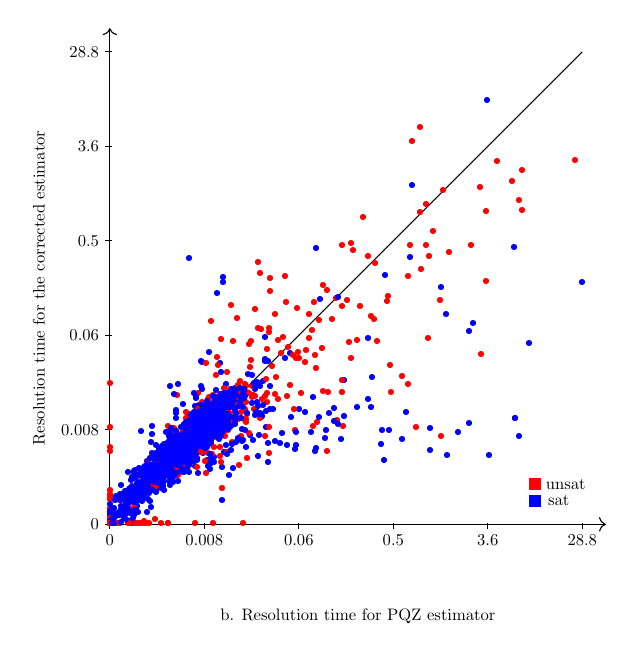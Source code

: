 \begin{tikzpicture}[only marks, y=.5cm, scale=0.6, every node/.style={scale=0.6}]
    \draw[->] (0,0) -- coordinate (x axis mid) (10.5,0);
    \draw[->] (0,0) -- coordinate (y axis mid)(0,21);
    \foreach \x/\xtext in {0/0,2/0.008,4/0.06,6/0.5,8/3.6, 10/28.8}
        \draw (\x cm,1pt) -- (\x cm,-3pt)
            node[anchor=north] {$\xtext$};
    \foreach \y/\ytext in {0/0,2/0.008,4/0.06,6/0.5,8/3.6, 10/28.8}
        \draw (1pt,\y cm) -- (-3pt,\y cm) node[anchor=east] {$\ytext$};
    \node[below=1cm] at (x axis mid) {b. Resolution time for PQZ estimator};
    \node[rotate=90] at (-1.5,10) {Resolution time for the corrected estimator};

	\node at (9,1) [rectangle,draw, color=blue, fill] (sat)  {};
 	\node at (9,1.7) [rectangle,draw, color=red, fill] (unsat)  {};
 	
 	\draw (0,0) -- (10,20);
 	
 	\node[draw=none] at (9.5,1) {sat};
 	\node[draw=none] at (9.65,1.7) {unsat};
       
       
       
       
	{\color[rgb]{1.0,0,0.0}\node at (2.817,0.0) {\small{\textbullet}};}
{\color[rgb]{1.0,0,0.0}\node at (0.424,0.096) {\small{\textbullet}};}
{\color[rgb]{1.0,0,0.0}\node at (0.0,0.0) {\small{\textbullet}};}
{\color[rgb]{1.0,0,0.0}\node at (0.0,0.0) {\small{\textbullet}};}
{\color[rgb]{0.0,0,1.0}\node at (3.186,5.823) {\small{\textbullet}};}
{\color[rgb]{1.0,0,0.0}\node at (0.0,0.0) {\small{\textbullet}};}
{\color[rgb]{1.0,0,0.0}\node at (0.0,0.0) {\small{\textbullet}};}
{\color[rgb]{1.0,0,0.0}\node at (0.0,0.0) {\small{\textbullet}};}
{\color[rgb]{1.0,0,0.0}\node at (0.969,0.165) {\small{\textbullet}};}
{\color[rgb]{1.0,0,0.0}\node at (0.0,0.0) {\small{\textbullet}};}
{\color[rgb]{0.0,0,1.0}\node at (0.0,0.0) {\small{\textbullet}};}
{\color[rgb]{1.0,0,0.0}\node at (0.0,0.0) {\small{\textbullet}};}
{\color[rgb]{1.0,0,0.0}\node at (0.0,0.0) {\small{\textbullet}};}
{\color[rgb]{1.0,0,0.0}\node at (0.0,0.0) {\small{\textbullet}};}
{\color[rgb]{1.0,0,0.0}\node at (0.0,0.0) {\small{\textbullet}};}
{\color[rgb]{1.0,0,0.0}\node at (0.0,0.0) {\small{\textbullet}};}
{\color[rgb]{1.0,0,0.0}\node at (0.0,0.566) {\small{\textbullet}};}
{\color[rgb]{0.0,0,1.0}\node at (3.389,5.797) {\small{\textbullet}};}
{\color[rgb]{1.0,0,0.0}\node at (0.0,0.0) {\small{\textbullet}};}
{\color[rgb]{1.0,0,0.0}\node at (0.0,0.0) {\small{\textbullet}};}
{\color[rgb]{1.0,0,0.0}\node at (0.0,0.0) {\small{\textbullet}};}
{\color[rgb]{1.0,0,0.0}\node at (0.0,0.0) {\small{\textbullet}};}
{\color[rgb]{1.0,0,0.0}\node at (0.0,0.0) {\small{\textbullet}};}
{\color[rgb]{1.0,0,0.0}\node at (0.0,0.0) {\small{\textbullet}};}
{\color[rgb]{1.0,0,0.0}\node at (0.826,0.0) {\small{\textbullet}};}
{\color[rgb]{1.0,0,0.0}\node at (0.0,0.0) {\small{\textbullet}};}
{\color[rgb]{1.0,0,0.0}\node at (0.0,0.0) {\small{\textbullet}};}
{\color[rgb]{1.0,0,0.0}\node at (0.0,0.0) {\small{\textbullet}};}
{\color[rgb]{1.0,0,0.0}\node at (0.0,0.0) {\small{\textbullet}};}
{\color[rgb]{1.0,0,0.0}\node at (0.134,0.0) {\small{\textbullet}};}
{\color[rgb]{1.0,0,0.0}\node at (0.0,0.0) {\small{\textbullet}};}
{\color[rgb]{1.0,0,0.0}\node at (0.0,0.0) {\small{\textbullet}};}
{\color[rgb]{1.0,0,0.0}\node at (0.0,0.0) {\small{\textbullet}};}
{\color[rgb]{1.0,0,0.0}\node at (0.0,0.0) {\small{\textbullet}};}
{\color[rgb]{1.0,0,0.0}\node at (0.0,0.0) {\small{\textbullet}};}
{\color[rgb]{1.0,0,0.0}\node at (0.0,0.0) {\small{\textbullet}};}
{\color[rgb]{1.0,0,0.0}\node at (0.0,0.0) {\small{\textbullet}};}
{\color[rgb]{1.0,0,0.0}\node at (0.038,0.0) {\small{\textbullet}};}
{\color[rgb]{1.0,0,0.0}\node at (0.0,0.0) {\small{\textbullet}};}
{\color[rgb]{1.0,0,0.0}\node at (0.0,0.0) {\small{\textbullet}};}
{\color[rgb]{1.0,0,0.0}\node at (0.0,0.0) {\small{\textbullet}};}
{\color[rgb]{1.0,0,0.0}\node at (0.0,0.0) {\small{\textbullet}};}
{\color[rgb]{1.0,0,0.0}\node at (0.728,0.083) {\small{\textbullet}};}
{\color[rgb]{1.0,0,0.0}\node at (0.0,0.0) {\small{\textbullet}};}
{\color[rgb]{1.0,0,0.0}\node at (0.0,0.0) {\small{\textbullet}};}
{\color[rgb]{1.0,0,0.0}\node at (0.0,0.0) {\small{\textbullet}};}
{\color[rgb]{1.0,0,0.0}\node at (0.0,0.0) {\small{\textbullet}};}
{\color[rgb]{1.0,0,0.0}\node at (0.0,0.0) {\small{\textbullet}};}
{\color[rgb]{1.0,0,0.0}\node at (0.0,0.0) {\small{\textbullet}};}
{\color[rgb]{1.0,0,0.0}\node at (0.0,0.0) {\small{\textbullet}};}
{\color[rgb]{1.0,0,0.0}\node at (0.0,0.0) {\small{\textbullet}};}
{\color[rgb]{1.0,0,0.0}\node at (0.0,0.0) {\small{\textbullet}};}
{\color[rgb]{1.0,0,0.0}\node at (0.0,0.0) {\small{\textbullet}};}
{\color[rgb]{1.0,0,0.0}\node at (0.0,0.0) {\small{\textbullet}};}
{\color[rgb]{1.0,0,0.0}\node at (0.0,0.0) {\small{\textbullet}};}
{\color[rgb]{1.0,0,0.0}\node at (0.0,0.0) {\small{\textbullet}};}
{\color[rgb]{1.0,0,0.0}\node at (0.0,0.0) {\small{\textbullet}};}
{\color[rgb]{1.0,0,0.0}\node at (0.0,0.0) {\small{\textbullet}};}
{\color[rgb]{1.0,0,0.0}\node at (0.0,0.0) {\small{\textbullet}};}
{\color[rgb]{1.0,0,0.0}\node at (0.0,0.0) {\small{\textbullet}};}
{\color[rgb]{1.0,0,0.0}\node at (0.0,0.0) {\small{\textbullet}};}
{\color[rgb]{1.0,0,0.0}\node at (0.0,0.0) {\small{\textbullet}};}
{\color[rgb]{1.0,0,0.0}\node at (0.0,0.0) {\small{\textbullet}};}
{\color[rgb]{1.0,0,0.0}\node at (0.0,0.0) {\small{\textbullet}};}
{\color[rgb]{1.0,0,0.0}\node at (0.0,0.0) {\small{\textbullet}};}
{\color[rgb]{1.0,0,0.0}\node at (0.0,0.0) {\small{\textbullet}};}
{\color[rgb]{1.0,0,0.0}\node at (0.636,0.0) {\small{\textbullet}};}
{\color[rgb]{1.0,0,0.0}\node at (0.0,0.0) {\small{\textbullet}};}
{\color[rgb]{1.0,0,0.0}\node at (0.0,0.0) {\small{\textbullet}};}
{\color[rgb]{1.0,0,0.0}\node at (0.0,0.0) {\small{\textbullet}};}
{\color[rgb]{1.0,0,0.0}\node at (0.0,0.0) {\small{\textbullet}};}
{\color[rgb]{1.0,0,0.0}\node at (0.0,0.0) {\small{\textbullet}};}
{\color[rgb]{1.0,0,0.0}\node at (0.0,0.0) {\small{\textbullet}};}
{\color[rgb]{1.0,0,0.0}\node at (0.0,0.0) {\small{\textbullet}};}
{\color[rgb]{1.0,0,0.0}\node at (0.0,0.0) {\small{\textbullet}};}
{\color[rgb]{1.0,0,0.0}\node at (0.0,0.0) {\small{\textbullet}};}
{\color[rgb]{1.0,0,0.0}\node at (0.0,0.0) {\small{\textbullet}};}
{\color[rgb]{1.0,0,0.0}\node at (0.0,0.0) {\small{\textbullet}};}
{\color[rgb]{1.0,0,0.0}\node at (0.0,0.0) {\small{\textbullet}};}
{\color[rgb]{1.0,0,0.0}\node at (0.0,0.0) {\small{\textbullet}};}
{\color[rgb]{1.0,0,0.0}\node at (0.0,0.0) {\small{\textbullet}};}
{\color[rgb]{1.0,0,0.0}\node at (0.0,0.0) {\small{\textbullet}};}
{\color[rgb]{1.0,0,0.0}\node at (0.0,0.0) {\small{\textbullet}};}
{\color[rgb]{1.0,0,0.0}\node at (0.0,0.0) {\small{\textbullet}};}
{\color[rgb]{1.0,0,0.0}\node at (0.0,0.0) {\small{\textbullet}};}
{\color[rgb]{1.0,0,0.0}\node at (0.0,0.0) {\small{\textbullet}};}
{\color[rgb]{1.0,0,0.0}\node at (0.0,0.0) {\small{\textbullet}};}
{\color[rgb]{1.0,0,0.0}\node at (0.0,0.0) {\small{\textbullet}};}
{\color[rgb]{1.0,0,0.0}\node at (0.0,0.0) {\small{\textbullet}};}
{\color[rgb]{1.0,0,0.0}\node at (0.0,0.0) {\small{\textbullet}};}
{\color[rgb]{1.0,0,0.0}\node at (0.0,0.0) {\small{\textbullet}};}
{\color[rgb]{1.0,0,0.0}\node at (0.0,0.0) {\small{\textbullet}};}
{\color[rgb]{1.0,0,0.0}\node at (0.0,0.0) {\small{\textbullet}};}
{\color[rgb]{1.0,0,0.0}\node at (0.0,0.0) {\small{\textbullet}};}
{\color[rgb]{1.0,0,0.0}\node at (0.0,0.0) {\small{\textbullet}};}
{\color[rgb]{1.0,0,0.0}\node at (0.0,0.0) {\small{\textbullet}};}
{\color[rgb]{1.0,0,0.0}\node at (0.0,0.0) {\small{\textbullet}};}
{\color[rgb]{1.0,0,0.0}\node at (0.0,0.0) {\small{\textbullet}};}
{\color[rgb]{1.0,0,0.0}\node at (0.0,1.037) {\small{\textbullet}};}
{\color[rgb]{1.0,0,0.0}\node at (0.0,0.0) {\small{\textbullet}};}
{\color[rgb]{1.0,0,0.0}\node at (0.0,0.0) {\small{\textbullet}};}
{\color[rgb]{1.0,0,0.0}\node at (0.0,0.0) {\small{\textbullet}};}
{\color[rgb]{1.0,0,0.0}\node at (0.0,0.0) {\small{\textbullet}};}
{\color[rgb]{1.0,0,0.0}\node at (0.0,0.0) {\small{\textbullet}};}
{\color[rgb]{1.0,0,0.0}\node at (0.0,0.0) {\small{\textbullet}};}
{\color[rgb]{1.0,0,0.0}\node at (0.0,0.0) {\small{\textbullet}};}
{\color[rgb]{1.0,0,0.0}\node at (0.0,0.0) {\small{\textbullet}};}
{\color[rgb]{1.0,0,0.0}\node at (0.0,0.0) {\small{\textbullet}};}
{\color[rgb]{1.0,0,0.0}\node at (0.0,0.0) {\small{\textbullet}};}
{\color[rgb]{1.0,0,0.0}\node at (0.0,0.0) {\small{\textbullet}};}
{\color[rgb]{1.0,0,0.0}\node at (0.0,0.0) {\small{\textbullet}};}
{\color[rgb]{1.0,0,0.0}\node at (0.0,0.0) {\small{\textbullet}};}
{\color[rgb]{1.0,0,0.0}\node at (0.0,0.0) {\small{\textbullet}};}
{\color[rgb]{1.0,0,0.0}\node at (0.0,0.0) {\small{\textbullet}};}
{\color[rgb]{1.0,0,0.0}\node at (0.0,0.0) {\small{\textbullet}};}
{\color[rgb]{1.0,0,0.0}\node at (0.0,0.0) {\small{\textbullet}};}
{\color[rgb]{1.0,0,0.0}\node at (0.0,0.0) {\small{\textbullet}};}
{\color[rgb]{1.0,0,0.0}\node at (0.0,0.0) {\small{\textbullet}};}
{\color[rgb]{1.0,0,0.0}\node at (0.0,0.0) {\small{\textbullet}};}
{\color[rgb]{1.0,0,0.0}\node at (0.0,0.0) {\small{\textbullet}};}
{\color[rgb]{1.0,0,0.0}\node at (0.0,0.0) {\small{\textbullet}};}
{\color[rgb]{1.0,0,0.0}\node at (0.0,0.0) {\small{\textbullet}};}
{\color[rgb]{1.0,0,0.0}\node at (0.0,0.0) {\small{\textbullet}};}
{\color[rgb]{1.0,0,0.0}\node at (0.0,0.0) {\small{\textbullet}};}
{\color[rgb]{1.0,0,0.0}\node at (0.0,0.0) {\small{\textbullet}};}
{\color[rgb]{1.0,0,0.0}\node at (0.0,0.637) {\small{\textbullet}};}
{\color[rgb]{1.0,0,0.0}\node at (0.0,0.0) {\small{\textbullet}};}
{\color[rgb]{1.0,0,0.0}\node at (0.0,0.0) {\small{\textbullet}};}
{\color[rgb]{1.0,0,0.0}\node at (0.0,0.0) {\small{\textbullet}};}
{\color[rgb]{1.0,0,0.0}\node at (0.0,0.0) {\small{\textbullet}};}
{\color[rgb]{1.0,0,0.0}\node at (0.0,0.0) {\small{\textbullet}};}
{\color[rgb]{1.0,0,0.0}\node at (0.0,0.0) {\small{\textbullet}};}
{\color[rgb]{1.0,0,0.0}\node at (0.0,0.0) {\small{\textbullet}};}
{\color[rgb]{1.0,0,0.0}\node at (0.0,0.0) {\small{\textbullet}};}
{\color[rgb]{1.0,0,0.0}\node at (0.0,0.0) {\small{\textbullet}};}
{\color[rgb]{1.0,0,0.0}\node at (0.0,0.0) {\small{\textbullet}};}
{\color[rgb]{1.0,0,0.0}\node at (0.0,0.0) {\small{\textbullet}};}
{\color[rgb]{1.0,0,0.0}\node at (0.0,0.0) {\small{\textbullet}};}
{\color[rgb]{1.0,0,0.0}\node at (0.0,0.0) {\small{\textbullet}};}
{\color[rgb]{1.0,0,0.0}\node at (0.0,0.0) {\small{\textbullet}};}
{\color[rgb]{1.0,0,0.0}\node at (0.0,0.0) {\small{\textbullet}};}
{\color[rgb]{1.0,0,0.0}\node at (0.0,0.0) {\small{\textbullet}};}
{\color[rgb]{1.0,0,0.0}\node at (0.0,0.0) {\small{\textbullet}};}
{\color[rgb]{1.0,0,0.0}\node at (0.0,0.0) {\small{\textbullet}};}
{\color[rgb]{1.0,0,0.0}\node at (0.0,0.0) {\small{\textbullet}};}
{\color[rgb]{1.0,0,0.0}\node at (0.0,0.0) {\small{\textbullet}};}
{\color[rgb]{1.0,0,0.0}\node at (0.0,0.0) {\small{\textbullet}};}
{\color[rgb]{1.0,0,0.0}\node at (0.0,0.0) {\small{\textbullet}};}
{\color[rgb]{1.0,0,0.0}\node at (0.0,0.0) {\small{\textbullet}};}
{\color[rgb]{1.0,0,0.0}\node at (0.0,0.0) {\small{\textbullet}};}
{\color[rgb]{1.0,0,0.0}\node at (0.0,0.0) {\small{\textbullet}};}
{\color[rgb]{1.0,0,0.0}\node at (0.0,0.0) {\small{\textbullet}};}
{\color[rgb]{1.0,0,0.0}\node at (0.0,0.0) {\small{\textbullet}};}
{\color[rgb]{1.0,0,0.0}\node at (0.0,0.0) {\small{\textbullet}};}
{\color[rgb]{1.0,0,0.0}\node at (0.0,0.0) {\small{\textbullet}};}
{\color[rgb]{1.0,0,0.0}\node at (0.0,0.0) {\small{\textbullet}};}
{\color[rgb]{1.0,0,0.0}\node at (0.0,0.0) {\small{\textbullet}};}
{\color[rgb]{1.0,0,0.0}\node at (0.0,0.0) {\small{\textbullet}};}
{\color[rgb]{1.0,0,0.0}\node at (0.0,0.0) {\small{\textbullet}};}
{\color[rgb]{1.0,0,0.0}\node at (0.0,0.0) {\small{\textbullet}};}
{\color[rgb]{1.0,0,0.0}\node at (0.0,0.0) {\small{\textbullet}};}
{\color[rgb]{1.0,0,0.0}\node at (0.0,0.0) {\small{\textbullet}};}
{\color[rgb]{1.0,0,0.0}\node at (0.0,0.0) {\small{\textbullet}};}
{\color[rgb]{1.0,0,0.0}\node at (0.0,0.0) {\small{\textbullet}};}
{\color[rgb]{1.0,0,0.0}\node at (0.0,0.0) {\small{\textbullet}};}
{\color[rgb]{1.0,0,0.0}\node at (0.0,0.0) {\small{\textbullet}};}
{\color[rgb]{1.0,0,0.0}\node at (0.0,0.0) {\small{\textbullet}};}
{\color[rgb]{1.0,0,0.0}\node at (0.0,0.0) {\small{\textbullet}};}
{\color[rgb]{1.0,0,0.0}\node at (0.0,0.0) {\small{\textbullet}};}
{\color[rgb]{1.0,0,0.0}\node at (0.0,0.0) {\small{\textbullet}};}
{\color[rgb]{1.0,0,0.0}\node at (0.0,0.0) {\small{\textbullet}};}
{\color[rgb]{1.0,0,0.0}\node at (0.0,0.0) {\small{\textbullet}};}
{\color[rgb]{1.0,0,0.0}\node at (0.0,0.0) {\small{\textbullet}};}
{\color[rgb]{1.0,0,0.0}\node at (0.0,0.0) {\small{\textbullet}};}
{\color[rgb]{1.0,0,0.0}\node at (0.0,0.0) {\small{\textbullet}};}
{\color[rgb]{1.0,0,0.0}\node at (0.0,0.0) {\small{\textbullet}};}
{\color[rgb]{1.0,0,0.0}\node at (0.0,0.0) {\small{\textbullet}};}
{\color[rgb]{1.0,0,0.0}\node at (0.0,0.0) {\small{\textbullet}};}
{\color[rgb]{1.0,0,0.0}\node at (0.0,0.0) {\small{\textbullet}};}
{\color[rgb]{1.0,0,0.0}\node at (0.0,0.0) {\small{\textbullet}};}
{\color[rgb]{1.0,0,0.0}\node at (0.0,0.0) {\small{\textbullet}};}
{\color[rgb]{1.0,0,0.0}\node at (0.0,0.0) {\small{\textbullet}};}
{\color[rgb]{1.0,0,0.0}\node at (0.0,0.0) {\small{\textbullet}};}
{\color[rgb]{1.0,0,0.0}\node at (0.0,0.0) {\small{\textbullet}};}
{\color[rgb]{1.0,0,0.0}\node at (0.0,0.0) {\small{\textbullet}};}
{\color[rgb]{1.0,0,0.0}\node at (0.0,0.0) {\small{\textbullet}};}
{\color[rgb]{1.0,0,0.0}\node at (0.0,0.0) {\small{\textbullet}};}
{\color[rgb]{1.0,0,0.0}\node at (0.0,0.0) {\small{\textbullet}};}
{\color[rgb]{1.0,0,0.0}\node at (0.0,0.0) {\small{\textbullet}};}
{\color[rgb]{1.0,0,0.0}\node at (0.0,0.0) {\small{\textbullet}};}
{\color[rgb]{1.0,0,0.0}\node at (0.0,0.0) {\small{\textbullet}};}
{\color[rgb]{1.0,0,0.0}\node at (1.089,0.0) {\small{\textbullet}};}
{\color[rgb]{1.0,0,0.0}\node at (0.0,0.0) {\small{\textbullet}};}
{\color[rgb]{1.0,0,0.0}\node at (0.0,0.0) {\small{\textbullet}};}
{\color[rgb]{1.0,0,0.0}\node at (0.0,0.0) {\small{\textbullet}};}
{\color[rgb]{1.0,0,0.0}\node at (0.0,0.0) {\small{\textbullet}};}
{\color[rgb]{1.0,0,0.0}\node at (0.0,0.0) {\small{\textbullet}};}
{\color[rgb]{1.0,0,0.0}\node at (0.0,0.0) {\small{\textbullet}};}
{\color[rgb]{1.0,0,0.0}\node at (0.0,0.0) {\small{\textbullet}};}
{\color[rgb]{1.0,0,0.0}\node at (0.0,0.0) {\small{\textbullet}};}
{\color[rgb]{1.0,0,0.0}\node at (0.0,0.0) {\small{\textbullet}};}
{\color[rgb]{1.0,0,0.0}\node at (0.0,0.0) {\small{\textbullet}};}
{\color[rgb]{1.0,0,0.0}\node at (0.0,0.0) {\small{\textbullet}};}
{\color[rgb]{1.0,0,0.0}\node at (0.53,0.0) {\small{\textbullet}};}
{\color[rgb]{1.0,0,0.0}\node at (0.0,0.0) {\small{\textbullet}};}
{\color[rgb]{1.0,0,0.0}\node at (0.0,0.0) {\small{\textbullet}};}
{\color[rgb]{1.0,0,0.0}\node at (0.0,0.0) {\small{\textbullet}};}
{\color[rgb]{1.0,0,0.0}\node at (0.0,0.0) {\small{\textbullet}};}
{\color[rgb]{1.0,0,0.0}\node at (0.0,0.0) {\small{\textbullet}};}
{\color[rgb]{1.0,0,0.0}\node at (0.0,0.0) {\small{\textbullet}};}
{\color[rgb]{1.0,0,0.0}\node at (0.0,0.0) {\small{\textbullet}};}
{\color[rgb]{1.0,0,0.0}\node at (0.0,0.0) {\small{\textbullet}};}
{\color[rgb]{1.0,0,0.0}\node at (0.0,0.0) {\small{\textbullet}};}
{\color[rgb]{1.0,0,0.0}\node at (0.187,0.0) {\small{\textbullet}};}
{\color[rgb]{1.0,0,0.0}\node at (0.0,0.0) {\small{\textbullet}};}
{\color[rgb]{1.0,0,0.0}\node at (0.0,0.0) {\small{\textbullet}};}
{\color[rgb]{1.0,0,0.0}\node at (0.0,0.0) {\small{\textbullet}};}
{\color[rgb]{1.0,0,0.0}\node at (0.0,0.0) {\small{\textbullet}};}
{\color[rgb]{1.0,0,0.0}\node at (0.0,0.0) {\small{\textbullet}};}
{\color[rgb]{1.0,0,0.0}\node at (0.0,0.0) {\small{\textbullet}};}
{\color[rgb]{1.0,0,0.0}\node at (0.0,1.145) {\small{\textbullet}};}
{\color[rgb]{1.0,0,0.0}\node at (0.0,0.0) {\small{\textbullet}};}
{\color[rgb]{1.0,0,0.0}\node at (0.0,0.0) {\small{\textbullet}};}
{\color[rgb]{1.0,0,0.0}\node at (0.0,0.0) {\small{\textbullet}};}
{\color[rgb]{1.0,0,0.0}\node at (0.0,0.0) {\small{\textbullet}};}
{\color[rgb]{1.0,0,0.0}\node at (0.0,0.0) {\small{\textbullet}};}
{\color[rgb]{1.0,0,0.0}\node at (0.0,0.0) {\small{\textbullet}};}
{\color[rgb]{1.0,0,0.0}\node at (0.0,0.0) {\small{\textbullet}};}
{\color[rgb]{1.0,0,0.0}\node at (0.0,0.0) {\small{\textbullet}};}
{\color[rgb]{1.0,0,0.0}\node at (0.0,0.0) {\small{\textbullet}};}
{\color[rgb]{1.0,0,0.0}\node at (0.0,0.0) {\small{\textbullet}};}
{\color[rgb]{1.0,0,0.0}\node at (0.0,0.0) {\small{\textbullet}};}
{\color[rgb]{1.0,0,0.0}\node at (0.0,0.0) {\small{\textbullet}};}
{\color[rgb]{1.0,0,0.0}\node at (0.0,0.0) {\small{\textbullet}};}
{\color[rgb]{1.0,0,0.0}\node at (0.0,0.0) {\small{\textbullet}};}
{\color[rgb]{1.0,0,0.0}\node at (0.0,0.0) {\small{\textbullet}};}
{\color[rgb]{1.0,0,0.0}\node at (0.0,0.0) {\small{\textbullet}};}
{\color[rgb]{1.0,0,0.0}\node at (0.0,0.0) {\small{\textbullet}};}
{\color[rgb]{1.0,0,0.0}\node at (0.0,0.0) {\small{\textbullet}};}
{\color[rgb]{1.0,0,0.0}\node at (0.0,0.0) {\small{\textbullet}};}
{\color[rgb]{1.0,0,0.0}\node at (0.0,0.0) {\small{\textbullet}};}
{\color[rgb]{1.0,0,0.0}\node at (0.0,0.0) {\small{\textbullet}};}
{\color[rgb]{1.0,0,0.0}\node at (0.0,0.0) {\small{\textbullet}};}
{\color[rgb]{1.0,0,0.0}\node at (0.0,0.0) {\small{\textbullet}};}
{\color[rgb]{1.0,0,0.0}\node at (0.0,0.0) {\small{\textbullet}};}
{\color[rgb]{1.0,0,0.0}\node at (0.0,0.0) {\small{\textbullet}};}
{\color[rgb]{1.0,0,0.0}\node at (0.0,0.0) {\small{\textbullet}};}
{\color[rgb]{1.0,0,0.0}\node at (0.0,0.0) {\small{\textbullet}};}
{\color[rgb]{1.0,0,0.0}\node at (0.0,0.0) {\small{\textbullet}};}
{\color[rgb]{1.0,0,0.0}\node at (0.0,0.0) {\small{\textbullet}};}
{\color[rgb]{1.0,0,0.0}\node at (0.0,0.0) {\small{\textbullet}};}
{\color[rgb]{1.0,0,0.0}\node at (0.0,0.0) {\small{\textbullet}};}
{\color[rgb]{1.0,0,0.0}\node at (0.0,0.0) {\small{\textbullet}};}
{\color[rgb]{1.0,0,0.0}\node at (0.0,0.0) {\small{\textbullet}};}
{\color[rgb]{1.0,0,0.0}\node at (0.0,0.0) {\small{\textbullet}};}
{\color[rgb]{1.0,0,0.0}\node at (0.0,0.0) {\small{\textbullet}};}
{\color[rgb]{1.0,0,0.0}\node at (0.0,0.0) {\small{\textbullet}};}
{\color[rgb]{1.0,0,0.0}\node at (0.0,0.0) {\small{\textbullet}};}
{\color[rgb]{1.0,0,0.0}\node at (0.0,0.0) {\small{\textbullet}};}
{\color[rgb]{1.0,0,0.0}\node at (0.0,0.0) {\small{\textbullet}};}
{\color[rgb]{1.0,0,0.0}\node at (0.0,0.0) {\small{\textbullet}};}
{\color[rgb]{1.0,0,0.0}\node at (0.0,0.0) {\small{\textbullet}};}
{\color[rgb]{1.0,0,0.0}\node at (0.0,0.0) {\small{\textbullet}};}
{\color[rgb]{1.0,0,0.0}\node at (0.0,0.0) {\small{\textbullet}};}
{\color[rgb]{1.0,0,0.0}\node at (0.0,0.0) {\small{\textbullet}};}
{\color[rgb]{1.0,0,0.0}\node at (0.0,0.0) {\small{\textbullet}};}
{\color[rgb]{1.0,0,0.0}\node at (0.0,0.0) {\small{\textbullet}};}
{\color[rgb]{1.0,0,0.0}\node at (0.0,0.0) {\small{\textbullet}};}
{\color[rgb]{1.0,0,0.0}\node at (0.0,0.0) {\small{\textbullet}};}
{\color[rgb]{1.0,0,0.0}\node at (0.0,0.0) {\small{\textbullet}};}
{\color[rgb]{1.0,0,0.0}\node at (0.0,0.0) {\small{\textbullet}};}
{\color[rgb]{1.0,0,0.0}\node at (0.0,0.0) {\small{\textbullet}};}
{\color[rgb]{1.0,0,0.0}\node at (0.0,0.0) {\small{\textbullet}};}
{\color[rgb]{1.0,0,0.0}\node at (0.0,0.0) {\small{\textbullet}};}
{\color[rgb]{1.0,0,0.0}\node at (0.0,0.0) {\small{\textbullet}};}
{\color[rgb]{1.0,0,0.0}\node at (0.0,0.0) {\small{\textbullet}};}
{\color[rgb]{1.0,0,0.0}\node at (0.0,0.0) {\small{\textbullet}};}
{\color[rgb]{1.0,0,0.0}\node at (0.0,0.0) {\small{\textbullet}};}
{\color[rgb]{1.0,0,0.0}\node at (0.0,0.0) {\small{\textbullet}};}
{\color[rgb]{1.0,0,0.0}\node at (0.0,0.0) {\small{\textbullet}};}
{\color[rgb]{1.0,0,0.0}\node at (0.0,0.0) {\small{\textbullet}};}
{\color[rgb]{1.0,0,0.0}\node at (0.0,0.0) {\small{\textbullet}};}
{\color[rgb]{1.0,0,0.0}\node at (0.0,0.0) {\small{\textbullet}};}
{\color[rgb]{1.0,0,0.0}\node at (0.0,0.0) {\small{\textbullet}};}
{\color[rgb]{1.0,0,0.0}\node at (0.0,0.0) {\small{\textbullet}};}
{\color[rgb]{1.0,0,0.0}\node at (0.0,0.0) {\small{\textbullet}};}
{\color[rgb]{1.0,0,0.0}\node at (0.0,0.0) {\small{\textbullet}};}
{\color[rgb]{1.0,0,0.0}\node at (0.0,0.0) {\small{\textbullet}};}
{\color[rgb]{1.0,0,0.0}\node at (0.0,0.0) {\small{\textbullet}};}
{\color[rgb]{1.0,0,0.0}\node at (0.0,0.0) {\small{\textbullet}};}
{\color[rgb]{1.0,0,0.0}\node at (0.0,0.0) {\small{\textbullet}};}
{\color[rgb]{1.0,0,0.0}\node at (0.0,0.0) {\small{\textbullet}};}
{\color[rgb]{1.0,0,0.0}\node at (0.0,0.0) {\small{\textbullet}};}
{\color[rgb]{1.0,0,0.0}\node at (0.0,0.0) {\small{\textbullet}};}
{\color[rgb]{1.0,0,0.0}\node at (0.0,0.0) {\small{\textbullet}};}
{\color[rgb]{1.0,0,0.0}\node at (0.0,0.0) {\small{\textbullet}};}
{\color[rgb]{1.0,0,0.0}\node at (0.0,0.0) {\small{\textbullet}};}
{\color[rgb]{1.0,0,0.0}\node at (0.0,0.0) {\small{\textbullet}};}
{\color[rgb]{1.0,0,0.0}\node at (0.0,0.0) {\small{\textbullet}};}
{\color[rgb]{1.0,0,0.0}\node at (0.0,0.0) {\small{\textbullet}};}
{\color[rgb]{1.0,0,0.0}\node at (0.0,0.0) {\small{\textbullet}};}
{\color[rgb]{1.0,0,0.0}\node at (0.0,0.0) {\small{\textbullet}};}
{\color[rgb]{1.0,0,0.0}\node at (0.0,0.0) {\small{\textbullet}};}
{\color[rgb]{1.0,0,0.0}\node at (0.0,0.0) {\small{\textbullet}};}
{\color[rgb]{1.0,0,0.0}\node at (0.0,0.0) {\small{\textbullet}};}
{\color[rgb]{1.0,0,0.0}\node at (0.0,0.0) {\small{\textbullet}};}
{\color[rgb]{1.0,0,0.0}\node at (0.0,0.0) {\small{\textbullet}};}
{\color[rgb]{1.0,0,0.0}\node at (0.774,0.0) {\small{\textbullet}};}
{\color[rgb]{1.0,0,0.0}\node at (0.0,0.0) {\small{\textbullet}};}
{\color[rgb]{1.0,0,0.0}\node at (0.0,0.0) {\small{\textbullet}};}
{\color[rgb]{1.0,0,0.0}\node at (0.0,0.0) {\small{\textbullet}};}
{\color[rgb]{1.0,0,0.0}\node at (0.0,0.0) {\small{\textbullet}};}
{\color[rgb]{1.0,0,0.0}\node at (0.0,0.0) {\small{\textbullet}};}
{\color[rgb]{1.0,0,0.0}\node at (0.0,0.0) {\small{\textbullet}};}
{\color[rgb]{1.0,0,0.0}\node at (0.0,0.0) {\small{\textbullet}};}
{\color[rgb]{1.0,0,0.0}\node at (0.0,0.0) {\small{\textbullet}};}
{\color[rgb]{1.0,0,0.0}\node at (0.0,0.0) {\small{\textbullet}};}
{\color[rgb]{1.0,0,0.0}\node at (0.0,0.0) {\small{\textbullet}};}
{\color[rgb]{1.0,0,0.0}\node at (0.0,0.0) {\small{\textbullet}};}
{\color[rgb]{1.0,0,0.0}\node at (0.0,0.0) {\small{\textbullet}};}
{\color[rgb]{1.0,0,0.0}\node at (0.0,0.0) {\small{\textbullet}};}
{\color[rgb]{1.0,0,0.0}\node at (0.0,3.231) {\small{\textbullet}};}
{\color[rgb]{1.0,0,0.0}\node at (0.0,0.0) {\small{\textbullet}};}
{\color[rgb]{1.0,0,0.0}\node at (0.0,0.0) {\small{\textbullet}};}
{\color[rgb]{1.0,0,0.0}\node at (0.0,0.0) {\small{\textbullet}};}
{\color[rgb]{1.0,0,0.0}\node at (0.0,0.0) {\small{\textbullet}};}
{\color[rgb]{1.0,0,0.0}\node at (0.0,0.0) {\small{\textbullet}};}
{\color[rgb]{1.0,0,0.0}\node at (0.0,0.0) {\small{\textbullet}};}
{\color[rgb]{1.0,0,0.0}\node at (0.0,0.0) {\small{\textbullet}};}
{\color[rgb]{1.0,0,0.0}\node at (0.0,0.0) {\small{\textbullet}};}
{\color[rgb]{1.0,0,0.0}\node at (0.0,0.0) {\small{\textbullet}};}
{\color[rgb]{1.0,0,0.0}\node at (0.0,0.0) {\small{\textbullet}};}
{\color[rgb]{1.0,0,0.0}\node at (0.0,0.0) {\small{\textbullet}};}
{\color[rgb]{1.0,0,0.0}\node at (0.0,0.0) {\small{\textbullet}};}
{\color[rgb]{1.0,0,0.0}\node at (0.0,0.0) {\small{\textbullet}};}
{\color[rgb]{1.0,0,0.0}\node at (0.0,0.0) {\small{\textbullet}};}
{\color[rgb]{1.0,0,0.0}\node at (0.0,0.0) {\small{\textbullet}};}
{\color[rgb]{1.0,0,0.0}\node at (0.0,0.0) {\small{\textbullet}};}
{\color[rgb]{1.0,0,0.0}\node at (0.0,0.0) {\small{\textbullet}};}
{\color[rgb]{1.0,0,0.0}\node at (0.0,0.0) {\small{\textbullet}};}
{\color[rgb]{1.0,0,0.0}\node at (0.0,0.0) {\small{\textbullet}};}
{\color[rgb]{1.0,0,0.0}\node at (0.0,0.0) {\small{\textbullet}};}
{\color[rgb]{1.0,0,0.0}\node at (0.0,0.0) {\small{\textbullet}};}
{\color[rgb]{1.0,0,0.0}\node at (0.0,0.0) {\small{\textbullet}};}
{\color[rgb]{1.0,0,0.0}\node at (0.0,0.0) {\small{\textbullet}};}
{\color[rgb]{1.0,0,0.0}\node at (0.0,0.0) {\small{\textbullet}};}
{\color[rgb]{1.0,0,0.0}\node at (0.0,0.0) {\small{\textbullet}};}
{\color[rgb]{1.0,0,0.0}\node at (0.0,0.0) {\small{\textbullet}};}
{\color[rgb]{1.0,0,0.0}\node at (0.0,0.0) {\small{\textbullet}};}
{\color[rgb]{1.0,0,0.0}\node at (0.0,0.0) {\small{\textbullet}};}
{\color[rgb]{1.0,0,0.0}\node at (0.0,0.0) {\small{\textbullet}};}
{\color[rgb]{1.0,0,0.0}\node at (0.0,0.0) {\small{\textbullet}};}
{\color[rgb]{1.0,0,0.0}\node at (0.0,0.0) {\small{\textbullet}};}
{\color[rgb]{1.0,0,0.0}\node at (0.0,0.0) {\small{\textbullet}};}
{\color[rgb]{1.0,0,0.0}\node at (0.0,0.0) {\small{\textbullet}};}
{\color[rgb]{1.0,0,0.0}\node at (0.0,0.0) {\small{\textbullet}};}
{\color[rgb]{1.0,0,0.0}\node at (0.0,0.0) {\small{\textbullet}};}
{\color[rgb]{1.0,0,0.0}\node at (0.0,0.0) {\small{\textbullet}};}
{\color[rgb]{1.0,0,0.0}\node at (0.0,0.0) {\small{\textbullet}};}
{\color[rgb]{1.0,0,0.0}\node at (0.0,0.0) {\small{\textbullet}};}
{\color[rgb]{1.0,0,0.0}\node at (0.0,0.0) {\small{\textbullet}};}
{\color[rgb]{1.0,0,0.0}\node at (0.124,0.0) {\small{\textbullet}};}
{\color[rgb]{1.0,0,0.0}\node at (0.0,0.0) {\small{\textbullet}};}
{\color[rgb]{1.0,0,0.0}\node at (0.0,0.0) {\small{\textbullet}};}
{\color[rgb]{1.0,0,0.0}\node at (0.0,0.0) {\small{\textbullet}};}
{\color[rgb]{1.0,0,0.0}\node at (0.0,0.0) {\small{\textbullet}};}
{\color[rgb]{1.0,0,0.0}\node at (0.435,0.0) {\small{\textbullet}};}
{\color[rgb]{1.0,0,0.0}\node at (0.0,0.0) {\small{\textbullet}};}
{\color[rgb]{1.0,0,0.0}\node at (0.0,0.0) {\small{\textbullet}};}
{\color[rgb]{1.0,0,0.0}\node at (0.0,0.0) {\small{\textbullet}};}
{\color[rgb]{1.0,0,0.0}\node at (0.0,0.0) {\small{\textbullet}};}
{\color[rgb]{1.0,0,0.0}\node at (0.0,0.0) {\small{\textbullet}};}
{\color[rgb]{1.0,0,0.0}\node at (0.0,0.0) {\small{\textbullet}};}
{\color[rgb]{1.0,0,0.0}\node at (0.0,0.0) {\small{\textbullet}};}
{\color[rgb]{1.0,0,0.0}\node at (0.0,0.0) {\small{\textbullet}};}
{\color[rgb]{1.0,0,0.0}\node at (0.0,0.0) {\small{\textbullet}};}
{\color[rgb]{1.0,0,0.0}\node at (0.0,0.0) {\small{\textbullet}};}
{\color[rgb]{1.0,0,0.0}\node at (0.0,0.0) {\small{\textbullet}};}
{\color[rgb]{1.0,0,0.0}\node at (0.0,0.0) {\small{\textbullet}};}
{\color[rgb]{1.0,0,0.0}\node at (0.0,0.0) {\small{\textbullet}};}
{\color[rgb]{1.0,0,0.0}\node at (0.0,0.0) {\small{\textbullet}};}
{\color[rgb]{1.0,0,0.0}\node at (0.0,0.0) {\small{\textbullet}};}
{\color[rgb]{1.0,0,0.0}\node at (0.0,0.0) {\small{\textbullet}};}
{\color[rgb]{1.0,0,0.0}\node at (0.0,0.0) {\small{\textbullet}};}
{\color[rgb]{1.0,0,0.0}\node at (0.0,0.0) {\small{\textbullet}};}
{\color[rgb]{1.0,0,0.0}\node at (0.0,0.0) {\small{\textbullet}};}
{\color[rgb]{1.0,0,0.0}\node at (0.0,0.0) {\small{\textbullet}};}
{\color[rgb]{1.0,0,0.0}\node at (0.0,0.0) {\small{\textbullet}};}
{\color[rgb]{1.0,0,0.0}\node at (0.0,0.0) {\small{\textbullet}};}
{\color[rgb]{1.0,0,0.0}\node at (0.0,0.0) {\small{\textbullet}};}
{\color[rgb]{1.0,0,0.0}\node at (0.0,0.0) {\small{\textbullet}};}
{\color[rgb]{1.0,0,0.0}\node at (0.0,0.0) {\small{\textbullet}};}
{\color[rgb]{1.0,0,0.0}\node at (0.0,0.0) {\small{\textbullet}};}
{\color[rgb]{1.0,0,0.0}\node at (0.0,0.0) {\small{\textbullet}};}
{\color[rgb]{1.0,0,0.0}\node at (0.0,0.0) {\small{\textbullet}};}
{\color[rgb]{1.0,0,0.0}\node at (0.0,0.0) {\small{\textbullet}};}
{\color[rgb]{1.0,0,0.0}\node at (0.0,0.0) {\small{\textbullet}};}
{\color[rgb]{1.0,0,0.0}\node at (0.0,0.0) {\small{\textbullet}};}
{\color[rgb]{1.0,0,0.0}\node at (0.0,0.0) {\small{\textbullet}};}
{\color[rgb]{1.0,0,0.0}\node at (0.0,0.0) {\small{\textbullet}};}
{\color[rgb]{1.0,0,0.0}\node at (0.0,0.0) {\small{\textbullet}};}
{\color[rgb]{1.0,0,0.0}\node at (0.0,0.0) {\small{\textbullet}};}
{\color[rgb]{1.0,0,0.0}\node at (0.0,0.0) {\small{\textbullet}};}
{\color[rgb]{1.0,0,0.0}\node at (0.0,0.0) {\small{\textbullet}};}
{\color[rgb]{1.0,0,0.0}\node at (0.0,0.0) {\small{\textbullet}};}
{\color[rgb]{1.0,0,0.0}\node at (0.0,0.0) {\small{\textbullet}};}
{\color[rgb]{1.0,0,0.0}\node at (0.0,0.0) {\small{\textbullet}};}
{\color[rgb]{1.0,0,0.0}\node at (0.0,0.0) {\small{\textbullet}};}
{\color[rgb]{1.0,0,0.0}\node at (0.0,0.0) {\small{\textbullet}};}
{\color[rgb]{1.0,0,0.0}\node at (0.0,0.0) {\small{\textbullet}};}
{\color[rgb]{1.0,0,0.0}\node at (0.0,0.0) {\small{\textbullet}};}
{\color[rgb]{1.0,0,0.0}\node at (0.0,0.0) {\small{\textbullet}};}
{\color[rgb]{1.0,0,0.0}\node at (0.0,0.0) {\small{\textbullet}};}
{\color[rgb]{1.0,0,0.0}\node at (0.225,0.0) {\small{\textbullet}};}
{\color[rgb]{1.0,0,0.0}\node at (0.0,0.0) {\small{\textbullet}};}
{\color[rgb]{1.0,0,0.0}\node at (0.0,0.0) {\small{\textbullet}};}
{\color[rgb]{1.0,0,0.0}\node at (0.0,0.0) {\small{\textbullet}};}
{\color[rgb]{1.0,0,0.0}\node at (0.0,0.0) {\small{\textbullet}};}
{\color[rgb]{1.0,0,0.0}\node at (0.0,0.0) {\small{\textbullet}};}
{\color[rgb]{1.0,0,0.0}\node at (0.0,0.0) {\small{\textbullet}};}
{\color[rgb]{1.0,0,0.0}\node at (0.0,0.0) {\small{\textbullet}};}
{\color[rgb]{1.0,0,0.0}\node at (0.0,0.0) {\small{\textbullet}};}
{\color[rgb]{1.0,0,0.0}\node at (0.0,0.0) {\small{\textbullet}};}
{\color[rgb]{1.0,0,0.0}\node at (0.0,0.0) {\small{\textbullet}};}
{\color[rgb]{1.0,0,0.0}\node at (0.0,0.0) {\small{\textbullet}};}
{\color[rgb]{1.0,0,0.0}\node at (0.0,0.0) {\small{\textbullet}};}
{\color[rgb]{1.0,0,0.0}\node at (0.0,0.0) {\small{\textbullet}};}
{\color[rgb]{1.0,0,0.0}\node at (0.0,0.0) {\small{\textbullet}};}
{\color[rgb]{1.0,0,0.0}\node at (0.0,0.0) {\small{\textbullet}};}
{\color[rgb]{1.0,0,0.0}\node at (0.0,0.0) {\small{\textbullet}};}
{\color[rgb]{1.0,0,0.0}\node at (0.0,0.0) {\small{\textbullet}};}
{\color[rgb]{1.0,0,0.0}\node at (0.0,0.0) {\small{\textbullet}};}
{\color[rgb]{1.0,0,0.0}\node at (0.628,0.0) {\small{\textbullet}};}
{\color[rgb]{1.0,0,0.0}\node at (0.0,0.0) {\small{\textbullet}};}
{\color[rgb]{1.0,0,0.0}\node at (0.0,0.0) {\small{\textbullet}};}
{\color[rgb]{1.0,0,0.0}\node at (0.0,0.0) {\small{\textbullet}};}
{\color[rgb]{1.0,0,0.0}\node at (0.0,0.0) {\small{\textbullet}};}
{\color[rgb]{1.0,0,0.0}\node at (0.0,0.0) {\small{\textbullet}};}
{\color[rgb]{1.0,0,0.0}\node at (0.0,0.0) {\small{\textbullet}};}
{\color[rgb]{1.0,0,0.0}\node at (0.0,1.228) {\small{\textbullet}};}
{\color[rgb]{1.0,0,0.0}\node at (0.0,0.0) {\small{\textbullet}};}
{\color[rgb]{1.0,0,0.0}\node at (0.0,0.0) {\small{\textbullet}};}
{\color[rgb]{1.0,0,0.0}\node at (0.0,0.0) {\small{\textbullet}};}
{\color[rgb]{1.0,0,0.0}\node at (0.0,0.0) {\small{\textbullet}};}
{\color[rgb]{1.0,0,0.0}\node at (0.0,0.0) {\small{\textbullet}};}
{\color[rgb]{1.0,0,0.0}\node at (0.0,0.0) {\small{\textbullet}};}
{\color[rgb]{1.0,0,0.0}\node at (0.0,0.0) {\small{\textbullet}};}
{\color[rgb]{1.0,0,0.0}\node at (0.0,0.0) {\small{\textbullet}};}
{\color[rgb]{1.0,0,0.0}\node at (0.0,0.0) {\small{\textbullet}};}
{\color[rgb]{1.0,0,0.0}\node at (0.0,0.0) {\small{\textbullet}};}
{\color[rgb]{0.0,0,1.0}\node at (2.687,4.398) {\small{\textbullet}};}
{\color[rgb]{0.0,0,1.0}\node at (2.563,4.111) {\small{\textbullet}};}
{\color[rgb]{0.0,0,1.0}\node at (2.434,2.993) {\small{\textbullet}};}
{\color[rgb]{1.0,0,0.0}\node at (0.0,0.0) {\small{\textbullet}};}
{\color[rgb]{1.0,0,0.0}\node at (2.893,5.114) {\small{\textbullet}};}
{\color[rgb]{1.0,0,0.0}\node at (0.0,0.0) {\small{\textbullet}};}
{\color[rgb]{1.0,0,0.0}\node at (0.0,0.0) {\small{\textbullet}};}
{\color[rgb]{1.0,0,0.0}\node at (0.0,0.0) {\small{\textbullet}};}
{\color[rgb]{0.0,0,1.0}\node at (2.665,4.33) {\small{\textbullet}};}
{\color[rgb]{0.0,0,1.0}\node at (0.883,3.431) {\small{\textbullet}};}
{\color[rgb]{0.0,0,1.0}\node at (1.886,5.017) {\small{\textbullet}};}
{\color[rgb]{1.0,0,0.0}\node at (0.0,0.0) {\small{\textbullet}};}
{\color[rgb]{0.0,0,1.0}\node at (1.851,4.017) {\small{\textbullet}};}
{\color[rgb]{1.0,0,0.0}\node at (0.0,0.0) {\small{\textbullet}};}
{\color[rgb]{0.0,0,1.0}\node at (2.279,4.132) {\small{\textbullet}};}
{\color[rgb]{1.0,0,0.0}\node at (0.0,0.0) {\small{\textbullet}};}
{\color[rgb]{1.0,0,0.0}\node at (0.0,0.0) {\small{\textbullet}};}
{\color[rgb]{1.0,0,0.0}\node at (0.0,0.0) {\small{\textbullet}};}
{\color[rgb]{0.0,0,1.0}\node at (1.452,3.066) {\small{\textbullet}};}
{\color[rgb]{0.0,0,1.0}\node at (1.334,2.469) {\small{\textbullet}};}
{\color[rgb]{1.0,0,0.0}\node at (0.0,0.0) {\small{\textbullet}};}
{\color[rgb]{1.0,0,0.0}\node at (0.0,0.0) {\small{\textbullet}};}
{\color[rgb]{1.0,0,0.0}\node at (2.095,5.259) {\small{\textbullet}};}
{\color[rgb]{0.0,0,1.0}\node at (1.327,2.528) {\small{\textbullet}};}
{\color[rgb]{1.0,0,0.0}\node at (0.0,0.0) {\small{\textbullet}};}
{\color[rgb]{0.0,0,1.0}\node at (1.336,2.725) {\small{\textbullet}};}
{\color[rgb]{1.0,0,0.0}\node at (0.0,0.0) {\small{\textbullet}};}
{\color[rgb]{1.0,0,0.0}\node at (0.0,0.0) {\small{\textbullet}};}
{\color[rgb]{0.0,0,1.0}\node at (1.437,2.379) {\small{\textbullet}};}
{\color[rgb]{1.0,0,0.0}\node at (0.0,0.0) {\small{\textbullet}};}
{\color[rgb]{1.0,0,0.0}\node at (0.0,0.0) {\small{\textbullet}};}
{\color[rgb]{0.0,0,1.0}\node at (1.24,2.705) {\small{\textbullet}};}
{\color[rgb]{1.0,0,0.0}\node at (0.0,0.0) {\small{\textbullet}};}
{\color[rgb]{1.0,0,0.0}\node at (0.0,0.0) {\small{\textbullet}};}
{\color[rgb]{0.0,0,1.0}\node at (0.815,1.026) {\small{\textbullet}};}
{\color[rgb]{0.0,0,1.0}\node at (0.922,2.746) {\small{\textbullet}};}
{\color[rgb]{1.0,0,0.0}\node at (0.0,0.0) {\small{\textbullet}};}
{\color[rgb]{0.0,0,1.0}\node at (1.317,2.539) {\small{\textbullet}};}
{\color[rgb]{1.0,0,0.0}\node at (0.0,0.0) {\small{\textbullet}};}
{\color[rgb]{0.0,0,1.0}\node at (3.027,3.515) {\small{\textbullet}};}
{\color[rgb]{1.0,0,0.0}\node at (0.0,0.0) {\small{\textbullet}};}
{\color[rgb]{1.0,0,0.0}\node at (0.0,0.0) {\small{\textbullet}};}
{\color[rgb]{1.0,0,0.0}\node at (0.0,0.0) {\small{\textbullet}};}
{\color[rgb]{1.0,0,0.0}\node at (0.0,0.0) {\small{\textbullet}};}
{\color[rgb]{1.0,0,0.0}\node at (0.0,0.0) {\small{\textbullet}};}
{\color[rgb]{0.0,0,1.0}\node at (0.367,0.501) {\small{\textbullet}};}
{\color[rgb]{1.0,0,0.0}\node at (0.0,0.0) {\small{\textbullet}};}
{\color[rgb]{0.0,0,1.0}\node at (1.257,2.51) {\small{\textbullet}};}
{\color[rgb]{1.0,0,0.0}\node at (0.0,0.0) {\small{\textbullet}};}
{\color[rgb]{1.0,0,0.0}\node at (0.0,0.0) {\small{\textbullet}};}
{\color[rgb]{0.0,0,1.0}\node at (2.504,4.806) {\small{\textbullet}};}
{\color[rgb]{0.0,0,1.0}\node at (2.125,4.079) {\small{\textbullet}};}
{\color[rgb]{1.0,0,0.0}\node at (0.0,0.0) {\small{\textbullet}};}
{\color[rgb]{1.0,0,0.0}\node at (0.0,0.0) {\small{\textbullet}};}
{\color[rgb]{1.0,0,0.0}\node at (0.0,0.0) {\small{\textbullet}};}
{\color[rgb]{1.0,0,0.0}\node at (0.0,0.0) {\small{\textbullet}};}
{\color[rgb]{1.0,0,0.0}\node at (0.0,0.0) {\small{\textbullet}};}
{\color[rgb]{1.0,0,0.0}\node at (0.0,0.0) {\small{\textbullet}};}
{\color[rgb]{1.0,0,0.0}\node at (0.0,0.0) {\small{\textbullet}};}
{\color[rgb]{1.0,0,0.0}\node at (0.0,0.0) {\small{\textbullet}};}
{\color[rgb]{1.0,0,0.0}\node at (0.0,0.0) {\small{\textbullet}};}
{\color[rgb]{1.0,0,0.0}\node at (0.0,0.0) {\small{\textbullet}};}
{\color[rgb]{1.0,0,0.0}\node at (0.0,0.0) {\small{\textbullet}};}
{\color[rgb]{1.0,0,0.0}\node at (0.0,0.0) {\small{\textbullet}};}
{\color[rgb]{1.0,0,0.0}\node at (0.0,0.0) {\small{\textbullet}};}
{\color[rgb]{1.0,0,0.0}\node at (1.487,3.235) {\small{\textbullet}};}
{\color[rgb]{0.0,0,1.0}\node at (1.678,4.005) {\small{\textbullet}};}
{\color[rgb]{1.0,0,0.0}\node at (1.628,3.546) {\small{\textbullet}};}
{\color[rgb]{1.0,0,0.0}\node at (0.0,0.0) {\small{\textbullet}};}
{\color[rgb]{1.0,0,0.0}\node at (0.0,0.0) {\small{\textbullet}};}
{\color[rgb]{1.0,0,0.0}\node at (0.0,0.0) {\small{\textbullet}};}
{\color[rgb]{1.0,0,0.0}\node at (0.0,0.0) {\small{\textbullet}};}
{\color[rgb]{1.0,0,0.0}\node at (0.0,0.0) {\small{\textbullet}};}
{\color[rgb]{1.0,0,0.0}\node at (0.0,0.0) {\small{\textbullet}};}
{\color[rgb]{1.0,0,0.0}\node at (0.0,0.0) {\small{\textbullet}};}
{\color[rgb]{1.0,0,0.0}\node at (0.0,0.0) {\small{\textbullet}};}
{\color[rgb]{1.0,0,0.0}\node at (0.0,0.0) {\small{\textbullet}};}
{\color[rgb]{1.0,0,0.0}\node at (0.0,0.0) {\small{\textbullet}};}
{\color[rgb]{1.0,0,0.0}\node at (0.0,0.0) {\small{\textbullet}};}
{\color[rgb]{1.0,0,0.0}\node at (0.0,0.0) {\small{\textbullet}};}
{\color[rgb]{1.0,0,0.0}\node at (0.0,0.0) {\small{\textbullet}};}
{\color[rgb]{1.0,0,0.0}\node at (0.0,0.0) {\small{\textbullet}};}
{\color[rgb]{1.0,0,0.0}\node at (0.0,0.0) {\small{\textbullet}};}
{\color[rgb]{1.0,0,0.0}\node at (0.0,0.0) {\small{\textbullet}};}
{\color[rgb]{1.0,0,0.0}\node at (0.0,0.0) {\small{\textbullet}};}
{\color[rgb]{1.0,0,0.0}\node at (0.0,0.0) {\small{\textbullet}};}
{\color[rgb]{1.0,0,0.0}\node at (0.0,0.0) {\small{\textbullet}};}
{\color[rgb]{1.0,0,0.0}\node at (1.881,4.49) {\small{\textbullet}};}
{\color[rgb]{1.0,0,0.0}\node at (0.0,0.0) {\small{\textbullet}};}
{\color[rgb]{1.0,0,0.0}\node at (0.0,0.0) {\small{\textbullet}};}
{\color[rgb]{1.0,0,0.0}\node at (0.0,0.0) {\small{\textbullet}};}
{\color[rgb]{1.0,0,0.0}\node at (0.0,0.0) {\small{\textbullet}};}
{\color[rgb]{1.0,0,0.0}\node at (0.0,0.0) {\small{\textbullet}};}
{\color[rgb]{0.0,0,1.0}\node at (0.673,3.897) {\small{\textbullet}};}
{\color[rgb]{1.0,0,0.0}\node at (0.0,0.0) {\small{\textbullet}};}
{\color[rgb]{0.0,0,1.0}\node at (1.322,2.655) {\small{\textbullet}};}
{\color[rgb]{1.0,0,0.0}\node at (0.0,0.0) {\small{\textbullet}};}
{\color[rgb]{1.0,0,0.0}\node at (0.0,0.0) {\small{\textbullet}};}
{\color[rgb]{0.0,0,1.0}\node at (1.234,2.678) {\small{\textbullet}};}
{\color[rgb]{1.0,0,0.0}\node at (0.0,0.0) {\small{\textbullet}};}
{\color[rgb]{1.0,0,0.0}\node at (0.0,0.0) {\small{\textbullet}};}
{\color[rgb]{1.0,0,0.0}\node at (0.0,0.0) {\small{\textbullet}};}
{\color[rgb]{1.0,0,0.0}\node at (0.0,0.0) {\small{\textbullet}};}
{\color[rgb]{1.0,0,0.0}\node at (0.0,0.0) {\small{\textbullet}};}
{\color[rgb]{1.0,0,0.0}\node at (0.0,0.0) {\small{\textbullet}};}
{\color[rgb]{1.0,0,0.0}\node at (0.0,0.0) {\small{\textbullet}};}
{\color[rgb]{0.0,0,1.0}\node at (1.1,2.008) {\small{\textbullet}};}
{\color[rgb]{1.0,0,0.0}\node at (0.458,0.0) {\small{\textbullet}};}
{\color[rgb]{1.0,0,0.0}\node at (0.0,0.0) {\small{\textbullet}};}
{\color[rgb]{1.0,0,0.0}\node at (0.0,0.0) {\small{\textbullet}};}
{\color[rgb]{1.0,0,0.0}\node at (0.0,0.0) {\small{\textbullet}};}
{\color[rgb]{1.0,0,0.0}\node at (0.0,0.0) {\small{\textbullet}};}
{\color[rgb]{1.0,0,0.0}\node at (0.0,0.0) {\small{\textbullet}};}
{\color[rgb]{1.0,0,0.0}\node at (0.0,0.0) {\small{\textbullet}};}
{\color[rgb]{1.0,0,0.0}\node at (0.0,0.0) {\small{\textbullet}};}
{\color[rgb]{1.0,0,0.0}\node at (0.0,0.0) {\small{\textbullet}};}
{\color[rgb]{1.0,0,0.0}\node at (0.0,0.0) {\small{\textbullet}};}
{\color[rgb]{1.0,0,0.0}\node at (0.0,0.0) {\small{\textbullet}};}
{\color[rgb]{1.0,0,0.0}\node at (0.0,0.0) {\small{\textbullet}};}
{\color[rgb]{0.0,0,1.0}\node at (1.33,2.571) {\small{\textbullet}};}
{\color[rgb]{1.0,0,0.0}\node at (0.0,0.0) {\small{\textbullet}};}
{\color[rgb]{1.0,0,0.0}\node at (0.0,0.0) {\small{\textbullet}};}
{\color[rgb]{1.0,0,0.0}\node at (0.0,0.0) {\small{\textbullet}};}
{\color[rgb]{1.0,0,0.0}\node at (0.0,0.0) {\small{\textbullet}};}
{\color[rgb]{1.0,0,0.0}\node at (0.0,0.0) {\small{\textbullet}};}
{\color[rgb]{1.0,0,0.0}\node at (0.0,0.0) {\small{\textbullet}};}
{\color[rgb]{1.0,0,0.0}\node at (0.0,0.0) {\small{\textbullet}};}
{\color[rgb]{1.0,0,0.0}\node at (0.0,0.0) {\small{\textbullet}};}
{\color[rgb]{1.0,0,0.0}\node at (0.0,0.0) {\small{\textbullet}};}
{\color[rgb]{1.0,0,0.0}\node at (0.0,0.0) {\small{\textbullet}};}
{\color[rgb]{1.0,0,0.0}\node at (0.0,0.0) {\small{\textbullet}};}
{\color[rgb]{1.0,0,0.0}\node at (0.0,0.0) {\small{\textbullet}};}
{\color[rgb]{1.0,0,0.0}\node at (0.0,0.0) {\small{\textbullet}};}
{\color[rgb]{1.0,0,0.0}\node at (0.0,0.0) {\small{\textbullet}};}
{\color[rgb]{1.0,0,0.0}\node at (0.0,0.0) {\small{\textbullet}};}
{\color[rgb]{1.0,0,0.0}\node at (0.0,0.0) {\small{\textbullet}};}
{\color[rgb]{1.0,0,0.0}\node at (0.0,0.0) {\small{\textbullet}};}
{\color[rgb]{1.0,0,0.0}\node at (0.0,0.0) {\small{\textbullet}};}
{\color[rgb]{1.0,0,0.0}\node at (0.0,0.0) {\small{\textbullet}};}
{\color[rgb]{1.0,0,0.0}\node at (0.0,0.0) {\small{\textbullet}};}
{\color[rgb]{1.0,0,0.0}\node at (0.0,0.0) {\small{\textbullet}};}
{\color[rgb]{1.0,0,0.0}\node at (0.0,0.0) {\small{\textbullet}};}
{\color[rgb]{1.0,0,0.0}\node at (0.0,0.0) {\small{\textbullet}};}
{\color[rgb]{1.0,0,0.0}\node at (0.0,0.0) {\small{\textbullet}};}
{\color[rgb]{1.0,0,0.0}\node at (0.0,0.0) {\small{\textbullet}};}
{\color[rgb]{1.0,0,0.0}\node at (0.0,0.0) {\small{\textbullet}};}
{\color[rgb]{1.0,0,0.0}\node at (0.0,0.0) {\small{\textbullet}};}
{\color[rgb]{1.0,0,0.0}\node at (0.0,0.0) {\small{\textbullet}};}
{\color[rgb]{1.0,0,0.0}\node at (0.0,0.0) {\small{\textbullet}};}
{\color[rgb]{1.0,0,0.0}\node at (0.0,0.0) {\small{\textbullet}};}
{\color[rgb]{1.0,0,0.0}\node at (0.0,0.0) {\small{\textbullet}};}
{\color[rgb]{1.0,0,0.0}\node at (0.0,0.0) {\small{\textbullet}};}
{\color[rgb]{1.0,0,0.0}\node at (0.0,0.0) {\small{\textbullet}};}
{\color[rgb]{1.0,0,0.0}\node at (0.0,0.0) {\small{\textbullet}};}
{\color[rgb]{1.0,0,0.0}\node at (0.0,0.0) {\small{\textbullet}};}
{\color[rgb]{1.0,0,0.0}\node at (0.0,0.0) {\small{\textbullet}};}
{\color[rgb]{1.0,0,0.0}\node at (0.0,0.0) {\small{\textbullet}};}
{\color[rgb]{1.0,0,0.0}\node at (0.0,0.0) {\small{\textbullet}};}
{\color[rgb]{1.0,0,0.0}\node at (0.0,0.0) {\small{\textbullet}};}
{\color[rgb]{1.0,0,0.0}\node at (0.0,0.0) {\small{\textbullet}};}
{\color[rgb]{1.0,0,0.0}\node at (0.0,0.0) {\small{\textbullet}};}
{\color[rgb]{1.0,0,0.0}\node at (0.0,0.0) {\small{\textbullet}};}
{\color[rgb]{1.0,0,0.0}\node at (0.0,0.0) {\small{\textbullet}};}
{\color[rgb]{1.0,0,0.0}\node at (0.0,0.0) {\small{\textbullet}};}
{\color[rgb]{1.0,0,0.0}\node at (0.0,0.0) {\small{\textbullet}};}
{\color[rgb]{1.0,0,0.0}\node at (0.0,0.0) {\small{\textbullet}};}
{\color[rgb]{1.0,0,0.0}\node at (0.0,0.0) {\small{\textbullet}};}
{\color[rgb]{1.0,0,0.0}\node at (0.0,0.0) {\small{\textbullet}};}
{\color[rgb]{1.0,0,0.0}\node at (0.0,0.0) {\small{\textbullet}};}
{\color[rgb]{1.0,0,0.0}\node at (0.0,0.0) {\small{\textbullet}};}
{\color[rgb]{1.0,0,0.0}\node at (0.0,0.0) {\small{\textbullet}};}
{\color[rgb]{1.0,0,0.0}\node at (0.0,0.0) {\small{\textbullet}};}
{\color[rgb]{1.0,0,0.0}\node at (0.0,0.0) {\small{\textbullet}};}
{\color[rgb]{1.0,0,0.0}\node at (0.0,0.0) {\small{\textbullet}};}
{\color[rgb]{1.0,0,0.0}\node at (0.0,0.0) {\small{\textbullet}};}
{\color[rgb]{1.0,0,0.0}\node at (0.0,0.0) {\small{\textbullet}};}
{\color[rgb]{1.0,0,0.0}\node at (0.0,0.0) {\small{\textbullet}};}
{\color[rgb]{1.0,0,0.0}\node at (0.0,0.0) {\small{\textbullet}};}
{\color[rgb]{1.0,0,0.0}\node at (0.0,0.0) {\small{\textbullet}};}
{\color[rgb]{1.0,0,0.0}\node at (0.0,0.0) {\small{\textbullet}};}
{\color[rgb]{1.0,0,0.0}\node at (0.0,0.0) {\small{\textbullet}};}
{\color[rgb]{1.0,0,0.0}\node at (0.0,0.0) {\small{\textbullet}};}
{\color[rgb]{1.0,0,0.0}\node at (0.0,0.0) {\small{\textbullet}};}
{\color[rgb]{1.0,0,0.0}\node at (0.0,0.0) {\small{\textbullet}};}
{\color[rgb]{1.0,0,0.0}\node at (0.0,0.0) {\small{\textbullet}};}
{\color[rgb]{1.0,0,0.0}\node at (0.0,0.0) {\small{\textbullet}};}
{\color[rgb]{1.0,0,0.0}\node at (0.0,0.0) {\small{\textbullet}};}
{\color[rgb]{1.0,0,0.0}\node at (0.0,0.0) {\small{\textbullet}};}
{\color[rgb]{1.0,0,0.0}\node at (0.0,0.0) {\small{\textbullet}};}
{\color[rgb]{1.0,0,0.0}\node at (0.0,0.0) {\small{\textbullet}};}
{\color[rgb]{1.0,0,0.0}\node at (0.0,0.0) {\small{\textbullet}};}
{\color[rgb]{1.0,0,0.0}\node at (0.0,0.0) {\small{\textbullet}};}
{\color[rgb]{1.0,0,0.0}\node at (0.0,0.0) {\small{\textbullet}};}
{\color[rgb]{1.0,0,0.0}\node at (0.0,0.0) {\small{\textbullet}};}
{\color[rgb]{1.0,0,0.0}\node at (0.0,0.0) {\small{\textbullet}};}
{\color[rgb]{1.0,0,0.0}\node at (0.0,0.0) {\small{\textbullet}};}
{\color[rgb]{1.0,0,0.0}\node at (0.0,0.0) {\small{\textbullet}};}
{\color[rgb]{1.0,0,0.0}\node at (0.0,0.0) {\small{\textbullet}};}
{\color[rgb]{1.0,0,0.0}\node at (0.0,0.0) {\small{\textbullet}};}
{\color[rgb]{1.0,0,0.0}\node at (0.0,0.0) {\small{\textbullet}};}
{\color[rgb]{1.0,0,0.0}\node at (0.0,0.0) {\small{\textbullet}};}
{\color[rgb]{1.0,0,0.0}\node at (0.0,0.0) {\small{\textbullet}};}
{\color[rgb]{1.0,0,0.0}\node at (0.0,0.0) {\small{\textbullet}};}
{\color[rgb]{1.0,0,0.0}\node at (0.0,0.0) {\small{\textbullet}};}
{\color[rgb]{1.0,0,0.0}\node at (0.0,0.0) {\small{\textbullet}};}
{\color[rgb]{1.0,0,0.0}\node at (0.0,0.0) {\small{\textbullet}};}
{\color[rgb]{1.0,0,0.0}\node at (0.0,0.0) {\small{\textbullet}};}
{\color[rgb]{1.0,0,0.0}\node at (0.0,0.0) {\small{\textbullet}};}
{\color[rgb]{1.0,0,0.0}\node at (0.0,0.0) {\small{\textbullet}};}
{\color[rgb]{1.0,0,0.0}\node at (0.0,0.0) {\small{\textbullet}};}
{\color[rgb]{1.0,0,0.0}\node at (0.0,0.0) {\small{\textbullet}};}
{\color[rgb]{1.0,0,0.0}\node at (0.0,0.0) {\small{\textbullet}};}
{\color[rgb]{1.0,0,0.0}\node at (0.0,0.0) {\small{\textbullet}};}
{\color[rgb]{1.0,0,0.0}\node at (0.0,0.0) {\small{\textbullet}};}
{\color[rgb]{1.0,0,0.0}\node at (0.0,0.0) {\small{\textbullet}};}
{\color[rgb]{1.0,0,0.0}\node at (0.0,0.0) {\small{\textbullet}};}
{\color[rgb]{1.0,0,0.0}\node at (0.0,0.0) {\small{\textbullet}};}
{\color[rgb]{1.0,0,0.0}\node at (0.0,0.0) {\small{\textbullet}};}
{\color[rgb]{1.0,0,0.0}\node at (0.0,0.0) {\small{\textbullet}};}
{\color[rgb]{1.0,0,0.0}\node at (0.0,0.0) {\small{\textbullet}};}
{\color[rgb]{1.0,0,0.0}\node at (0.0,0.0) {\small{\textbullet}};}
{\color[rgb]{1.0,0,0.0}\node at (0.0,0.0) {\small{\textbullet}};}
{\color[rgb]{1.0,0,0.0}\node at (0.0,0.0) {\small{\textbullet}};}
{\color[rgb]{1.0,0,0.0}\node at (0.0,0.0) {\small{\textbullet}};}
{\color[rgb]{1.0,0,0.0}\node at (0.0,0.0) {\small{\textbullet}};}
{\color[rgb]{1.0,0,0.0}\node at (0.0,0.0) {\small{\textbullet}};}
{\color[rgb]{1.0,0,0.0}\node at (0.0,0.0) {\small{\textbullet}};}
{\color[rgb]{1.0,0,0.0}\node at (0.0,0.0) {\small{\textbullet}};}
{\color[rgb]{1.0,0,0.0}\node at (0.0,0.0) {\small{\textbullet}};}
{\color[rgb]{1.0,0,0.0}\node at (0.0,0.0) {\small{\textbullet}};}
{\color[rgb]{1.0,0,0.0}\node at (0.0,0.0) {\small{\textbullet}};}
{\color[rgb]{1.0,0,0.0}\node at (0.0,0.0) {\small{\textbullet}};}
{\color[rgb]{1.0,0,0.0}\node at (0.0,0.0) {\small{\textbullet}};}
{\color[rgb]{1.0,0,0.0}\node at (0.0,0.0) {\small{\textbullet}};}
{\color[rgb]{1.0,0,0.0}\node at (0.0,0.0) {\small{\textbullet}};}
{\color[rgb]{1.0,0,0.0}\node at (0.0,0.0) {\small{\textbullet}};}
{\color[rgb]{1.0,0,0.0}\node at (0.0,0.0) {\small{\textbullet}};}
{\color[rgb]{1.0,0,0.0}\node at (0.0,0.0) {\small{\textbullet}};}
{\color[rgb]{1.0,0,0.0}\node at (0.0,0.0) {\small{\textbullet}};}
{\color[rgb]{1.0,0,0.0}\node at (0.0,0.0) {\small{\textbullet}};}
{\color[rgb]{1.0,0,0.0}\node at (0.0,0.0) {\small{\textbullet}};}
{\color[rgb]{1.0,0,0.0}\node at (0.0,0.0) {\small{\textbullet}};}
{\color[rgb]{1.0,0,0.0}\node at (0.0,0.0) {\small{\textbullet}};}
{\color[rgb]{1.0,0,0.0}\node at (0.0,0.0) {\small{\textbullet}};}
{\color[rgb]{1.0,0,0.0}\node at (0.0,0.0) {\small{\textbullet}};}
{\color[rgb]{1.0,0,0.0}\node at (0.0,0.0) {\small{\textbullet}};}
{\color[rgb]{1.0,0,0.0}\node at (0.0,0.0) {\small{\textbullet}};}
{\color[rgb]{1.0,0,0.0}\node at (0.0,0.0) {\small{\textbullet}};}
{\color[rgb]{1.0,0,0.0}\node at (0.0,0.0) {\small{\textbullet}};}
{\color[rgb]{1.0,0,0.0}\node at (0.0,0.0) {\small{\textbullet}};}
{\color[rgb]{1.0,0,0.0}\node at (0.0,0.0) {\small{\textbullet}};}
{\color[rgb]{1.0,0,0.0}\node at (0.0,0.0) {\small{\textbullet}};}
{\color[rgb]{1.0,0,0.0}\node at (0.0,0.0) {\small{\textbullet}};}
{\color[rgb]{1.0,0,0.0}\node at (0.0,0.0) {\small{\textbullet}};}
{\color[rgb]{1.0,0,0.0}\node at (0.0,0.0) {\small{\textbullet}};}
{\color[rgb]{1.0,0,0.0}\node at (0.0,0.0) {\small{\textbullet}};}
{\color[rgb]{1.0,0,0.0}\node at (0.0,0.0) {\small{\textbullet}};}
{\color[rgb]{1.0,0,0.0}\node at (0.0,0.0) {\small{\textbullet}};}
{\color[rgb]{1.0,0,0.0}\node at (0.0,0.0) {\small{\textbullet}};}
{\color[rgb]{1.0,0,0.0}\node at (0.0,0.0) {\small{\textbullet}};}
{\color[rgb]{1.0,0,0.0}\node at (0.0,0.0) {\small{\textbullet}};}
{\color[rgb]{1.0,0,0.0}\node at (0.0,0.0) {\small{\textbullet}};}
{\color[rgb]{1.0,0,0.0}\node at (0.0,0.0) {\small{\textbullet}};}
{\color[rgb]{1.0,0,0.0}\node at (0.0,0.0) {\small{\textbullet}};}
{\color[rgb]{1.0,0,0.0}\node at (0.0,0.0) {\small{\textbullet}};}
{\color[rgb]{1.0,0,0.0}\node at (0.0,0.0) {\small{\textbullet}};}
{\color[rgb]{1.0,0,0.0}\node at (0.0,0.0) {\small{\textbullet}};}
{\color[rgb]{1.0,0,0.0}\node at (0.0,0.0) {\small{\textbullet}};}
{\color[rgb]{1.0,0,0.0}\node at (0.0,0.0) {\small{\textbullet}};}
{\color[rgb]{1.0,0,0.0}\node at (0.0,0.0) {\small{\textbullet}};}
{\color[rgb]{1.0,0,0.0}\node at (0.0,0.0) {\small{\textbullet}};}
{\color[rgb]{1.0,0,0.0}\node at (0.0,0.0) {\small{\textbullet}};}
{\color[rgb]{1.0,0,0.0}\node at (0.0,0.0) {\small{\textbullet}};}
{\color[rgb]{1.0,0,0.0}\node at (0.0,0.0) {\small{\textbullet}};}
{\color[rgb]{1.0,0,0.0}\node at (0.0,0.0) {\small{\textbullet}};}
{\color[rgb]{1.0,0,0.0}\node at (0.0,0.0) {\small{\textbullet}};}
{\color[rgb]{1.0,0,0.0}\node at (0.0,0.0) {\small{\textbullet}};}
{\color[rgb]{1.0,0,0.0}\node at (0.0,0.0) {\small{\textbullet}};}
{\color[rgb]{1.0,0,0.0}\node at (0.0,0.0) {\small{\textbullet}};}
{\color[rgb]{1.0,0,0.0}\node at (0.0,0.0) {\small{\textbullet}};}
{\color[rgb]{1.0,0,0.0}\node at (0.0,0.0) {\small{\textbullet}};}
{\color[rgb]{1.0,0,0.0}\node at (0.0,0.0) {\small{\textbullet}};}
{\color[rgb]{1.0,0,0.0}\node at (0.0,0.0) {\small{\textbullet}};}
{\color[rgb]{1.0,0,0.0}\node at (0.0,0.0) {\small{\textbullet}};}
{\color[rgb]{1.0,0,0.0}\node at (0.0,0.0) {\small{\textbullet}};}
{\color[rgb]{1.0,0,0.0}\node at (0.0,0.0) {\small{\textbullet}};}
{\color[rgb]{1.0,0,0.0}\node at (0.0,0.0) {\small{\textbullet}};}
{\color[rgb]{1.0,0,0.0}\node at (0.0,0.0) {\small{\textbullet}};}
{\color[rgb]{1.0,0,0.0}\node at (0.0,0.0) {\small{\textbullet}};}
{\color[rgb]{1.0,0,0.0}\node at (0.0,0.0) {\small{\textbullet}};}
{\color[rgb]{1.0,0,0.0}\node at (0.0,0.0) {\small{\textbullet}};}
{\color[rgb]{1.0,0,0.0}\node at (0.0,0.0) {\small{\textbullet}};}
{\color[rgb]{1.0,0,0.0}\node at (0.0,0.0) {\small{\textbullet}};}
{\color[rgb]{1.0,0,0.0}\node at (0.0,0.0) {\small{\textbullet}};}
{\color[rgb]{1.0,0,0.0}\node at (0.0,0.0) {\small{\textbullet}};}
{\color[rgb]{1.0,0,0.0}\node at (0.0,0.0) {\small{\textbullet}};}
{\color[rgb]{1.0,0,0.0}\node at (0.0,0.0) {\small{\textbullet}};}
{\color[rgb]{1.0,0,0.0}\node at (0.0,0.0) {\small{\textbullet}};}
{\color[rgb]{1.0,0,0.0}\node at (0.0,0.0) {\small{\textbullet}};}
{\color[rgb]{1.0,0,0.0}\node at (0.0,0.0) {\small{\textbullet}};}
{\color[rgb]{1.0,0,0.0}\node at (0.0,0.0) {\small{\textbullet}};}
{\color[rgb]{1.0,0,0.0}\node at (0.0,0.0) {\small{\textbullet}};}
{\color[rgb]{1.0,0,0.0}\node at (0.0,0.0) {\small{\textbullet}};}
{\color[rgb]{1.0,0,0.0}\node at (0.0,0.0) {\small{\textbullet}};}
{\color[rgb]{1.0,0,0.0}\node at (0.0,0.0) {\small{\textbullet}};}
{\color[rgb]{1.0,0,0.0}\node at (0.0,0.0) {\small{\textbullet}};}
{\color[rgb]{1.0,0,0.0}\node at (0.0,0.0) {\small{\textbullet}};}
{\color[rgb]{1.0,0,0.0}\node at (0.0,0.0) {\small{\textbullet}};}
{\color[rgb]{1.0,0,0.0}\node at (0.0,0.0) {\small{\textbullet}};}
{\color[rgb]{1.0,0,0.0}\node at (0.0,0.0) {\small{\textbullet}};}
{\color[rgb]{1.0,0,0.0}\node at (0.0,0.0) {\small{\textbullet}};}
{\color[rgb]{1.0,0,0.0}\node at (0.0,0.0) {\small{\textbullet}};}
{\color[rgb]{1.0,0,0.0}\node at (0.0,0.0) {\small{\textbullet}};}
{\color[rgb]{1.0,0,0.0}\node at (0.0,0.0) {\small{\textbullet}};}
{\color[rgb]{1.0,0,0.0}\node at (0.0,0.0) {\small{\textbullet}};}
{\color[rgb]{1.0,0,0.0}\node at (0.0,0.0) {\small{\textbullet}};}
{\color[rgb]{1.0,0,0.0}\node at (0.0,0.0) {\small{\textbullet}};}
{\color[rgb]{1.0,0,0.0}\node at (0.0,0.0) {\small{\textbullet}};}
{\color[rgb]{1.0,0,0.0}\node at (0.0,0.0) {\small{\textbullet}};}
{\color[rgb]{1.0,0,0.0}\node at (0.0,0.0) {\small{\textbullet}};}
{\color[rgb]{1.0,0,0.0}\node at (0.0,0.0) {\small{\textbullet}};}
{\color[rgb]{1.0,0,0.0}\node at (0.0,0.0) {\small{\textbullet}};}
{\color[rgb]{1.0,0,0.0}\node at (0.0,0.0) {\small{\textbullet}};}
{\color[rgb]{1.0,0,0.0}\node at (0.0,0.0) {\small{\textbullet}};}
{\color[rgb]{1.0,0,0.0}\node at (0.0,0.0) {\small{\textbullet}};}
{\color[rgb]{1.0,0,0.0}\node at (0.0,0.0) {\small{\textbullet}};}
{\color[rgb]{1.0,0,0.0}\node at (0.0,0.0) {\small{\textbullet}};}
{\color[rgb]{1.0,0,0.0}\node at (0.0,0.0) {\small{\textbullet}};}
{\color[rgb]{1.0,0,0.0}\node at (0.0,0.0) {\small{\textbullet}};}
{\color[rgb]{1.0,0,0.0}\node at (0.0,0.0) {\small{\textbullet}};}
{\color[rgb]{1.0,0,0.0}\node at (0.0,0.0) {\small{\textbullet}};}
{\color[rgb]{1.0,0,0.0}\node at (1.906,4.0) {\small{\textbullet}};}
{\color[rgb]{1.0,0,0.0}\node at (0.0,0.0) {\small{\textbullet}};}
{\color[rgb]{1.0,0,0.0}\node at (0.0,0.0) {\small{\textbullet}};}
{\color[rgb]{1.0,0,0.0}\node at (0.0,0.0) {\small{\textbullet}};}
{\color[rgb]{1.0,0,0.0}\node at (0.0,0.0) {\small{\textbullet}};}
{\color[rgb]{1.0,0,0.0}\node at (0.0,0.0) {\small{\textbullet}};}
{\color[rgb]{1.0,0,0.0}\node at (0.0,0.0) {\small{\textbullet}};}
{\color[rgb]{1.0,0,0.0}\node at (0.0,0.0) {\small{\textbullet}};}
{\color[rgb]{1.0,0,0.0}\node at (0.0,0.0) {\small{\textbullet}};}
{\color[rgb]{1.0,0,0.0}\node at (0.0,0.0) {\small{\textbullet}};}
{\color[rgb]{1.0,0,0.0}\node at (0.0,0.0) {\small{\textbullet}};}
{\color[rgb]{1.0,0,0.0}\node at (0.0,0.0) {\small{\textbullet}};}
{\color[rgb]{1.0,0,0.0}\node at (0.0,0.0) {\small{\textbullet}};}
{\color[rgb]{1.0,0,0.0}\node at (0.0,0.0) {\small{\textbullet}};}
{\color[rgb]{1.0,0,0.0}\node at (0.0,0.0) {\small{\textbullet}};}
{\color[rgb]{1.0,0,0.0}\node at (0.0,0.0) {\small{\textbullet}};}
{\color[rgb]{1.0,0,0.0}\node at (0.0,0.0) {\small{\textbullet}};}
{\color[rgb]{1.0,0,0.0}\node at (0.0,0.0) {\small{\textbullet}};}
{\color[rgb]{1.0,0,0.0}\node at (0.0,0.0) {\small{\textbullet}};}
{\color[rgb]{1.0,0,0.0}\node at (0.0,0.0) {\small{\textbullet}};}
{\color[rgb]{1.0,0,0.0}\node at (0.0,0.0) {\small{\textbullet}};}
{\color[rgb]{1.0,0,0.0}\node at (0.0,0.0) {\small{\textbullet}};}
{\color[rgb]{1.0,0,0.0}\node at (0.0,0.0) {\small{\textbullet}};}
{\color[rgb]{1.0,0,0.0}\node at (0.0,0.0) {\small{\textbullet}};}
{\color[rgb]{1.0,0,0.0}\node at (0.0,0.0) {\small{\textbullet}};}
{\color[rgb]{1.0,0,0.0}\node at (0.0,0.0) {\small{\textbullet}};}
{\color[rgb]{1.0,0,0.0}\node at (0.0,0.0) {\small{\textbullet}};}
{\color[rgb]{1.0,0,0.0}\node at (0.0,0.0) {\small{\textbullet}};}
{\color[rgb]{1.0,0,0.0}\node at (0.0,0.0) {\small{\textbullet}};}
{\color[rgb]{1.0,0,0.0}\node at (0.0,0.0) {\small{\textbullet}};}
{\color[rgb]{1.0,0,0.0}\node at (0.0,0.0) {\small{\textbullet}};}
{\color[rgb]{1.0,0,0.0}\node at (0.0,0.0) {\small{\textbullet}};}
{\color[rgb]{1.0,0,0.0}\node at (0.0,0.0) {\small{\textbullet}};}
{\color[rgb]{1.0,0,0.0}\node at (0.0,0.0) {\small{\textbullet}};}
{\color[rgb]{1.0,0,0.0}\node at (0.0,0.0) {\small{\textbullet}};}
{\color[rgb]{1.0,0,0.0}\node at (0.0,0.0) {\small{\textbullet}};}
{\color[rgb]{1.0,0,0.0}\node at (0.0,0.0) {\small{\textbullet}};}
{\color[rgb]{1.0,0,0.0}\node at (0.0,0.0) {\small{\textbullet}};}
{\color[rgb]{1.0,0,0.0}\node at (0.0,0.0) {\small{\textbullet}};}
{\color[rgb]{1.0,0,0.0}\node at (0.0,0.0) {\small{\textbullet}};}
{\color[rgb]{1.0,0,0.0}\node at (0.0,0.0) {\small{\textbullet}};}
{\color[rgb]{1.0,0,0.0}\node at (0.0,0.0) {\small{\textbullet}};}
{\color[rgb]{1.0,0,0.0}\node at (0.0,0.0) {\small{\textbullet}};}
{\color[rgb]{1.0,0,0.0}\node at (0.0,0.0) {\small{\textbullet}};}
{\color[rgb]{1.0,0,0.0}\node at (0.0,0.0) {\small{\textbullet}};}
{\color[rgb]{1.0,0,0.0}\node at (0.0,0.0) {\small{\textbullet}};}
{\color[rgb]{1.0,0,0.0}\node at (0.0,0.0) {\small{\textbullet}};}
{\color[rgb]{1.0,0,0.0}\node at (0.0,0.0) {\small{\textbullet}};}
{\color[rgb]{1.0,0,0.0}\node at (0.0,0.0) {\small{\textbullet}};}
{\color[rgb]{1.0,0,0.0}\node at (0.0,0.0) {\small{\textbullet}};}
{\color[rgb]{1.0,0,0.0}\node at (0.0,0.0) {\small{\textbullet}};}
{\color[rgb]{1.0,0,0.0}\node at (0.0,0.0) {\small{\textbullet}};}
{\color[rgb]{1.0,0,0.0}\node at (0.0,0.0) {\small{\textbullet}};}
{\color[rgb]{1.0,0,0.0}\node at (0.0,0.0) {\small{\textbullet}};}
{\color[rgb]{1.0,0,0.0}\node at (0.0,0.0) {\small{\textbullet}};}
{\color[rgb]{1.0,0,0.0}\node at (0.0,0.0) {\small{\textbullet}};}
{\color[rgb]{1.0,0,0.0}\node at (0.0,0.0) {\small{\textbullet}};}
{\color[rgb]{1.0,0,0.0}\node at (0.0,0.0) {\small{\textbullet}};}
{\color[rgb]{1.0,0,0.0}\node at (0.0,0.0) {\small{\textbullet}};}
{\color[rgb]{1.0,0,0.0}\node at (0.0,0.0) {\small{\textbullet}};}
{\color[rgb]{1.0,0,0.0}\node at (0.0,0.0) {\small{\textbullet}};}
{\color[rgb]{1.0,0,0.0}\node at (0.0,0.0) {\small{\textbullet}};}
{\color[rgb]{1.0,0,0.0}\node at (0.0,0.0) {\small{\textbullet}};}
{\color[rgb]{1.0,0,0.0}\node at (0.0,0.0) {\small{\textbullet}};}
{\color[rgb]{1.0,0,0.0}\node at (0.0,0.0) {\small{\textbullet}};}
{\color[rgb]{1.0,0,0.0}\node at (0.0,0.0) {\small{\textbullet}};}
{\color[rgb]{1.0,0,0.0}\node at (0.0,0.0) {\small{\textbullet}};}
{\color[rgb]{1.0,0,0.0}\node at (0.0,0.0) {\small{\textbullet}};}
{\color[rgb]{1.0,0,0.0}\node at (0.0,0.0) {\small{\textbullet}};}
{\color[rgb]{1.0,0,0.0}\node at (0.0,0.0) {\small{\textbullet}};}
{\color[rgb]{1.0,0,0.0}\node at (0.0,0.0) {\small{\textbullet}};}
{\color[rgb]{1.0,0,0.0}\node at (0.0,0.0) {\small{\textbullet}};}
{\color[rgb]{1.0,0,0.0}\node at (0.0,0.0) {\small{\textbullet}};}
{\color[rgb]{1.0,0,0.0}\node at (0.0,0.0) {\small{\textbullet}};}
{\color[rgb]{1.0,0,0.0}\node at (0.0,0.0) {\small{\textbullet}};}
{\color[rgb]{1.0,0,0.0}\node at (0.0,0.0) {\small{\textbullet}};}
{\color[rgb]{1.0,0,0.0}\node at (0.0,0.0) {\small{\textbullet}};}
{\color[rgb]{1.0,0,0.0}\node at (0.0,0.0) {\small{\textbullet}};}
{\color[rgb]{1.0,0,0.0}\node at (0.0,0.0) {\small{\textbullet}};}
{\color[rgb]{1.0,0,0.0}\node at (0.0,0.0) {\small{\textbullet}};}
{\color[rgb]{1.0,0,0.0}\node at (0.0,0.0) {\small{\textbullet}};}
{\color[rgb]{1.0,0,0.0}\node at (0.0,0.0) {\small{\textbullet}};}
{\color[rgb]{1.0,0,0.0}\node at (0.0,0.0) {\small{\textbullet}};}
{\color[rgb]{1.0,0,0.0}\node at (0.0,0.0) {\small{\textbullet}};}
{\color[rgb]{1.0,0,0.0}\node at (0.0,0.0) {\small{\textbullet}};}
{\color[rgb]{1.0,0,0.0}\node at (0.0,0.0) {\small{\textbullet}};}
{\color[rgb]{1.0,0,0.0}\node at (0.0,0.0) {\small{\textbullet}};}
{\color[rgb]{1.0,0,0.0}\node at (0.0,0.0) {\small{\textbullet}};}
{\color[rgb]{1.0,0,0.0}\node at (0.0,0.0) {\small{\textbullet}};}
{\color[rgb]{1.0,0,0.0}\node at (0.0,0.0) {\small{\textbullet}};}
{\color[rgb]{1.0,0,0.0}\node at (0.0,0.0) {\small{\textbullet}};}
{\color[rgb]{1.0,0,0.0}\node at (0.0,0.0) {\small{\textbullet}};}
{\color[rgb]{1.0,0,0.0}\node at (0.0,0.0) {\small{\textbullet}};}
{\color[rgb]{1.0,0,0.0}\node at (0.0,0.0) {\small{\textbullet}};}
{\color[rgb]{1.0,0,0.0}\node at (0.0,0.0) {\small{\textbullet}};}
{\color[rgb]{1.0,0,0.0}\node at (0.0,0.0) {\small{\textbullet}};}
{\color[rgb]{1.0,0,0.0}\node at (0.0,0.0) {\small{\textbullet}};}
{\color[rgb]{1.0,0,0.0}\node at (0.0,0.0) {\small{\textbullet}};}
{\color[rgb]{1.0,0,0.0}\node at (0.0,0.0) {\small{\textbullet}};}
{\color[rgb]{1.0,0,0.0}\node at (0.0,0.0) {\small{\textbullet}};}
{\color[rgb]{1.0,0,0.0}\node at (0.0,0.0) {\small{\textbullet}};}
{\color[rgb]{1.0,0,0.0}\node at (0.0,0.0) {\small{\textbullet}};}
{\color[rgb]{1.0,0,0.0}\node at (0.0,0.0) {\small{\textbullet}};}
{\color[rgb]{1.0,0,0.0}\node at (0.0,0.0) {\small{\textbullet}};}
{\color[rgb]{1.0,0,0.0}\node at (0.0,0.0) {\small{\textbullet}};}
{\color[rgb]{1.0,0,0.0}\node at (0.0,0.0) {\small{\textbullet}};}
{\color[rgb]{1.0,0,0.0}\node at (0.0,0.0) {\small{\textbullet}};}
{\color[rgb]{1.0,0,0.0}\node at (0.0,0.0) {\small{\textbullet}};}
{\color[rgb]{1.0,0,0.0}\node at (0.0,0.0) {\small{\textbullet}};}
{\color[rgb]{1.0,0,0.0}\node at (0.0,0.0) {\small{\textbullet}};}
{\color[rgb]{1.0,0,0.0}\node at (0.0,0.0) {\small{\textbullet}};}
{\color[rgb]{1.0,0,0.0}\node at (0.0,0.0) {\small{\textbullet}};}
{\color[rgb]{1.0,0,0.0}\node at (0.0,0.0) {\small{\textbullet}};}
{\color[rgb]{1.0,0,0.0}\node at (0.0,0.0) {\small{\textbullet}};}
{\color[rgb]{1.0,0,0.0}\node at (0.0,0.0) {\small{\textbullet}};}
{\color[rgb]{1.0,0,0.0}\node at (0.0,0.0) {\small{\textbullet}};}
{\color[rgb]{1.0,0,0.0}\node at (0.0,0.0) {\small{\textbullet}};}
{\color[rgb]{1.0,0,0.0}\node at (0.0,0.0) {\small{\textbullet}};}
{\color[rgb]{1.0,0,0.0}\node at (0.0,0.0) {\small{\textbullet}};}
{\color[rgb]{0.0,0,1.0}\node at (0.123,0.411) {\small{\textbullet}};}
{\color[rgb]{0.0,0,1.0}\node at (0.82,1.724) {\small{\textbullet}};}
{\color[rgb]{1.0,0,0.0}\node at (0.0,0.0) {\small{\textbullet}};}
{\color[rgb]{0.0,0,1.0}\node at (0.759,1.856) {\small{\textbullet}};}
{\color[rgb]{0.0,0,1.0}\node at (0.467,0.568) {\small{\textbullet}};}
{\color[rgb]{0.0,0,1.0}\node at (2.056,2.672) {\small{\textbullet}};}
{\color[rgb]{0.0,0,1.0}\node at (1.223,2.624) {\small{\textbullet}};}
{\color[rgb]{1.0,0,0.0}\node at (0.0,0.0) {\small{\textbullet}};}
{\color[rgb]{0.0,0,1.0}\node at (1.771,3.223) {\small{\textbullet}};}
{\color[rgb]{0.0,0,1.0}\node at (1.267,2.716) {\small{\textbullet}};}
{\color[rgb]{0.0,0,1.0}\node at (1.037,2.422) {\small{\textbullet}};}
{\color[rgb]{0.0,0,1.0}\node at (1.208,2.395) {\small{\textbullet}};}
{\color[rgb]{0.0,0,1.0}\node at (1.389,2.779) {\small{\textbullet}};}
{\color[rgb]{0.0,0,1.0}\node at (0.466,1.003) {\small{\textbullet}};}
{\color[rgb]{0.0,0,1.0}\node at (1.188,2.607) {\small{\textbullet}};}
{\color[rgb]{0.0,0,1.0}\node at (1.633,2.939) {\small{\textbullet}};}
{\color[rgb]{1.0,0,0.0}\node at (1.503,3.319) {\small{\textbullet}};}
{\color[rgb]{0.0,0,1.0}\node at (0.779,2.356) {\small{\textbullet}};}
{\color[rgb]{1.0,0,0.0}\node at (0.0,0.0) {\small{\textbullet}};}
{\color[rgb]{1.0,0,0.0}\node at (0.0,0.0) {\small{\textbullet}};}
{\color[rgb]{0.0,0,1.0}\node at (1.342,2.63) {\small{\textbullet}};}
{\color[rgb]{0.0,0,1.0}\node at (1.037,2.124) {\small{\textbullet}};}
{\color[rgb]{0.0,0,1.0}\node at (0.889,4.095) {\small{\textbullet}};}
{\color[rgb]{0.0,0,1.0}\node at (1.127,1.813) {\small{\textbullet}};}
{\color[rgb]{0.0,0,1.0}\node at (1.25,2.562) {\small{\textbullet}};}
{\color[rgb]{0.0,0,1.0}\node at (0.98,1.403) {\small{\textbullet}};}
{\color[rgb]{0.0,0,1.0}\node at (0.765,2.081) {\small{\textbullet}};}
{\color[rgb]{0.0,0,1.0}\node at (1.517,4.063) {\small{\textbullet}};}
{\color[rgb]{0.0,0,1.0}\node at (0.573,1.948) {\small{\textbullet}};}
{\color[rgb]{0.0,0,1.0}\node at (2.373,2.376) {\small{\textbullet}};}
{\color[rgb]{0.0,0,1.0}\node at (1.079,2.134) {\small{\textbullet}};}
{\color[rgb]{0.0,0,1.0}\node at (1.825,5.3) {\small{\textbullet}};}
{\color[rgb]{1.0,0,0.0}\node at (0.0,0.0) {\small{\textbullet}};}
{\color[rgb]{0.0,0,1.0}\node at (1.56,3.189) {\small{\textbullet}};}
{\color[rgb]{1.0,0,0.0}\node at (1.887,3.892) {\small{\textbullet}};}
{\color[rgb]{0.0,0,1.0}\node at (1.925,3.948) {\small{\textbullet}};}
{\color[rgb]{0.0,0,1.0}\node at (2.604,2.331) {\small{\textbullet}};}
{\color[rgb]{0.0,0,1.0}\node at (1.381,2.054) {\small{\textbullet}};}
{\color[rgb]{0.0,0,1.0}\node at (1.398,4.467) {\small{\textbullet}};}
{\color[rgb]{0.0,0,1.0}\node at (1.057,2.546) {\small{\textbullet}};}
{\color[rgb]{0.0,0,1.0}\node at (1.303,2.525) {\small{\textbullet}};}
{\color[rgb]{0.0,0,1.0}\node at (1.085,2.117) {\small{\textbullet}};}
{\color[rgb]{1.0,0,0.0}\node at (1.497,2.757) {\small{\textbullet}};}
{\color[rgb]{1.0,0,0.0}\node at (0.0,0.0) {\small{\textbullet}};}
{\color[rgb]{1.0,0,0.0}\node at (2.051,2.116) {\small{\textbullet}};}
{\color[rgb]{0.0,0,1.0}\node at (0.096,0.0) {\small{\textbullet}};}
{\color[rgb]{0.0,0,1.0}\node at (0.897,1.556) {\small{\textbullet}};}
{\color[rgb]{0.0,0,1.0}\node at (0.583,1.71) {\small{\textbullet}};}
{\color[rgb]{0.0,0,1.0}\node at (0.825,1.56) {\small{\textbullet}};}
{\color[rgb]{1.0,0,0.0}\node at (0.475,1.301) {\small{\textbullet}};}
{\color[rgb]{0.0,0,1.0}\node at (1.25,2.534) {\small{\textbullet}};}
{\color[rgb]{1.0,0,0.0}\node at (0.0,0.0) {\small{\textbullet}};}
{\color[rgb]{1.0,0,0.0}\node at (0.0,0.0) {\small{\textbullet}};}
{\color[rgb]{0.0,0,1.0}\node at (1.632,3.3) {\small{\textbullet}};}
{\color[rgb]{1.0,0,0.0}\node at (0.0,0.0) {\small{\textbullet}};}
{\color[rgb]{1.0,0,0.0}\node at (0.0,0.0) {\small{\textbullet}};}
{\color[rgb]{0.0,0,1.0}\node at (1.675,3.89) {\small{\textbullet}};}
{\color[rgb]{1.0,0,0.0}\node at (1.896,3.621) {\small{\textbullet}};}
{\color[rgb]{1.0,0,0.0}\node at (0.0,0.0) {\small{\textbullet}};}
{\color[rgb]{0.0,0,1.0}\node at (1.363,2.72) {\small{\textbullet}};}
{\color[rgb]{0.0,0,1.0}\node at (1.425,2.881) {\small{\textbullet}};}
{\color[rgb]{0.0,0,1.0}\node at (1.313,2.62) {\small{\textbullet}};}
{\color[rgb]{1.0,0,0.0}\node at (0.0,0.0) {\small{\textbullet}};}
{\color[rgb]{0.0,0,1.0}\node at (1.0,2.072) {\small{\textbullet}};}
{\color[rgb]{0.0,0,1.0}\node at (1.213,2.031) {\small{\textbullet}};}
{\color[rgb]{1.0,0,0.0}\node at (0.0,0.0) {\small{\textbullet}};}
{\color[rgb]{0.0,0,1.0}\node at (0.79,1.993) {\small{\textbullet}};}
{\color[rgb]{1.0,0,0.0}\node at (0.0,0.0) {\small{\textbullet}};}
{\color[rgb]{1.0,0,0.0}\node at (1.303,2.653) {\small{\textbullet}};}
{\color[rgb]{1.0,0,0.0}\node at (0.0,0.0) {\small{\textbullet}};}
{\color[rgb]{1.0,0,0.0}\node at (1.565,3.415) {\small{\textbullet}};}
{\color[rgb]{1.0,0,0.0}\node at (1.607,2.869) {\small{\textbullet}};}
{\color[rgb]{1.0,0,0.0}\node at (0.0,0.0) {\small{\textbullet}};}
{\color[rgb]{0.0,0,1.0}\node at (0.0,0.0) {\small{\textbullet}};}
{\color[rgb]{1.0,0,0.0}\node at (0.0,0.0) {\small{\textbullet}};}
{\color[rgb]{0.0,0,1.0}\node at (1.049,2.211) {\small{\textbullet}};}
{\color[rgb]{0.0,0,1.0}\node at (1.235,3.166) {\small{\textbullet}};}
{\color[rgb]{1.0,0,0.0}\node at (0.0,0.0) {\small{\textbullet}};}
{\color[rgb]{0.0,0,1.0}\node at (1.261,2.63) {\small{\textbullet}};}
{\color[rgb]{1.0,0,0.0}\node at (0.0,0.0) {\small{\textbullet}};}
{\color[rgb]{0.0,0,1.0}\node at (1.114,3.257) {\small{\textbullet}};}
{\color[rgb]{0.0,0,1.0}\node at (1.406,2.924) {\small{\textbullet}};}
{\color[rgb]{1.0,0,0.0}\node at (0.0,0.0) {\small{\textbullet}};}
{\color[rgb]{0.0,0,1.0}\node at (1.358,2.788) {\small{\textbullet}};}
{\color[rgb]{0.0,0,1.0}\node at (1.397,2.812) {\small{\textbullet}};}
{\color[rgb]{1.0,0,0.0}\node at (0.0,0.0) {\small{\textbullet}};}
{\color[rgb]{1.0,0,0.0}\node at (0.0,0.0) {\small{\textbullet}};}
{\color[rgb]{1.0,0,0.0}\node at (0.0,0.0) {\small{\textbullet}};}
{\color[rgb]{0.0,0,1.0}\node at (3.825,7.2) {\small{\textbullet}};}
{\color[rgb]{0.0,0,1.0}\node at (3.255,6.019) {\small{\textbullet}};}
{\color[rgb]{1.0,0,0.0}\node at (0.0,0.0) {\small{\textbullet}};}
{\color[rgb]{0.0,0,1.0}\node at (1.407,4.799) {\small{\textbullet}};}
{\color[rgb]{1.0,0,0.0}\node at (2.91,5.548) {\small{\textbullet}};}
{\color[rgb]{0.0,0,1.0}\node at (3.284,6.94) {\small{\textbullet}};}
{\color[rgb]{1.0,0,0.0}\node at (0.0,0.0) {\small{\textbullet}};}
{\color[rgb]{0.0,0,1.0}\node at (3.292,6.871) {\small{\textbullet}};}
{\color[rgb]{0.0,0,1.0}\node at (2.287,4.539) {\small{\textbullet}};}
{\color[rgb]{1.0,0,0.0}\node at (0.0,0.0) {\small{\textbullet}};}
{\color[rgb]{1.0,0,0.0}\node at (0.0,0.0) {\small{\textbullet}};}
{\color[rgb]{1.0,0,0.0}\node at (0.0,0.0) {\small{\textbullet}};}
{\color[rgb]{0.0,0,1.0}\node at (2.337,6.779) {\small{\textbullet}};}
{\color[rgb]{1.0,0,0.0}\node at (0.0,0.0) {\small{\textbullet}};}
{\color[rgb]{0.0,0,1.0}\node at (3.075,5.663) {\small{\textbullet}};}
{\color[rgb]{0.0,0,1.0}\node at (2.473,4.833) {\small{\textbullet}};}
{\color[rgb]{1.0,0,0.0}\node at (0.0,0.0) {\small{\textbullet}};}
{\color[rgb]{1.0,0,0.0}\node at (0.0,0.0) {\small{\textbullet}};}
{\color[rgb]{1.0,0,0.0}\node at (0.0,0.0) {\small{\textbullet}};}
{\color[rgb]{1.0,0,0.0}\node at (0.0,0.0) {\small{\textbullet}};}
{\color[rgb]{1.0,0,0.0}\node at (2.498,4.442) {\small{\textbullet}};}
{\color[rgb]{1.0,0,0.0}\node at (0.0,0.0) {\small{\textbullet}};}
{\color[rgb]{1.0,0,0.0}\node at (0.0,0.0) {\small{\textbullet}};}
{\color[rgb]{1.0,0,0.0}\node at (0.0,0.0) {\small{\textbullet}};}
{\color[rgb]{0.0,0,1.0}\node at (1.944,4.818) {\small{\textbullet}};}
{\color[rgb]{0.0,0,1.0}\node at (3.115,5.955) {\small{\textbullet}};}
{\color[rgb]{1.0,0,0.0}\node at (0.0,0.0) {\small{\textbullet}};}
{\color[rgb]{1.0,0,0.0}\node at (1.706,3.82) {\small{\textbullet}};}
{\color[rgb]{1.0,0,0.0}\node at (0.0,0.0) {\small{\textbullet}};}
{\color[rgb]{1.0,0,0.0}\node at (0.0,0.0) {\small{\textbullet}};}
{\color[rgb]{1.0,0,0.0}\node at (2.688,5.593) {\small{\textbullet}};}
{\color[rgb]{1.0,0,0.0}\node at (0.0,0.0) {\small{\textbullet}};}
{\color[rgb]{1.0,0,0.0}\node at (0.0,0.0) {\small{\textbullet}};}
{\color[rgb]{1.0,0,0.0}\node at (0.0,0.0) {\small{\textbullet}};}
{\color[rgb]{1.0,0,0.0}\node at (0.0,0.0) {\small{\textbullet}};}
{\color[rgb]{1.0,0,0.0}\node at (0.0,0.0) {\small{\textbullet}};}
{\color[rgb]{1.0,0,0.0}\node at (0.0,0.0) {\small{\textbullet}};}
{\color[rgb]{1.0,0,0.0}\node at (0.0,0.0) {\small{\textbullet}};}
{\color[rgb]{1.0,0,0.0}\node at (0.0,0.0) {\small{\textbullet}};}
{\color[rgb]{0.0,0,1.0}\node at (2.743,5.424) {\small{\textbullet}};}
{\color[rgb]{1.0,0,0.0}\node at (0.0,0.0) {\small{\textbullet}};}
{\color[rgb]{0.0,0,1.0}\node at (2.615,4.504) {\small{\textbullet}};}
{\color[rgb]{1.0,0,0.0}\node at (2.564,5.127) {\small{\textbullet}};}
{\color[rgb]{1.0,0,0.0}\node at (0.0,0.0) {\small{\textbullet}};}
{\color[rgb]{1.0,0,0.0}\node at (0.0,0.0) {\small{\textbullet}};}
{\color[rgb]{0.0,0,1.0}\node at (2.27,4.385) {\small{\textbullet}};}
{\color[rgb]{0.0,0,1.0}\node at (2.664,5.712) {\small{\textbullet}};}
{\color[rgb]{1.0,0,0.0}\node at (0.0,0.0) {\small{\textbullet}};}
{\color[rgb]{1.0,0,0.0}\node at (0.0,0.0) {\small{\textbullet}};}
{\color[rgb]{1.0,0,0.0}\node at (0.715,0.0) {\small{\textbullet}};}
{\color[rgb]{0.0,0,1.0}\node at (1.731,3.547) {\small{\textbullet}};}
{\color[rgb]{1.0,0,0.0}\node at (0.0,0.0) {\small{\textbullet}};}
{\color[rgb]{1.0,0,0.0}\node at (0.0,0.0) {\small{\textbullet}};}
{\color[rgb]{1.0,0,0.0}\node at (0.0,0.0) {\small{\textbullet}};}
{\color[rgb]{1.0,0,0.0}\node at (0.0,0.0) {\small{\textbullet}};}
{\color[rgb]{1.0,0,0.0}\node at (0.0,0.0) {\small{\textbullet}};}
{\color[rgb]{1.0,0,0.0}\node at (0.0,0.0) {\small{\textbullet}};}
{\color[rgb]{1.0,0,0.0}\node at (2.982,6.592) {\small{\textbullet}};}
{\color[rgb]{1.0,0,0.0}\node at (0.0,0.0) {\small{\textbullet}};}
{\color[rgb]{1.0,0,0.0}\node at (1.423,3.8) {\small{\textbullet}};}
{\color[rgb]{1.0,0,0.0}\node at (0.0,0.0) {\small{\textbullet}};}
{\color[rgb]{0.0,0,1.0}\node at (1.124,2.172) {\small{\textbullet}};}
{\color[rgb]{1.0,0,0.0}\node at (0.0,0.0) {\small{\textbullet}};}
{\color[rgb]{1.0,0,0.0}\node at (0.0,0.0) {\small{\textbullet}};}
{\color[rgb]{1.0,0,0.0}\node at (0.0,0.0) {\small{\textbullet}};}
{\color[rgb]{1.0,0,0.0}\node at (0.0,0.0) {\small{\textbullet}};}
{\color[rgb]{1.0,0,0.0}\node at (0.0,0.0) {\small{\textbullet}};}
{\color[rgb]{1.0,0,0.0}\node at (0.0,0.0) {\small{\textbullet}};}
{\color[rgb]{1.0,0,0.0}\node at (0.0,0.0) {\small{\textbullet}};}
{\color[rgb]{1.0,0,0.0}\node at (0.0,0.0) {\small{\textbullet}};}
{\color[rgb]{0.0,0,1.0}\node at (2.111,4.36) {\small{\textbullet}};}
{\color[rgb]{1.0,0,0.0}\node at (0.0,0.0) {\small{\textbullet}};}
{\color[rgb]{1.0,0,0.0}\node at (0.0,0.0) {\small{\textbullet}};}
{\color[rgb]{1.0,0,0.0}\node at (0.0,0.0) {\small{\textbullet}};}
{\color[rgb]{1.0,0,0.0}\node at (0.0,0.0) {\small{\textbullet}};}
{\color[rgb]{1.0,0,0.0}\node at (0.0,0.0) {\small{\textbullet}};}
{\color[rgb]{1.0,0,0.0}\node at (0.0,0.0) {\small{\textbullet}};}
{\color[rgb]{1.0,0,0.0}\node at (0.0,0.0) {\small{\textbullet}};}
{\color[rgb]{1.0,0,0.0}\node at (0.0,0.0) {\small{\textbullet}};}
{\color[rgb]{1.0,0,0.0}\node at (0.0,0.0) {\small{\textbullet}};}
{\color[rgb]{1.0,0,0.0}\node at (0.0,0.0) {\small{\textbullet}};}
{\color[rgb]{1.0,0,0.0}\node at (0.0,0.0) {\small{\textbullet}};}
{\color[rgb]{1.0,0,0.0}\node at (0.0,0.0) {\small{\textbullet}};}
{\color[rgb]{1.0,0,0.0}\node at (0.0,0.0) {\small{\textbullet}};}
{\color[rgb]{1.0,0,0.0}\node at (0.0,0.0) {\small{\textbullet}};}
{\color[rgb]{1.0,0,0.0}\node at (0.0,0.0) {\small{\textbullet}};}
{\color[rgb]{1.0,0,0.0}\node at (0.0,0.0) {\small{\textbullet}};}
{\color[rgb]{1.0,0,0.0}\node at (0.0,0.0) {\small{\textbullet}};}
{\color[rgb]{1.0,0,0.0}\node at (0.0,0.0) {\small{\textbullet}};}
{\color[rgb]{1.0,0,0.0}\node at (0.0,0.0) {\small{\textbullet}};}
{\color[rgb]{0.0,0,1.0}\node at (1.839,3.298) {\small{\textbullet}};}
{\color[rgb]{1.0,0,0.0}\node at (0.0,0.0) {\small{\textbullet}};}
{\color[rgb]{1.0,0,0.0}\node at (0.0,0.0) {\small{\textbullet}};}
{\color[rgb]{1.0,0,0.0}\node at (0.0,0.0) {\small{\textbullet}};}
{\color[rgb]{1.0,0,0.0}\node at (0.0,0.0) {\small{\textbullet}};}
{\color[rgb]{1.0,0,0.0}\node at (0.0,0.0) {\small{\textbullet}};}
{\color[rgb]{1.0,0,0.0}\node at (0.0,0.0) {\small{\textbullet}};}
{\color[rgb]{0.0,0,1.0}\node at (1.811,3.672) {\small{\textbullet}};}
{\color[rgb]{1.0,0,0.0}\node at (0.0,0.0) {\small{\textbullet}};}
{\color[rgb]{1.0,0,0.0}\node at (0.0,0.0) {\small{\textbullet}};}
{\color[rgb]{1.0,0,0.0}\node at (0.0,0.0) {\small{\textbullet}};}
{\color[rgb]{1.0,0,0.0}\node at (0.0,0.0) {\small{\textbullet}};}
{\color[rgb]{1.0,0,0.0}\node at (0.0,0.0) {\small{\textbullet}};}
{\color[rgb]{1.0,0,0.0}\node at (0.0,0.0) {\small{\textbullet}};}
{\color[rgb]{1.0,0,0.0}\node at (0.0,0.0) {\small{\textbullet}};}
{\color[rgb]{1.0,0,0.0}\node at (1.92,3.798) {\small{\textbullet}};}
{\color[rgb]{1.0,0,0.0}\node at (0.0,0.0) {\small{\textbullet}};}
{\color[rgb]{1.0,0,0.0}\node at (1.92,4.674) {\small{\textbullet}};}
{\color[rgb]{1.0,0,0.0}\node at (0.0,0.0) {\small{\textbullet}};}
{\color[rgb]{1.0,0,0.0}\node at (0.0,0.0) {\small{\textbullet}};}
{\color[rgb]{1.0,0,0.0}\node at (0.0,0.0) {\small{\textbullet}};}
{\color[rgb]{1.0,0,0.0}\node at (0.0,0.0) {\small{\textbullet}};}
{\color[rgb]{1.0,0,0.0}\node at (0.0,0.0) {\small{\textbullet}};}
{\color[rgb]{1.0,0,0.0}\node at (1.475,2.886) {\small{\textbullet}};}
{\color[rgb]{1.0,0,0.0}\node at (0.0,0.0) {\small{\textbullet}};}
{\color[rgb]{1.0,0,0.0}\node at (0.0,0.0) {\small{\textbullet}};}
{\color[rgb]{1.0,0,0.0}\node at (0.0,0.0) {\small{\textbullet}};}
{\color[rgb]{1.0,0,0.0}\node at (0.0,0.0) {\small{\textbullet}};}
{\color[rgb]{1.0,0,0.0}\node at (0.0,0.0) {\small{\textbullet}};}
{\color[rgb]{1.0,0,0.0}\node at (0.0,0.0) {\small{\textbullet}};}
{\color[rgb]{1.0,0,0.0}\node at (0.0,0.0) {\small{\textbullet}};}
{\color[rgb]{1.0,0,0.0}\node at (0.0,0.0) {\small{\textbullet}};}
{\color[rgb]{1.0,0,0.0}\node at (0.0,0.0) {\small{\textbullet}};}
{\color[rgb]{1.0,0,0.0}\node at (0.0,0.0) {\small{\textbullet}};}
{\color[rgb]{1.0,0,0.0}\node at (0.0,0.0) {\small{\textbullet}};}
{\color[rgb]{1.0,0,0.0}\node at (0.0,0.0) {\small{\textbullet}};}
{\color[rgb]{1.0,0,0.0}\node at (0.0,0.0) {\small{\textbullet}};}
{\color[rgb]{1.0,0,0.0}\node at (0.0,0.0) {\small{\textbullet}};}
{\color[rgb]{1.0,0,0.0}\node at (0.0,0.0) {\small{\textbullet}};}
{\color[rgb]{1.0,0,0.0}\node at (0.0,0.0) {\small{\textbullet}};}
{\color[rgb]{1.0,0,0.0}\node at (0.0,0.0) {\small{\textbullet}};}
{\color[rgb]{1.0,0,0.0}\node at (0.0,0.0) {\small{\textbullet}};}
{\color[rgb]{1.0,0,0.0}\node at (0.0,0.0) {\small{\textbullet}};}
{\color[rgb]{1.0,0,0.0}\node at (0.0,0.0) {\small{\textbullet}};}
{\color[rgb]{1.0,0,0.0}\node at (0.0,0.0) {\small{\textbullet}};}
{\color[rgb]{1.0,0,0.0}\node at (0.0,0.0) {\small{\textbullet}};}
{\color[rgb]{1.0,0,0.0}\node at (0.0,0.0) {\small{\textbullet}};}
{\color[rgb]{1.0,0,0.0}\node at (0.0,0.0) {\small{\textbullet}};}
{\color[rgb]{1.0,0,0.0}\node at (0.0,0.0) {\small{\textbullet}};}
{\color[rgb]{0.0,0,1.0}\node at (1.851,3.833) {\small{\textbullet}};}
{\color[rgb]{1.0,0,0.0}\node at (0.0,0.0) {\small{\textbullet}};}
{\color[rgb]{1.0,0,0.0}\node at (0.0,0.0) {\small{\textbullet}};}
{\color[rgb]{1.0,0,0.0}\node at (0.0,0.0) {\small{\textbullet}};}
{\color[rgb]{1.0,0,0.0}\node at (0.0,0.0) {\small{\textbullet}};}
{\color[rgb]{1.0,0,0.0}\node at (0.0,0.0) {\small{\textbullet}};}
{\color[rgb]{1.0,0,0.0}\node at (0.0,0.0) {\small{\textbullet}};}
{\color[rgb]{1.0,0,0.0}\node at (0.0,0.0) {\small{\textbullet}};}
{\color[rgb]{1.0,0,0.0}\node at (0.0,0.0) {\small{\textbullet}};}
{\color[rgb]{0.0,0,1.0}\node at (1.734,3.841) {\small{\textbullet}};}
{\color[rgb]{1.0,0,0.0}\node at (0.0,0.0) {\small{\textbullet}};}
{\color[rgb]{1.0,0,0.0}\node at (0.0,0.0) {\small{\textbullet}};}
{\color[rgb]{1.0,0,0.0}\node at (0.0,0.0) {\small{\textbullet}};}
{\color[rgb]{1.0,0,0.0}\node at (0.0,0.0) {\small{\textbullet}};}
{\color[rgb]{1.0,0,0.0}\node at (0.0,0.0) {\small{\textbullet}};}
{\color[rgb]{1.0,0,0.0}\node at (0.0,0.0) {\small{\textbullet}};}
{\color[rgb]{1.0,0,0.0}\node at (0.0,0.0) {\small{\textbullet}};}
{\color[rgb]{1.0,0,0.0}\node at (0.0,0.0) {\small{\textbullet}};}
{\color[rgb]{1.0,0,0.0}\node at (0.0,0.0) {\small{\textbullet}};}
{\color[rgb]{1.0,0,0.0}\node at (0.0,0.0) {\small{\textbullet}};}
{\color[rgb]{1.0,0,0.0}\node at (0.0,0.0) {\small{\textbullet}};}
{\color[rgb]{1.0,0,0.0}\node at (0.0,0.0) {\small{\textbullet}};}
{\color[rgb]{1.0,0,0.0}\node at (0.0,0.0) {\small{\textbullet}};}
{\color[rgb]{1.0,0,0.0}\node at (0.0,0.0) {\small{\textbullet}};}
{\color[rgb]{1.0,0,0.0}\node at (0.0,0.0) {\small{\textbullet}};}
{\color[rgb]{1.0,0,0.0}\node at (0.0,0.0) {\small{\textbullet}};}
{\color[rgb]{1.0,0,0.0}\node at (0.0,0.0) {\small{\textbullet}};}
{\color[rgb]{1.0,0,0.0}\node at (0.0,0.0) {\small{\textbullet}};}
{\color[rgb]{1.0,0,0.0}\node at (0.0,0.0) {\small{\textbullet}};}
{\color[rgb]{1.0,0,0.0}\node at (0.0,0.0) {\small{\textbullet}};}
{\color[rgb]{1.0,0,0.0}\node at (0.0,0.0) {\small{\textbullet}};}
{\color[rgb]{1.0,0,0.0}\node at (0.0,0.0) {\small{\textbullet}};}
{\color[rgb]{1.0,0,0.0}\node at (0.0,0.0) {\small{\textbullet}};}
{\color[rgb]{1.0,0,0.0}\node at (0.0,0.0) {\small{\textbullet}};}
{\color[rgb]{1.0,0,0.0}\node at (0.0,0.0) {\small{\textbullet}};}
{\color[rgb]{1.0,0,0.0}\node at (0.0,0.0) {\small{\textbullet}};}
{\color[rgb]{1.0,0,0.0}\node at (0.0,0.0) {\small{\textbullet}};}
{\color[rgb]{1.0,0,0.0}\node at (0.0,0.0) {\small{\textbullet}};}
{\color[rgb]{1.0,0,0.0}\node at (0.0,0.0) {\small{\textbullet}};}
{\color[rgb]{1.0,0,0.0}\node at (0.0,0.0) {\small{\textbullet}};}
{\color[rgb]{1.0,0,0.0}\node at (0.0,0.0) {\small{\textbullet}};}
{\color[rgb]{1.0,0,0.0}\node at (0.0,0.0) {\small{\textbullet}};}
{\color[rgb]{1.0,0,0.0}\node at (0.0,0.0) {\small{\textbullet}};}
{\color[rgb]{1.0,0,0.0}\node at (0.0,0.0) {\small{\textbullet}};}
{\color[rgb]{1.0,0,0.0}\node at (0.0,0.0) {\small{\textbullet}};}
{\color[rgb]{1.0,0,0.0}\node at (0.0,0.0) {\small{\textbullet}};}
{\color[rgb]{1.0,0,0.0}\node at (0.0,0.0) {\small{\textbullet}};}
{\color[rgb]{1.0,0,0.0}\node at (0.0,0.0) {\small{\textbullet}};}
{\color[rgb]{1.0,0,0.0}\node at (0.0,0.0) {\small{\textbullet}};}
{\color[rgb]{1.0,0,0.0}\node at (0.0,0.0) {\small{\textbullet}};}
{\color[rgb]{1.0,0,0.0}\node at (0.0,0.0) {\small{\textbullet}};}
{\color[rgb]{1.0,0,0.0}\node at (0.0,0.0) {\small{\textbullet}};}
{\color[rgb]{1.0,0,0.0}\node at (0.0,0.0) {\small{\textbullet}};}
{\color[rgb]{0.0,0,1.0}\node at (1.359,3.071) {\small{\textbullet}};}
{\color[rgb]{1.0,0,0.0}\node at (0.0,0.0) {\small{\textbullet}};}
{\color[rgb]{1.0,0,0.0}\node at (0.0,0.0) {\small{\textbullet}};}
{\color[rgb]{1.0,0,0.0}\node at (0.0,0.0) {\small{\textbullet}};}
{\color[rgb]{1.0,0,0.0}\node at (0.0,0.0) {\small{\textbullet}};}
{\color[rgb]{1.0,0,0.0}\node at (0.0,0.0) {\small{\textbullet}};}
{\color[rgb]{1.0,0,0.0}\node at (0.0,0.0) {\small{\textbullet}};}
{\color[rgb]{1.0,0,0.0}\node at (0.0,0.0) {\small{\textbullet}};}
{\color[rgb]{1.0,0,0.0}\node at (0.0,0.0) {\small{\textbullet}};}
{\color[rgb]{1.0,0,0.0}\node at (0.0,0.0) {\small{\textbullet}};}
{\color[rgb]{1.0,0,0.0}\node at (0.0,0.0) {\small{\textbullet}};}
{\color[rgb]{1.0,0,0.0}\node at (0.0,0.0) {\small{\textbullet}};}
{\color[rgb]{1.0,0,0.0}\node at (0.0,0.0) {\small{\textbullet}};}
{\color[rgb]{1.0,0,0.0}\node at (0.0,0.0) {\small{\textbullet}};}
{\color[rgb]{1.0,0,0.0}\node at (0.0,0.0) {\small{\textbullet}};}
{\color[rgb]{1.0,0,0.0}\node at (0.0,0.0) {\small{\textbullet}};}
{\color[rgb]{1.0,0,0.0}\node at (0.0,0.0) {\small{\textbullet}};}
{\color[rgb]{1.0,0,0.0}\node at (0.0,0.0) {\small{\textbullet}};}
{\color[rgb]{1.0,0,0.0}\node at (0.0,0.0) {\small{\textbullet}};}
{\color[rgb]{1.0,0,0.0}\node at (0.0,0.0) {\small{\textbullet}};}
{\color[rgb]{1.0,0,0.0}\node at (0.0,0.0) {\small{\textbullet}};}
{\color[rgb]{1.0,0,0.0}\node at (0.0,0.0) {\small{\textbullet}};}
{\color[rgb]{1.0,0,0.0}\node at (0.0,0.0) {\small{\textbullet}};}
{\color[rgb]{1.0,0,0.0}\node at (0.0,0.0) {\small{\textbullet}};}
{\color[rgb]{1.0,0,0.0}\node at (0.0,0.0) {\small{\textbullet}};}
{\color[rgb]{1.0,0,0.0}\node at (0.0,0.0) {\small{\textbullet}};}
{\color[rgb]{1.0,0,0.0}\node at (0.0,0.0) {\small{\textbullet}};}
{\color[rgb]{1.0,0,0.0}\node at (0.0,0.0) {\small{\textbullet}};}
{\color[rgb]{1.0,0,0.0}\node at (0.0,0.0) {\small{\textbullet}};}
{\color[rgb]{1.0,0,0.0}\node at (0.0,0.0) {\small{\textbullet}};}
{\color[rgb]{1.0,0,0.0}\node at (0.0,0.0) {\small{\textbullet}};}
{\color[rgb]{1.0,0,0.0}\node at (0.0,0.0) {\small{\textbullet}};}
{\color[rgb]{1.0,0,0.0}\node at (0.0,0.0) {\small{\textbullet}};}
{\color[rgb]{1.0,0,0.0}\node at (0.0,0.0) {\small{\textbullet}};}
{\color[rgb]{1.0,0,0.0}\node at (0.0,0.0) {\small{\textbullet}};}
{\color[rgb]{1.0,0,0.0}\node at (0.0,0.0) {\small{\textbullet}};}
{\color[rgb]{1.0,0,0.0}\node at (0.0,0.0) {\small{\textbullet}};}
{\color[rgb]{1.0,0,0.0}\node at (0.0,0.0) {\small{\textbullet}};}
{\color[rgb]{1.0,0,0.0}\node at (0.0,0.0) {\small{\textbullet}};}
{\color[rgb]{1.0,0,0.0}\node at (0.0,0.0) {\small{\textbullet}};}
{\color[rgb]{1.0,0,0.0}\node at (0.0,0.0) {\small{\textbullet}};}
{\color[rgb]{1.0,0,0.0}\node at (0.0,0.0) {\small{\textbullet}};}
{\color[rgb]{1.0,0,0.0}\node at (0.0,0.0) {\small{\textbullet}};}
{\color[rgb]{1.0,0,0.0}\node at (0.0,0.0) {\small{\textbullet}};}
{\color[rgb]{1.0,0,0.0}\node at (0.0,0.0) {\small{\textbullet}};}
{\color[rgb]{1.0,0,0.0}\node at (0.0,0.0) {\small{\textbullet}};}
{\color[rgb]{1.0,0,0.0}\node at (0.0,0.0) {\small{\textbullet}};}
{\color[rgb]{1.0,0,0.0}\node at (0.0,0.0) {\small{\textbullet}};}
{\color[rgb]{1.0,0,0.0}\node at (0.0,0.0) {\small{\textbullet}};}
{\color[rgb]{1.0,0,0.0}\node at (0.0,0.0) {\small{\textbullet}};}
{\color[rgb]{1.0,0,0.0}\node at (0.0,0.0) {\small{\textbullet}};}
{\color[rgb]{1.0,0,0.0}\node at (0.0,0.0) {\small{\textbullet}};}
{\color[rgb]{1.0,0,0.0}\node at (0.0,0.0) {\small{\textbullet}};}
{\color[rgb]{1.0,0,0.0}\node at (0.0,0.0) {\small{\textbullet}};}
{\color[rgb]{1.0,0,0.0}\node at (0.0,0.0) {\small{\textbullet}};}
{\color[rgb]{1.0,0,0.0}\node at (0.0,0.0) {\small{\textbullet}};}
{\color[rgb]{1.0,0,0.0}\node at (0.0,0.0) {\small{\textbullet}};}
{\color[rgb]{1.0,0,0.0}\node at (0.0,0.0) {\small{\textbullet}};}
{\color[rgb]{1.0,0,0.0}\node at (0.0,0.0) {\small{\textbullet}};}
{\color[rgb]{1.0,0,0.0}\node at (0.0,0.0) {\small{\textbullet}};}
{\color[rgb]{1.0,0,0.0}\node at (0.0,0.0) {\small{\textbullet}};}
{\color[rgb]{1.0,0,0.0}\node at (0.0,0.0) {\small{\textbullet}};}
{\color[rgb]{1.0,0,0.0}\node at (0.0,0.0) {\small{\textbullet}};}
{\color[rgb]{1.0,0,0.0}\node at (0.0,0.0) {\small{\textbullet}};}
{\color[rgb]{1.0,0,0.0}\node at (0.0,0.0) {\small{\textbullet}};}
{\color[rgb]{1.0,0,0.0}\node at (0.0,0.0) {\small{\textbullet}};}
{\color[rgb]{1.0,0,0.0}\node at (0.0,0.0) {\small{\textbullet}};}
{\color[rgb]{1.0,0,0.0}\node at (0.0,0.0) {\small{\textbullet}};}
{\color[rgb]{1.0,0,0.0}\node at (0.0,0.0) {\small{\textbullet}};}
{\color[rgb]{1.0,0,0.0}\node at (0.0,0.0) {\small{\textbullet}};}
{\color[rgb]{1.0,0,0.0}\node at (0.0,0.0) {\small{\textbullet}};}
{\color[rgb]{1.0,0,0.0}\node at (0.0,0.0) {\small{\textbullet}};}
{\color[rgb]{1.0,0,0.0}\node at (0.0,0.0) {\small{\textbullet}};}
{\color[rgb]{1.0,0,0.0}\node at (0.0,0.0) {\small{\textbullet}};}
{\color[rgb]{1.0,0,0.0}\node at (0.0,0.0) {\small{\textbullet}};}
{\color[rgb]{1.0,0,0.0}\node at (0.0,0.0) {\small{\textbullet}};}
{\color[rgb]{1.0,0,0.0}\node at (0.0,0.0) {\small{\textbullet}};}
{\color[rgb]{1.0,0,0.0}\node at (0.0,0.0) {\small{\textbullet}};}
{\color[rgb]{1.0,0,0.0}\node at (0.0,0.0) {\small{\textbullet}};}
{\color[rgb]{1.0,0,0.0}\node at (0.0,0.0) {\small{\textbullet}};}
{\color[rgb]{1.0,0,0.0}\node at (0.0,0.0) {\small{\textbullet}};}
{\color[rgb]{1.0,0,0.0}\node at (0.0,0.0) {\small{\textbullet}};}
{\color[rgb]{1.0,0,0.0}\node at (0.0,0.0) {\small{\textbullet}};}
{\color[rgb]{1.0,0,0.0}\node at (0.0,0.0) {\small{\textbullet}};}
{\color[rgb]{1.0,0,0.0}\node at (0.0,0.0) {\small{\textbullet}};}
{\color[rgb]{1.0,0,0.0}\node at (0.0,0.0) {\small{\textbullet}};}
{\color[rgb]{1.0,0,0.0}\node at (0.0,0.0) {\small{\textbullet}};}
{\color[rgb]{1.0,0,0.0}\node at (0.0,0.0) {\small{\textbullet}};}
{\color[rgb]{1.0,0,0.0}\node at (0.0,0.0) {\small{\textbullet}};}
{\color[rgb]{1.0,0,0.0}\node at (0.0,0.0) {\small{\textbullet}};}
{\color[rgb]{1.0,0,0.0}\node at (0.0,0.0) {\small{\textbullet}};}
{\color[rgb]{1.0,0,0.0}\node at (0.0,0.0) {\small{\textbullet}};}
{\color[rgb]{1.0,0,0.0}\node at (0.0,0.0) {\small{\textbullet}};}
{\color[rgb]{1.0,0,0.0}\node at (0.0,0.0) {\small{\textbullet}};}
{\color[rgb]{1.0,0,0.0}\node at (0.0,0.0) {\small{\textbullet}};}
{\color[rgb]{1.0,0,0.0}\node at (0.0,0.0) {\small{\textbullet}};}
{\color[rgb]{1.0,0,0.0}\node at (0.0,0.0) {\small{\textbullet}};}
{\color[rgb]{1.0,0,0.0}\node at (0.0,0.0) {\small{\textbullet}};}
{\color[rgb]{1.0,0,0.0}\node at (0.0,0.0) {\small{\textbullet}};}
{\color[rgb]{1.0,0,0.0}\node at (0.0,0.0) {\small{\textbullet}};}
{\color[rgb]{1.0,0,0.0}\node at (0.0,0.0) {\small{\textbullet}};}
{\color[rgb]{1.0,0,0.0}\node at (0.0,0.0) {\small{\textbullet}};}
{\color[rgb]{1.0,0,0.0}\node at (0.0,0.0) {\small{\textbullet}};}
{\color[rgb]{1.0,0,0.0}\node at (0.0,0.0) {\small{\textbullet}};}
{\color[rgb]{1.0,0,0.0}\node at (0.0,0.0) {\small{\textbullet}};}
{\color[rgb]{1.0,0,0.0}\node at (0.0,0.0) {\small{\textbullet}};}
{\color[rgb]{1.0,0,0.0}\node at (0.0,0.0) {\small{\textbullet}};}
{\color[rgb]{1.0,0,0.0}\node at (0.0,0.0) {\small{\textbullet}};}
{\color[rgb]{1.0,0,0.0}\node at (0.0,0.0) {\small{\textbullet}};}
{\color[rgb]{1.0,0,0.0}\node at (0.0,0.0) {\small{\textbullet}};}
{\color[rgb]{1.0,0,0.0}\node at (0.0,0.0) {\small{\textbullet}};}
{\color[rgb]{1.0,0,0.0}\node at (0.0,0.0) {\small{\textbullet}};}
{\color[rgb]{1.0,0,0.0}\node at (0.0,0.0) {\small{\textbullet}};}
{\color[rgb]{1.0,0,0.0}\node at (0.0,0.0) {\small{\textbullet}};}
{\color[rgb]{1.0,0,0.0}\node at (0.0,0.0) {\small{\textbullet}};}
{\color[rgb]{1.0,0,0.0}\node at (0.0,0.0) {\small{\textbullet}};}
{\color[rgb]{1.0,0,0.0}\node at (0.0,0.0) {\small{\textbullet}};}
{\color[rgb]{1.0,0,0.0}\node at (0.0,0.0) {\small{\textbullet}};}
{\color[rgb]{1.0,0,0.0}\node at (0.0,0.0) {\small{\textbullet}};}
{\color[rgb]{1.0,0,0.0}\node at (0.0,0.0) {\small{\textbullet}};}
{\color[rgb]{1.0,0,0.0}\node at (0.0,0.0) {\small{\textbullet}};}
{\color[rgb]{1.0,0,0.0}\node at (0.0,0.0) {\small{\textbullet}};}
{\color[rgb]{1.0,0,0.0}\node at (0.0,0.0) {\small{\textbullet}};}
{\color[rgb]{1.0,0,0.0}\node at (0.0,0.0) {\small{\textbullet}};}
{\color[rgb]{1.0,0,0.0}\node at (0.0,0.0) {\small{\textbullet}};}
{\color[rgb]{1.0,0,0.0}\node at (0.0,0.0) {\small{\textbullet}};}
{\color[rgb]{1.0,0,0.0}\node at (0.0,0.0) {\small{\textbullet}};}
{\color[rgb]{1.0,0,0.0}\node at (0.0,0.0) {\small{\textbullet}};}
{\color[rgb]{1.0,0,0.0}\node at (0.0,0.0) {\small{\textbullet}};}
{\color[rgb]{1.0,0,0.0}\node at (0.0,0.0) {\small{\textbullet}};}
{\color[rgb]{1.0,0,0.0}\node at (0.0,0.0) {\small{\textbullet}};}
{\color[rgb]{1.0,0,0.0}\node at (0.0,0.0) {\small{\textbullet}};}
{\color[rgb]{1.0,0,0.0}\node at (0.0,0.0) {\small{\textbullet}};}
{\color[rgb]{1.0,0,0.0}\node at (0.0,0.0) {\small{\textbullet}};}
{\color[rgb]{1.0,0,0.0}\node at (0.0,0.0) {\small{\textbullet}};}
{\color[rgb]{1.0,0,0.0}\node at (0.0,0.0) {\small{\textbullet}};}
{\color[rgb]{1.0,0,0.0}\node at (0.0,0.0) {\small{\textbullet}};}
{\color[rgb]{1.0,0,0.0}\node at (0.0,0.0) {\small{\textbullet}};}
{\color[rgb]{1.0,0,0.0}\node at (0.0,0.0) {\small{\textbullet}};}
{\color[rgb]{1.0,0,0.0}\node at (0.0,0.0) {\small{\textbullet}};}
{\color[rgb]{1.0,0,0.0}\node at (0.0,0.0) {\small{\textbullet}};}
{\color[rgb]{1.0,0,0.0}\node at (0.0,0.0) {\small{\textbullet}};}
{\color[rgb]{1.0,0,0.0}\node at (0.0,0.0) {\small{\textbullet}};}
{\color[rgb]{1.0,0,0.0}\node at (0.0,0.0) {\small{\textbullet}};}
{\color[rgb]{1.0,0,0.0}\node at (0.0,0.0) {\small{\textbullet}};}
{\color[rgb]{1.0,0,0.0}\node at (0.0,0.0) {\small{\textbullet}};}
{\color[rgb]{1.0,0,0.0}\node at (0.0,0.0) {\small{\textbullet}};}
{\color[rgb]{1.0,0,0.0}\node at (0.0,0.0) {\small{\textbullet}};}
{\color[rgb]{1.0,0,0.0}\node at (0.0,0.0) {\small{\textbullet}};}
{\color[rgb]{1.0,0,0.0}\node at (0.0,0.0) {\small{\textbullet}};}
{\color[rgb]{1.0,0,0.0}\node at (0.0,0.0) {\small{\textbullet}};}
{\color[rgb]{1.0,0,0.0}\node at (0.0,0.0) {\small{\textbullet}};}
{\color[rgb]{1.0,0,0.0}\node at (0.0,0.0) {\small{\textbullet}};}
{\color[rgb]{1.0,0,0.0}\node at (0.0,0.0) {\small{\textbullet}};}
{\color[rgb]{1.0,0,0.0}\node at (0.0,0.0) {\small{\textbullet}};}
{\color[rgb]{1.0,0,0.0}\node at (0.0,0.0) {\small{\textbullet}};}
{\color[rgb]{1.0,0,0.0}\node at (0.0,0.0) {\small{\textbullet}};}
{\color[rgb]{1.0,0,0.0}\node at (0.0,0.0) {\small{\textbullet}};}
{\color[rgb]{1.0,0,0.0}\node at (0.0,0.0) {\small{\textbullet}};}
{\color[rgb]{1.0,0,0.0}\node at (0.0,0.0) {\small{\textbullet}};}
{\color[rgb]{1.0,0,0.0}\node at (0.0,0.0) {\small{\textbullet}};}
{\color[rgb]{1.0,0,0.0}\node at (0.0,0.0) {\small{\textbullet}};}
{\color[rgb]{1.0,0,0.0}\node at (0.0,0.0) {\small{\textbullet}};}
{\color[rgb]{1.0,0,0.0}\node at (0.0,0.0) {\small{\textbullet}};}
{\color[rgb]{1.0,0,0.0}\node at (0.0,0.0) {\small{\textbullet}};}
{\color[rgb]{1.0,0,0.0}\node at (0.0,0.0) {\small{\textbullet}};}
{\color[rgb]{1.0,0,0.0}\node at (0.0,0.0) {\small{\textbullet}};}
{\color[rgb]{1.0,0,0.0}\node at (0.0,0.0) {\small{\textbullet}};}
{\color[rgb]{1.0,0,0.0}\node at (0.0,0.0) {\small{\textbullet}};}
{\color[rgb]{1.0,0,0.0}\node at (0.0,0.0) {\small{\textbullet}};}
{\color[rgb]{0.0,0,1.0}\node at (0.842,1.668) {\small{\textbullet}};}
{\color[rgb]{0.0,0,1.0}\node at (0.948,1.88) {\small{\textbullet}};}
{\color[rgb]{0.0,0,1.0}\node at (0.909,1.746) {\small{\textbullet}};}
{\color[rgb]{0.0,0,1.0}\node at (0.525,2.15) {\small{\textbullet}};}
{\color[rgb]{0.0,0,1.0}\node at (0.638,1.26) {\small{\textbullet}};}
{\color[rgb]{0.0,0,1.0}\node at (0.0,0.0) {\small{\textbullet}};}
{\color[rgb]{0.0,0,1.0}\node at (0.0,0.501) {\small{\textbullet}};}
{\color[rgb]{0.0,0,1.0}\node at (0.009,0.17) {\small{\textbullet}};}
{\color[rgb]{0.0,0,1.0}\node at (0.681,1.581) {\small{\textbullet}};}
{\color[rgb]{0.0,0,1.0}\node at (0.988,2.216) {\small{\textbullet}};}
{\color[rgb]{0.0,0,1.0}\node at (0.802,2.635) {\small{\textbullet}};}
{\color[rgb]{0.0,0,1.0}\node at (1.256,1.805) {\small{\textbullet}};}
{\color[rgb]{0.0,0,1.0}\node at (0.0,0.395) {\small{\textbullet}};}
{\color[rgb]{0.0,0,1.0}\node at (0.029,0.0) {\small{\textbullet}};}
{\color[rgb]{0.0,0,1.0}\node at (1.178,2.139) {\small{\textbullet}};}
{\color[rgb]{0.0,0,1.0}\node at (0.668,1.746) {\small{\textbullet}};}
{\color[rgb]{0.0,0,1.0}\node at (1.025,2.982) {\small{\textbullet}};}
{\color[rgb]{0.0,0,1.0}\node at (0.919,2.038) {\small{\textbullet}};}
{\color[rgb]{0.0,0,1.0}\node at (1.192,2.402) {\small{\textbullet}};}
{\color[rgb]{1.0,0,0.0}\node at (0.0,0.0) {\small{\textbullet}};}
{\color[rgb]{0.0,0,1.0}\node at (0.395,0.964) {\small{\textbullet}};}
{\color[rgb]{1.0,0,0.0}\node at (0.0,0.0) {\small{\textbullet}};}
{\color[rgb]{0.0,0,1.0}\node at (1.674,2.154) {\small{\textbullet}};}
{\color[rgb]{0.0,0,1.0}\node at (1.183,2.553) {\small{\textbullet}};}
{\color[rgb]{0.0,0,1.0}\node at (0.587,0.723) {\small{\textbullet}};}
{\color[rgb]{0.0,0,1.0}\node at (1.232,2.299) {\small{\textbullet}};}
{\color[rgb]{1.0,0,0.0}\node at (0.587,1.284) {\small{\textbullet}};}
{\color[rgb]{1.0,0,0.0}\node at (0.0,0.0) {\small{\textbullet}};}
{\color[rgb]{0.0,0,1.0}\node at (0.058,0.139) {\small{\textbullet}};}
{\color[rgb]{0.0,0,1.0}\node at (1.201,2.426) {\small{\textbullet}};}
{\color[rgb]{1.0,0,0.0}\node at (0.0,0.0) {\small{\textbullet}};}
{\color[rgb]{1.0,0,0.0}\node at (0.0,0.0) {\small{\textbullet}};}
{\color[rgb]{0.0,0,1.0}\node at (1.163,2.383) {\small{\textbullet}};}
{\color[rgb]{0.0,0,1.0}\node at (0.002,0.0) {\small{\textbullet}};}
{\color[rgb]{0.0,0,1.0}\node at (1.905,3.992) {\small{\textbullet}};}
{\color[rgb]{0.0,0,1.0}\node at (0.861,1.696) {\small{\textbullet}};}
{\color[rgb]{0.0,0,1.0}\node at (2.416,4.396) {\small{\textbullet}};}
{\color[rgb]{0.0,0,1.0}\node at (1.422,3.103) {\small{\textbullet}};}
{\color[rgb]{0.0,0,1.0}\node at (1.793,3.418) {\small{\textbullet}};}
{\color[rgb]{0.0,0,1.0}\node at (1.19,2.994) {\small{\textbullet}};}
{\color[rgb]{0.0,0,1.0}\node at (1.089,1.698) {\small{\textbullet}};}
{\color[rgb]{1.0,0,0.0}\node at (0.0,0.0) {\small{\textbullet}};}
{\color[rgb]{0.0,0,1.0}\node at (0.0,0.0) {\small{\textbullet}};}
{\color[rgb]{0.0,0,1.0}\node at (0.284,0.612) {\small{\textbullet}};}
{\color[rgb]{0.0,0,1.0}\node at (0.763,1.544) {\small{\textbullet}};}
{\color[rgb]{0.0,0,1.0}\node at (0.925,2.183) {\small{\textbullet}};}
{\color[rgb]{0.0,0,1.0}\node at (0.586,1.187) {\small{\textbullet}};}
{\color[rgb]{1.0,0,0.0}\node at (0.0,0.0) {\small{\textbullet}};}
{\color[rgb]{1.0,0,0.0}\node at (0.0,0.0) {\small{\textbullet}};}
{\color[rgb]{1.0,0,0.0}\node at (0.0,0.0) {\small{\textbullet}};}
{\color[rgb]{1.0,0,0.0}\node at (0.0,0.0) {\small{\textbullet}};}
{\color[rgb]{0.0,0,1.0}\node at (1.369,2.382) {\small{\textbullet}};}
{\color[rgb]{0.0,0,1.0}\node at (0.396,0.81) {\small{\textbullet}};}
{\color[rgb]{0.0,0,1.0}\node at (1.88,3.39) {\small{\textbullet}};}
{\color[rgb]{1.0,0,0.0}\node at (0.0,0.0) {\small{\textbullet}};}
{\color[rgb]{0.0,0,1.0}\node at (0.0,0.0) {\small{\textbullet}};}
{\color[rgb]{0.0,0,1.0}\node at (1.387,2.023) {\small{\textbullet}};}
{\color[rgb]{0.0,0,1.0}\node at (0.907,1.807) {\small{\textbullet}};}
{\color[rgb]{1.0,0,0.0}\node at (0.0,0.0) {\small{\textbullet}};}
{\color[rgb]{1.0,0,0.0}\node at (0.0,0.0) {\small{\textbullet}};}
{\color[rgb]{1.0,0,0.0}\node at (0.0,0.0) {\small{\textbullet}};}
{\color[rgb]{1.0,0,0.0}\node at (0.0,0.0) {\small{\textbullet}};}
{\color[rgb]{0.0,0,1.0}\node at (1.163,3.044) {\small{\textbullet}};}
{\color[rgb]{1.0,0,0.0}\node at (1.748,3.646) {\small{\textbullet}};}
{\color[rgb]{0.0,0,1.0}\node at (1.391,2.794) {\small{\textbullet}};}
{\color[rgb]{1.0,0,0.0}\node at (0.0,0.0) {\small{\textbullet}};}
{\color[rgb]{1.0,0,0.0}\node at (0.0,0.0) {\small{\textbullet}};}
{\color[rgb]{1.0,0,0.0}\node at (0.0,0.0) {\small{\textbullet}};}
{\color[rgb]{0.0,0,1.0}\node at (1.49,2.561) {\small{\textbullet}};}
{\color[rgb]{0.0,0,1.0}\node at (0.477,1.225) {\small{\textbullet}};}
{\color[rgb]{0.0,0,1.0}\node at (1.18,2.837) {\small{\textbullet}};}
{\color[rgb]{1.0,0,0.0}\node at (0.0,0.0) {\small{\textbullet}};}
{\color[rgb]{0.0,0,1.0}\node at (1.57,3.508) {\small{\textbullet}};}
{\color[rgb]{1.0,0,0.0}\node at (1.022,2.35) {\small{\textbullet}};}
{\color[rgb]{0.0,0,1.0}\node at (1.621,3.507) {\small{\textbullet}};}
{\color[rgb]{1.0,0,0.0}\node at (0.0,0.0) {\small{\textbullet}};}
{\color[rgb]{1.0,0,0.0}\node at (0.0,0.0) {\small{\textbullet}};}
{\color[rgb]{1.0,0,0.0}\node at (0.0,0.0) {\small{\textbullet}};}
{\color[rgb]{1.0,0,0.0}\node at (0.0,0.0) {\small{\textbullet}};}
{\color[rgb]{0.0,0,1.0}\node at (0.831,1.369) {\small{\textbullet}};}
{\color[rgb]{0.0,0,1.0}\node at (0.926,1.942) {\small{\textbullet}};}
{\color[rgb]{0.0,0,1.0}\node at (1.555,3.942) {\small{\textbullet}};}
{\color[rgb]{1.0,0,0.0}\node at (0.0,0.0) {\small{\textbullet}};}
{\color[rgb]{1.0,0,0.0}\node at (0.0,0.0) {\small{\textbullet}};}
{\color[rgb]{1.0,0,0.0}\node at (0.0,0.0) {\small{\textbullet}};}
{\color[rgb]{1.0,0,0.0}\node at (2.018,3.43) {\small{\textbullet}};}
{\color[rgb]{0.0,0,1.0}\node at (1.34,3.563) {\small{\textbullet}};}
{\color[rgb]{0.0,0,1.0}\node at (1.571,3.163) {\small{\textbullet}};}
{\color[rgb]{1.0,0,0.0}\node at (1.593,3.049) {\small{\textbullet}};}
{\color[rgb]{1.0,0,0.0}\node at (0.0,0.0) {\small{\textbullet}};}
{\color[rgb]{1.0,0,0.0}\node at (0.0,0.0) {\small{\textbullet}};}
{\color[rgb]{1.0,0,0.0}\node at (0.0,0.0) {\small{\textbullet}};}
{\color[rgb]{1.0,0,0.0}\node at (0.0,0.0) {\small{\textbullet}};}
{\color[rgb]{0.0,0,1.0}\node at (1.66,3.109) {\small{\textbullet}};}
{\color[rgb]{1.0,0,0.0}\node at (0.0,0.0) {\small{\textbullet}};}
{\color[rgb]{1.0,0,0.0}\node at (0.0,0.0) {\small{\textbullet}};}
{\color[rgb]{1.0,0,0.0}\node at (0.0,0.0) {\small{\textbullet}};}
{\color[rgb]{1.0,0,0.0}\node at (0.0,0.0) {\small{\textbullet}};}
{\color[rgb]{0.0,0,1.0}\node at (1.184,2.427) {\small{\textbullet}};}
{\color[rgb]{0.0,0,1.0}\node at (1.955,3.561) {\small{\textbullet}};}
{\color[rgb]{1.0,0,0.0}\node at (0.0,0.0) {\small{\textbullet}};}
{\color[rgb]{0.0,0,1.0}\node at (2.023,4.087) {\small{\textbullet}};}
{\color[rgb]{0.0,0,1.0}\node at (1.479,3.265) {\small{\textbullet}};}
{\color[rgb]{1.0,0,0.0}\node at (0.0,0.0) {\small{\textbullet}};}
{\color[rgb]{1.0,0,0.0}\node at (0.0,0.0) {\small{\textbullet}};}
{\color[rgb]{1.0,0,0.0}\node at (0.0,0.0) {\small{\textbullet}};}
{\color[rgb]{0.0,0,1.0}\node at (1.248,2.202) {\small{\textbullet}};}
{\color[rgb]{1.0,0,0.0}\node at (0.0,0.0) {\small{\textbullet}};}
{\color[rgb]{1.0,0,0.0}\node at (0.0,0.0) {\small{\textbullet}};}
{\color[rgb]{1.0,0,0.0}\node at (0.0,0.0) {\small{\textbullet}};}
{\color[rgb]{0.0,0,1.0}\node at (1.44,2.759) {\small{\textbullet}};}
{\color[rgb]{1.0,0,0.0}\node at (0.0,0.0) {\small{\textbullet}};}
{\color[rgb]{1.0,0,0.0}\node at (0.0,0.0) {\small{\textbullet}};}
{\color[rgb]{1.0,0,0.0}\node at (0.0,0.0) {\small{\textbullet}};}
{\color[rgb]{1.0,0,0.0}\node at (0.0,0.0) {\small{\textbullet}};}
{\color[rgb]{1.0,0,0.0}\node at (0.0,0.0) {\small{\textbullet}};}
{\color[rgb]{1.0,0,0.0}\node at (0.0,0.0) {\small{\textbullet}};}
{\color[rgb]{0.0,0,1.0}\node at (1.202,2.375) {\small{\textbullet}};}
{\color[rgb]{1.0,0,0.0}\node at (0.0,0.0) {\small{\textbullet}};}
{\color[rgb]{0.0,0,1.0}\node at (1.391,3.042) {\small{\textbullet}};}
{\color[rgb]{1.0,0,0.0}\node at (0.0,0.0) {\small{\textbullet}};}
{\color[rgb]{1.0,0,0.0}\node at (0.0,0.0) {\small{\textbullet}};}
{\color[rgb]{0.0,0,1.0}\node at (1.41,3.483) {\small{\textbullet}};}
{\color[rgb]{0.0,0,1.0}\node at (0.97,2.032) {\small{\textbullet}};}
{\color[rgb]{1.0,0,0.0}\node at (0.0,0.0) {\small{\textbullet}};}
{\color[rgb]{1.0,0,0.0}\node at (0.0,0.0) {\small{\textbullet}};}
{\color[rgb]{1.0,0,0.0}\node at (0.0,0.0) {\small{\textbullet}};}
{\color[rgb]{1.0,0,0.0}\node at (0.0,0.0) {\small{\textbullet}};}
{\color[rgb]{0.0,0,1.0}\node at (1.969,3.898) {\small{\textbullet}};}
{\color[rgb]{1.0,0,0.0}\node at (0.0,0.0) {\small{\textbullet}};}
{\color[rgb]{1.0,0,0.0}\node at (0.0,0.0) {\small{\textbullet}};}
{\color[rgb]{1.0,0,0.0}\node at (0.0,0.0) {\small{\textbullet}};}
{\color[rgb]{1.0,0,0.0}\node at (0.0,0.0) {\small{\textbullet}};}
{\color[rgb]{0.0,0,1.0}\node at (2.066,3.229) {\small{\textbullet}};}
{\color[rgb]{1.0,0,0.0}\node at (1.234,0.0) {\small{\textbullet}};}
{\color[rgb]{0.0,0,1.0}\node at (1.848,3.359) {\small{\textbullet}};}
{\color[rgb]{1.0,0,0.0}\node at (1.354,2.72) {\small{\textbullet}};}
{\color[rgb]{0.0,0,1.0}\node at (1.296,2.562) {\small{\textbullet}};}
{\color[rgb]{1.0,0,0.0}\node at (0.0,0.0) {\small{\textbullet}};}
{\color[rgb]{1.0,0,0.0}\node at (0.0,0.0) {\small{\textbullet}};}
{\color[rgb]{1.0,0,0.0}\node at (0.0,0.0) {\small{\textbullet}};}
{\color[rgb]{1.0,0,0.0}\node at (0.0,0.0) {\small{\textbullet}};}
{\color[rgb]{1.0,0,0.0}\node at (0.0,0.0) {\small{\textbullet}};}
{\color[rgb]{0.0,0,1.0}\node at (1.431,3.032) {\small{\textbullet}};}
{\color[rgb]{0.0,0,1.0}\node at (1.738,3.632) {\small{\textbullet}};}
{\color[rgb]{1.0,0,0.0}\node at (0.0,0.0) {\small{\textbullet}};}
{\color[rgb]{1.0,0,0.0}\node at (0.0,0.0) {\small{\textbullet}};}
{\color[rgb]{1.0,0,0.0}\node at (0.0,0.0) {\small{\textbullet}};}
{\color[rgb]{1.0,0,0.0}\node at (0.0,0.0) {\small{\textbullet}};}
{\color[rgb]{1.0,0,0.0}\node at (0.0,0.0) {\small{\textbullet}};}
{\color[rgb]{1.0,0,0.0}\node at (0.0,0.0) {\small{\textbullet}};}
{\color[rgb]{1.0,0,0.0}\node at (0.0,0.0) {\small{\textbullet}};}
{\color[rgb]{1.0,0,0.0}\node at (0.0,0.0) {\small{\textbullet}};}
{\color[rgb]{1.0,0,0.0}\node at (0.0,0.0) {\small{\textbullet}};}
{\color[rgb]{1.0,0,0.0}\node at (0.0,0.0) {\small{\textbullet}};}
{\color[rgb]{0.0,0,1.0}\node at (2.023,4.129) {\small{\textbullet}};}
{\color[rgb]{1.0,0,0.0}\node at (0.0,0.0) {\small{\textbullet}};}
{\color[rgb]{1.0,0,0.0}\node at (0.0,0.0) {\small{\textbullet}};}
{\color[rgb]{1.0,0,0.0}\node at (0.0,0.0) {\small{\textbullet}};}
{\color[rgb]{1.0,0,0.0}\node at (0.0,0.0) {\small{\textbullet}};}
{\color[rgb]{1.0,0,0.0}\node at (0.0,0.0) {\small{\textbullet}};}
{\color[rgb]{1.0,0,0.0}\node at (1.799,3.401) {\small{\textbullet}};}
{\color[rgb]{1.0,0,0.0}\node at (0.0,0.0) {\small{\textbullet}};}
{\color[rgb]{0.0,0,1.0}\node at (2.022,4.015) {\small{\textbullet}};}
{\color[rgb]{1.0,0,0.0}\node at (0.0,0.0) {\small{\textbullet}};}
{\color[rgb]{1.0,0,0.0}\node at (0.0,0.0) {\small{\textbullet}};}
{\color[rgb]{1.0,0,0.0}\node at (0.0,0.0) {\small{\textbullet}};}
{\color[rgb]{1.0,0,0.0}\node at (0.0,0.0) {\small{\textbullet}};}
{\color[rgb]{1.0,0,0.0}\node at (0.0,0.0) {\small{\textbullet}};}
{\color[rgb]{1.0,0,0.0}\node at (0.0,0.0) {\small{\textbullet}};}
{\color[rgb]{1.0,0,0.0}\node at (0.0,0.0) {\small{\textbullet}};}
{\color[rgb]{1.0,0,0.0}\node at (0.0,0.0) {\small{\textbullet}};}
{\color[rgb]{1.0,0,0.0}\node at (0.0,0.0) {\small{\textbullet}};}
{\color[rgb]{1.0,0,0.0}\node at (0.0,0.0) {\small{\textbullet}};}
{\color[rgb]{0.0,0,1.0}\node at (1.32,2.917) {\small{\textbullet}};}
{\color[rgb]{1.0,0,0.0}\node at (0.528,1.064) {\small{\textbullet}};}
{\color[rgb]{1.0,0,0.0}\node at (0.0,0.0) {\small{\textbullet}};}
{\color[rgb]{1.0,0,0.0}\node at (0.0,0.0) {\small{\textbullet}};}
{\color[rgb]{1.0,0,0.0}\node at (0.0,0.0) {\small{\textbullet}};}
{\color[rgb]{1.0,0,0.0}\node at (0.0,0.0) {\small{\textbullet}};}
{\color[rgb]{1.0,0,0.0}\node at (0.0,0.0) {\small{\textbullet}};}
{\color[rgb]{1.0,0,0.0}\node at (0.0,0.0) {\small{\textbullet}};}
{\color[rgb]{1.0,0,0.0}\node at (0.0,0.0) {\small{\textbullet}};}
{\color[rgb]{1.0,0,0.0}\node at (0.0,0.0) {\small{\textbullet}};}
{\color[rgb]{1.0,0,0.0}\node at (0.0,0.0) {\small{\textbullet}};}
{\color[rgb]{1.0,0,0.0}\node at (0.0,0.0) {\small{\textbullet}};}
{\color[rgb]{1.0,0,0.0}\node at (0.0,0.0) {\small{\textbullet}};}
{\color[rgb]{1.0,0,0.0}\node at (0.0,0.0) {\small{\textbullet}};}
{\color[rgb]{1.0,0,0.0}\node at (3.888,7.108) {\small{\textbullet}};}
{\color[rgb]{1.0,0,0.0}\node at (0.0,0.0) {\small{\textbullet}};}
{\color[rgb]{1.0,0,0.0}\node at (0.0,0.0) {\small{\textbullet}};}
{\color[rgb]{1.0,0,0.0}\node at (0.0,0.0) {\small{\textbullet}};}
{\color[rgb]{1.0,0,0.0}\node at (0.0,0.0) {\small{\textbullet}};}
{\color[rgb]{0.0,0,1.0}\node at (1.895,4.217) {\small{\textbullet}};}
{\color[rgb]{1.0,0,0.0}\node at (0.0,0.0) {\small{\textbullet}};}
{\color[rgb]{1.0,0,0.0}\node at (0.0,0.0) {\small{\textbullet}};}
{\color[rgb]{1.0,0,0.0}\node at (0.0,0.0) {\small{\textbullet}};}
{\color[rgb]{0.0,0,1.0}\node at (1.561,5.04) {\small{\textbullet}};}
{\color[rgb]{1.0,0,0.0}\node at (2.263,3.66) {\small{\textbullet}};}
{\color[rgb]{1.0,0,0.0}\node at (0.0,0.0) {\small{\textbullet}};}
{\color[rgb]{1.0,0,0.0}\node at (0.0,0.0) {\small{\textbullet}};}
{\color[rgb]{1.0,0,0.0}\node at (0.0,0.0) {\small{\textbullet}};}
{\color[rgb]{1.0,0,0.0}\node at (0.0,0.0) {\small{\textbullet}};}
{\color[rgb]{1.0,0,0.0}\node at (0.0,0.0) {\small{\textbullet}};}
{\color[rgb]{1.0,0,0.0}\node at (0.0,0.0) {\small{\textbullet}};}
{\color[rgb]{1.0,0,0.0}\node at (0.0,0.0) {\small{\textbullet}};}
{\color[rgb]{1.0,0,0.0}\node at (0.0,0.0) {\small{\textbullet}};}
{\color[rgb]{1.0,0,0.0}\node at (0.0,0.0) {\small{\textbullet}};}
{\color[rgb]{1.0,0,0.0}\node at (0.0,0.0) {\small{\textbullet}};}
{\color[rgb]{1.0,0,0.0}\node at (0.0,0.0) {\small{\textbullet}};}
{\color[rgb]{1.0,0,0.0}\node at (0.0,0.0) {\small{\textbullet}};}
{\color[rgb]{1.0,0,0.0}\node at (0.0,0.0) {\small{\textbullet}};}
{\color[rgb]{1.0,0,0.0}\node at (0.0,0.0) {\small{\textbullet}};}
{\color[rgb]{1.0,0,0.0}\node at (0.0,0.0) {\small{\textbullet}};}
{\color[rgb]{1.0,0,0.0}\node at (0.0,0.0) {\small{\textbullet}};}
{\color[rgb]{1.0,0,0.0}\node at (0.0,0.0) {\small{\textbullet}};}
{\color[rgb]{1.0,0,0.0}\node at (0.0,0.0) {\small{\textbullet}};}
{\color[rgb]{1.0,0,0.0}\node at (0.0,0.0) {\small{\textbullet}};}
{\color[rgb]{0.0,0,1.0}\node at (2.136,3.828) {\small{\textbullet}};}
{\color[rgb]{1.0,0,0.0}\node at (0.0,0.0) {\small{\textbullet}};}
{\color[rgb]{1.0,0,0.0}\node at (0.0,0.0) {\small{\textbullet}};}
{\color[rgb]{1.0,0,0.0}\node at (0.0,0.0) {\small{\textbullet}};}
{\color[rgb]{1.0,0,0.0}\node at (0.0,0.0) {\small{\textbullet}};}
{\color[rgb]{1.0,0,0.0}\node at (0.0,0.0) {\small{\textbullet}};}
{\color[rgb]{1.0,0,0.0}\node at (0.0,0.0) {\small{\textbullet}};}
{\color[rgb]{1.0,0,0.0}\node at (0.0,0.0) {\small{\textbullet}};}
{\color[rgb]{1.0,0,0.0}\node at (0.0,0.0) {\small{\textbullet}};}
{\color[rgb]{1.0,0,0.0}\node at (0.0,0.0) {\small{\textbullet}};}
{\color[rgb]{1.0,0,0.0}\node at (0.0,0.0) {\small{\textbullet}};}
{\color[rgb]{1.0,0,0.0}\node at (0.0,0.0) {\small{\textbullet}};}
{\color[rgb]{1.0,0,0.0}\node at (0.0,0.0) {\small{\textbullet}};}
{\color[rgb]{1.0,0,0.0}\node at (2.226,4.247) {\small{\textbullet}};}
{\color[rgb]{1.0,0,0.0}\node at (0.0,0.0) {\small{\textbullet}};}
{\color[rgb]{1.0,0,0.0}\node at (0.0,0.0) {\small{\textbullet}};}
{\color[rgb]{1.0,0,0.0}\node at (0.0,0.0) {\small{\textbullet}};}
{\color[rgb]{1.0,0,0.0}\node at (0.0,0.0) {\small{\textbullet}};}
{\color[rgb]{1.0,0,0.0}\node at (0.0,0.0) {\small{\textbullet}};}
{\color[rgb]{1.0,0,0.0}\node at (0.0,0.0) {\small{\textbullet}};}
{\color[rgb]{1.0,0,0.0}\node at (2.1,4.045) {\small{\textbullet}};}
{\color[rgb]{1.0,0,0.0}\node at (0.0,0.0) {\small{\textbullet}};}
{\color[rgb]{1.0,0,0.0}\node at (0.0,0.0) {\small{\textbullet}};}
{\color[rgb]{1.0,0,0.0}\node at (2.725,5.772) {\small{\textbullet}};}
{\color[rgb]{1.0,0,0.0}\node at (0.0,0.0) {\small{\textbullet}};}
{\color[rgb]{1.0,0,0.0}\node at (0.0,0.0) {\small{\textbullet}};}
{\color[rgb]{1.0,0,0.0}\node at (0.0,0.0) {\small{\textbullet}};}
{\color[rgb]{1.0,0,0.0}\node at (0.0,0.0) {\small{\textbullet}};}
{\color[rgb]{1.0,0,0.0}\node at (0.0,0.0) {\small{\textbullet}};}
{\color[rgb]{1.0,0,0.0}\node at (0.0,0.0) {\small{\textbullet}};}
{\color[rgb]{1.0,0,0.0}\node at (0.0,0.0) {\small{\textbullet}};}
{\color[rgb]{1.0,0,0.0}\node at (0.0,0.0) {\small{\textbullet}};}
{\color[rgb]{1.0,0,0.0}\node at (0.0,0.0) {\small{\textbullet}};}
{\color[rgb]{1.0,0,0.0}\node at (0.0,0.0) {\small{\textbullet}};}
{\color[rgb]{1.0,0,0.0}\node at (0.0,0.0) {\small{\textbullet}};}
{\color[rgb]{1.0,0,0.0}\node at (0.0,0.0) {\small{\textbullet}};}
{\color[rgb]{1.0,0,0.0}\node at (0.0,0.0) {\small{\textbullet}};}
{\color[rgb]{1.0,0,0.0}\node at (0.0,0.0) {\small{\textbullet}};}
{\color[rgb]{1.0,0,0.0}\node at (0.0,0.0) {\small{\textbullet}};}
{\color[rgb]{1.0,0,0.0}\node at (0.0,0.0) {\small{\textbullet}};}
{\color[rgb]{1.0,0,0.0}\node at (0.0,0.0) {\small{\textbullet}};}
{\color[rgb]{1.0,0,0.0}\node at (0.0,0.0) {\small{\textbullet}};}
{\color[rgb]{1.0,0,0.0}\node at (0.0,0.0) {\small{\textbullet}};}
{\color[rgb]{1.0,0,0.0}\node at (0.0,0.0) {\small{\textbullet}};}
{\color[rgb]{1.0,0,0.0}\node at (0.0,0.0) {\small{\textbullet}};}
{\color[rgb]{0.0,0,1.0}\node at (2.536,4.03) {\small{\textbullet}};}
{\color[rgb]{1.0,0,0.0}\node at (0.0,0.0) {\small{\textbullet}};}
{\color[rgb]{1.0,0,0.0}\node at (0.0,0.0) {\small{\textbullet}};}
{\color[rgb]{1.0,0,0.0}\node at (6.696,11.789) {\small{\textbullet}};}
{\color[rgb]{1.0,0,0.0}\node at (0.0,0.0) {\small{\textbullet}};}
{\color[rgb]{1.0,0,0.0}\node at (0.0,0.0) {\small{\textbullet}};}
{\color[rgb]{1.0,0,0.0}\node at (0.0,0.0) {\small{\textbullet}};}
{\color[rgb]{1.0,0,0.0}\node at (0.0,0.0) {\small{\textbullet}};}
{\color[rgb]{1.0,0,0.0}\node at (0.0,0.0) {\small{\textbullet}};}
{\color[rgb]{1.0,0,0.0}\node at (0.0,0.0) {\small{\textbullet}};}
{\color[rgb]{1.0,0,0.0}\node at (0.0,0.0) {\small{\textbullet}};}
{\color[rgb]{1.0,0,0.0}\node at (0.0,0.0) {\small{\textbullet}};}
{\color[rgb]{1.0,0,0.0}\node at (0.0,0.0) {\small{\textbullet}};}
{\color[rgb]{1.0,0,0.0}\node at (0.0,0.0) {\small{\textbullet}};}
{\color[rgb]{1.0,0,0.0}\node at (0.0,0.0) {\small{\textbullet}};}
{\color[rgb]{1.0,0,0.0}\node at (1.239,0.0) {\small{\textbullet}};}
{\color[rgb]{1.0,0,0.0}\node at (0.0,0.0) {\small{\textbullet}};}
{\color[rgb]{1.0,0,0.0}\node at (0.0,0.0) {\small{\textbullet}};}
{\color[rgb]{1.0,0,0.0}\node at (0.0,0.0) {\small{\textbullet}};}
{\color[rgb]{1.0,0,0.0}\node at (0.0,0.0) {\small{\textbullet}};}
{\color[rgb]{1.0,0,0.0}\node at (1.818,0.0) {\small{\textbullet}};}
{\color[rgb]{1.0,0,0.0}\node at (0.0,0.0) {\small{\textbullet}};}
{\color[rgb]{1.0,0,0.0}\node at (0.0,0.0) {\small{\textbullet}};}
{\color[rgb]{1.0,0,0.0}\node at (2.355,7.8) {\small{\textbullet}};}
{\color[rgb]{1.0,0,0.0}\node at (0.0,0.0) {\small{\textbullet}};}
{\color[rgb]{1.0,0,0.0}\node at (0.0,0.0) {\small{\textbullet}};}
{\color[rgb]{1.0,0,0.0}\node at (0.0,0.0) {\small{\textbullet}};}
{\color[rgb]{1.0,0,0.0}\node at (0.0,0.0) {\small{\textbullet}};}
{\color[rgb]{1.0,0,0.0}\node at (0.0,0.0) {\small{\textbullet}};}
{\color[rgb]{1.0,0,0.0}\node at (0.0,0.0) {\small{\textbullet}};}
{\color[rgb]{1.0,0,0.0}\node at (0.0,0.0) {\small{\textbullet}};}
{\color[rgb]{1.0,0,0.0}\node at (0.0,0.0) {\small{\textbullet}};}
{\color[rgb]{1.0,0,0.0}\node at (0.0,0.0) {\small{\textbullet}};}
{\color[rgb]{1.0,0,0.0}\node at (0.0,1.127) {\small{\textbullet}};}
{\color[rgb]{1.0,0,0.0}\node at (0.0,1.388) {\small{\textbullet}};}
{\color[rgb]{1.0,0,0.0}\node at (0.0,4.078) {\small{\textbullet}};}
{\color[rgb]{1.0,0,0.0}\node at (0.0,0.0) {\small{\textbullet}};}
{\color[rgb]{1.0,0,0.0}\node at (0.0,0.0) {\small{\textbullet}};}
{\color[rgb]{1.0,0,0.0}\node at (0.0,5.922) {\small{\textbullet}};}
{\color[rgb]{1.0,0,0.0}\node at (0.0,0.0) {\small{\textbullet}};}
{\color[rgb]{1.0,0,0.0}\node at (0.0,0.0) {\small{\textbullet}};}
{\color[rgb]{1.0,0,0.0}\node at (0.0,0.0) {\small{\textbullet}};}
{\color[rgb]{1.0,0,0.0}\node at (0.0,0.0) {\small{\textbullet}};}
{\color[rgb]{1.0,0,0.0}\node at (0.0,0.0) {\small{\textbullet}};}
{\color[rgb]{1.0,0,0.0}\node at (0.0,0.0) {\small{\textbullet}};}
{\color[rgb]{1.0,0,0.0}\node at (0.0,3.041) {\small{\textbullet}};}
{\color[rgb]{1.0,0,0.0}\node at (0.0,0.0) {\small{\textbullet}};}
{\color[rgb]{1.0,0,0.0}\node at (2.2,0.0) {\small{\textbullet}};}
{\color[rgb]{1.0,0,0.0}\node at (3.23,4.525) {\small{\textbullet}};}
{\color[rgb]{1.0,0,0.0}\node at (0.0,0.0) {\small{\textbullet}};}
{\color[rgb]{1.0,0,0.0}\node at (0.49,0.0) {\small{\textbullet}};}
{\color[rgb]{1.0,0,0.0}\node at (0.0,0.0) {\small{\textbullet}};}
{\color[rgb]{1.0,0,0.0}\node at (0.0,0.0) {\small{\textbullet}};}
{\color[rgb]{1.0,0,0.0}\node at (0.0,0.0) {\small{\textbullet}};}
{\color[rgb]{1.0,0,0.0}\node at (0.0,0.0) {\small{\textbullet}};}
{\color[rgb]{1.0,0,0.0}\node at (0.0,0.0) {\small{\textbullet}};}
{\color[rgb]{1.0,0,0.0}\node at (0.0,0.0) {\small{\textbullet}};}
{\color[rgb]{1.0,0,0.0}\node at (0.0,0.0) {\small{\textbullet}};}
{\color[rgb]{1.0,0,0.0}\node at (0.0,0.0) {\small{\textbullet}};}
{\color[rgb]{1.0,0,0.0}\node at (2.711,5.839) {\small{\textbullet}};}
{\color[rgb]{1.0,0,0.0}\node at (0.0,0.0) {\small{\textbullet}};}
{\color[rgb]{1.0,0,0.0}\node at (0.0,0.0) {\small{\textbullet}};}
{\color[rgb]{1.0,0,0.0}\node at (0.0,0.0) {\small{\textbullet}};}
{\color[rgb]{1.0,0,0.0}\node at (0.0,0.0) {\small{\textbullet}};}
{\color[rgb]{1.0,0,0.0}\node at (0.0,0.0) {\small{\textbullet}};}
{\color[rgb]{1.0,0,0.0}\node at (0.0,0.0) {\small{\textbullet}};}
{\color[rgb]{1.0,0,0.0}\node at (0.0,0.0) {\small{\textbullet}};}
{\color[rgb]{1.0,0,0.0}\node at (0.0,0.0) {\small{\textbullet}};}
{\color[rgb]{1.0,0,0.0}\node at (0.0,0.0) {\small{\textbullet}};}
{\color[rgb]{1.0,0,0.0}\node at (0.0,0.0) {\small{\textbullet}};}
{\color[rgb]{1.0,0,0.0}\node at (0.0,0.0) {\small{\textbullet}};}
{\color[rgb]{1.0,0,0.0}\node at (0.0,0.0) {\small{\textbullet}};}
{\color[rgb]{1.0,0,0.0}\node at (0.0,0.0) {\small{\textbullet}};}
{\color[rgb]{1.0,0,0.0}\node at (0.0,0.0) {\small{\textbullet}};}
{\color[rgb]{1.0,0,0.0}\node at (0.0,0.0) {\small{\textbullet}};}
{\color[rgb]{1.0,0,0.0}\node at (0.0,0.0) {\small{\textbullet}};}
{\color[rgb]{1.0,0,0.0}\node at (0.0,0.0) {\small{\textbullet}};}
{\color[rgb]{1.0,0,0.0}\node at (0.0,0.0) {\small{\textbullet}};}
{\color[rgb]{1.0,0,0.0}\node at (0.0,0.0) {\small{\textbullet}};}
{\color[rgb]{1.0,0,0.0}\node at (0.0,0.0) {\small{\textbullet}};}
{\color[rgb]{1.0,0,0.0}\node at (0.0,0.0) {\small{\textbullet}};}
{\color[rgb]{1.0,0,0.0}\node at (0.761,1.536) {\small{\textbullet}};}
{\color[rgb]{1.0,0,0.0}\node at (0.0,0.0) {\small{\textbullet}};}
{\color[rgb]{1.0,0,0.0}\node at (0.0,0.0) {\small{\textbullet}};}
{\color[rgb]{1.0,0,0.0}\node at (0.0,0.0) {\small{\textbullet}};}
{\color[rgb]{1.0,0,0.0}\node at (0.0,0.0) {\small{\textbullet}};}
{\color[rgb]{1.0,0,0.0}\node at (0.0,0.0) {\small{\textbullet}};}
{\color[rgb]{1.0,0,0.0}\node at (0.0,0.0) {\small{\textbullet}};}
{\color[rgb]{1.0,0,0.0}\node at (0.0,0.0) {\small{\textbullet}};}
{\color[rgb]{1.0,0,0.0}\node at (0.0,0.0) {\small{\textbullet}};}
{\color[rgb]{1.0,0,0.0}\node at (0.0,0.0) {\small{\textbullet}};}
{\color[rgb]{1.0,0,0.0}\node at (0.0,0.0) {\small{\textbullet}};}
{\color[rgb]{1.0,0,0.0}\node at (0.0,0.0) {\small{\textbullet}};}
{\color[rgb]{1.0,0,0.0}\node at (0.0,0.0) {\small{\textbullet}};}
{\color[rgb]{1.0,0,0.0}\node at (0.0,0.0) {\small{\textbullet}};}
{\color[rgb]{1.0,0,0.0}\node at (0.0,0.0) {\small{\textbullet}};}
{\color[rgb]{1.0,0,0.0}\node at (0.0,0.0) {\small{\textbullet}};}
{\color[rgb]{1.0,0,0.0}\node at (0.0,0.0) {\small{\textbullet}};}
{\color[rgb]{1.0,0,0.0}\node at (0.0,0.0) {\small{\textbullet}};}
{\color[rgb]{1.0,0,0.0}\node at (0.0,0.0) {\small{\textbullet}};}
{\color[rgb]{1.0,0,0.0}\node at (0.0,0.0) {\small{\textbullet}};}
{\color[rgb]{1.0,0,0.0}\node at (0.0,0.0) {\small{\textbullet}};}
{\color[rgb]{1.0,0,0.0}\node at (0.0,0.0) {\small{\textbullet}};}
{\color[rgb]{1.0,0,0.0}\node at (0.0,0.0) {\small{\textbullet}};}
{\color[rgb]{1.0,0,0.0}\node at (0.0,0.0) {\small{\textbullet}};}
{\color[rgb]{1.0,0,0.0}\node at (0.0,0.0) {\small{\textbullet}};}
{\color[rgb]{1.0,0,0.0}\node at (0.0,0.0) {\small{\textbullet}};}
{\color[rgb]{1.0,0,0.0}\node at (0.0,0.0) {\small{\textbullet}};}
{\color[rgb]{1.0,0,0.0}\node at (0.0,0.0) {\small{\textbullet}};}
{\color[rgb]{1.0,0,0.0}\node at (0.0,0.0) {\small{\textbullet}};}
{\color[rgb]{1.0,0,0.0}\node at (0.0,0.0) {\small{\textbullet}};}
{\color[rgb]{1.0,0,0.0}\node at (0.0,0.0) {\small{\textbullet}};}
{\color[rgb]{1.0,0,0.0}\node at (0.0,0.0) {\small{\textbullet}};}
{\color[rgb]{1.0,0,0.0}\node at (0.0,0.0) {\small{\textbullet}};}
{\color[rgb]{1.0,0,0.0}\node at (0.0,0.0) {\small{\textbullet}};}
{\color[rgb]{1.0,0,0.0}\node at (0.0,0.0) {\small{\textbullet}};}
{\color[rgb]{1.0,0,0.0}\node at (0.0,0.0) {\small{\textbullet}};}
{\color[rgb]{1.0,0,0.0}\node at (0.0,0.0) {\small{\textbullet}};}
{\color[rgb]{1.0,0,0.0}\node at (0.0,0.0) {\small{\textbullet}};}
{\color[rgb]{1.0,0,0.0}\node at (0.0,0.0) {\small{\textbullet}};}
{\color[rgb]{1.0,0,0.0}\node at (0.0,0.0) {\small{\textbullet}};}
{\color[rgb]{1.0,0,0.0}\node at (0.0,0.0) {\small{\textbullet}};}
{\color[rgb]{1.0,0,0.0}\node at (0.0,0.0) {\small{\textbullet}};}
{\color[rgb]{1.0,0,0.0}\node at (0.0,0.0) {\small{\textbullet}};}
{\color[rgb]{1.0,0,0.0}\node at (0.0,0.0) {\small{\textbullet}};}
{\color[rgb]{1.0,0,0.0}\node at (0.0,0.0) {\small{\textbullet}};}
{\color[rgb]{1.0,0,0.0}\node at (0.0,0.0) {\small{\textbullet}};}
{\color[rgb]{1.0,0,0.0}\node at (0.0,0.0) {\small{\textbullet}};}
{\color[rgb]{1.0,0,0.0}\node at (0.0,0.0) {\small{\textbullet}};}
{\color[rgb]{1.0,0,0.0}\node at (0.0,0.0) {\small{\textbullet}};}
{\color[rgb]{1.0,0,0.0}\node at (0.0,0.0) {\small{\textbullet}};}
{\color[rgb]{1.0,0,0.0}\node at (0.0,0.0) {\small{\textbullet}};}
{\color[rgb]{1.0,0,0.0}\node at (0.0,0.0) {\small{\textbullet}};}
{\color[rgb]{1.0,0,0.0}\node at (0.0,0.0) {\small{\textbullet}};}
{\color[rgb]{1.0,0,0.0}\node at (0.0,0.0) {\small{\textbullet}};}
{\color[rgb]{1.0,0,0.0}\node at (0.0,0.0) {\small{\textbullet}};}
{\color[rgb]{1.0,0,0.0}\node at (0.0,0.0) {\small{\textbullet}};}
{\color[rgb]{1.0,0,0.0}\node at (0.397,0.0) {\small{\textbullet}};}
{\color[rgb]{1.0,0,0.0}\node at (0.0,0.0) {\small{\textbullet}};}
{\color[rgb]{1.0,0,0.0}\node at (0.0,0.0) {\small{\textbullet}};}
{\color[rgb]{1.0,0,0.0}\node at (0.0,0.0) {\small{\textbullet}};}
{\color[rgb]{1.0,0,0.0}\node at (0.0,0.0) {\small{\textbullet}};}
{\color[rgb]{1.0,0,0.0}\node at (0.0,0.0) {\small{\textbullet}};}
{\color[rgb]{1.0,0,0.0}\node at (0.0,0.0) {\small{\textbullet}};}
{\color[rgb]{1.0,0,0.0}\node at (0.0,0.0) {\small{\textbullet}};}
{\color[rgb]{1.0,0,0.0}\node at (0.0,0.0) {\small{\textbullet}};}
{\color[rgb]{1.0,0,0.0}\node at (0.0,0.0) {\small{\textbullet}};}
{\color[rgb]{1.0,0,0.0}\node at (0.0,0.0) {\small{\textbullet}};}
{\color[rgb]{1.0,0,0.0}\node at (0.0,0.0) {\small{\textbullet}};}
{\color[rgb]{1.0,0,0.0}\node at (0.0,0.0) {\small{\textbullet}};}
{\color[rgb]{1.0,0,0.0}\node at (0.0,0.0) {\small{\textbullet}};}
{\color[rgb]{1.0,0,0.0}\node at (0.0,0.0) {\small{\textbullet}};}
{\color[rgb]{1.0,0,0.0}\node at (0.0,0.0) {\small{\textbullet}};}
{\color[rgb]{1.0,0,0.0}\node at (0.0,0.0) {\small{\textbullet}};}
{\color[rgb]{1.0,0,0.0}\node at (0.0,0.0) {\small{\textbullet}};}
{\color[rgb]{1.0,0,0.0}\node at (0.0,0.0) {\small{\textbullet}};}
{\color[rgb]{1.0,0,0.0}\node at (0.0,0.0) {\small{\textbullet}};}
{\color[rgb]{1.0,0,0.0}\node at (0.0,0.0) {\small{\textbullet}};}
{\color[rgb]{1.0,0,0.0}\node at (0.0,0.0) {\small{\textbullet}};}
{\color[rgb]{1.0,0,0.0}\node at (0.0,0.0) {\small{\textbullet}};}
{\color[rgb]{1.0,0,0.0}\node at (0.0,0.0) {\small{\textbullet}};}
{\color[rgb]{1.0,0,0.0}\node at (0.0,0.0) {\small{\textbullet}};}
{\color[rgb]{1.0,0,0.0}\node at (0.0,0.0) {\small{\textbullet}};}
{\color[rgb]{1.0,0,0.0}\node at (0.0,0.0) {\small{\textbullet}};}
{\color[rgb]{1.0,0,0.0}\node at (0.0,0.0) {\small{\textbullet}};}
{\color[rgb]{1.0,0,0.0}\node at (0.0,0.0) {\small{\textbullet}};}
{\color[rgb]{1.0,0,0.0}\node at (0.0,0.0) {\small{\textbullet}};}
{\color[rgb]{1.0,0,0.0}\node at (0.0,0.0) {\small{\textbullet}};}
{\color[rgb]{1.0,0,0.0}\node at (0.0,0.0) {\small{\textbullet}};}
{\color[rgb]{1.0,0,0.0}\node at (0.0,0.0) {\small{\textbullet}};}
{\color[rgb]{1.0,0,0.0}\node at (0.0,0.0) {\small{\textbullet}};}
{\color[rgb]{1.0,0,0.0}\node at (0.0,0.0) {\small{\textbullet}};}
{\color[rgb]{1.0,0,0.0}\node at (0.0,0.0) {\small{\textbullet}};}
{\color[rgb]{1.0,0,0.0}\node at (0.0,0.0) {\small{\textbullet}};}
{\color[rgb]{1.0,0,0.0}\node at (0.0,0.0) {\small{\textbullet}};}
{\color[rgb]{1.0,0,0.0}\node at (0.0,0.0) {\small{\textbullet}};}
{\color[rgb]{1.0,0,0.0}\node at (0.0,0.0) {\small{\textbullet}};}
{\color[rgb]{1.0,0,0.0}\node at (0.0,0.0) {\small{\textbullet}};}
{\color[rgb]{1.0,0,0.0}\node at (0.0,0.0) {\small{\textbullet}};}
{\color[rgb]{1.0,0,0.0}\node at (0.0,0.0) {\small{\textbullet}};}
{\color[rgb]{1.0,0,0.0}\node at (0.0,0.0) {\small{\textbullet}};}
{\color[rgb]{1.0,0,0.0}\node at (0.0,0.0) {\small{\textbullet}};}
{\color[rgb]{1.0,0,0.0}\node at (0.0,0.0) {\small{\textbullet}};}
{\color[rgb]{1.0,0,0.0}\node at (0.0,0.0) {\small{\textbullet}};}
{\color[rgb]{1.0,0,0.0}\node at (0.0,0.0) {\small{\textbullet}};}
{\color[rgb]{1.0,0,0.0}\node at (0.0,0.0) {\small{\textbullet}};}
{\color[rgb]{1.0,0,0.0}\node at (0.0,0.0) {\small{\textbullet}};}
{\color[rgb]{0.0,0,1.0}\node at (0.827,1.807) {\small{\textbullet}};}
{\color[rgb]{0.0,0,1.0}\node at (1.243,3.136) {\small{\textbullet}};}
{\color[rgb]{0.0,0,1.0}\node at (1.188,2.377) {\small{\textbullet}};}
{\color[rgb]{0.0,0,1.0}\node at (0.79,1.503) {\small{\textbullet}};}
{\color[rgb]{0.0,0,1.0}\node at (0.87,1.678) {\small{\textbullet}};}
{\color[rgb]{0.0,0,1.0}\node at (0.439,0.983) {\small{\textbullet}};}
{\color[rgb]{0.0,0,1.0}\node at (1.413,4.656) {\small{\textbullet}};}
{\color[rgb]{0.0,0,1.0}\node at (0.588,1.17) {\small{\textbullet}};}
{\color[rgb]{0.0,0,1.0}\node at (0.958,1.982) {\small{\textbullet}};}
{\color[rgb]{0.0,0,1.0}\node at (0.934,1.923) {\small{\textbullet}};}
{\color[rgb]{0.0,0,1.0}\node at (1.488,2.383) {\small{\textbullet}};}
{\color[rgb]{0.0,0,1.0}\node at (0.619,1.246) {\small{\textbullet}};}
{\color[rgb]{0.0,0,1.0}\node at (1.222,3.291) {\small{\textbullet}};}
{\color[rgb]{0.0,0,1.0}\node at (0.916,1.812) {\small{\textbullet}};}
{\color[rgb]{0.0,0,1.0}\node at (1.476,2.26) {\small{\textbullet}};}
{\color[rgb]{0.0,0,1.0}\node at (1.034,1.845) {\small{\textbullet}};}
{\color[rgb]{0.0,0,1.0}\node at (1.156,2.513) {\small{\textbullet}};}
{\color[rgb]{0.0,0,1.0}\node at (1.285,5.786) {\small{\textbullet}};}
{\color[rgb]{0.0,0,1.0}\node at (0.747,1.61) {\small{\textbullet}};}
{\color[rgb]{0.0,0,1.0}\node at (0.82,1.578) {\small{\textbullet}};}
{\color[rgb]{0.0,0,1.0}\node at (1.096,2.308) {\small{\textbullet}};}
{\color[rgb]{0.0,0,1.0}\node at (1.202,2.536) {\small{\textbullet}};}
{\color[rgb]{0.0,0,1.0}\node at (1.042,2.144) {\small{\textbullet}};}
{\color[rgb]{1.0,0,0.0}\node at (0.0,0.0) {\small{\textbullet}};}
{\color[rgb]{0.0,0,1.0}\node at (1.11,2.363) {\small{\textbullet}};}
{\color[rgb]{0.0,0,1.0}\node at (0.368,0.125) {\small{\textbullet}};}
{\color[rgb]{0.0,0,1.0}\node at (0.513,1.13) {\small{\textbullet}};}
{\color[rgb]{1.0,0,0.0}\node at (0.0,0.0) {\small{\textbullet}};}
{\color[rgb]{0.0,0,1.0}\node at (0.83,2.338) {\small{\textbullet}};}
{\color[rgb]{0.0,0,1.0}\node at (1.234,2.706) {\small{\textbullet}};}
{\color[rgb]{0.0,0,1.0}\node at (1.852,2.751) {\small{\textbullet}};}
{\color[rgb]{0.0,0,1.0}\node at (1.192,2.441) {\small{\textbullet}};}
{\color[rgb]{0.0,0,1.0}\node at (1.074,1.742) {\small{\textbullet}};}
{\color[rgb]{0.0,0,1.0}\node at (0.191,0.348) {\small{\textbullet}};}
{\color[rgb]{0.0,0,1.0}\node at (0.0,0.349) {\small{\textbullet}};}
{\color[rgb]{0.0,0,1.0}\node at (1.047,2.082) {\small{\textbullet}};}
{\color[rgb]{1.0,0,0.0}\node at (0.0,0.0) {\small{\textbullet}};}
{\color[rgb]{0.0,0,1.0}\node at (0.854,1.398) {\small{\textbullet}};}
{\color[rgb]{1.0,0,0.0}\node at (0.0,0.0) {\small{\textbullet}};}
{\color[rgb]{0.0,0,1.0}\node at (0.597,1.366) {\small{\textbullet}};}
{\color[rgb]{0.0,0,1.0}\node at (0.631,1.474) {\small{\textbullet}};}
{\color[rgb]{0.0,0,1.0}\node at (0.62,1.67) {\small{\textbullet}};}
{\color[rgb]{1.0,0,0.0}\node at (0.609,1.385) {\small{\textbullet}};}
{\color[rgb]{0.0,0,1.0}\node at (1.149,1.424) {\small{\textbullet}};}
{\color[rgb]{0.0,0,1.0}\node at (0.465,0.0) {\small{\textbullet}};}
{\color[rgb]{0.0,0,1.0}\node at (3.287,7.898) {\small{\textbullet}};}
{\color[rgb]{0.0,0,1.0}\node at (0.654,2.053) {\small{\textbullet}};}
{\color[rgb]{0.0,0,1.0}\node at (0.975,1.314) {\small{\textbullet}};}
{\color[rgb]{0.0,0,1.0}\node at (0.383,2.183) {\small{\textbullet}};}
{\color[rgb]{1.0,0,0.0}\node at (0.0,0.0) {\small{\textbullet}};}
{\color[rgb]{0.0,0,1.0}\node at (0.422,1.109) {\small{\textbullet}};}
{\color[rgb]{0.0,0,1.0}\node at (0.702,1.099) {\small{\textbullet}};}
{\color[rgb]{0.0,0,1.0}\node at (0.924,2.203) {\small{\textbullet}};}
{\color[rgb]{1.0,0,0.0}\node at (1.252,2.301) {\small{\textbullet}};}
{\color[rgb]{0.0,0,1.0}\node at (0.834,1.84) {\small{\textbullet}};}
{\color[rgb]{0.0,0,1.0}\node at (1.04,2.149) {\small{\textbullet}};}
{\color[rgb]{1.0,0,0.0}\node at (0.0,0.0) {\small{\textbullet}};}
{\color[rgb]{0.0,0,1.0}\node at (1.021,2.217) {\small{\textbullet}};}
{\color[rgb]{1.0,0,0.0}\node at (1.919,3.033) {\small{\textbullet}};}
{\color[rgb]{0.0,0,1.0}\node at (0.775,1.571) {\small{\textbullet}};}
{\color[rgb]{0.0,0,1.0}\node at (0.473,1.494) {\small{\textbullet}};}
{\color[rgb]{0.0,0,1.0}\node at (1.053,3.119) {\small{\textbullet}};}
{\color[rgb]{1.0,0,0.0}\node at (0.0,0.0) {\small{\textbullet}};}
{\color[rgb]{0.0,0,1.0}\node at (1.478,2.468) {\small{\textbullet}};}
{\color[rgb]{0.0,0,1.0}\node at (1.285,2.213) {\small{\textbullet}};}
{\color[rgb]{0.0,0,1.0}\node at (1.406,3.028) {\small{\textbullet}};}
{\color[rgb]{0.0,0,1.0}\node at (1.251,2.563) {\small{\textbullet}};}
{\color[rgb]{0.0,0,1.0}\node at (1.286,3.029) {\small{\textbullet}};}
{\color[rgb]{0.0,0,1.0}\node at (0.968,1.963) {\small{\textbullet}};}
{\color[rgb]{0.0,0,1.0}\node at (1.414,2.702) {\small{\textbullet}};}
{\color[rgb]{0.0,0,1.0}\node at (1.554,2.211) {\small{\textbullet}};}
{\color[rgb]{0.0,0,1.0}\node at (1.773,2.783) {\small{\textbullet}};}
{\color[rgb]{0.0,0,1.0}\node at (0.886,2.304) {\small{\textbullet}};}
{\color[rgb]{1.0,0,0.0}\node at (1.102,2.812) {\small{\textbullet}};}
{\color[rgb]{0.0,0,1.0}\node at (1.063,2.498) {\small{\textbullet}};}
{\color[rgb]{0.0,0,1.0}\node at (1.348,2.473) {\small{\textbullet}};}
{\color[rgb]{0.0,0,1.0}\node at (1.713,3.275) {\small{\textbullet}};}
{\color[rgb]{0.0,0,1.0}\node at (1.995,3.758) {\small{\textbullet}};}
{\color[rgb]{0.0,0,1.0}\node at (0.582,0.929) {\small{\textbullet}};}
{\color[rgb]{1.0,0,0.0}\node at (2.788,3.685) {\small{\textbullet}};}
{\color[rgb]{0.0,0,1.0}\node at (1.965,3.643) {\small{\textbullet}};}
{\color[rgb]{0.0,0,1.0}\node at (1.031,2.068) {\small{\textbullet}};}
{\color[rgb]{0.0,0,1.0}\node at (1.483,2.942) {\small{\textbullet}};}
{\color[rgb]{0.0,0,1.0}\node at (1.145,1.979) {\small{\textbullet}};}
{\color[rgb]{0.0,0,1.0}\node at (1.469,2.337) {\small{\textbullet}};}
{\color[rgb]{1.0,0,0.0}\node at (0.0,0.0) {\small{\textbullet}};}
{\color[rgb]{0.0,0,1.0}\node at (1.267,2.565) {\small{\textbullet}};}
{\color[rgb]{1.0,0,0.0}\node at (0.0,0.0) {\small{\textbullet}};}
{\color[rgb]{1.0,0,0.0}\node at (1.767,3.1) {\small{\textbullet}};}
{\color[rgb]{1.0,0,0.0}\node at (1.645,2.43) {\small{\textbullet}};}
{\color[rgb]{0.0,0,1.0}\node at (1.136,1.981) {\small{\textbullet}};}
{\color[rgb]{1.0,0,0.0}\node at (0.748,1.839) {\small{\textbullet}};}
{\color[rgb]{0.0,0,1.0}\node at (0.736,1.562) {\small{\textbullet}};}
{\color[rgb]{0.0,0,1.0}\node at (0.828,1.602) {\small{\textbullet}};}
{\color[rgb]{1.0,0,0.0}\node at (0.0,0.0) {\small{\textbullet}};}
{\color[rgb]{1.0,0,0.0}\node at (1.845,3.529) {\small{\textbullet}};}
{\color[rgb]{0.0,0,1.0}\node at (0.906,2.966) {\small{\textbullet}};}
{\color[rgb]{0.0,0,1.0}\node at (1.267,2.871) {\small{\textbullet}};}
{\color[rgb]{0.0,0,1.0}\node at (1.28,3.862) {\small{\textbullet}};}
{\color[rgb]{0.0,0,1.0}\node at (1.583,2.339) {\small{\textbullet}};}
{\color[rgb]{0.0,0,1.0}\node at (1.682,3.882) {\small{\textbullet}};}
{\color[rgb]{1.0,0,0.0}\node at (0.0,0.0) {\small{\textbullet}};}
{\color[rgb]{1.0,0,0.0}\node at (5.594,8.623) {\small{\textbullet}};}
{\color[rgb]{0.0,0,1.0}\node at (1.167,2.001) {\small{\textbullet}};}
{\color[rgb]{1.0,0,0.0}\node at (0.0,0.0) {\small{\textbullet}};}
{\color[rgb]{1.0,0,0.0}\node at (1.146,2.242) {\small{\textbullet}};}
{\color[rgb]{1.0,0,0.0}\node at (0.0,0.0) {\small{\textbullet}};}
{\color[rgb]{1.0,0,0.0}\node at (0.0,0.0) {\small{\textbullet}};}
{\color[rgb]{0.0,0,1.0}\node at (0.978,1.927) {\small{\textbullet}};}
{\color[rgb]{1.0,0,0.0}\node at (0.0,0.0) {\small{\textbullet}};}
{\color[rgb]{0.0,0,1.0}\node at (1.288,2.632) {\small{\textbullet}};}
{\color[rgb]{0.0,0,1.0}\node at (1.035,2.114) {\small{\textbullet}};}
{\color[rgb]{1.0,0,0.0}\node at (1.461,2.733) {\small{\textbullet}};}
{\color[rgb]{1.0,0,0.0}\node at (0.0,0.0) {\small{\textbullet}};}
{\color[rgb]{1.0,0,0.0}\node at (0.0,0.0) {\small{\textbullet}};}
{\color[rgb]{1.0,0,0.0}\node at (0.0,0.0) {\small{\textbullet}};}
{\color[rgb]{0.0,0,1.0}\node at (2.462,5.909) {\small{\textbullet}};}
{\color[rgb]{0.0,0,1.0}\node at (1.326,3.021) {\small{\textbullet}};}
{\color[rgb]{1.0,0,0.0}\node at (0.0,0.0) {\small{\textbullet}};}
{\color[rgb]{1.0,0,0.0}\node at (0.0,0.0) {\small{\textbullet}};}
{\color[rgb]{0.0,0,1.0}\node at (2.966,3.741) {\small{\textbullet}};}
{\color[rgb]{1.0,0,0.0}\node at (0.0,0.0) {\small{\textbullet}};}
{\color[rgb]{1.0,0,0.0}\node at (1.845,4.322) {\small{\textbullet}};}
{\color[rgb]{0.0,0,1.0}\node at (2.21,3.733) {\small{\textbullet}};}
{\color[rgb]{0.0,0,1.0}\node at (1.239,2.536) {\small{\textbullet}};}
{\color[rgb]{1.0,0,0.0}\node at (0.0,0.0) {\small{\textbullet}};}
{\color[rgb]{0.0,0,1.0}\node at (1.744,3.823) {\small{\textbullet}};}
{\color[rgb]{0.0,0,1.0}\node at (0.695,1.467) {\small{\textbullet}};}
{\color[rgb]{0.0,0,1.0}\node at (2.025,4.227) {\small{\textbullet}};}
{\color[rgb]{1.0,0,0.0}\node at (0.0,0.0) {\small{\textbullet}};}
{\color[rgb]{1.0,0,0.0}\node at (1.621,2.614) {\small{\textbullet}};}
{\color[rgb]{1.0,0,0.0}\node at (6.322,10.483) {\small{\textbullet}};}
{\color[rgb]{1.0,0,0.0}\node at (0.0,0.0) {\small{\textbullet}};}
{\color[rgb]{0.0,0,1.0}\node at (1.308,2.243) {\small{\textbullet}};}
{\color[rgb]{0.0,0,1.0}\node at (1.142,2.304) {\small{\textbullet}};}
{\color[rgb]{1.0,0,0.0}\node at (1.256,2.496) {\small{\textbullet}};}
{\color[rgb]{0.0,0,1.0}\node at (0.83,1.822) {\small{\textbullet}};}
{\color[rgb]{1.0,0,0.0}\node at (0.0,0.0) {\small{\textbullet}};}
{\color[rgb]{0.0,0,1.0}\node at (1.469,3.086) {\small{\textbullet}};}
{\color[rgb]{0.0,0,1.0}\node at (1.499,3.164) {\small{\textbullet}};}
{\color[rgb]{0.0,0,1.0}\node at (1.305,2.753) {\small{\textbullet}};}
{\color[rgb]{0.0,0,1.0}\node at (1.219,2.439) {\small{\textbullet}};}
{\color[rgb]{0.0,0,1.0}\node at (1.152,2.581) {\small{\textbullet}};}
{\color[rgb]{1.0,0,0.0}\node at (1.555,3.278) {\small{\textbullet}};}
{\color[rgb]{1.0,0,0.0}\node at (1.425,5.411) {\small{\textbullet}};}
{\color[rgb]{0.0,0,1.0}\node at (1.119,2.268) {\small{\textbullet}};}
{\color[rgb]{1.0,0,0.0}\node at (1.883,4.363) {\small{\textbullet}};}
{\color[rgb]{1.0,0,0.0}\node at (0.0,0.0) {\small{\textbullet}};}
{\color[rgb]{0.0,0,1.0}\node at (0.701,1.578) {\small{\textbullet}};}
{\color[rgb]{1.0,0,0.0}\node at (1.281,3.319) {\small{\textbullet}};}
{\color[rgb]{1.0,0,0.0}\node at (1.541,2.778) {\small{\textbullet}};}
{\color[rgb]{0.0,0,1.0}\node at (1.606,3.252) {\small{\textbullet}};}
{\color[rgb]{1.0,0,0.0}\node at (2.302,6.686) {\small{\textbullet}};}
{\color[rgb]{1.0,0,0.0}\node at (0.0,0.0) {\small{\textbullet}};}
{\color[rgb]{1.0,0,0.0}\node at (1.521,3.159) {\small{\textbullet}};}
{\color[rgb]{0.0,0,1.0}\node at (2.049,3.229) {\small{\textbullet}};}
{\color[rgb]{1.0,0,0.0}\node at (2.087,3.557) {\small{\textbullet}};}
{\color[rgb]{1.0,0,0.0}\node at (0.0,0.0) {\small{\textbullet}};}
{\color[rgb]{1.0,0,0.0}\node at (0.0,0.0) {\small{\textbullet}};}
{\color[rgb]{1.0,0,0.0}\node at (0.0,0.0) {\small{\textbullet}};}
{\color[rgb]{0.0,0,1.0}\node at (1.747,3.683) {\small{\textbullet}};}
{\color[rgb]{1.0,0,0.0}\node at (0.0,0.0) {\small{\textbullet}};}
{\color[rgb]{1.0,0,0.0}\node at (0.0,0.0) {\small{\textbullet}};}
{\color[rgb]{0.0,0,1.0}\node at (1.416,3.438) {\small{\textbullet}};}
{\color[rgb]{1.0,0,0.0}\node at (1.334,3.603) {\small{\textbullet}};}
{\color[rgb]{1.0,0,0.0}\node at (0.0,0.0) {\small{\textbullet}};}
{\color[rgb]{0.0,0,1.0}\node at (2.285,3.817) {\small{\textbullet}};}
{\color[rgb]{1.0,0,0.0}\node at (2.2,5.345) {\small{\textbullet}};}
{\color[rgb]{0.0,0,1.0}\node at (4.37,3.186) {\small{\textbullet}};}
{\color[rgb]{0.0,0,1.0}\node at (1.344,3.219) {\small{\textbullet}};}
{\color[rgb]{1.0,0,0.0}\node at (2.655,4.721) {\small{\textbullet}};}
{\color[rgb]{0.0,0,1.0}\node at (4.299,5.347) {\small{\textbullet}};}
{\color[rgb]{1.0,0,0.0}\node at (0.0,0.0) {\small{\textbullet}};}
{\color[rgb]{0.0,0,1.0}\node at (2.806,3.498) {\small{\textbullet}};}
{\color[rgb]{1.0,0,0.0}\node at (0.0,0.0) {\small{\textbullet}};}
{\color[rgb]{0.0,0,1.0}\node at (1.319,3.659) {\small{\textbullet}};}
{\color[rgb]{1.0,0,0.0}\node at (0.0,0.0) {\small{\textbullet}};}
{\color[rgb]{1.0,0,0.0}\node at (0.0,0.0) {\small{\textbullet}};}
{\color[rgb]{1.0,0,0.0}\node at (1.721,3.935) {\small{\textbullet}};}
{\color[rgb]{1.0,0,0.0}\node at (3.626,7.188) {\small{\textbullet}};}
{\color[rgb]{1.0,0,0.0}\node at (0.0,0.0) {\small{\textbullet}};}
{\color[rgb]{0.0,0,1.0}\node at (2.94,6.293) {\small{\textbullet}};}
{\color[rgb]{1.0,0,0.0}\node at (1.736,3.302) {\small{\textbullet}};}
{\color[rgb]{1.0,0,0.0}\node at (0.0,0.0) {\small{\textbullet}};}
{\color[rgb]{0.0,0,1.0}\node at (1.843,3.563) {\small{\textbullet}};}
{\color[rgb]{1.0,0,0.0}\node at (2.307,4.32) {\small{\textbullet}};}
{\color[rgb]{0.0,0,1.0}\node at (1.799,3.56) {\small{\textbullet}};}
{\color[rgb]{1.0,0,0.0}\node at (0.0,0.0) {\small{\textbullet}};}
{\color[rgb]{0.0,0,1.0}\node at (1.405,3.239) {\small{\textbullet}};}
{\color[rgb]{1.0,0,0.0}\node at (1.846,3.385) {\small{\textbullet}};}
{\color[rgb]{1.0,0,0.0}\node at (0.0,0.0) {\small{\textbullet}};}
{\color[rgb]{1.0,0,0.0}\node at (1.535,2.902) {\small{\textbullet}};}
{\color[rgb]{1.0,0,0.0}\node at (0.0,0.0) {\small{\textbullet}};}
{\color[rgb]{0.0,0,1.0}\node at (1.732,2.927) {\small{\textbullet}};}
{\color[rgb]{1.0,0,0.0}\node at (1.404,2.834) {\small{\textbullet}};}
{\color[rgb]{1.0,0,0.0}\node at (0.53,0.956) {\small{\textbullet}};}
{\color[rgb]{0.0,0,1.0}\node at (1.638,3.461) {\small{\textbullet}};}
{\color[rgb]{1.0,0,0.0}\node at (1.557,3.149) {\small{\textbullet}};}
{\color[rgb]{1.0,0,0.0}\node at (0.0,0.0) {\small{\textbullet}};}
{\color[rgb]{0.0,0,1.0}\node at (1.996,3.344) {\small{\textbullet}};}
{\color[rgb]{0.0,0,1.0}\node at (4.255,3.851) {\small{\textbullet}};}
{\color[rgb]{1.0,0,0.0}\node at (1.617,3.111) {\small{\textbullet}};}
{\color[rgb]{1.0,0,0.0}\node at (0.0,0.0) {\small{\textbullet}};}
{\color[rgb]{1.0,0,0.0}\node at (0.0,0.0) {\small{\textbullet}};}
{\color[rgb]{1.0,0,0.0}\node at (1.979,3.376) {\small{\textbullet}};}
{\color[rgb]{1.0,0,0.0}\node at (0.0,0.0) {\small{\textbullet}};}
{\color[rgb]{1.0,0,0.0}\node at (0.0,0.0) {\small{\textbullet}};}
{\color[rgb]{1.0,0,0.0}\node at (0.0,0.0) {\small{\textbullet}};}
{\color[rgb]{0.0,0,1.0}\node at (5.231,4.925) {\small{\textbullet}};}
{\color[rgb]{1.0,0,0.0}\node at (0.0,0.0) {\small{\textbullet}};}
{\color[rgb]{0.0,0,1.0}\node at (1.868,4.159) {\small{\textbullet}};}
{\color[rgb]{1.0,0,0.0}\node at (0.0,0.0) {\small{\textbullet}};}
{\color[rgb]{1.0,0,0.0}\node at (0.0,0.0) {\small{\textbullet}};}
{\color[rgb]{0.0,0,1.0}\node at (2.548,4.471) {\small{\textbullet}};}
{\color[rgb]{0.0,0,1.0}\node at (1.463,2.357) {\small{\textbullet}};}
{\color[rgb]{1.0,0,0.0}\node at (0.0,0.0) {\small{\textbullet}};}
{\color[rgb]{1.0,0,0.0}\node at (1.792,3.263) {\small{\textbullet}};}
{\color[rgb]{0.0,0,1.0}\node at (2.193,4.748) {\small{\textbullet}};}
{\color[rgb]{1.0,0,0.0}\node at (2.666,4.991) {\small{\textbullet}};}
{\color[rgb]{0.0,0,1.0}\node at (1.825,3.662) {\small{\textbullet}};}
{\color[rgb]{1.0,0,0.0}\node at (2.312,4.843) {\small{\textbullet}};}
{\color[rgb]{1.0,0,0.0}\node at (2.157,4.156) {\small{\textbullet}};}
{\color[rgb]{1.0,0,0.0}\node at (1.963,3.877) {\small{\textbullet}};}
{\color[rgb]{0.0,0,1.0}\node at (1.6,3.953) {\small{\textbullet}};}
{\color[rgb]{1.0,0,0.0}\node at (0.0,0.0) {\small{\textbullet}};}
{\color[rgb]{1.0,0,0.0}\node at (0.0,0.0) {\small{\textbullet}};}
{\color[rgb]{1.0,0,0.0}\node at (1.888,3.821) {\small{\textbullet}};}
{\color[rgb]{0.0,0,1.0}\node at (1.262,2.18) {\small{\textbullet}};}
{\color[rgb]{1.0,0,0.0}\node at (2.436,5.422) {\small{\textbullet}};}
{\color[rgb]{1.0,0,0.0}\node at (1.537,3.113) {\small{\textbullet}};}
{\color[rgb]{1.0,0,0.0}\node at (1.383,2.75) {\small{\textbullet}};}
{\color[rgb]{1.0,0,0.0}\node at (1.335,2.948) {\small{\textbullet}};}
{\color[rgb]{1.0,0,0.0}\node at (1.345,2.963) {\small{\textbullet}};}
{\color[rgb]{1.0,0,0.0}\node at (0.0,0.0) {\small{\textbullet}};}
{\color[rgb]{1.0,0,0.0}\node at (1.461,3.207) {\small{\textbullet}};}
{\color[rgb]{1.0,0,0.0}\node at (1.965,3.066) {\small{\textbullet}};}
{\color[rgb]{1.0,0,0.0}\node at (0.314,0.676) {\small{\textbullet}};}
{\color[rgb]{1.0,0,0.0}\node at (0.0,0.0) {\small{\textbullet}};}
{\color[rgb]{1.0,0,0.0}\node at (0.0,0.0) {\small{\textbullet}};}
{\color[rgb]{1.0,0,0.0}\node at (1.318,2.532) {\small{\textbullet}};}
{\color[rgb]{1.0,0,0.0}\node at (3.771,7.447) {\small{\textbullet}};}
{\color[rgb]{0.0,0,1.0}\node at (2.329,3.854) {\small{\textbullet}};}
{\color[rgb]{1.0,0,0.0}\node at (2.332,3.222) {\small{\textbullet}};}
{\color[rgb]{1.0,0,0.0}\node at (1.951,5.129) {\small{\textbullet}};}
{\color[rgb]{1.0,0,0.0}\node at (1.793,3.908) {\small{\textbullet}};}
{\color[rgb]{0.0,0,1.0}\node at (1.665,3.357) {\small{\textbullet}};}
{\color[rgb]{1.0,0,0.0}\node at (0.572,2.028) {\small{\textbullet}};}
{\color[rgb]{1.0,0,0.0}\node at (0.0,0.0) {\small{\textbullet}};}
{\color[rgb]{0.0,0,1.0}\node at (1.932,4.018) {\small{\textbullet}};}
{\color[rgb]{1.0,0,0.0}\node at (0.0,0.0) {\small{\textbullet}};}
{\color[rgb]{1.0,0,0.0}\node at (6.364,11.795) {\small{\textbullet}};}
{\color[rgb]{1.0,0,0.0}\node at (2.156,4.255) {\small{\textbullet}};}
{\color[rgb]{1.0,0,0.0}\node at (1.717,3.148) {\small{\textbullet}};}
{\color[rgb]{1.0,0,0.0}\node at (3.367,8.256) {\small{\textbullet}};}
{\color[rgb]{1.0,0,0.0}\node at (4.398,4.302) {\small{\textbullet}};}
{\color[rgb]{1.0,0,0.0}\node at (2.183,4.883) {\small{\textbullet}};}
{\color[rgb]{0.0,0,1.0}\node at (2.272,4.602) {\small{\textbullet}};}
{\color[rgb]{1.0,0,0.0}\node at (5.94,6.679) {\small{\textbullet}};}
{\color[rgb]{1.0,0,0.0}\node at (2.349,4.102) {\small{\textbullet}};}
{\color[rgb]{0.0,0,1.0}\node at (1.891,3.777) {\small{\textbullet}};}
{\color[rgb]{1.0,0,0.0}\node at (0.0,0.0) {\small{\textbullet}};}
{\color[rgb]{1.0,0,0.0}\node at (3.095,4.81) {\small{\textbullet}};}
{\color[rgb]{0.0,0,1.0}\node at (0.551,1.142) {\small{\textbullet}};}
{\color[rgb]{1.0,0,0.0}\node at (0.0,0.0) {\small{\textbullet}};}
{\color[rgb]{1.0,0,0.0}\node at (2.43,5.708) {\small{\textbullet}};}
{\color[rgb]{1.0,0,0.0}\node at (0.0,0.0) {\small{\textbullet}};}
{\color[rgb]{1.0,0,0.0}\node at (2.289,3.814) {\small{\textbullet}};}
{\color[rgb]{1.0,0,0.0}\node at (1.765,4.174) {\small{\textbullet}};}
{\color[rgb]{1.0,0,0.0}\node at (1.827,3.932) {\small{\textbullet}};}
{\color[rgb]{1.0,0,0.0}\node at (0.0,0.0) {\small{\textbullet}};}
{\color[rgb]{1.0,0,0.0}\node at (0.0,0.0) {\small{\textbullet}};}
{\color[rgb]{1.0,0,0.0}\node at (0.0,0.0) {\small{\textbullet}};}
{\color[rgb]{1.0,0,0.0}\node at (0.0,0.0) {\small{\textbullet}};}
{\color[rgb]{1.0,0,0.0}\node at (0.0,0.0) {\small{\textbullet}};}
{\color[rgb]{1.0,0,0.0}\node at (0.0,0.0) {\small{\textbullet}};}
{\color[rgb]{1.0,0,0.0}\node at (0.0,0.0) {\small{\textbullet}};}
{\color[rgb]{0.0,0,1.0}\node at (1.789,3.832) {\small{\textbullet}};}
{\color[rgb]{1.0,0,0.0}\node at (2.184,5.438) {\small{\textbullet}};}
{\color[rgb]{1.0,0,0.0}\node at (1.976,4.485) {\small{\textbullet}};}
{\color[rgb]{1.0,0,0.0}\node at (1.78,4.003) {\small{\textbullet}};}
{\color[rgb]{1.0,0,0.0}\node at (0.0,0.0) {\small{\textbullet}};}
{\color[rgb]{1.0,0,0.0}\node at (0.0,0.0) {\small{\textbullet}};}
{\color[rgb]{1.0,0,0.0}\node at (2.08,4.493) {\small{\textbullet}};}
{\color[rgb]{1.0,0,0.0}\node at (2.176,4.391) {\small{\textbullet}};}
{\color[rgb]{1.0,0,0.0}\node at (0.0,0.0) {\small{\textbullet}};}
{\color[rgb]{1.0,0,0.0}\node at (0.0,0.0) {\small{\textbullet}};}
{\color[rgb]{1.0,0,0.0}\node at (0.0,0.0) {\small{\textbullet}};}
{\color[rgb]{1.0,0,0.0}\node at (0.0,0.0) {\small{\textbullet}};}
{\color[rgb]{1.0,0,0.0}\node at (0.0,0.0) {\small{\textbullet}};}
{\color[rgb]{1.0,0,0.0}\node at (0.0,0.0) {\small{\textbullet}};}
{\color[rgb]{1.0,0,0.0}\node at (2.715,5.089) {\small{\textbullet}};}
{\color[rgb]{1.0,0,0.0}\node at (1.874,5.489) {\small{\textbullet}};}
{\color[rgb]{0.0,0,1.0}\node at (2.263,5.34) {\small{\textbullet}};}
{\color[rgb]{1.0,0,0.0}\node at (5.892,9.623) {\small{\textbullet}};}
{\color[rgb]{1.0,0,0.0}\node at (0.0,0.0) {\small{\textbullet}};}
{\color[rgb]{1.0,0,0.0}\node at (0.0,0.0) {\small{\textbullet}};}
{\color[rgb]{1.0,0,0.0}\node at (0.0,0.0) {\small{\textbullet}};}
{\color[rgb]{1.0,0,0.0}\node at (0.0,0.0) {\small{\textbullet}};}
{\color[rgb]{1.0,0,0.0}\node at (1.543,3.077) {\small{\textbullet}};}
{\color[rgb]{1.0,0,0.0}\node at (0.0,0.0) {\small{\textbullet}};}
{\color[rgb]{1.0,0,0.0}\node at (1.907,4.033) {\small{\textbullet}};}
{\color[rgb]{1.0,0,0.0}\node at (0.0,0.0) {\small{\textbullet}};}
{\color[rgb]{1.0,0,0.0}\node at (2.017,4.112) {\small{\textbullet}};}
{\color[rgb]{1.0,0,0.0}\node at (1.746,3.922) {\small{\textbullet}};}
{\color[rgb]{1.0,0,0.0}\node at (0.0,0.0) {\small{\textbullet}};}
{\color[rgb]{1.0,0,0.0}\node at (0.0,0.0) {\small{\textbullet}};}
{\color[rgb]{1.0,0,0.0}\node at (0.0,0.0) {\small{\textbullet}};}
{\color[rgb]{1.0,0,0.0}\node at (0.0,0.0) {\small{\textbullet}};}
{\color[rgb]{1.0,0,0.0}\node at (1.862,3.867) {\small{\textbullet}};}
{\color[rgb]{1.0,0,0.0}\node at (1.593,3.136) {\small{\textbullet}};}
{\color[rgb]{1.0,0,0.0}\node at (0.0,0.0) {\small{\textbullet}};}
{\color[rgb]{1.0,0,0.0}\node at (2.462,3.947) {\small{\textbullet}};}
{\color[rgb]{1.0,0,0.0}\node at (1.94,3.879) {\small{\textbullet}};}
{\color[rgb]{1.0,0,0.0}\node at (1.921,4.152) {\small{\textbullet}};}
{\color[rgb]{1.0,0,0.0}\node at (0.0,0.0) {\small{\textbullet}};}
{\color[rgb]{1.0,0,0.0}\node at (0.0,0.0) {\small{\textbullet}};}
{\color[rgb]{1.0,0,0.0}\node at (2.445,3.707) {\small{\textbullet}};}
{\color[rgb]{1.0,0,0.0}\node at (0.0,0.0) {\small{\textbullet}};}
{\color[rgb]{1.0,0,0.0}\node at (0.0,0.0) {\small{\textbullet}};}
{\color[rgb]{1.0,0,0.0}\node at (0.0,0.0) {\small{\textbullet}};}
{\color[rgb]{1.0,0,0.0}\node at (0.0,0.0) {\small{\textbullet}};}
{\color[rgb]{0.0,0,1.0}\node at (4.001,4.82) {\small{\textbullet}};}
{\color[rgb]{1.0,0,0.0}\node at (0.0,0.0) {\small{\textbullet}};}
{\color[rgb]{1.0,0,0.0}\node at (0.0,0.0) {\small{\textbullet}};}
{\color[rgb]{1.0,0,0.0}\node at (2.234,4.606) {\small{\textbullet}};}
{\color[rgb]{1.0,0,0.0}\node at (0.0,0.0) {\small{\textbullet}};}
{\color[rgb]{1.0,0,0.0}\node at (0.0,0.0) {\small{\textbullet}};}
{\color[rgb]{1.0,0,0.0}\node at (0.0,0.0) {\small{\textbullet}};}
{\color[rgb]{1.0,0,0.0}\node at (0.0,0.0) {\small{\textbullet}};}
{\color[rgb]{1.0,0,0.0}\node at (0.0,0.0) {\small{\textbullet}};}
{\color[rgb]{1.0,0,0.0}\node at (0.0,0.0) {\small{\textbullet}};}
{\color[rgb]{1.0,0,0.0}\node at (0.0,0.0) {\small{\textbullet}};}
{\color[rgb]{1.0,0,0.0}\node at (0.0,0.0) {\small{\textbullet}};}
{\color[rgb]{1.0,0,0.0}\node at (0.0,0.0) {\small{\textbullet}};}
{\color[rgb]{1.0,0,0.0}\node at (2.908,4.622) {\small{\textbullet}};}
{\color[rgb]{1.0,0,0.0}\node at (2.269,4.006) {\small{\textbullet}};}
{\color[rgb]{1.0,0,0.0}\node at (0.0,0.0) {\small{\textbullet}};}
{\color[rgb]{1.0,0,0.0}\node at (2.286,4.719) {\small{\textbullet}};}
{\color[rgb]{0.0,0,1.0}\node at (2.457,4.537) {\small{\textbullet}};}
{\color[rgb]{1.0,0,0.0}\node at (0.0,0.0) {\small{\textbullet}};}
{\color[rgb]{1.0,0,0.0}\node at (0.0,0.0) {\small{\textbullet}};}
{\color[rgb]{1.0,0,0.0}\node at (2.277,3.878) {\small{\textbullet}};}
{\color[rgb]{1.0,0,0.0}\node at (0.0,0.0) {\small{\textbullet}};}
{\color[rgb]{1.0,0,0.0}\node at (4.147,6.824) {\small{\textbullet}};}
{\color[rgb]{1.0,0,0.0}\node at (0.0,0.0) {\small{\textbullet}};}
{\color[rgb]{1.0,0,0.0}\node at (1.608,3.343) {\small{\textbullet}};}
{\color[rgb]{1.0,0,0.0}\node at (0.0,0.0) {\small{\textbullet}};}
{\color[rgb]{1.0,0,0.0}\node at (4.925,5.544) {\small{\textbullet}};}
{\color[rgb]{1.0,0,0.0}\node at (0.0,0.0) {\small{\textbullet}};}
{\color[rgb]{1.0,0,0.0}\node at (0.0,0.0) {\small{\textbullet}};}
{\color[rgb]{1.0,0,0.0}\node at (1.922,3.922) {\small{\textbullet}};}
{\color[rgb]{1.0,0,0.0}\node at (0.0,0.0) {\small{\textbullet}};}
{\color[rgb]{1.0,0,0.0}\node at (0.0,0.0) {\small{\textbullet}};}
{\color[rgb]{1.0,0,0.0}\node at (2.631,5.082) {\small{\textbullet}};}
{\color[rgb]{1.0,0,0.0}\node at (5.107,11.858) {\small{\textbullet}};}
{\color[rgb]{1.0,0,0.0}\node at (0.0,0.0) {\small{\textbullet}};}
{\color[rgb]{1.0,0,0.0}\node at (0.0,0.0) {\small{\textbullet}};}
{\color[rgb]{1.0,0,0.0}\node at (0.0,0.0) {\small{\textbullet}};}
{\color[rgb]{1.0,0,0.0}\node at (2.361,4.899) {\small{\textbullet}};}
{\color[rgb]{1.0,0,0.0}\node at (0.0,0.0) {\small{\textbullet}};}
{\color[rgb]{1.0,0,0.0}\node at (0.0,0.0) {\small{\textbullet}};}
{\color[rgb]{1.0,0,0.0}\node at (0.0,0.0) {\small{\textbullet}};}
{\color[rgb]{1.0,0,0.0}\node at (0.0,0.0) {\small{\textbullet}};}
{\color[rgb]{1.0,0,0.0}\node at (0.0,0.0) {\small{\textbullet}};}
{\color[rgb]{1.0,0,0.0}\node at (0.0,0.0) {\small{\textbullet}};}
{\color[rgb]{1.0,0,0.0}\node at (0.0,0.0) {\small{\textbullet}};}
{\color[rgb]{1.0,0,0.0}\node at (0.0,0.0) {\small{\textbullet}};}
{\color[rgb]{1.0,0,0.0}\node at (2.327,4.219) {\small{\textbullet}};}
{\color[rgb]{1.0,0,0.0}\node at (0.0,0.0) {\small{\textbullet}};}
{\color[rgb]{1.0,0,0.0}\node at (1.834,3.474) {\small{\textbullet}};}
{\color[rgb]{1.0,0,0.0}\node at (2.248,4.641) {\small{\textbullet}};}
{\color[rgb]{1.0,0,0.0}\node at (0.0,0.0) {\small{\textbullet}};}
{\color[rgb]{1.0,0,0.0}\node at (0.0,0.0) {\small{\textbullet}};}
{\color[rgb]{1.0,0,0.0}\node at (0.0,0.0) {\small{\textbullet}};}
{\color[rgb]{1.0,0,0.0}\node at (2.718,4.417) {\small{\textbullet}};}
{\color[rgb]{1.0,0,0.0}\node at (2.046,4.283) {\small{\textbullet}};}
{\color[rgb]{1.0,0,0.0}\node at (0.0,0.0) {\small{\textbullet}};}
{\color[rgb]{1.0,0,0.0}\node at (0.0,0.0) {\small{\textbullet}};}
{\color[rgb]{0.0,0,1.0}\node at (3.131,5.122) {\small{\textbullet}};}
{\color[rgb]{1.0,0,0.0}\node at (0.0,0.0) {\small{\textbullet}};}
{\color[rgb]{1.0,0,0.0}\node at (2.171,4.279) {\small{\textbullet}};}
{\color[rgb]{1.0,0,0.0}\node at (2.047,4.339) {\small{\textbullet}};}
{\color[rgb]{1.0,0,0.0}\node at (2.119,4.484) {\small{\textbullet}};}
{\color[rgb]{1.0,0,0.0}\node at (0.0,0.0) {\small{\textbullet}};}
{\color[rgb]{1.0,0,0.0}\node at (2.306,4.45) {\small{\textbullet}};}
{\color[rgb]{1.0,0,0.0}\node at (2.2,4.404) {\small{\textbullet}};}
{\color[rgb]{1.0,0,0.0}\node at (0.0,0.0) {\small{\textbullet}};}
{\color[rgb]{1.0,0,0.0}\node at (2.331,4.187) {\small{\textbullet}};}
{\color[rgb]{1.0,0,0.0}\node at (0.0,0.0) {\small{\textbullet}};}
{\color[rgb]{1.0,0,0.0}\node at (0.0,0.0) {\small{\textbullet}};}
{\color[rgb]{1.0,0,0.0}\node at (0.0,0.0) {\small{\textbullet}};}
{\color[rgb]{1.0,0,0.0}\node at (0.0,0.0) {\small{\textbullet}};}
{\color[rgb]{1.0,0,0.0}\node at (2.487,4.869) {\small{\textbullet}};}
{\color[rgb]{1.0,0,0.0}\node at (0.0,0.0) {\small{\textbullet}};}
{\color[rgb]{1.0,0,0.0}\node at (2.284,4.611) {\small{\textbullet}};}
{\color[rgb]{1.0,0,0.0}\node at (0.0,0.0) {\small{\textbullet}};}
{\color[rgb]{1.0,0,0.0}\node at (0.0,0.0) {\small{\textbullet}};}
{\color[rgb]{1.0,0,0.0}\node at (3.224,5.268) {\small{\textbullet}};}
{\color[rgb]{1.0,0,0.0}\node at (1.177,2.524) {\small{\textbullet}};}
{\color[rgb]{1.0,0,0.0}\node at (0.0,0.0) {\small{\textbullet}};}
{\color[rgb]{1.0,0,0.0}\node at (0.0,0.0) {\small{\textbullet}};}
{\color[rgb]{1.0,0,0.0}\node at (0.0,0.0) {\small{\textbullet}};}
{\color[rgb]{1.0,0,0.0}\node at (2.425,4.361) {\small{\textbullet}};}
{\color[rgb]{1.0,0,0.0}\node at (0.0,0.0) {\small{\textbullet}};}
{\color[rgb]{1.0,0,0.0}\node at (0.0,0.0) {\small{\textbullet}};}
{\color[rgb]{1.0,0,0.0}\node at (0.0,0.0) {\small{\textbullet}};}
{\color[rgb]{1.0,0,0.0}\node at (0.0,0.0) {\small{\textbullet}};}
{\color[rgb]{1.0,0,0.0}\node at (2.192,4.698) {\small{\textbullet}};}
{\color[rgb]{1.0,0,0.0}\node at (0.0,0.0) {\small{\textbullet}};}
{\color[rgb]{1.0,0,0.0}\node at (2.691,5.217) {\small{\textbullet}};}
{\color[rgb]{1.0,0,0.0}\node at (0.0,0.0) {\small{\textbullet}};}
{\color[rgb]{1.0,0,0.0}\node at (0.0,0.0) {\small{\textbullet}};}
{\color[rgb]{1.0,0,0.0}\node at (0.0,0.0) {\small{\textbullet}};}
{\color[rgb]{1.0,0,0.0}\node at (0.0,0.0) {\small{\textbullet}};}
{\color[rgb]{1.0,0,0.0}\node at (2.592,5.26) {\small{\textbullet}};}
{\color[rgb]{1.0,0,0.0}\node at (2.394,4.516) {\small{\textbullet}};}
{\color[rgb]{1.0,0,0.0}\node at (2.231,4.606) {\small{\textbullet}};}
{\color[rgb]{1.0,0,0.0}\node at (0.0,0.0) {\small{\textbullet}};}
{\color[rgb]{1.0,0,0.0}\node at (0.0,0.0) {\small{\textbullet}};}
{\color[rgb]{1.0,0,0.0}\node at (2.807,5.221) {\small{\textbullet}};}
{\color[rgb]{1.0,0,0.0}\node at (0.0,0.0) {\small{\textbullet}};}
{\color[rgb]{1.0,0,0.0}\node at (0.0,0.0) {\small{\textbullet}};}
{\color[rgb]{1.0,0,0.0}\node at (0.0,0.0) {\small{\textbullet}};}
{\color[rgb]{1.0,0,0.0}\node at (0.0,0.0) {\small{\textbullet}};}
{\color[rgb]{1.0,0,0.0}\node at (0.0,0.0) {\small{\textbullet}};}
{\color[rgb]{1.0,0,0.0}\node at (2.594,4.636) {\small{\textbullet}};}
{\color[rgb]{1.0,0,0.0}\node at (0.0,0.0) {\small{\textbullet}};}
{\color[rgb]{1.0,0,0.0}\node at (2.668,5.532) {\small{\textbullet}};}
{\color[rgb]{1.0,0,0.0}\node at (0.0,0.0) {\small{\textbullet}};}
{\color[rgb]{1.0,0,0.0}\node at (0.0,0.0) {\small{\textbullet}};}
{\color[rgb]{1.0,0,0.0}\node at (2.281,4.098) {\small{\textbullet}};}
{\color[rgb]{1.0,0,0.0}\node at (2.3,4.15) {\small{\textbullet}};}
{\color[rgb]{1.0,0,0.0}\node at (0.0,0.0) {\small{\textbullet}};}
{\color[rgb]{1.0,0,0.0}\node at (2.136,4.724) {\small{\textbullet}};}
{\color[rgb]{1.0,0,0.0}\node at (0.0,0.0) {\small{\textbullet}};}
{\color[rgb]{1.0,0,0.0}\node at (0.0,0.0) {\small{\textbullet}};}
{\color[rgb]{1.0,0,0.0}\node at (0.0,0.0) {\small{\textbullet}};}
{\color[rgb]{1.0,0,0.0}\node at (0.0,0.0) {\small{\textbullet}};}
{\color[rgb]{1.0,0,0.0}\node at (0.0,0.0) {\small{\textbullet}};}
{\color[rgb]{1.0,0,0.0}\node at (2.201,4.527) {\small{\textbullet}};}
{\color[rgb]{1.0,0,0.0}\node at (0.0,0.0) {\small{\textbullet}};}
{\color[rgb]{1.0,0,0.0}\node at (0.0,0.0) {\small{\textbullet}};}
{\color[rgb]{1.0,0,0.0}\node at (0.0,0.0) {\small{\textbullet}};}
{\color[rgb]{1.0,0,0.0}\node at (2.346,5.469) {\small{\textbullet}};}
{\color[rgb]{1.0,0,0.0}\node at (0.0,0.0) {\small{\textbullet}};}
{\color[rgb]{1.0,0,0.0}\node at (2.534,4.536) {\small{\textbullet}};}
{\color[rgb]{1.0,0,0.0}\node at (0.0,0.0) {\small{\textbullet}};}
{\color[rgb]{1.0,0,0.0}\node at (0.0,0.0) {\small{\textbullet}};}
{\color[rgb]{1.0,0,0.0}\node at (0.0,0.0) {\small{\textbullet}};}
{\color[rgb]{1.0,0,0.0}\node at (0.0,0.0) {\small{\textbullet}};}
{\color[rgb]{0.0,0,1.0}\node at (0.914,1.586) {\small{\textbullet}};}
{\color[rgb]{0.0,0,1.0}\node at (1.004,2.108) {\small{\textbullet}};}
{\color[rgb]{0.0,0,1.0}\node at (0.625,1.346) {\small{\textbullet}};}
{\color[rgb]{0.0,0,1.0}\node at (1.014,2.726) {\small{\textbullet}};}
{\color[rgb]{0.0,0,1.0}\node at (0.468,1.115) {\small{\textbullet}};}
{\color[rgb]{0.0,0,1.0}\node at (0.241,0.03) {\small{\textbullet}};}
{\color[rgb]{0.0,0,1.0}\node at (0.669,2.117) {\small{\textbullet}};}
{\color[rgb]{0.0,0,1.0}\node at (0.0,0.399) {\small{\textbullet}};}
{\color[rgb]{0.0,0,1.0}\node at (0.096,0.631) {\small{\textbullet}};}
{\color[rgb]{0.0,0,1.0}\node at (0.304,0.209) {\small{\textbullet}};}
{\color[rgb]{0.0,0,1.0}\node at (0.946,1.908) {\small{\textbullet}};}
{\color[rgb]{0.0,0,1.0}\node at (0.651,1.303) {\small{\textbullet}};}
{\color[rgb]{0.0,0,1.0}\node at (0.85,1.899) {\small{\textbullet}};}
{\color[rgb]{0.0,0,1.0}\node at (0.32,1.021) {\small{\textbullet}};}
{\color[rgb]{0.0,0,1.0}\node at (0.446,1.457) {\small{\textbullet}};}
{\color[rgb]{0.0,0,1.0}\node at (0.555,1.349) {\small{\textbullet}};}
{\color[rgb]{0.0,0,1.0}\node at (0.41,0.884) {\small{\textbullet}};}
{\color[rgb]{0.0,0,1.0}\node at (0.1,0.218) {\small{\textbullet}};}
{\color[rgb]{0.0,0,1.0}\node at (0.135,1.159) {\small{\textbullet}};}
{\color[rgb]{1.0,0,0.0}\node at (2.373,1.498) {\small{\textbullet}};}
{\color[rgb]{0.0,0,1.0}\node at (0.343,1.244) {\small{\textbullet}};}
{\color[rgb]{0.0,0,1.0}\node at (0.096,0.303) {\small{\textbullet}};}
{\color[rgb]{1.0,0,0.0}\node at (0.0,0.0) {\small{\textbullet}};}
{\color[rgb]{0.0,0,1.0}\node at (0.413,0.61) {\small{\textbullet}};}
{\color[rgb]{0.0,0,1.0}\node at (0.414,1.454) {\small{\textbullet}};}
{\color[rgb]{0.0,0,1.0}\node at (0.208,0.339) {\small{\textbullet}};}
{\color[rgb]{0.0,0,1.0}\node at (0.435,0.949) {\small{\textbullet}};}
{\color[rgb]{0.0,0,1.0}\node at (0.726,1.052) {\small{\textbullet}};}
{\color[rgb]{0.0,0,1.0}\node at (0.781,1.697) {\small{\textbullet}};}
{\color[rgb]{0.0,0,1.0}\node at (3.925,3.155) {\small{\textbullet}};}
{\color[rgb]{0.0,0,1.0}\node at (0.502,1.098) {\small{\textbullet}};}
{\color[rgb]{1.0,0,0.0}\node at (0.0,0.0) {\small{\textbullet}};}
{\color[rgb]{0.0,0,1.0}\node at (0.0,0.0) {\small{\textbullet}};}
{\color[rgb]{1.0,0,0.0}\node at (0.0,0.0) {\small{\textbullet}};}
{\color[rgb]{0.0,0,1.0}\node at (0.817,1.631) {\small{\textbullet}};}
{\color[rgb]{0.0,0,1.0}\node at (0.261,1.009) {\small{\textbullet}};}
{\color[rgb]{1.0,0,0.0}\node at (0.588,1.381) {\small{\textbullet}};}
{\color[rgb]{0.0,0,1.0}\node at (0.697,1.021) {\small{\textbullet}};}
{\color[rgb]{0.0,0,1.0}\node at (0.127,0.285) {\small{\textbullet}};}
{\color[rgb]{0.0,0,1.0}\node at (0.686,1.408) {\small{\textbullet}};}
{\color[rgb]{0.0,0,1.0}\node at (0.677,2.171) {\small{\textbullet}};}
{\color[rgb]{0.0,0,1.0}\node at (1.29,2.417) {\small{\textbullet}};}
{\color[rgb]{0.0,0,1.0}\node at (1.3,1.895) {\small{\textbullet}};}
{\color[rgb]{0.0,0,1.0}\node at (0.264,0.683) {\small{\textbullet}};}
{\color[rgb]{0.0,0,1.0}\node at (0.605,1.351) {\small{\textbullet}};}
{\color[rgb]{0.0,0,1.0}\node at (0.474,1.572) {\small{\textbullet}};}
{\color[rgb]{0.0,0,1.0}\node at (0.63,1.587) {\small{\textbullet}};}
{\color[rgb]{0.0,0,1.0}\node at (0.424,1.278) {\small{\textbullet}};}
{\color[rgb]{0.0,0,1.0}\node at (0.489,1.467) {\small{\textbullet}};}
{\color[rgb]{0.0,0,1.0}\node at (0.42,1.267) {\small{\textbullet}};}
{\color[rgb]{0.0,0,1.0}\node at (0.339,1.124) {\small{\textbullet}};}
{\color[rgb]{1.0,0,0.0}\node at (0.627,1.196) {\small{\textbullet}};}
{\color[rgb]{0.0,0,1.0}\node at (1.132,3.204) {\small{\textbullet}};}
{\color[rgb]{0.0,0,1.0}\node at (1.316,2.078) {\small{\textbullet}};}
{\color[rgb]{1.0,0,0.0}\node at (1.748,3.319) {\small{\textbullet}};}
{\color[rgb]{0.0,0,1.0}\node at (1.001,1.979) {\small{\textbullet}};}
{\color[rgb]{1.0,0,0.0}\node at (0.858,2.719) {\small{\textbullet}};}
{\color[rgb]{0.0,0,1.0}\node at (1.618,3.028) {\small{\textbullet}};}
{\color[rgb]{0.0,0,1.0}\node at (1.295,2.345) {\small{\textbullet}};}
{\color[rgb]{0.0,0,1.0}\node at (0.743,1.411) {\small{\textbullet}};}
{\color[rgb]{0.0,0,1.0}\node at (1.174,2.348) {\small{\textbullet}};}
{\color[rgb]{1.0,0,0.0}\node at (0.0,0.0) {\small{\textbullet}};}
{\color[rgb]{0.0,0,1.0}\node at (0.584,1.265) {\small{\textbullet}};}
{\color[rgb]{0.0,0,1.0}\node at (1.646,3.311) {\small{\textbullet}};}
{\color[rgb]{0.0,0,1.0}\node at (0.7,1.371) {\small{\textbullet}};}
{\color[rgb]{0.0,0,1.0}\node at (2.834,3.523) {\small{\textbullet}};}
{\color[rgb]{0.0,0,1.0}\node at (0.815,1.53) {\small{\textbullet}};}
{\color[rgb]{0.0,0,1.0}\node at (2.22,2.814) {\small{\textbullet}};}
{\color[rgb]{1.0,0,0.0}\node at (7.007,3.678) {\small{\textbullet}};}
{\color[rgb]{0.0,0,1.0}\node at (1.608,3.227) {\small{\textbullet}};}
{\color[rgb]{0.0,0,1.0}\node at (2.521,2.035) {\small{\textbullet}};}
{\color[rgb]{0.0,0,1.0}\node at (1.615,2.855) {\small{\textbullet}};}
{\color[rgb]{0.0,0,1.0}\node at (1.314,2.585) {\small{\textbullet}};}
{\color[rgb]{0.0,0,1.0}\node at (1.15,2.332) {\small{\textbullet}};}
{\color[rgb]{0.0,0,1.0}\node at (1.625,2.527) {\small{\textbullet}};}
{\color[rgb]{0.0,0,1.0}\node at (0.749,1.481) {\small{\textbullet}};}
{\color[rgb]{0.0,0,1.0}\node at (1.031,2.339) {\small{\textbullet}};}
{\color[rgb]{1.0,0,0.0}\node at (0.0,0.0) {\small{\textbullet}};}
{\color[rgb]{0.0,0,1.0}\node at (1.001,2.143) {\small{\textbullet}};}
{\color[rgb]{0.0,0,1.0}\node at (0.936,2.382) {\small{\textbullet}};}
{\color[rgb]{1.0,0,0.0}\node at (0.0,0.0) {\small{\textbullet}};}
{\color[rgb]{0.0,0,1.0}\node at (1.538,3.235) {\small{\textbullet}};}
{\color[rgb]{0.0,0,1.0}\node at (0.609,1.204) {\small{\textbullet}};}
{\color[rgb]{0.0,0,1.0}\node at (1.658,3.019) {\small{\textbullet}};}
{\color[rgb]{0.0,0,1.0}\node at (0.87,1.704) {\small{\textbullet}};}
{\color[rgb]{1.0,0,0.0}\node at (0.0,0.0) {\small{\textbullet}};}
{\color[rgb]{1.0,0,0.0}\node at (0.734,1.446) {\small{\textbullet}};}
{\color[rgb]{1.0,0,0.0}\node at (0.0,0.0) {\small{\textbullet}};}
{\color[rgb]{1.0,0,0.0}\node at (0.21,0.971) {\small{\textbullet}};}
{\color[rgb]{1.0,0,0.0}\node at (1.106,2.645) {\small{\textbullet}};}
{\color[rgb]{1.0,0,0.0}\node at (0.0,0.0) {\small{\textbullet}};}
{\color[rgb]{0.0,0,1.0}\node at (1.14,2.817) {\small{\textbullet}};}
{\color[rgb]{0.0,0,1.0}\node at (0.472,1.511) {\small{\textbullet}};}
{\color[rgb]{0.0,0,1.0}\node at (1.416,3.047) {\small{\textbullet}};}
{\color[rgb]{0.0,0,1.0}\node at (0.711,1.488) {\small{\textbullet}};}
{\color[rgb]{1.0,0,0.0}\node at (2.742,2.462) {\small{\textbullet}};}
{\color[rgb]{0.0,0,1.0}\node at (1.059,1.833) {\small{\textbullet}};}
{\color[rgb]{1.0,0,0.0}\node at (0.0,0.0) {\small{\textbullet}};}
{\color[rgb]{0.0,0,1.0}\node at (0.909,1.724) {\small{\textbullet}};}
{\color[rgb]{1.0,0,0.0}\node at (0.0,0.0) {\small{\textbullet}};}
{\color[rgb]{0.0,0,1.0}\node at (0.954,1.803) {\small{\textbullet}};}
{\color[rgb]{0.0,0,1.0}\node at (1.159,3.348) {\small{\textbullet}};}
{\color[rgb]{1.0,0,0.0}\node at (1.164,2.265) {\small{\textbullet}};}
{\color[rgb]{0.0,0,1.0}\node at (2.053,3.723) {\small{\textbullet}};}
{\color[rgb]{0.0,0,1.0}\node at (1.797,2.831) {\small{\textbullet}};}
{\color[rgb]{0.0,0,1.0}\node at (1.83,3.61) {\small{\textbullet}};}
{\color[rgb]{1.0,0,0.0}\node at (1.866,3.283) {\small{\textbullet}};}
{\color[rgb]{1.0,0,0.0}\node at (1.767,2.868) {\small{\textbullet}};}
{\color[rgb]{0.0,0,1.0}\node at (1.689,3.589) {\small{\textbullet}};}
{\color[rgb]{0.0,0,1.0}\node at (1.483,2.907) {\small{\textbullet}};}
{\color[rgb]{1.0,0,0.0}\node at (1.913,3.484) {\small{\textbullet}};}
{\color[rgb]{0.0,0,1.0}\node at (1.612,3.224) {\small{\textbullet}};}
{\color[rgb]{1.0,0,0.0}\node at (1.51,2.151) {\small{\textbullet}};}
{\color[rgb]{0.0,0,1.0}\node at (1.735,2.961) {\small{\textbullet}};}
{\color[rgb]{0.0,0,1.0}\node at (1.134,2.832) {\small{\textbullet}};}
{\color[rgb]{0.0,0,1.0}\node at (0.979,2.28) {\small{\textbullet}};}
{\color[rgb]{1.0,0,0.0}\node at (0.0,0.0) {\small{\textbullet}};}
{\color[rgb]{0.0,0,1.0}\node at (1.815,4.949) {\small{\textbullet}};}
{\color[rgb]{0.0,0,1.0}\node at (1.874,4.156) {\small{\textbullet}};}
{\color[rgb]{1.0,0,0.0}\node at (2.872,4.821) {\small{\textbullet}};}
{\color[rgb]{1.0,0,0.0}\node at (2.626,4.312) {\small{\textbullet}};}
{\color[rgb]{0.0,0,1.0}\node at (2.413,4.519) {\small{\textbullet}};}
{\color[rgb]{1.0,0,0.0}\node at (0.0,0.0) {\small{\textbullet}};}
{\color[rgb]{1.0,0,0.0}\node at (0.0,0.0) {\small{\textbullet}};}
{\color[rgb]{0.0,0,1.0}\node at (2.223,4.209) {\small{\textbullet}};}
{\color[rgb]{0.0,0,1.0}\node at (1.958,4.982) {\small{\textbullet}};}
{\color[rgb]{1.0,0,0.0}\node at (0.0,0.0) {\small{\textbullet}};}
{\color[rgb]{0.0,0,1.0}\node at (1.978,3.961) {\small{\textbullet}};}
{\color[rgb]{1.0,0,0.0}\node at (0.0,0.0) {\small{\textbullet}};}
{\color[rgb]{1.0,0,0.0}\node at (1.916,3.678) {\small{\textbullet}};}
{\color[rgb]{1.0,0,0.0}\node at (1.762,3.554) {\small{\textbullet}};}
{\color[rgb]{0.0,0,1.0}\node at (1.535,2.986) {\small{\textbullet}};}
{\color[rgb]{0.0,0,1.0}\node at (1.649,3.615) {\small{\textbullet}};}
{\color[rgb]{1.0,0,0.0}\node at (0.0,0.0) {\small{\textbullet}};}
{\color[rgb]{1.0,0,0.0}\node at (0.0,0.0) {\small{\textbullet}};}
{\color[rgb]{0.0,0,1.0}\node at (1.593,3.333) {\small{\textbullet}};}
{\color[rgb]{1.0,0,0.0}\node at (0.0,0.0) {\small{\textbullet}};}
{\color[rgb]{1.0,0,0.0}\node at (0.428,0.0) {\small{\textbullet}};}
{\color[rgb]{0.0,0,1.0}\node at (3.834,4.488) {\small{\textbullet}};}
{\color[rgb]{1.0,0,0.0}\node at (1.34,3.037) {\small{\textbullet}};}
{\color[rgb]{1.0,0,0.0}\node at (0.0,0.0) {\small{\textbullet}};}
{\color[rgb]{0.0,0,1.0}\node at (1.314,1.835) {\small{\textbullet}};}
{\color[rgb]{1.0,0,0.0}\node at (3.336,7.355) {\small{\textbullet}};}
{\color[rgb]{1.0,0,0.0}\node at (2.341,2.829) {\small{\textbullet}};}
{\color[rgb]{1.0,0,0.0}\node at (0.0,0.0) {\small{\textbullet}};}
{\color[rgb]{1.0,0,0.0}\node at (0.0,0.0) {\small{\textbullet}};}
{\color[rgb]{0.0,0,1.0}\node at (1.24,3.456) {\small{\textbullet}};}
{\color[rgb]{1.0,0,0.0}\node at (2.08,3.449) {\small{\textbullet}};}
{\color[rgb]{1.0,0,0.0}\node at (1.007,2.326) {\small{\textbullet}};}
{\color[rgb]{0.0,0,1.0}\node at (1.537,2.995) {\small{\textbullet}};}
{\color[rgb]{1.0,0,0.0}\node at (0.0,0.0) {\small{\textbullet}};}
{\color[rgb]{1.0,0,0.0}\node at (2.067,4.492) {\small{\textbullet}};}
{\color[rgb]{0.0,0,1.0}\node at (7.377,3.865) {\small{\textbullet}};}
{\color[rgb]{1.0,0,0.0}\node at (2.949,3.823) {\small{\textbullet}};}
{\color[rgb]{0.0,0,1.0}\node at (1.416,3.024) {\small{\textbullet}};}
{\color[rgb]{1.0,0,0.0}\node at (0.0,0.0) {\small{\textbullet}};}
{\color[rgb]{0.0,0,1.0}\node at (0.877,2.14) {\small{\textbullet}};}
{\color[rgb]{1.0,0,0.0}\node at (2.093,4.145) {\small{\textbullet}};}
{\color[rgb]{0.0,0,1.0}\node at (1.368,2.882) {\small{\textbullet}};}
{\color[rgb]{0.0,0,1.0}\node at (1.279,2.889) {\small{\textbullet}};}
{\color[rgb]{0.0,0,1.0}\node at (4.554,3.608) {\small{\textbullet}};}
{\color[rgb]{1.0,0,0.0}\node at (0.0,0.0) {\small{\textbullet}};}
{\color[rgb]{1.0,0,0.0}\node at (3.293,3.672) {\small{\textbullet}};}
{\color[rgb]{1.0,0,0.0}\node at (1.499,3.033) {\small{\textbullet}};}
{\color[rgb]{1.0,0,0.0}\node at (0.0,0.0) {\small{\textbullet}};}
{\color[rgb]{1.0,0,0.0}\node at (1.978,3.236) {\small{\textbullet}};}
{\color[rgb]{1.0,0,0.0}\node at (1.846,4.051) {\small{\textbullet}};}
{\color[rgb]{1.0,0,0.0}\node at (0.0,0.0) {\small{\textbullet}};}
{\color[rgb]{0.0,0,1.0}\node at (1.775,3.37) {\small{\textbullet}};}
{\color[rgb]{1.0,0,0.0}\node at (1.612,2.489) {\small{\textbullet}};}
{\color[rgb]{1.0,0,0.0}\node at (0.0,0.0) {\small{\textbullet}};}
{\color[rgb]{1.0,0,0.0}\node at (0.0,0.0) {\small{\textbullet}};}
{\color[rgb]{1.0,0,0.0}\node at (1.55,3.851) {\small{\textbullet}};}
{\color[rgb]{1.0,0,0.0}\node at (1.545,3.424) {\small{\textbullet}};}
{\color[rgb]{1.0,0,0.0}\node at (0.0,0.0) {\small{\textbullet}};}
{\color[rgb]{1.0,0,0.0}\node at (1.848,3.817) {\small{\textbullet}};}
{\color[rgb]{1.0,0,0.0}\node at (0.0,0.0) {\small{\textbullet}};}
{\color[rgb]{1.0,0,0.0}\node at (2.524,4.425) {\small{\textbullet}};}
{\color[rgb]{0.0,0,1.0}\node at (1.519,3.096) {\small{\textbullet}};}
{\color[rgb]{1.0,0,0.0}\node at (0.0,0.0) {\small{\textbullet}};}
{\color[rgb]{0.0,0,1.0}\node at (1.678,11.24) {\small{\textbullet}};}
{\color[rgb]{0.0,0,1.0}\node at (1.594,3.203) {\small{\textbullet}};}
{\color[rgb]{1.0,0,0.0}\node at (0.0,0.0) {\small{\textbullet}};}
{\color[rgb]{1.0,0,0.0}\node at (1.505,3.014) {\small{\textbullet}};}
{\color[rgb]{0.0,0,1.0}\node at (6.781,3.091) {\small{\textbullet}};}
{\color[rgb]{1.0,0,0.0}\node at (0.0,0.0) {\small{\textbullet}};}
{\color[rgb]{1.0,0,0.0}\node at (0.0,0.0) {\small{\textbullet}};}
{\color[rgb]{1.0,0,0.0}\node at (1.48,3.074) {\small{\textbullet}};}
{\color[rgb]{0.0,0,1.0}\node at (1.482,2.775) {\small{\textbullet}};}
{\color[rgb]{1.0,0,0.0}\node at (0.0,0.0) {\small{\textbullet}};}
{\color[rgb]{1.0,0,0.0}\node at (0.0,0.0) {\small{\textbullet}};}
{\color[rgb]{1.0,0,0.0}\node at (0.0,0.0) {\small{\textbullet}};}
{\color[rgb]{1.0,0,0.0}\node at (4.513,5.596) {\small{\textbullet}};}
{\color[rgb]{1.0,0,0.0}\node at (1.705,3.544) {\small{\textbullet}};}
{\color[rgb]{1.0,0,0.0}\node at (0.733,1.384) {\small{\textbullet}};}
{\color[rgb]{0.0,0,1.0}\node at (1.51,2.908) {\small{\textbullet}};}
{\color[rgb]{0.0,0,1.0}\node at (6.4,14.333) {\small{\textbullet}};}
{\color[rgb]{1.0,0,0.0}\node at (1.581,3.451) {\small{\textbullet}};}
{\color[rgb]{1.0,0,0.0}\node at (1.303,2.598) {\small{\textbullet}};}
{\color[rgb]{1.0,0,0.0}\node at (1.453,3.041) {\small{\textbullet}};}
{\color[rgb]{1.0,0,0.0}\node at (5.657,7.705) {\small{\textbullet}};}
{\color[rgb]{1.0,0,0.0}\node at (1.383,2.699) {\small{\textbullet}};}
{\color[rgb]{0.0,0,1.0}\node at (1.729,3.504) {\small{\textbullet}};}
{\color[rgb]{1.0,0,0.0}\node at (0.0,0.0) {\small{\textbullet}};}
{\color[rgb]{1.0,0,0.0}\node at (4.157,7.351) {\small{\textbullet}};}
{\color[rgb]{1.0,0,0.0}\node at (2.715,4.419) {\small{\textbullet}};}
{\color[rgb]{1.0,0,0.0}\node at (1.719,3.938) {\small{\textbullet}};}
{\color[rgb]{1.0,0,0.0}\node at (2.08,4.614) {\small{\textbullet}};}
{\color[rgb]{1.0,0,0.0}\node at (0.0,0.0) {\small{\textbullet}};}
{\color[rgb]{1.0,0,0.0}\node at (0.0,0.0) {\small{\textbullet}};}
{\color[rgb]{1.0,0,0.0}\node at (0.0,0.0) {\small{\textbullet}};}
{\color[rgb]{1.0,0,0.0}\node at (1.66,3.717) {\small{\textbullet}};}
{\color[rgb]{1.0,0,0.0}\node at (2.182,3.63) {\small{\textbullet}};}
{\color[rgb]{1.0,0,0.0}\node at (0.0,0.0) {\small{\textbullet}};}
{\color[rgb]{0.0,0,1.0}\node at (1.639,3.651) {\small{\textbullet}};}
{\color[rgb]{1.0,0,0.0}\node at (0.0,0.0) {\small{\textbullet}};}
{\color[rgb]{1.0,0,0.0}\node at (0.0,0.0) {\small{\textbullet}};}
{\color[rgb]{0.0,0,1.0}\node at (1.518,3.399) {\small{\textbullet}};}
{\color[rgb]{0.0,0,1.0}\node at (1.212,3.241) {\small{\textbullet}};}
{\color[rgb]{1.0,0,0.0}\node at (1.362,4.03) {\small{\textbullet}};}
{\color[rgb]{1.0,0,0.0}\node at (2.231,4.136) {\small{\textbullet}};}
{\color[rgb]{0.0,0,1.0}\node at (1.479,3.528) {\small{\textbullet}};}
{\color[rgb]{1.0,0,0.0}\node at (1.599,4.179) {\small{\textbullet}};}
{\color[rgb]{1.0,0,0.0}\node at (2.226,4.642) {\small{\textbullet}};}
{\color[rgb]{1.0,0,0.0}\node at (0.0,0.0) {\small{\textbullet}};}
{\color[rgb]{1.0,0,0.0}\node at (2.561,5.427) {\small{\textbullet}};}
{\color[rgb]{1.0,0,0.0}\node at (2.861,5.882) {\small{\textbullet}};}
{\color[rgb]{1.0,0,0.0}\node at (0.0,0.0) {\small{\textbullet}};}
{\color[rgb]{0.0,0,1.0}\node at (1.901,4.183) {\small{\textbullet}};}
{\color[rgb]{1.0,0,0.0}\node at (0.0,0.0) {\small{\textbullet}};}
{\color[rgb]{1.0,0,0.0}\node at (0.0,0.0) {\small{\textbullet}};}
{\color[rgb]{0.0,0,1.0}\node at (1.382,2.477) {\small{\textbullet}};}
{\color[rgb]{1.0,0,0.0}\node at (4.051,5.515) {\small{\textbullet}};}
{\color[rgb]{1.0,0,0.0}\node at (0.0,0.0) {\small{\textbullet}};}
{\color[rgb]{1.0,0,0.0}\node at (2.508,3.934) {\small{\textbullet}};}
{\color[rgb]{1.0,0,0.0}\node at (1.295,2.659) {\small{\textbullet}};}
{\color[rgb]{0.0,0,1.0}\node at (3.154,5.914) {\small{\textbullet}};}
{\color[rgb]{1.0,0,0.0}\node at (0.0,0.0) {\small{\textbullet}};}
{\color[rgb]{1.0,0,0.0}\node at (3.022,5.824) {\small{\textbullet}};}
{\color[rgb]{0.0,0,1.0}\node at (2.062,4.629) {\small{\textbullet}};}
{\color[rgb]{1.0,0,0.0}\node at (3.305,6.102) {\small{\textbullet}};}
{\color[rgb]{1.0,0,0.0}\node at (0.0,0.0) {\small{\textbullet}};}
{\color[rgb]{1.0,0,0.0}\node at (0.0,0.0) {\small{\textbullet}};}
{\color[rgb]{1.0,0,0.0}\node at (0.0,0.0) {\small{\textbullet}};}
{\color[rgb]{0.0,0,1.0}\node at (1.804,4.569) {\small{\textbullet}};}
{\color[rgb]{1.0,0,0.0}\node at (2.133,4.2) {\small{\textbullet}};}
{\color[rgb]{1.0,0,0.0}\node at (0.0,0.0) {\small{\textbullet}};}
{\color[rgb]{0.0,0,1.0}\node at (0.988,2.083) {\small{\textbullet}};}
{\color[rgb]{1.0,0,0.0}\node at (0.0,0.0) {\small{\textbullet}};}
{\color[rgb]{1.0,0,0.0}\node at (0.0,0.0) {\small{\textbullet}};}
{\color[rgb]{1.0,0,0.0}\node at (0.0,0.077) {\small{\textbullet}};}
{\color[rgb]{1.0,0,0.0}\node at (2.34,4.469) {\small{\textbullet}};}
{\color[rgb]{1.0,0,0.0}\node at (2.476,5.105) {\small{\textbullet}};}
{\color[rgb]{1.0,0,0.0}\node at (2.317,4.67) {\small{\textbullet}};}
{\color[rgb]{1.0,0,0.0}\node at (0.0,0.0) {\small{\textbullet}};}
{\color[rgb]{1.0,0,0.0}\node at (2.227,4.44) {\small{\textbullet}};}
{\color[rgb]{1.0,0,0.0}\node at (1.806,4.482) {\small{\textbullet}};}
{\color[rgb]{1.0,0,0.0}\node at (2.128,4.295) {\small{\textbullet}};}
{\color[rgb]{1.0,0,0.0}\node at (0.0,0.0) {\small{\textbullet}};}
{\color[rgb]{1.0,0,0.0}\node at (0.0,0.0) {\small{\textbullet}};}
{\color[rgb]{0.0,0,1.0}\node at (2.05,4.544) {\small{\textbullet}};}
{\color[rgb]{1.0,0,0.0}\node at (0.0,0.0) {\small{\textbullet}};}
{\color[rgb]{1.0,0,0.0}\node at (2.642,4.531) {\small{\textbullet}};}
{\color[rgb]{1.0,0,0.0}\node at (0.0,0.0) {\small{\textbullet}};}
{\color[rgb]{1.0,0,0.0}\node at (0.0,0.0) {\small{\textbullet}};}
{\color[rgb]{1.0,0,0.0}\node at (0.0,0.0) {\small{\textbullet}};}
{\color[rgb]{1.0,0,0.0}\node at (1.551,2.909) {\small{\textbullet}};}
{\color[rgb]{1.0,0,0.0}\node at (0.0,0.0) {\small{\textbullet}};}
{\color[rgb]{1.0,0,0.0}\node at (0.0,0.0) {\small{\textbullet}};}
{\color[rgb]{1.0,0,0.0}\node at (0.0,0.0) {\small{\textbullet}};}
{\color[rgb]{1.0,0,0.0}\node at (3.017,5.338) {\small{\textbullet}};}
{\color[rgb]{1.0,0,0.0}\node at (0.0,0.0) {\small{\textbullet}};}
{\color[rgb]{1.0,0,0.0}\node at (0.0,0.0) {\small{\textbullet}};}
{\color[rgb]{1.0,0,0.0}\node at (0.0,0.0) {\small{\textbullet}};}
{\color[rgb]{1.0,0,0.0}\node at (0.0,0.0) {\small{\textbullet}};}
{\color[rgb]{1.0,0,0.0}\node at (0.0,0.0) {\small{\textbullet}};}
{\color[rgb]{1.0,0,0.0}\node at (0.0,0.0) {\small{\textbullet}};}
{\color[rgb]{1.0,0,0.0}\node at (0.0,0.0) {\small{\textbullet}};}
{\color[rgb]{1.0,0,0.0}\node at (0.0,0.0) {\small{\textbullet}};}
{\color[rgb]{0.0,0,1.0}\node at (1.709,3.264) {\small{\textbullet}};}
{\color[rgb]{1.0,0,0.0}\node at (2.254,6.262) {\small{\textbullet}};}
{\color[rgb]{0.0,0,1.0}\node at (1.853,3.59) {\small{\textbullet}};}
{\color[rgb]{0.0,0,1.0}\node at (1.265,2.428) {\small{\textbullet}};}
{\color[rgb]{1.0,0,0.0}\node at (0.0,0.0) {\small{\textbullet}};}
{\color[rgb]{1.0,0,0.0}\node at (0.0,0.0) {\small{\textbullet}};}
{\color[rgb]{1.0,0,0.0}\node at (1.767,3.593) {\small{\textbullet}};}
{\color[rgb]{1.0,0,0.0}\node at (1.82,3.564) {\small{\textbullet}};}
{\color[rgb]{1.0,0,0.0}\node at (0.0,0.0) {\small{\textbullet}};}
{\color[rgb]{1.0,0,0.0}\node at (0.0,0.0) {\small{\textbullet}};}
{\color[rgb]{1.0,0,0.0}\node at (2.955,5.497) {\small{\textbullet}};}
{\color[rgb]{1.0,0,0.0}\node at (1.866,3.654) {\small{\textbullet}};}
{\color[rgb]{1.0,0,0.0}\node at (0.0,0.0) {\small{\textbullet}};}
{\color[rgb]{1.0,0,0.0}\node at (0.0,0.0) {\small{\textbullet}};}
{\color[rgb]{0.0,0,1.0}\node at (1.406,3.004) {\small{\textbullet}};}
{\color[rgb]{1.0,0,0.0}\node at (0.0,0.0) {\small{\textbullet}};}
{\color[rgb]{1.0,0,0.0}\node at (0.0,0.0) {\small{\textbullet}};}
{\color[rgb]{1.0,0,0.0}\node at (1.727,3.484) {\small{\textbullet}};}
{\color[rgb]{1.0,0,0.0}\node at (0.0,0.0) {\small{\textbullet}};}
{\color[rgb]{1.0,0,0.0}\node at (2.573,9.214) {\small{\textbullet}};}
{\color[rgb]{1.0,0,0.0}\node at (2.38,5.4) {\small{\textbullet}};}
{\color[rgb]{1.0,0,0.0}\node at (2.133,3.604) {\small{\textbullet}};}
{\color[rgb]{1.0,0,0.0}\node at (1.989,4.034) {\small{\textbullet}};}
{\color[rgb]{1.0,0,0.0}\node at (1.735,3.71) {\small{\textbullet}};}
{\color[rgb]{1.0,0,0.0}\node at (0.0,0.0) {\small{\textbullet}};}
{\color[rgb]{1.0,0,0.0}\node at (0.0,0.0) {\small{\textbullet}};}
{\color[rgb]{1.0,0,0.0}\node at (0.0,0.0) {\small{\textbullet}};}
{\color[rgb]{1.0,0,0.0}\node at (0.0,0.0) {\small{\textbullet}};}
{\color[rgb]{0.0,0,1.0}\node at (1.758,4.511) {\small{\textbullet}};}
{\color[rgb]{1.0,0,0.0}\node at (0.0,0.0) {\small{\textbullet}};}
{\color[rgb]{1.0,0,0.0}\node at (0.0,0.0) {\small{\textbullet}};}
{\color[rgb]{1.0,0,0.0}\node at (0.0,0.0) {\small{\textbullet}};}
{\color[rgb]{1.0,0,0.0}\node at (0.0,0.0) {\small{\textbullet}};}
{\color[rgb]{1.0,0,0.0}\node at (0.0,0.224) {\small{\textbullet}};}
{\color[rgb]{1.0,0,0.0}\node at (0.0,0.0) {\small{\textbullet}};}
{\color[rgb]{1.0,0,0.0}\node at (0.0,0.0) {\small{\textbullet}};}
{\color[rgb]{1.0,0,0.0}\node at (2.054,4.187) {\small{\textbullet}};}
{\color[rgb]{1.0,0,0.0}\node at (0.0,0.0) {\small{\textbullet}};}
{\color[rgb]{1.0,0,0.0}\node at (0.0,0.0) {\small{\textbullet}};}
{\color[rgb]{1.0,0,0.0}\node at (2.501,4.706) {\small{\textbullet}};}
{\color[rgb]{1.0,0,0.0}\node at (0.0,0.0) {\small{\textbullet}};}
{\color[rgb]{1.0,0,0.0}\node at (0.0,0.0) {\small{\textbullet}};}
{\color[rgb]{1.0,0,0.0}\node at (0.0,0.0) {\small{\textbullet}};}
{\color[rgb]{1.0,0,0.0}\node at (0.0,0.0) {\small{\textbullet}};}
{\color[rgb]{1.0,0,0.0}\node at (0.0,0.0) {\small{\textbullet}};}
{\color[rgb]{1.0,0,0.0}\node at (2.288,4.291) {\small{\textbullet}};}
{\color[rgb]{1.0,0,0.0}\node at (0.0,0.0) {\small{\textbullet}};}
{\color[rgb]{1.0,0,0.0}\node at (2.219,4.469) {\small{\textbullet}};}
{\color[rgb]{1.0,0,0.0}\node at (2.322,4.763) {\small{\textbullet}};}
{\color[rgb]{1.0,0,0.0}\node at (5.962,5.56) {\small{\textbullet}};}
{\color[rgb]{1.0,0,0.0}\node at (0.0,0.0) {\small{\textbullet}};}
{\color[rgb]{1.0,0,0.0}\node at (0.0,0.0) {\small{\textbullet}};}
{\color[rgb]{1.0,0,0.0}\node at (0.0,0.0) {\small{\textbullet}};}
{\color[rgb]{1.0,0,0.0}\node at (0.0,0.0) {\small{\textbullet}};}
{\color[rgb]{1.0,0,0.0}\node at (2.252,4.224) {\small{\textbullet}};}
{\color[rgb]{1.0,0,0.0}\node at (0.0,0.0) {\small{\textbullet}};}
{\color[rgb]{1.0,0,0.0}\node at (0.0,0.0) {\small{\textbullet}};}
{\color[rgb]{1.0,0,0.0}\node at (0.0,0.0) {\small{\textbullet}};}
{\color[rgb]{1.0,0,0.0}\node at (0.0,0.0) {\small{\textbullet}};}
{\color[rgb]{1.0,0,0.0}\node at (0.0,0.0) {\small{\textbullet}};}
{\color[rgb]{1.0,0,0.0}\node at (0.0,0.0) {\small{\textbullet}};}
{\color[rgb]{1.0,0,0.0}\node at (0.0,0.0) {\small{\textbullet}};}
{\color[rgb]{1.0,0,0.0}\node at (0.0,0.0) {\small{\textbullet}};}
{\color[rgb]{1.0,0,0.0}\node at (0.0,0.0) {\small{\textbullet}};}
{\color[rgb]{1.0,0,0.0}\node at (4.299,4.12) {\small{\textbullet}};}
{\color[rgb]{1.0,0,0.0}\node at (2.203,4.103) {\small{\textbullet}};}
{\color[rgb]{1.0,0,0.0}\node at (2.017,4.393) {\small{\textbullet}};}
{\color[rgb]{1.0,0,0.0}\node at (0.0,0.0) {\small{\textbullet}};}
{\color[rgb]{1.0,0,0.0}\node at (0.0,0.0) {\small{\textbullet}};}
{\color[rgb]{1.0,0,0.0}\node at (0.0,0.0) {\small{\textbullet}};}
{\color[rgb]{1.0,0,0.0}\node at (0.0,0.0) {\small{\textbullet}};}
{\color[rgb]{1.0,0,0.0}\node at (0.0,0.0) {\small{\textbullet}};}
{\color[rgb]{1.0,0,0.0}\node at (0.0,0.0) {\small{\textbullet}};}
{\color[rgb]{1.0,0,0.0}\node at (0.0,0.0) {\small{\textbullet}};}
{\color[rgb]{1.0,0,0.0}\node at (0.0,0.0) {\small{\textbullet}};}
{\color[rgb]{1.0,0,0.0}\node at (0.0,0.0) {\small{\textbullet}};}
{\color[rgb]{1.0,0,0.0}\node at (1.871,4.836) {\small{\textbullet}};}
{\color[rgb]{1.0,0,0.0}\node at (0.0,0.0) {\small{\textbullet}};}
{\color[rgb]{1.0,0,0.0}\node at (0.0,0.0) {\small{\textbullet}};}
{\color[rgb]{1.0,0,0.0}\node at (0.0,0.0) {\small{\textbullet}};}
{\color[rgb]{1.0,0,0.0}\node at (0.0,0.0) {\small{\textbullet}};}
{\color[rgb]{1.0,0,0.0}\node at (0.0,0.0) {\small{\textbullet}};}
{\color[rgb]{1.0,0,0.0}\node at (0.0,0.0) {\small{\textbullet}};}
{\color[rgb]{1.0,0,0.0}\node at (0.0,0.0) {\small{\textbullet}};}
{\color[rgb]{1.0,0,0.0}\node at (0.0,0.0) {\small{\textbullet}};}
{\color[rgb]{1.0,0,0.0}\node at (2.268,4.7) {\small{\textbullet}};}
{\color[rgb]{1.0,0,0.0}\node at (0.0,0.0) {\small{\textbullet}};}
{\color[rgb]{1.0,0,0.0}\node at (0.0,0.0) {\small{\textbullet}};}
{\color[rgb]{1.0,0,0.0}\node at (0.0,0.0) {\small{\textbullet}};}
{\color[rgb]{1.0,0,0.0}\node at (0.0,0.0) {\small{\textbullet}};}
{\color[rgb]{1.0,0,0.0}\node at (0.0,0.0) {\small{\textbullet}};}
{\color[rgb]{1.0,0,0.0}\node at (0.0,0.0) {\small{\textbullet}};}
{\color[rgb]{1.0,0,0.0}\node at (0.0,0.0) {\small{\textbullet}};}
{\color[rgb]{1.0,0,0.0}\node at (0.0,0.0) {\small{\textbullet}};}
{\color[rgb]{1.0,0,0.0}\node at (0.0,0.0) {\small{\textbullet}};}
{\color[rgb]{1.0,0,0.0}\node at (0.0,0.0) {\small{\textbullet}};}
{\color[rgb]{1.0,0,0.0}\node at (2.481,4.939) {\small{\textbullet}};}
{\color[rgb]{1.0,0,0.0}\node at (0.0,0.0) {\small{\textbullet}};}
{\color[rgb]{1.0,0,0.0}\node at (0.0,0.0) {\small{\textbullet}};}
{\color[rgb]{1.0,0,0.0}\node at (0.0,0.0) {\small{\textbullet}};}
{\color[rgb]{1.0,0,0.0}\node at (0.0,0.0) {\small{\textbullet}};}
{\color[rgb]{1.0,0,0.0}\node at (3.043,5.419) {\small{\textbullet}};}
{\color[rgb]{1.0,0,0.0}\node at (0.0,0.0) {\small{\textbullet}};}
{\color[rgb]{1.0,0,0.0}\node at (1.984,4.181) {\small{\textbullet}};}
{\color[rgb]{1.0,0,0.0}\node at (0.0,0.0) {\small{\textbullet}};}
{\color[rgb]{1.0,0,0.0}\node at (1.298,2.72) {\small{\textbullet}};}
{\color[rgb]{1.0,0,0.0}\node at (2.321,4.873) {\small{\textbullet}};}
{\color[rgb]{1.0,0,0.0}\node at (1.518,2.859) {\small{\textbullet}};}
{\color[rgb]{0.0,0,1.0}\node at (1.912,3.961) {\small{\textbullet}};}
{\color[rgb]{1.0,0,0.0}\node at (0.0,0.0) {\small{\textbullet}};}
{\color[rgb]{1.0,0,0.0}\node at (0.0,0.0) {\small{\textbullet}};}
{\color[rgb]{1.0,0,0.0}\node at (0.0,0.0) {\small{\textbullet}};}
{\color[rgb]{1.0,0,0.0}\node at (0.0,0.0) {\small{\textbullet}};}
{\color[rgb]{1.0,0,0.0}\node at (0.0,0.0) {\small{\textbullet}};}
{\color[rgb]{1.0,0,0.0}\node at (1.952,3.983) {\small{\textbullet}};}
{\color[rgb]{1.0,0,0.0}\node at (0.0,0.0) {\small{\textbullet}};}
{\color[rgb]{1.0,0,0.0}\node at (0.0,0.0) {\small{\textbullet}};}
{\color[rgb]{1.0,0,0.0}\node at (0.0,0.0) {\small{\textbullet}};}
{\color[rgb]{1.0,0,0.0}\node at (0.0,0.0) {\small{\textbullet}};}
{\color[rgb]{1.0,0,0.0}\node at (0.0,0.0) {\small{\textbullet}};}
{\color[rgb]{1.0,0,0.0}\node at (0.0,0.0) {\small{\textbullet}};}
{\color[rgb]{1.0,0,0.0}\node at (0.0,0.0) {\small{\textbullet}};}
{\color[rgb]{1.0,0,0.0}\node at (0.0,0.0) {\small{\textbullet}};}
{\color[rgb]{1.0,0,0.0}\node at (2.733,5.463) {\small{\textbullet}};}
{\color[rgb]{1.0,0,0.0}\node at (0.0,0.0) {\small{\textbullet}};}
{\color[rgb]{1.0,0,0.0}\node at (2.097,4.226) {\small{\textbullet}};}
{\color[rgb]{1.0,0,0.0}\node at (0.0,0.0) {\small{\textbullet}};}
{\color[rgb]{1.0,0,0.0}\node at (0.0,0.0) {\small{\textbullet}};}
{\color[rgb]{1.0,0,0.0}\node at (0.0,0.0) {\small{\textbullet}};}
{\color[rgb]{1.0,0,0.0}\node at (0.0,0.0) {\small{\textbullet}};}
{\color[rgb]{1.0,0,0.0}\node at (0.0,0.0) {\small{\textbullet}};}
{\color[rgb]{1.0,0,0.0}\node at (1.916,4.127) {\small{\textbullet}};}
{\color[rgb]{1.0,0,0.0}\node at (3.097,4.816) {\small{\textbullet}};}
{\color[rgb]{1.0,0,0.0}\node at (0.0,0.0) {\small{\textbullet}};}
{\color[rgb]{1.0,0,0.0}\node at (2.792,4.685) {\small{\textbullet}};}
{\color[rgb]{1.0,0,0.0}\node at (0.0,0.0) {\small{\textbullet}};}
{\color[rgb]{1.0,0,0.0}\node at (2.102,4.289) {\small{\textbullet}};}
{\color[rgb]{1.0,0,0.0}\node at (2.376,4.677) {\small{\textbullet}};}
{\color[rgb]{1.0,0,0.0}\node at (2.501,5.464) {\small{\textbullet}};}
{\color[rgb]{1.0,0,0.0}\node at (0.0,0.0) {\small{\textbullet}};}
{\color[rgb]{1.0,0,0.0}\node at (0.0,0.0) {\small{\textbullet}};}
{\color[rgb]{1.0,0,0.0}\node at (2.714,5.007) {\small{\textbullet}};}
{\color[rgb]{1.0,0,0.0}\node at (0.0,0.0) {\small{\textbullet}};}
{\color[rgb]{1.0,0,0.0}\node at (0.0,0.0) {\small{\textbullet}};}
{\color[rgb]{1.0,0,0.0}\node at (2.276,5.031) {\small{\textbullet}};}
{\color[rgb]{1.0,0,0.0}\node at (0.0,0.0) {\small{\textbullet}};}
{\color[rgb]{1.0,0,0.0}\node at (3.522,6.185) {\small{\textbullet}};}
{\color[rgb]{1.0,0,0.0}\node at (0.0,0.0) {\small{\textbullet}};}
{\color[rgb]{1.0,0,0.0}\node at (0.0,0.0) {\small{\textbullet}};}
{\color[rgb]{1.0,0,0.0}\node at (0.0,0.0) {\small{\textbullet}};}
{\color[rgb]{1.0,0,0.0}\node at (0.0,0.0) {\small{\textbullet}};}
{\color[rgb]{1.0,0,0.0}\node at (0.0,0.0) {\small{\textbullet}};}
{\color[rgb]{1.0,0,0.0}\node at (0.0,0.0) {\small{\textbullet}};}
{\color[rgb]{1.0,0,0.0}\node at (2.547,5.664) {\small{\textbullet}};}
{\color[rgb]{1.0,0,0.0}\node at (0.0,0.0) {\small{\textbullet}};}
{\color[rgb]{1.0,0,0.0}\node at (2.371,4.436) {\small{\textbullet}};}
{\color[rgb]{1.0,0,0.0}\node at (0.0,0.0) {\small{\textbullet}};}
{\color[rgb]{1.0,0,0.0}\node at (0.0,0.0) {\small{\textbullet}};}
{\color[rgb]{1.0,0,0.0}\node at (2.578,4.562) {\small{\textbullet}};}
{\color[rgb]{1.0,0,0.0}\node at (0.0,0.0) {\small{\textbullet}};}
{\color[rgb]{1.0,0,0.0}\node at (0.0,0.0) {\small{\textbullet}};}
{\color[rgb]{1.0,0,0.0}\node at (2.548,5.127) {\small{\textbullet}};}
{\color[rgb]{1.0,0,0.0}\node at (0.0,0.0) {\small{\textbullet}};}
{\color[rgb]{1.0,0,0.0}\node at (2.666,5.576) {\small{\textbullet}};}
{\color[rgb]{1.0,0,0.0}\node at (0.0,0.0) {\small{\textbullet}};}
{\color[rgb]{1.0,0,0.0}\node at (0.0,0.0) {\small{\textbullet}};}
{\color[rgb]{1.0,0,0.0}\node at (0.0,0.0) {\small{\textbullet}};}
{\color[rgb]{1.0,0,0.0}\node at (0.0,0.0) {\small{\textbullet}};}
{\color[rgb]{1.0,0,0.0}\node at (0.0,0.0) {\small{\textbullet}};}
{\color[rgb]{1.0,0,0.0}\node at (0.0,0.0) {\small{\textbullet}};}
{\color[rgb]{1.0,0,0.0}\node at (2.208,4.171) {\small{\textbullet}};}
{\color[rgb]{1.0,0,0.0}\node at (3.378,2.983) {\small{\textbullet}};}
{\color[rgb]{0.0,0,1.0}\node at (1.104,1.832) {\small{\textbullet}};}
{\color[rgb]{0.0,0,1.0}\node at (0.82,1.944) {\small{\textbullet}};}
{\color[rgb]{0.0,0,1.0}\node at (0.941,1.463) {\small{\textbullet}};}
{\color[rgb]{0.0,0,1.0}\node at (0.504,0.911) {\small{\textbullet}};}
{\color[rgb]{0.0,0,1.0}\node at (0.858,1.881) {\small{\textbullet}};}
{\color[rgb]{0.0,0,1.0}\node at (0.839,1.528) {\small{\textbullet}};}
{\color[rgb]{1.0,0,0.0}\node at (0.811,1.96) {\small{\textbullet}};}
{\color[rgb]{0.0,0,1.0}\node at (0.609,1.036) {\small{\textbullet}};}
{\color[rgb]{0.0,0,1.0}\node at (0.0,0.0) {\small{\textbullet}};}
{\color[rgb]{0.0,0,1.0}\node at (0.714,1.346) {\small{\textbullet}};}
{\color[rgb]{0.0,0,1.0}\node at (1.349,1.762) {\small{\textbullet}};}
{\color[rgb]{1.0,0,0.0}\node at (0.0,0.0) {\small{\textbullet}};}
{\color[rgb]{1.0,0,0.0}\node at (1.217,2.898) {\small{\textbullet}};}
{\color[rgb]{0.0,0,1.0}\node at (0.708,1.092) {\small{\textbullet}};}
{\color[rgb]{0.0,0,1.0}\node at (0.612,1.152) {\small{\textbullet}};}
{\color[rgb]{0.0,0,1.0}\node at (1.356,2.833) {\small{\textbullet}};}
{\color[rgb]{0.0,0,1.0}\node at (0.841,1.381) {\small{\textbullet}};}
{\color[rgb]{0.0,0,1.0}\node at (0.332,0.365) {\small{\textbullet}};}
{\color[rgb]{0.0,0,1.0}\node at (0.711,1.244) {\small{\textbullet}};}
{\color[rgb]{0.0,0,1.0}\node at (0.331,1.355) {\small{\textbullet}};}
{\color[rgb]{0.0,0,1.0}\node at (0.466,1.473) {\small{\textbullet}};}
{\color[rgb]{0.0,0,1.0}\node at (0.661,1.283) {\small{\textbullet}};}
{\color[rgb]{0.0,0,1.0}\node at (0.969,2.831) {\small{\textbullet}};}
{\color[rgb]{0.0,0,1.0}\node at (0.361,0.802) {\small{\textbullet}};}
{\color[rgb]{0.0,0,1.0}\node at (0.866,2.456) {\small{\textbullet}};}
{\color[rgb]{0.0,0,1.0}\node at (0.54,1.439) {\small{\textbullet}};}
{\color[rgb]{0.0,0,1.0}\node at (1.086,2.153) {\small{\textbullet}};}
{\color[rgb]{0.0,0,1.0}\node at (0.868,1.8) {\small{\textbullet}};}
{\color[rgb]{0.0,0,1.0}\node at (1.605,3.933) {\small{\textbullet}};}
{\color[rgb]{0.0,0,1.0}\node at (1.452,2.986) {\small{\textbullet}};}
{\color[rgb]{0.0,0,1.0}\node at (0.048,0.193) {\small{\textbullet}};}
{\color[rgb]{0.0,0,1.0}\node at (1.234,3.841) {\small{\textbullet}};}
{\color[rgb]{0.0,0,1.0}\node at (0.907,1.844) {\small{\textbullet}};}
{\color[rgb]{0.0,0,1.0}\node at (0.832,1.704) {\small{\textbullet}};}
{\color[rgb]{0.0,0,1.0}\node at (0.648,1.339) {\small{\textbullet}};}
{\color[rgb]{0.0,0,1.0}\node at (0.987,2.033) {\small{\textbullet}};}
{\color[rgb]{0.0,0,1.0}\node at (0.648,1.025) {\small{\textbullet}};}
{\color[rgb]{0.0,0,1.0}\node at (0.885,1.888) {\small{\textbullet}};}
{\color[rgb]{0.0,0,1.0}\node at (0.0,0.071) {\small{\textbullet}};}
{\color[rgb]{0.0,0,1.0}\node at (1.219,2.047) {\small{\textbullet}};}
{\color[rgb]{0.0,0,1.0}\node at (0.749,1.999) {\small{\textbullet}};}
{\color[rgb]{0.0,0,1.0}\node at (0.732,2.214) {\small{\textbullet}};}
{\color[rgb]{0.0,0,1.0}\node at (0.651,1.275) {\small{\textbullet}};}
{\color[rgb]{0.0,0,1.0}\node at (0.712,2.168) {\small{\textbullet}};}
{\color[rgb]{0.0,0,1.0}\node at (0.219,1.076) {\small{\textbullet}};}
{\color[rgb]{0.0,0,1.0}\node at (0.767,1.28) {\small{\textbullet}};}
{\color[rgb]{0.0,0,1.0}\node at (0.819,1.385) {\small{\textbullet}};}
{\color[rgb]{0.0,0,1.0}\node at (0.534,0.446) {\small{\textbullet}};}
{\color[rgb]{0.0,0,1.0}\node at (0.262,1.219) {\small{\textbullet}};}
{\color[rgb]{0.0,0,1.0}\node at (2.182,3.731) {\small{\textbullet}};}
{\color[rgb]{0.0,0,1.0}\node at (1.099,1.495) {\small{\textbullet}};}
{\color[rgb]{0.0,0,1.0}\node at (3.313,4.054) {\small{\textbullet}};}
{\color[rgb]{0.0,0,1.0}\node at (2.377,0.986) {\small{\textbullet}};}
{\color[rgb]{0.0,0,1.0}\node at (3.135,2.858) {\small{\textbullet}};}
{\color[rgb]{0.0,0,1.0}\node at (2.331,4.196) {\small{\textbullet}};}
{\color[rgb]{0.0,0,1.0}\node at (1.257,2.243) {\small{\textbullet}};}
{\color[rgb]{1.0,0,0.0}\node at (0.0,0.0) {\small{\textbullet}};}
{\color[rgb]{0.0,0,1.0}\node at (1.779,3.213) {\small{\textbullet}};}
{\color[rgb]{0.0,0,1.0}\node at (1.739,2.807) {\small{\textbullet}};}
{\color[rgb]{0.0,0,1.0}\node at (1.262,2.299) {\small{\textbullet}};}
{\color[rgb]{0.0,0,1.0}\node at (1.985,4.918) {\small{\textbullet}};}
{\color[rgb]{0.0,0,1.0}\node at (1.643,4.042) {\small{\textbullet}};}
{\color[rgb]{0.0,0,1.0}\node at (1.811,2.407) {\small{\textbullet}};}
{\color[rgb]{1.0,0,0.0}\node at (0.0,0.0) {\small{\textbullet}};}
{\color[rgb]{0.0,0,1.0}\node at (1.588,2.913) {\small{\textbullet}};}
{\color[rgb]{0.0,0,1.0}\node at (1.952,3.569) {\small{\textbullet}};}
{\color[rgb]{0.0,0,1.0}\node at (4.443,4.488) {\small{\textbullet}};}
{\color[rgb]{0.0,0,1.0}\node at (1.032,1.921) {\small{\textbullet}};}
{\color[rgb]{0.0,0,1.0}\node at (1.561,2.968) {\small{\textbullet}};}
{\color[rgb]{0.0,0,1.0}\node at (1.371,2.905) {\small{\textbullet}};}
{\color[rgb]{0.0,0,1.0}\node at (0.597,1.579) {\small{\textbullet}};}
{\color[rgb]{1.0,0,0.0}\node at (0.0,0.0) {\small{\textbullet}};}
{\color[rgb]{0.0,0,1.0}\node at (1.281,3.539) {\small{\textbullet}};}
{\color[rgb]{0.0,0,1.0}\node at (2.459,3.296) {\small{\textbullet}};}
{\color[rgb]{0.0,0,1.0}\node at (1.497,2.188) {\small{\textbullet}};}
{\color[rgb]{0.0,0,1.0}\node at (2.109,5.046) {\small{\textbullet}};}
{\color[rgb]{0.0,0,1.0}\node at (1.637,2.546) {\small{\textbullet}};}
{\color[rgb]{0.0,0,1.0}\node at (1.544,2.846) {\small{\textbullet}};}
{\color[rgb]{1.0,0,0.0}\node at (1.86,3.171) {\small{\textbullet}};}
{\color[rgb]{0.0,0,1.0}\node at (1.361,2.777) {\small{\textbullet}};}
{\color[rgb]{0.0,0,1.0}\node at (1.302,2.913) {\small{\textbullet}};}
{\color[rgb]{0.0,0,1.0}\node at (1.542,2.777) {\small{\textbullet}};}
{\color[rgb]{0.0,0,1.0}\node at (1.64,2.991) {\small{\textbullet}};}
{\color[rgb]{1.0,0,0.0}\node at (0.0,0.0) {\small{\textbullet}};}
{\color[rgb]{0.0,0,1.0}\node at (3.055,5.937) {\small{\textbullet}};}
{\color[rgb]{0.0,0,1.0}\node at (2.355,3.699) {\small{\textbullet}};}
{\color[rgb]{0.0,0,1.0}\node at (1.158,2.95) {\small{\textbullet}};}
{\color[rgb]{1.0,0,0.0}\node at (0.0,0.0) {\small{\textbullet}};}
{\color[rgb]{0.0,0,1.0}\node at (5.757,3.37) {\small{\textbullet}};}
{\color[rgb]{0.0,0,1.0}\node at (1.591,3.532) {\small{\textbullet}};}
{\color[rgb]{0.0,0,1.0}\node at (1.831,3.176) {\small{\textbullet}};}
{\color[rgb]{0.0,0,1.0}\node at (1.667,3.839) {\small{\textbullet}};}
{\color[rgb]{0.0,0,1.0}\node at (1.271,3.299) {\small{\textbullet}};}
{\color[rgb]{0.0,0,1.0}\node at (1.293,2.526) {\small{\textbullet}};}
{\color[rgb]{1.0,0,0.0}\node at (0.52,0.68) {\small{\textbullet}};}
{\color[rgb]{1.0,0,0.0}\node at (0.0,0.0) {\small{\textbullet}};}
{\color[rgb]{0.0,0,1.0}\node at (1.73,4.084) {\small{\textbullet}};}
{\color[rgb]{0.0,0,1.0}\node at (2.035,4.664) {\small{\textbullet}};}
{\color[rgb]{0.0,0,1.0}\node at (1.566,3.286) {\small{\textbullet}};}
{\color[rgb]{0.0,0,1.0}\node at (1.454,5.893) {\small{\textbullet}};}
{\color[rgb]{0.0,0,1.0}\node at (1.878,3.815) {\small{\textbullet}};}
{\color[rgb]{1.0,0,0.0}\node at (2.166,4.995) {\small{\textbullet}};}
{\color[rgb]{0.0,0,1.0}\node at (2.148,3.852) {\small{\textbullet}};}
{\color[rgb]{1.0,0,0.0}\node at (0.0,0.0) {\small{\textbullet}};}
{\color[rgb]{0.0,0,1.0}\node at (1.363,2.537) {\small{\textbullet}};}
{\color[rgb]{1.0,0,0.0}\node at (0.0,0.0) {\small{\textbullet}};}
{\color[rgb]{0.0,0,1.0}\node at (1.677,4.628) {\small{\textbullet}};}
{\color[rgb]{0.0,0,1.0}\node at (1.218,3.285) {\small{\textbullet}};}
{\color[rgb]{1.0,0,0.0}\node at (0.0,0.0) {\small{\textbullet}};}
{\color[rgb]{0.0,0,1.0}\node at (1.305,3.044) {\small{\textbullet}};}
{\color[rgb]{0.0,0,1.0}\node at (2.187,4.009) {\small{\textbullet}};}
{\color[rgb]{0.0,0,1.0}\node at (2.289,4.096) {\small{\textbullet}};}
{\color[rgb]{0.0,0,1.0}\node at (1.547,3.719) {\small{\textbullet}};}
{\color[rgb]{0.0,0,1.0}\node at (1.257,2.531) {\small{\textbullet}};}
{\color[rgb]{1.0,0,0.0}\node at (0.0,0.0) {\small{\textbullet}};}
{\color[rgb]{0.0,0,1.0}\node at (2.432,5.363) {\small{\textbullet}};}
{\color[rgb]{0.0,0,1.0}\node at (1.264,3.443) {\small{\textbullet}};}
{\color[rgb]{1.0,0,0.0}\node at (0.0,0.0) {\small{\textbullet}};}
{\color[rgb]{0.0,0,1.0}\node at (2.087,3.4) {\small{\textbullet}};}
{\color[rgb]{1.0,0,0.0}\node at (0.0,0.0) {\small{\textbullet}};}
{\color[rgb]{0.0,0,1.0}\node at (1.669,3.208) {\small{\textbullet}};}
{\color[rgb]{0.0,0,1.0}\node at (1.128,2.187) {\small{\textbullet}};}
{\color[rgb]{0.0,0,1.0}\node at (5.8,2.668) {\small{\textbullet}};}
{\color[rgb]{1.0,0,0.0}\node at (1.78,3.054) {\small{\textbullet}};}
{\color[rgb]{1.0,0,0.0}\node at (1.618,4.447) {\small{\textbullet}};}
{\color[rgb]{0.0,0,1.0}\node at (1.537,2.845) {\small{\textbullet}};}
{\color[rgb]{0.0,0,1.0}\node at (5.473,5.236) {\small{\textbullet}};}
{\color[rgb]{0.0,0,1.0}\node at (5.535,4.922) {\small{\textbullet}};}
{\color[rgb]{1.0,0,0.0}\node at (1.42,2.866) {\small{\textbullet}};}
{\color[rgb]{1.0,0,0.0}\node at (1.106,2.508) {\small{\textbullet}};}
{\color[rgb]{1.0,0,0.0}\node at (1.444,2.872) {\small{\textbullet}};}
{\color[rgb]{1.0,0,0.0}\node at (0.0,0.0) {\small{\textbullet}};}
{\color[rgb]{0.0,0,1.0}\node at (1.787,3.246) {\small{\textbullet}};}
{\color[rgb]{1.0,0,0.0}\node at (0.0,0.0) {\small{\textbullet}};}
{\color[rgb]{1.0,0,0.0}\node at (0.0,0.0) {\small{\textbullet}};}
{\color[rgb]{1.0,0,0.0}\node at (1.449,2.05) {\small{\textbullet}};}
{\color[rgb]{1.0,0,0.0}\node at (3.065,4.823) {\small{\textbullet}};}
{\color[rgb]{0.0,0,1.0}\node at (4.36,3.057) {\small{\textbullet}};}
{\color[rgb]{1.0,0,0.0}\node at (3.916,3.958) {\small{\textbullet}};}
{\color[rgb]{1.0,0,0.0}\node at (0.0,0.0) {\small{\textbullet}};}
{\color[rgb]{0.0,0,1.0}\node at (1.633,3.187) {\small{\textbullet}};}
{\color[rgb]{1.0,0,0.0}\node at (2.178,2.937) {\small{\textbullet}};}
{\color[rgb]{0.0,0,1.0}\node at (1.796,3.393) {\small{\textbullet}};}
{\color[rgb]{0.0,0,1.0}\node at (1.608,3.069) {\small{\textbullet}};}
{\color[rgb]{1.0,0,0.0}\node at (0.0,0.0) {\small{\textbullet}};}
{\color[rgb]{1.0,0,0.0}\node at (0.0,0.0) {\small{\textbullet}};}
{\color[rgb]{1.0,0,0.0}\node at (0.0,0.0) {\small{\textbullet}};}
{\color[rgb]{1.0,0,0.0}\node at (1.184,2.606) {\small{\textbullet}};}
{\color[rgb]{1.0,0,0.0}\node at (0.0,0.0) {\small{\textbullet}};}
{\color[rgb]{0.0,0,1.0}\node at (2.064,3.543) {\small{\textbullet}};}
{\color[rgb]{1.0,0,0.0}\node at (3.378,4.083) {\small{\textbullet}};}
{\color[rgb]{1.0,0,0.0}\node at (3.217,8.211) {\small{\textbullet}};}
{\color[rgb]{0.0,0,1.0}\node at (1.614,2.871) {\small{\textbullet}};}
{\color[rgb]{0.0,0,1.0}\node at (1.549,2.732) {\small{\textbullet}};}
{\color[rgb]{1.0,0,0.0}\node at (0.0,0.0) {\small{\textbullet}};}
{\color[rgb]{1.0,0,0.0}\node at (0.0,0.0) {\small{\textbullet}};}
{\color[rgb]{0.0,0,1.0}\node at (1.885,3.859) {\small{\textbullet}};}
{\color[rgb]{1.0,0,0.0}\node at (1.273,2.764) {\small{\textbullet}};}
{\color[rgb]{1.0,0,0.0}\node at (0.0,0.0) {\small{\textbullet}};}
{\color[rgb]{1.0,0,0.0}\node at (3.209,4.482) {\small{\textbullet}};}
{\color[rgb]{1.0,0,0.0}\node at (0.0,0.0) {\small{\textbullet}};}
{\color[rgb]{0.0,0,1.0}\node at (1.662,3.132) {\small{\textbullet}};}
{\color[rgb]{0.0,0,1.0}\node at (1.621,2.908) {\small{\textbullet}};}
{\color[rgb]{0.0,0,1.0}\node at (2.094,3.839) {\small{\textbullet}};}
{\color[rgb]{1.0,0,0.0}\node at (5.541,8.771) {\small{\textbullet}};}
{\color[rgb]{1.0,0,0.0}\node at (0.0,0.0) {\small{\textbullet}};}
{\color[rgb]{0.0,0,1.0}\node at (1.282,2.436) {\small{\textbullet}};}
{\color[rgb]{1.0,0,0.0}\node at (4.926,11.795) {\small{\textbullet}};}
{\color[rgb]{0.0,0,1.0}\node at (2.034,3.379) {\small{\textbullet}};}
{\color[rgb]{0.0,0,1.0}\node at (2.146,3.399) {\small{\textbullet}};}
{\color[rgb]{0.0,0,1.0}\node at (1.634,3.328) {\small{\textbullet}};}
{\color[rgb]{1.0,0,0.0}\node at (2.186,3.873) {\small{\textbullet}};}
{\color[rgb]{1.0,0,0.0}\node at (0.0,0.0) {\small{\textbullet}};}
{\color[rgb]{1.0,0,0.0}\node at (2.002,4.131) {\small{\textbullet}};}
{\color[rgb]{0.0,0,1.0}\node at (1.71,2.862) {\small{\textbullet}};}
{\color[rgb]{1.0,0,0.0}\node at (0.0,0.0) {\small{\textbullet}};}
{\color[rgb]{1.0,0,0.0}\node at (0.0,0.0) {\small{\textbullet}};}
{\color[rgb]{1.0,0,0.0}\node at (0.0,0.0) {\small{\textbullet}};}
{\color[rgb]{0.0,0,1.0}\node at (1.686,3.607) {\small{\textbullet}};}
{\color[rgb]{1.0,0,0.0}\node at (0.0,0.0) {\small{\textbullet}};}
{\color[rgb]{0.0,0,1.0}\node at (2.007,4.558) {\small{\textbullet}};}
{\color[rgb]{0.0,0,1.0}\node at (1.757,3.516) {\small{\textbullet}};}
{\color[rgb]{0.0,0,1.0}\node at (1.768,3.741) {\small{\textbullet}};}
{\color[rgb]{0.0,0,1.0}\node at (4.956,6.081) {\small{\textbullet}};}
{\color[rgb]{0.0,0,1.0}\node at (0.967,1.895) {\small{\textbullet}};}
{\color[rgb]{1.0,0,0.0}\node at (2.098,5.349) {\small{\textbullet}};}
{\color[rgb]{0.0,0,1.0}\node at (2.151,2.775) {\small{\textbullet}};}
{\color[rgb]{1.0,0,0.0}\node at (1.227,2.489) {\small{\textbullet}};}
{\color[rgb]{1.0,0,0.0}\node at (1.621,2.766) {\small{\textbullet}};}
{\color[rgb]{0.0,0,1.0}\node at (1.964,3.243) {\small{\textbullet}};}
{\color[rgb]{1.0,0,0.0}\node at (2.584,3.441) {\small{\textbullet}};}
{\color[rgb]{1.0,0,0.0}\node at (2.478,3.025) {\small{\textbullet}};}
{\color[rgb]{1.0,0,0.0}\node at (3.561,5.256) {\small{\textbullet}};}
{\color[rgb]{1.0,0,0.0}\node at (0.0,0.0) {\small{\textbullet}};}
{\color[rgb]{1.0,0,0.0}\node at (0.0,0.0) {\small{\textbullet}};}
{\color[rgb]{0.0,0,1.0}\node at (1.539,3.297) {\small{\textbullet}};}
{\color[rgb]{0.0,0,1.0}\node at (1.258,3.67) {\small{\textbullet}};}
{\color[rgb]{1.0,0,0.0}\node at (5.059,7.651) {\small{\textbullet}};}
{\color[rgb]{0.0,0,1.0}\node at (1.182,2.587) {\small{\textbullet}};}
{\color[rgb]{1.0,0,0.0}\node at (0.0,0.0) {\small{\textbullet}};}
{\color[rgb]{1.0,0,0.0}\node at (0.0,0.0) {\small{\textbullet}};}
{\color[rgb]{1.0,0,0.0}\node at (2.893,4.425) {\small{\textbullet}};}
{\color[rgb]{0.0,0,1.0}\node at (3.219,4.521) {\small{\textbullet}};}
{\color[rgb]{1.0,0,0.0}\node at (0.0,0.0) {\small{\textbullet}};}
{\color[rgb]{1.0,0,0.0}\node at (1.52,3.488) {\small{\textbullet}};}
{\color[rgb]{1.0,0,0.0}\node at (0.0,0.0) {\small{\textbullet}};}
{\color[rgb]{1.0,0,0.0}\node at (2.217,3.237) {\small{\textbullet}};}
{\color[rgb]{1.0,0,0.0}\node at (1.235,4.107) {\small{\textbullet}};}
{\color[rgb]{0.0,0,1.0}\node at (8.877,7.632) {\small{\textbullet}};}
{\color[rgb]{1.0,0,0.0}\node at (0.0,0.0) {\small{\textbullet}};}
{\color[rgb]{0.0,0,1.0}\node at (1.578,3.069) {\small{\textbullet}};}
{\color[rgb]{1.0,0,0.0}\node at (1.525,3.444) {\small{\textbullet}};}
{\color[rgb]{1.0,0,0.0}\node at (1.496,3.088) {\small{\textbullet}};}
{\color[rgb]{1.0,0,0.0}\node at (0.0,0.0) {\small{\textbullet}};}
{\color[rgb]{0.0,0,1.0}\node at (1.019,2.509) {\small{\textbullet}};}
{\color[rgb]{0.0,0,1.0}\node at (1.951,6.836) {\small{\textbullet}};}
{\color[rgb]{0.0,0,1.0}\node at (1.709,3.514) {\small{\textbullet}};}
{\color[rgb]{0.0,0,1.0}\node at (1.466,2.985) {\small{\textbullet}};}
{\color[rgb]{1.0,0,0.0}\node at (1.805,3.635) {\small{\textbullet}};}
{\color[rgb]{1.0,0,0.0}\node at (2.714,5.822) {\small{\textbullet}};}
{\color[rgb]{0.0,0,1.0}\node at (1.903,4.474) {\small{\textbullet}};}
{\color[rgb]{1.0,0,0.0}\node at (0.0,0.0) {\small{\textbullet}};}
{\color[rgb]{1.0,0,0.0}\node at (1.853,3.395) {\small{\textbullet}};}
{\color[rgb]{1.0,0,0.0}\node at (0.0,0.0) {\small{\textbullet}};}
{\color[rgb]{0.0,0,1.0}\node at (1.586,3.459) {\small{\textbullet}};}
{\color[rgb]{1.0,0,0.0}\node at (0.0,0.0) {\small{\textbullet}};}
{\color[rgb]{1.0,0,0.0}\node at (0.0,0.0) {\small{\textbullet}};}
{\color[rgb]{1.0,0,0.0}\node at (0.0,0.0) {\small{\textbullet}};}
{\color[rgb]{1.0,0,0.0}\node at (0.0,0.0) {\small{\textbullet}};}
{\color[rgb]{1.0,0,0.0}\node at (2.478,4.289) {\small{\textbullet}};}
{\color[rgb]{0.0,0,1.0}\node at (1.88,3.735) {\small{\textbullet}};}
{\color[rgb]{1.0,0,0.0}\node at (0.0,0.0) {\small{\textbullet}};}
{\color[rgb]{1.0,0,0.0}\node at (4.815,4.371) {\small{\textbullet}};}
{\color[rgb]{1.0,0,0.0}\node at (4.598,3.07) {\small{\textbullet}};}
{\color[rgb]{1.0,0,0.0}\node at (1.593,3.057) {\small{\textbullet}};}
{\color[rgb]{1.0,0,0.0}\node at (1.507,2.91) {\small{\textbullet}};}
{\color[rgb]{1.0,0,0.0}\node at (0.0,0.0) {\small{\textbullet}};}
{\color[rgb]{1.0,0,0.0}\node at (0.0,0.0) {\small{\textbullet}};}
{\color[rgb]{1.0,0,0.0}\node at (0.0,0.0) {\small{\textbullet}};}
{\color[rgb]{0.0,0,1.0}\node at (1.439,2.944) {\small{\textbullet}};}
{\color[rgb]{1.0,0,0.0}\node at (0.0,0.0) {\small{\textbullet}};}
{\color[rgb]{1.0,0,0.0}\node at (2.254,4.403) {\small{\textbullet}};}
{\color[rgb]{0.0,0,1.0}\node at (1.461,3.41) {\small{\textbullet}};}
{\color[rgb]{1.0,0,0.0}\node at (0.0,0.0) {\small{\textbullet}};}
{\color[rgb]{1.0,0,0.0}\node at (0.0,0.0) {\small{\textbullet}};}
{\color[rgb]{1.0,0,0.0}\node at (0.0,0.0) {\small{\textbullet}};}
{\color[rgb]{1.0,0,0.0}\node at (7.976,10.238) {\small{\textbullet}};}
{\color[rgb]{1.0,0,0.0}\node at (1.834,4.451) {\small{\textbullet}};}
{\color[rgb]{0.0,0,1.0}\node at (1.53,2.57) {\small{\textbullet}};}
{\color[rgb]{1.0,0,0.0}\node at (2.073,3.457) {\small{\textbullet}};}
{\color[rgb]{1.0,0,0.0}\node at (0.0,0.0) {\small{\textbullet}};}
{\color[rgb]{1.0,0,0.0}\node at (0.0,0.0) {\small{\textbullet}};}
{\color[rgb]{1.0,0,0.0}\node at (0.0,0.0) {\small{\textbullet}};}
{\color[rgb]{1.0,0,0.0}\node at (3.909,4.841) {\small{\textbullet}};}
{\color[rgb]{1.0,0,0.0}\node at (1.791,3.842) {\small{\textbullet}};}
{\color[rgb]{1.0,0,0.0}\node at (0.0,0.0) {\small{\textbullet}};}
{\color[rgb]{1.0,0,0.0}\node at (1.435,2.726) {\small{\textbullet}};}
{\color[rgb]{1.0,0,0.0}\node at (0.0,0.0) {\small{\textbullet}};}
{\color[rgb]{1.0,0,0.0}\node at (0.0,0.0) {\small{\textbullet}};}
{\color[rgb]{1.0,0,0.0}\node at (0.0,0.0) {\small{\textbullet}};}
{\color[rgb]{1.0,0,0.0}\node at (2.121,4.835) {\small{\textbullet}};}
{\color[rgb]{1.0,0,0.0}\node at (2.789,5.023) {\small{\textbullet}};}
{\color[rgb]{1.0,0,0.0}\node at (1.535,3.819) {\small{\textbullet}};}
{\color[rgb]{1.0,0,0.0}\node at (0.0,0.0) {\small{\textbullet}};}
{\color[rgb]{1.0,0,0.0}\node at (0.0,0.0) {\small{\textbullet}};}
{\color[rgb]{1.0,0,0.0}\node at (4.619,5.555) {\small{\textbullet}};}
{\color[rgb]{1.0,0,0.0}\node at (0.554,0.0) {\small{\textbullet}};}
{\color[rgb]{0.0,0,1.0}\node at (3.071,4.595) {\small{\textbullet}};}
{\color[rgb]{1.0,0,0.0}\node at (0.0,0.0) {\small{\textbullet}};}
{\color[rgb]{1.0,0,0.0}\node at (0.0,0.0) {\small{\textbullet}};}
{\color[rgb]{1.0,0,0.0}\node at (0.0,0.0) {\small{\textbullet}};}
{\color[rgb]{1.0,0,0.0}\node at (0.0,0.0) {\small{\textbullet}};}
{\color[rgb]{1.0,0,0.0}\node at (2.371,4.811) {\small{\textbullet}};}
{\color[rgb]{1.0,0,0.0}\node at (0.0,0.0) {\small{\textbullet}};}
{\color[rgb]{1.0,0,0.0}\node at (0.0,0.0) {\small{\textbullet}};}
{\color[rgb]{1.0,0,0.0}\node at (4.944,4.123) {\small{\textbullet}};}
{\color[rgb]{0.0,0,1.0}\node at (1.836,4.281) {\small{\textbullet}};}
{\color[rgb]{1.0,0,0.0}\node at (0.0,0.0) {\small{\textbullet}};}
{\color[rgb]{1.0,0,0.0}\node at (2.141,4.149) {\small{\textbullet}};}
{\color[rgb]{1.0,0,0.0}\node at (2.339,3.823) {\small{\textbullet}};}
{\color[rgb]{1.0,0,0.0}\node at (0.0,0.0) {\small{\textbullet}};}
{\color[rgb]{1.0,0,0.0}\node at (6.491,4.081) {\small{\textbullet}};}
{\color[rgb]{1.0,0,0.0}\node at (2.561,5.565) {\small{\textbullet}};}
{\color[rgb]{1.0,0,0.0}\node at (0.0,0.0) {\small{\textbullet}};}
{\color[rgb]{1.0,0,0.0}\node at (0.0,0.0) {\small{\textbullet}};}
{\color[rgb]{1.0,0,0.0}\node at (0.0,0.0) {\small{\textbullet}};}
{\color[rgb]{1.0,0,0.0}\node at (0.0,0.0) {\small{\textbullet}};}
{\color[rgb]{1.0,0,0.0}\node at (1.652,3.448) {\small{\textbullet}};}
{\color[rgb]{1.0,0,0.0}\node at (0.0,0.0) {\small{\textbullet}};}
{\color[rgb]{1.0,0,0.0}\node at (2.483,4.571) {\small{\textbullet}};}
{\color[rgb]{1.0,0,0.0}\node at (1.891,3.682) {\small{\textbullet}};}
{\color[rgb]{1.0,0,0.0}\node at (0.0,0.0) {\small{\textbullet}};}
{\color[rgb]{0.0,0,1.0}\node at (1.698,3.767) {\small{\textbullet}};}
{\color[rgb]{1.0,0,0.0}\node at (0.0,0.0) {\small{\textbullet}};}
{\color[rgb]{0.0,0,1.0}\node at (1.933,6.871) {\small{\textbullet}};}
{\color[rgb]{1.0,0,0.0}\node at (0.0,0.0) {\small{\textbullet}};}
{\color[rgb]{1.0,0,0.0}\node at (0.0,0.0) {\small{\textbullet}};}
{\color[rgb]{1.0,0,0.0}\node at (0.0,0.0) {\small{\textbullet}};}
{\color[rgb]{1.0,0,0.0}\node at (0.0,0.0) {\small{\textbullet}};}
{\color[rgb]{1.0,0,0.0}\node at (0.0,0.0) {\small{\textbullet}};}
{\color[rgb]{1.0,0,0.0}\node at (0.0,0.0) {\small{\textbullet}};}
{\color[rgb]{1.0,0,0.0}\node at (0.0,0.0) {\small{\textbullet}};}
{\color[rgb]{0.0,0,1.0}\node at (1.867,3.848) {\small{\textbullet}};}
{\color[rgb]{1.0,0,0.0}\node at (0.0,0.0) {\small{\textbullet}};}
{\color[rgb]{1.0,0,0.0}\node at (0.0,0.0) {\small{\textbullet}};}
{\color[rgb]{1.0,0,0.0}\node at (2.159,4.507) {\small{\textbullet}};}
{\color[rgb]{1.0,0,0.0}\node at (0.0,0.0) {\small{\textbullet}};}
{\color[rgb]{1.0,0,0.0}\node at (2.02,4.522) {\small{\textbullet}};}
{\color[rgb]{1.0,0,0.0}\node at (1.422,3.253) {\small{\textbullet}};}
{\color[rgb]{1.0,0,0.0}\node at (0.0,0.0) {\small{\textbullet}};}
{\color[rgb]{0.0,0,1.0}\node at (2.859,3.93) {\small{\textbullet}};}
{\color[rgb]{1.0,0,0.0}\node at (0.0,0.0) {\small{\textbullet}};}
{\color[rgb]{1.0,0,0.0}\node at (2.009,3.809) {\small{\textbullet}};}
{\color[rgb]{1.0,0,0.0}\node at (0.0,0.0) {\small{\textbullet}};}
{\color[rgb]{1.0,0,0.0}\node at (0.0,0.0) {\small{\textbullet}};}
{\color[rgb]{1.0,0,0.0}\node at (2.309,4.845) {\small{\textbullet}};}
{\color[rgb]{1.0,0,0.0}\node at (3.511,5.481) {\small{\textbullet}};}
{\color[rgb]{1.0,0,0.0}\node at (0.0,0.0) {\small{\textbullet}};}
{\color[rgb]{1.0,0,0.0}\node at (0.0,0.0) {\small{\textbullet}};}
{\color[rgb]{1.0,0,0.0}\node at (0.0,0.0) {\small{\textbullet}};}
{\color[rgb]{1.0,0,0.0}\node at (0.0,0.0) {\small{\textbullet}};}
{\color[rgb]{1.0,0,0.0}\node at (2.509,4.7) {\small{\textbullet}};}
{\color[rgb]{1.0,0,0.0}\node at (0.0,0.0) {\small{\textbullet}};}
{\color[rgb]{1.0,0,0.0}\node at (0.0,0.0) {\small{\textbullet}};}
{\color[rgb]{1.0,0,0.0}\node at (0.0,0.0) {\small{\textbullet}};}
{\color[rgb]{1.0,0,0.0}\node at (2.414,4.171) {\small{\textbullet}};}
{\color[rgb]{1.0,0,0.0}\node at (2.218,3.856) {\small{\textbullet}};}
{\color[rgb]{1.0,0,0.0}\node at (0.0,0.0) {\small{\textbullet}};}
{\color[rgb]{1.0,0,0.0}\node at (2.667,4.96) {\small{\textbullet}};}
{\color[rgb]{1.0,0,0.0}\node at (0.0,0.0) {\small{\textbullet}};}
{\color[rgb]{1.0,0,0.0}\node at (0.0,0.0) {\small{\textbullet}};}
{\color[rgb]{1.0,0,0.0}\node at (0.0,0.0) {\small{\textbullet}};}
{\color[rgb]{1.0,0,0.0}\node at (2.357,4.714) {\small{\textbullet}};}
{\color[rgb]{1.0,0,0.0}\node at (0.0,0.0) {\small{\textbullet}};}
{\color[rgb]{1.0,0,0.0}\node at (2.351,4.806) {\small{\textbullet}};}
{\color[rgb]{1.0,0,0.0}\node at (0.0,0.0) {\small{\textbullet}};}
{\color[rgb]{1.0,0,0.0}\node at (0.0,0.0) {\small{\textbullet}};}
{\color[rgb]{1.0,0,0.0}\node at (2.296,3.811) {\small{\textbullet}};}
{\color[rgb]{1.0,0,0.0}\node at (0.0,0.0) {\small{\textbullet}};}
{\color[rgb]{1.0,0,0.0}\node at (2.733,5.081) {\small{\textbullet}};}
{\color[rgb]{1.0,0,0.0}\node at (1.792,3.637) {\small{\textbullet}};}
{\color[rgb]{1.0,0,0.0}\node at (0.0,0.0) {\small{\textbullet}};}
{\color[rgb]{1.0,0,0.0}\node at (0.0,0.0) {\small{\textbullet}};}
{\color[rgb]{1.0,0,0.0}\node at (2.486,5.006) {\small{\textbullet}};}
{\color[rgb]{1.0,0,0.0}\node at (0.0,0.0) {\small{\textbullet}};}
{\color[rgb]{1.0,0,0.0}\node at (0.0,0.0) {\small{\textbullet}};}
{\color[rgb]{1.0,0,0.0}\node at (0.0,0.0) {\small{\textbullet}};}
{\color[rgb]{1.0,0,0.0}\node at (2.128,4.465) {\small{\textbullet}};}
{\color[rgb]{1.0,0,0.0}\node at (0.0,0.0) {\small{\textbullet}};}
{\color[rgb]{1.0,0,0.0}\node at (2.67,5.526) {\small{\textbullet}};}
{\color[rgb]{1.0,0,0.0}\node at (0.0,0.0) {\small{\textbullet}};}
{\color[rgb]{1.0,0,0.0}\node at (2.352,4.9) {\small{\textbullet}};}
{\color[rgb]{1.0,0,0.0}\node at (0.0,0.0) {\small{\textbullet}};}
{\color[rgb]{1.0,0,0.0}\node at (2.303,4.861) {\small{\textbullet}};}
{\color[rgb]{1.0,0,0.0}\node at (0.0,0.0) {\small{\textbullet}};}
{\color[rgb]{1.0,0,0.0}\node at (0.0,0.0) {\small{\textbullet}};}
{\color[rgb]{1.0,0,0.0}\node at (0.0,0.0) {\small{\textbullet}};}
{\color[rgb]{1.0,0,0.0}\node at (0.0,0.0) {\small{\textbullet}};}
{\color[rgb]{1.0,0,0.0}\node at (0.0,0.0) {\small{\textbullet}};}
{\color[rgb]{1.0,0,0.0}\node at (2.641,4.247) {\small{\textbullet}};}
{\color[rgb]{1.0,0,0.0}\node at (2.22,5.138) {\small{\textbullet}};}
{\color[rgb]{1.0,0,0.0}\node at (0.0,0.0) {\small{\textbullet}};}
{\color[rgb]{1.0,0,0.0}\node at (0.0,0.0) {\small{\textbullet}};}
{\color[rgb]{1.0,0,0.0}\node at (3.757,5.403) {\small{\textbullet}};}
{\color[rgb]{1.0,0,0.0}\node at (0.0,0.0) {\small{\textbullet}};}
{\color[rgb]{1.0,0,0.0}\node at (0.0,0.0) {\small{\textbullet}};}
{\color[rgb]{1.0,0,0.0}\node at (0.0,0.0) {\small{\textbullet}};}
{\color[rgb]{1.0,0,0.0}\node at (0.0,0.0) {\small{\textbullet}};}
{\color[rgb]{1.0,0,0.0}\node at (0.0,0.0) {\small{\textbullet}};}
{\color[rgb]{1.0,0,0.0}\node at (0.0,0.0) {\small{\textbullet}};}
{\color[rgb]{1.0,0,0.0}\node at (0.0,0.0) {\small{\textbullet}};}
{\color[rgb]{1.0,0,0.0}\node at (3.185,4.47) {\small{\textbullet}};}
{\color[rgb]{1.0,0,0.0}\node at (1.736,3.131) {\small{\textbullet}};}
{\color[rgb]{1.0,0,0.0}\node at (0.0,0.0) {\small{\textbullet}};}
{\color[rgb]{1.0,0,0.0}\node at (7.182,11.468) {\small{\textbullet}};}
{\color[rgb]{1.0,0,0.0}\node at (0.0,0.0) {\small{\textbullet}};}
{\color[rgb]{1.0,0,0.0}\node at (0.0,0.0) {\small{\textbullet}};}
{\color[rgb]{1.0,0,0.0}\node at (0.0,0.0) {\small{\textbullet}};}
{\color[rgb]{1.0,0,0.0}\node at (0.0,0.0) {\small{\textbullet}};}
{\color[rgb]{1.0,0,0.0}\node at (0.0,0.0) {\small{\textbullet}};}
{\color[rgb]{1.0,0,0.0}\node at (2.283,4.598) {\small{\textbullet}};}
{\color[rgb]{1.0,0,0.0}\node at (0.0,0.0) {\small{\textbullet}};}
{\color[rgb]{1.0,0,0.0}\node at (2.068,4.03) {\small{\textbullet}};}
{\color[rgb]{1.0,0,0.0}\node at (0.0,0.0) {\small{\textbullet}};}
{\color[rgb]{1.0,0,0.0}\node at (0.0,0.0) {\small{\textbullet}};}
{\color[rgb]{1.0,0,0.0}\node at (0.0,0.0) {\small{\textbullet}};}
{\color[rgb]{1.0,0,0.0}\node at (0.0,0.0) {\small{\textbullet}};}
{\color[rgb]{1.0,0,0.0}\node at (0.0,0.0) {\small{\textbullet}};}
{\color[rgb]{1.0,0,0.0}\node at (1.914,4.029) {\small{\textbullet}};}
{\color[rgb]{1.0,0,0.0}\node at (2.054,4.341) {\small{\textbullet}};}
{\color[rgb]{1.0,0,0.0}\node at (0.0,0.0) {\small{\textbullet}};}
{\color[rgb]{1.0,0,0.0}\node at (2.519,4.129) {\small{\textbullet}};}
{\color[rgb]{1.0,0,0.0}\node at (2.636,4.381) {\small{\textbullet}};}
{\color[rgb]{1.0,0,0.0}\node at (2.212,3.804) {\small{\textbullet}};}
{\color[rgb]{1.0,0,0.0}\node at (1.937,3.83) {\small{\textbullet}};}
{\color[rgb]{1.0,0,0.0}\node at (0.0,0.0) {\small{\textbullet}};}
{\color[rgb]{1.0,0,0.0}\node at (0.0,0.0) {\small{\textbullet}};}
{\color[rgb]{1.0,0,0.0}\node at (2.224,4.173) {\small{\textbullet}};}
{\color[rgb]{1.0,0,0.0}\node at (0.0,0.0) {\small{\textbullet}};}
{\color[rgb]{1.0,0,0.0}\node at (0.0,0.0) {\small{\textbullet}};}
{\color[rgb]{1.0,0,0.0}\node at (0.0,0.0) {\small{\textbullet}};}
{\color[rgb]{1.0,0,0.0}\node at (2.756,5.398) {\small{\textbullet}};}
{\color[rgb]{1.0,0,0.0}\node at (3.331,5.147) {\small{\textbullet}};}
{\color[rgb]{1.0,0,0.0}\node at (0.0,0.0) {\small{\textbullet}};}
{\color[rgb]{1.0,0,0.0}\node at (2.512,4.895) {\small{\textbullet}};}
{\color[rgb]{1.0,0,0.0}\node at (2.769,5.717) {\small{\textbullet}};}
{\color[rgb]{1.0,0,0.0}\node at (0.0,0.0) {\small{\textbullet}};}
{\color[rgb]{1.0,0,0.0}\node at (0.0,0.0) {\small{\textbullet}};}
{\color[rgb]{1.0,0,0.0}\node at (0.0,0.0) {\small{\textbullet}};}
{\color[rgb]{1.0,0,0.0}\node at (0.0,0.0) {\small{\textbullet}};}
{\color[rgb]{1.0,0,0.0}\node at (0.0,0.0) {\small{\textbullet}};}
{\color[rgb]{1.0,0,0.0}\node at (0.0,0.0) {\small{\textbullet}};}
{\color[rgb]{1.0,0,0.0}\node at (2.438,5.291) {\small{\textbullet}};}
{\color[rgb]{1.0,0,0.0}\node at (0.0,0.0) {\small{\textbullet}};}
{\color[rgb]{1.0,0,0.0}\node at (2.457,4.987) {\small{\textbullet}};}
{\color[rgb]{1.0,0,0.0}\node at (0.0,0.0) {\small{\textbullet}};}
{\color[rgb]{1.0,0,0.0}\node at (0.0,0.0) {\small{\textbullet}};}
{\color[rgb]{1.0,0,0.0}\node at (0.0,0.0) {\small{\textbullet}};}
{\color[rgb]{1.0,0,0.0}\node at (0.0,0.0) {\small{\textbullet}};}
{\color[rgb]{1.0,0,0.0}\node at (2.846,5.25) {\small{\textbullet}};}
{\color[rgb]{1.0,0,0.0}\node at (2.891,5.822) {\small{\textbullet}};}
{\color[rgb]{1.0,0,0.0}\node at (0.0,0.0) {\small{\textbullet}};}
{\color[rgb]{1.0,0,0.0}\node at (3.086,5.401) {\small{\textbullet}};}
{\color[rgb]{1.0,0,0.0}\node at (3.326,5.515) {\small{\textbullet}};}
{\color[rgb]{1.0,0,0.0}\node at (0.0,0.0) {\small{\textbullet}};}
{\color[rgb]{1.0,0,0.0}\node at (0.0,0.0) {\small{\textbullet}};}
{\color[rgb]{1.0,0,0.0}\node at (0.0,0.0) {\small{\textbullet}};}
{\color[rgb]{1.0,0,0.0}\node at (0.0,0.0) {\small{\textbullet}};}
{\color[rgb]{1.0,0,0.0}\node at (2.205,4.334) {\small{\textbullet}};}
{\color[rgb]{1.0,0,0.0}\node at (0.0,0.0) {\small{\textbullet}};}
{\color[rgb]{1.0,0,0.0}\node at (2.176,4.622) {\small{\textbullet}};}
{\color[rgb]{1.0,0,0.0}\node at (0.0,0.0) {\small{\textbullet}};}
{\color[rgb]{1.0,0,0.0}\node at (0.0,0.0) {\small{\textbullet}};}
{\color[rgb]{1.0,0,0.0}\node at (0.0,0.0) {\small{\textbullet}};}
{\color[rgb]{1.0,0,0.0}\node at (0.0,0.0) {\small{\textbullet}};}
{\color[rgb]{1.0,0,0.0}\node at (1.991,4.275) {\small{\textbullet}};}
{\color[rgb]{1.0,0,0.0}\node at (0.0,0.0) {\small{\textbullet}};}
{\color[rgb]{1.0,0,0.0}\node at (2.852,4.412) {\small{\textbullet}};}
{\color[rgb]{1.0,0,0.0}\node at (0.0,0.0) {\small{\textbullet}};}
{\color[rgb]{1.0,0,0.0}\node at (2.339,4.076) {\small{\textbullet}};}
{\color[rgb]{1.0,0,0.0}\node at (2.14,4.142) {\small{\textbullet}};}
{\color[rgb]{1.0,0,0.0}\node at (0.0,0.0) {\small{\textbullet}};}
{\color[rgb]{1.0,0,0.0}\node at (0.0,0.0) {\small{\textbullet}};}
{\color[rgb]{1.0,0,0.0}\node at (2.574,5.654) {\small{\textbullet}};}
{\color[rgb]{1.0,0,0.0}\node at (0.0,0.0) {\small{\textbullet}};}
{\color[rgb]{1.0,0,0.0}\node at (2.06,4.03) {\small{\textbullet}};}
{\color[rgb]{1.0,0,0.0}\node at (0.0,0.0) {\small{\textbullet}};}
{\color[rgb]{1.0,0,0.0}\node at (0.0,0.0) {\small{\textbullet}};}
{\color[rgb]{1.0,0,0.0}\node at (4.232,7.819) {\small{\textbullet}};}
{\color[rgb]{0.0,0,1.0}\node at (0.348,0.898) {\small{\textbullet}};}
{\color[rgb]{0.0,0,1.0}\node at (0.547,1.026) {\small{\textbullet}};}
{\color[rgb]{1.0,0,0.0}\node at (0.0,0.0) {\small{\textbullet}};}
{\color[rgb]{0.0,0,1.0}\node at (1.302,2.648) {\small{\textbullet}};}
{\color[rgb]{0.0,0,1.0}\node at (0.523,2.224) {\small{\textbullet}};}
{\color[rgb]{0.0,0,1.0}\node at (0.229,0.534) {\small{\textbullet}};}
{\color[rgb]{0.0,0,1.0}\node at (1.121,1.923) {\small{\textbullet}};}
{\color[rgb]{0.0,0,1.0}\node at (0.717,1.068) {\small{\textbullet}};}
{\color[rgb]{0.0,0,1.0}\node at (0.01,0.804) {\small{\textbullet}};}
{\color[rgb]{0.0,0,1.0}\node at (0.713,1.779) {\small{\textbullet}};}
{\color[rgb]{1.0,0,0.0}\node at (0.0,0.0) {\small{\textbullet}};}
{\color[rgb]{0.0,0,1.0}\node at (1.065,1.939) {\small{\textbullet}};}
{\color[rgb]{0.0,0,1.0}\node at (0.861,1.802) {\small{\textbullet}};}
{\color[rgb]{0.0,0,1.0}\node at (0.305,0.615) {\small{\textbullet}};}
{\color[rgb]{0.0,0,1.0}\node at (0.447,1.191) {\small{\textbullet}};}
{\color[rgb]{0.0,0,1.0}\node at (0.804,0.482) {\small{\textbullet}};}
{\color[rgb]{0.0,0,1.0}\node at (0.759,2.33) {\small{\textbullet}};}
{\color[rgb]{0.0,0,1.0}\node at (0.736,1.479) {\small{\textbullet}};}
{\color[rgb]{0.0,0,1.0}\node at (1.204,2.062) {\small{\textbullet}};}
{\color[rgb]{0.0,0,1.0}\node at (0.638,1.487) {\small{\textbullet}};}
{\color[rgb]{0.0,0,1.0}\node at (0.955,2.313) {\small{\textbullet}};}
{\color[rgb]{0.0,0,1.0}\node at (0.0,0.473) {\small{\textbullet}};}
{\color[rgb]{0.0,0,1.0}\node at (0.865,2.144) {\small{\textbullet}};}
{\color[rgb]{0.0,0,1.0}\node at (0.757,2.01) {\small{\textbullet}};}
{\color[rgb]{0.0,0,1.0}\node at (0.988,2.065) {\small{\textbullet}};}
{\color[rgb]{0.0,0,1.0}\node at (0.369,0.595) {\small{\textbullet}};}
{\color[rgb]{0.0,0,1.0}\node at (0.577,1.196) {\small{\textbullet}};}
{\color[rgb]{0.0,0,1.0}\node at (0.739,1.445) {\small{\textbullet}};}
{\color[rgb]{0.0,0,1.0}\node at (0.684,1.33) {\small{\textbullet}};}
{\color[rgb]{0.0,0,1.0}\node at (0.892,2.276) {\small{\textbullet}};}
{\color[rgb]{1.0,0,0.0}\node at (0.0,0.0) {\small{\textbullet}};}
{\color[rgb]{0.0,0,1.0}\node at (1.446,1.768) {\small{\textbullet}};}
{\color[rgb]{0.0,0,1.0}\node at (0.888,0.663) {\small{\textbullet}};}
{\color[rgb]{0.0,0,1.0}\node at (0.306,0.379) {\small{\textbullet}};}
{\color[rgb]{0.0,0,1.0}\node at (1.0,1.588) {\small{\textbullet}};}
{\color[rgb]{0.0,0,1.0}\node at (7.15,2.894) {\small{\textbullet}};}
{\color[rgb]{0.0,0,1.0}\node at (0.629,1.284) {\small{\textbullet}};}
{\color[rgb]{0.0,0,1.0}\node at (1.104,2.248) {\small{\textbullet}};}
{\color[rgb]{0.0,0,1.0}\node at (0.779,2.228) {\small{\textbullet}};}
{\color[rgb]{0.0,0,1.0}\node at (1.135,2.149) {\small{\textbullet}};}
{\color[rgb]{0.0,0,1.0}\node at (1.137,1.56) {\small{\textbullet}};}
{\color[rgb]{0.0,0,1.0}\node at (0.449,1.305) {\small{\textbullet}};}
{\color[rgb]{0.0,0,1.0}\node at (0.884,1.875) {\small{\textbullet}};}
{\color[rgb]{0.0,0,1.0}\node at (0.987,1.957) {\small{\textbullet}};}
{\color[rgb]{1.0,0,0.0}\node at (0.0,0.0) {\small{\textbullet}};}
{\color[rgb]{0.0,0,1.0}\node at (1.05,2.313) {\small{\textbullet}};}
{\color[rgb]{0.0,0,1.0}\node at (0.726,1.782) {\small{\textbullet}};}
{\color[rgb]{0.0,0,1.0}\node at (0.676,2.044) {\small{\textbullet}};}
{\color[rgb]{0.0,0,1.0}\node at (0.794,1.641) {\small{\textbullet}};}
{\color[rgb]{0.0,0,1.0}\node at (0.501,1.043) {\small{\textbullet}};}
{\color[rgb]{1.0,0,0.0}\node at (0.0,0.0) {\small{\textbullet}};}
{\color[rgb]{0.0,0,1.0}\node at (1.375,2.5) {\small{\textbullet}};}
{\color[rgb]{0.0,0,1.0}\node at (0.843,1.985) {\small{\textbullet}};}
{\color[rgb]{0.0,0,1.0}\node at (3.345,2.574) {\small{\textbullet}};}
{\color[rgb]{0.0,0,1.0}\node at (2.572,3.116) {\small{\textbullet}};}
{\color[rgb]{0.0,0,1.0}\node at (1.369,2.792) {\small{\textbullet}};}
{\color[rgb]{0.0,0,1.0}\node at (1.707,2.576) {\small{\textbullet}};}
{\color[rgb]{0.0,0,1.0}\node at (1.394,2.836) {\small{\textbullet}};}
{\color[rgb]{0.0,0,1.0}\node at (1.233,2.74) {\small{\textbullet}};}
{\color[rgb]{0.0,0,1.0}\node at (1.196,2.496) {\small{\textbullet}};}
{\color[rgb]{0.0,0,1.0}\node at (0.854,2.118) {\small{\textbullet}};}
{\color[rgb]{0.0,0,1.0}\node at (1.056,2.596) {\small{\textbullet}};}
{\color[rgb]{1.0,0,0.0}\node at (0.0,0.0) {\small{\textbullet}};}
{\color[rgb]{1.0,0,0.0}\node at (0.0,0.0) {\small{\textbullet}};}
{\color[rgb]{0.0,0,1.0}\node at (1.118,2.73) {\small{\textbullet}};}
{\color[rgb]{0.0,0,1.0}\node at (3.75,3.322) {\small{\textbullet}};}
{\color[rgb]{0.0,0,1.0}\node at (1.733,3.231) {\small{\textbullet}};}
{\color[rgb]{1.0,0,0.0}\node at (4.613,9.887) {\small{\textbullet}};}
{\color[rgb]{0.0,0,1.0}\node at (1.013,1.874) {\small{\textbullet}};}
{\color[rgb]{0.0,0,1.0}\node at (3.497,3.475) {\small{\textbullet}};}
{\color[rgb]{1.0,0,0.0}\node at (0.0,0.0) {\small{\textbullet}};}
{\color[rgb]{0.0,0,1.0}\node at (1.59,2.25) {\small{\textbullet}};}
{\color[rgb]{0.0,0,1.0}\node at (1.816,2.934) {\small{\textbullet}};}
{\color[rgb]{0.0,0,1.0}\node at (1.248,3.338) {\small{\textbullet}};}
{\color[rgb]{0.0,0,1.0}\node at (1.647,3.799) {\small{\textbullet}};}
{\color[rgb]{0.0,0,1.0}\node at (0.857,2.757) {\small{\textbullet}};}
{\color[rgb]{0.0,0,1.0}\node at (1.531,2.668) {\small{\textbullet}};}
{\color[rgb]{0.0,0,1.0}\node at (1.334,1.993) {\small{\textbullet}};}
{\color[rgb]{1.0,0,0.0}\node at (0.0,0.0) {\small{\textbullet}};}
{\color[rgb]{0.0,0,1.0}\node at (0.866,1.474) {\small{\textbullet}};}
{\color[rgb]{0.0,0,1.0}\node at (2.648,4.186) {\small{\textbullet}};}
{\color[rgb]{0.0,0,1.0}\node at (1.346,2.883) {\small{\textbullet}};}
{\color[rgb]{0.0,0,1.0}\node at (1.28,2.685) {\small{\textbullet}};}
{\color[rgb]{1.0,0,0.0}\node at (0.0,0.0) {\small{\textbullet}};}
{\color[rgb]{0.0,0,1.0}\node at (1.315,2.495) {\small{\textbullet}};}
{\color[rgb]{1.0,0,0.0}\node at (3.284,5.38) {\small{\textbullet}};}
{\color[rgb]{0.0,0,1.0}\node at (1.122,1.696) {\small{\textbullet}};}
{\color[rgb]{0.0,0,1.0}\node at (0.681,1.741) {\small{\textbullet}};}
{\color[rgb]{0.0,0,1.0}\node at (1.298,2.529) {\small{\textbullet}};}
{\color[rgb]{0.0,0,1.0}\node at (1.232,2.249) {\small{\textbullet}};}
{\color[rgb]{0.0,0,1.0}\node at (1.162,3.265) {\small{\textbullet}};}
{\color[rgb]{0.0,0,1.0}\node at (0.845,1.288) {\small{\textbullet}};}
{\color[rgb]{0.0,0,1.0}\node at (0.97,2.806) {\small{\textbullet}};}
{\color[rgb]{0.0,0,1.0}\node at (1.534,3.261) {\small{\textbullet}};}
{\color[rgb]{0.0,0,1.0}\node at (0.488,1.066) {\small{\textbullet}};}
{\color[rgb]{0.0,0,1.0}\node at (2.207,2.586) {\small{\textbullet}};}
{\color[rgb]{0.0,0,1.0}\node at (1.19,3.876) {\small{\textbullet}};}
{\color[rgb]{0.0,0,1.0}\node at (0.698,1.792) {\small{\textbullet}};}
{\color[rgb]{0.0,0,1.0}\node at (1.435,2.893) {\small{\textbullet}};}
{\color[rgb]{1.0,0,0.0}\node at (0.0,0.0) {\small{\textbullet}};}
{\color[rgb]{0.0,0,1.0}\node at (1.958,4.438) {\small{\textbullet}};}
{\color[rgb]{1.0,0,0.0}\node at (6.182,6.221) {\small{\textbullet}};}
{\color[rgb]{0.0,0,1.0}\node at (4.893,3.58) {\small{\textbullet}};}
{\color[rgb]{0.0,0,1.0}\node at (2.126,2.503) {\small{\textbullet}};}
{\color[rgb]{0.0,0,1.0}\node at (1.478,2.768) {\small{\textbullet}};}
{\color[rgb]{0.0,0,1.0}\node at (1.728,3.22) {\small{\textbullet}};}
{\color[rgb]{0.0,0,1.0}\node at (1.03,2.095) {\small{\textbullet}};}
{\color[rgb]{0.0,0,1.0}\node at (1.665,3.348) {\small{\textbullet}};}
{\color[rgb]{1.0,0,0.0}\node at (3.501,8.86) {\small{\textbullet}};}
{\color[rgb]{0.0,0,1.0}\node at (1.731,2.647) {\small{\textbullet}};}
{\color[rgb]{0.0,0,1.0}\node at (1.434,2.183) {\small{\textbullet}};}
{\color[rgb]{0.0,0,1.0}\node at (1.905,3.839) {\small{\textbullet}};}
{\color[rgb]{0.0,0,1.0}\node at (1.895,3.9) {\small{\textbullet}};}
{\color[rgb]{1.0,0,0.0}\node at (1.715,2.725) {\small{\textbullet}};}
{\color[rgb]{0.0,0,1.0}\node at (1.314,2.638) {\small{\textbullet}};}
{\color[rgb]{0.0,0,1.0}\node at (0.685,1.354) {\small{\textbullet}};}
{\color[rgb]{1.0,0,0.0}\node at (0.0,0.0) {\small{\textbullet}};}
{\color[rgb]{0.0,0,1.0}\node at (1.093,2.33) {\small{\textbullet}};}
{\color[rgb]{0.0,0,1.0}\node at (1.251,2.541) {\small{\textbullet}};}
{\color[rgb]{0.0,0,1.0}\node at (1.492,2.776) {\small{\textbullet}};}
{\color[rgb]{1.0,0,0.0}\node at (2.989,6.924) {\small{\textbullet}};}
{\color[rgb]{0.0,0,1.0}\node at (2.136,3.792) {\small{\textbullet}};}
{\color[rgb]{0.0,0,1.0}\node at (1.265,2.501) {\small{\textbullet}};}
{\color[rgb]{0.0,0,1.0}\node at (1.989,2.987) {\small{\textbullet}};}
{\color[rgb]{1.0,0,0.0}\node at (0.0,0.0) {\small{\textbullet}};}
{\color[rgb]{0.0,0,1.0}\node at (1.875,3.98) {\small{\textbullet}};}
{\color[rgb]{0.0,0,1.0}\node at (1.33,2.637) {\small{\textbullet}};}
{\color[rgb]{0.0,0,1.0}\node at (1.752,4.12) {\small{\textbullet}};}
{\color[rgb]{0.0,0,1.0}\node at (1.51,2.834) {\small{\textbullet}};}
{\color[rgb]{0.0,0,1.0}\node at (1.811,3.123) {\small{\textbullet}};}
{\color[rgb]{0.0,0,1.0}\node at (1.474,3.018) {\small{\textbullet}};}
{\color[rgb]{0.0,0,1.0}\node at (1.545,2.659) {\small{\textbullet}};}
{\color[rgb]{1.0,0,0.0}\node at (0.0,0.0) {\small{\textbullet}};}
{\color[rgb]{0.0,0,1.0}\node at (3.939,3.288) {\small{\textbullet}};}
{\color[rgb]{1.0,0,0.0}\node at (2.074,4.4) {\small{\textbullet}};}
{\color[rgb]{0.0,0,1.0}\node at (1.374,5.455) {\small{\textbullet}};}
{\color[rgb]{0.0,0,1.0}\node at (0.748,2.409) {\small{\textbullet}};}
{\color[rgb]{0.0,0,1.0}\node at (1.585,2.786) {\small{\textbullet}};}
{\color[rgb]{0.0,0,1.0}\node at (1.331,2.621) {\small{\textbullet}};}
{\color[rgb]{0.0,0,1.0}\node at (1.865,2.118) {\small{\textbullet}};}
{\color[rgb]{0.0,0,1.0}\node at (1.089,2.624) {\small{\textbullet}};}
{\color[rgb]{0.0,0,1.0}\node at (0.806,1.624) {\small{\textbullet}};}
{\color[rgb]{1.0,0,0.0}\node at (0.0,0.0) {\small{\textbullet}};}
{\color[rgb]{0.0,0,1.0}\node at (1.076,2.217) {\small{\textbullet}};}
{\color[rgb]{0.0,0,1.0}\node at (1.527,2.796) {\small{\textbullet}};}
{\color[rgb]{0.0,0,1.0}\node at (1.809,3.381) {\small{\textbullet}};}
{\color[rgb]{0.0,0,1.0}\node at (1.01,2.764) {\small{\textbullet}};}
{\color[rgb]{0.0,0,1.0}\node at (2.021,3.062) {\small{\textbullet}};}
{\color[rgb]{0.0,0,1.0}\node at (7.611,4.252) {\small{\textbullet}};}
{\color[rgb]{1.0,0,0.0}\node at (0.0,0.0) {\small{\textbullet}};}
{\color[rgb]{0.0,0,1.0}\node at (2.035,3.469) {\small{\textbullet}};}
{\color[rgb]{1.0,0,0.0}\node at (9.847,15.39) {\small{\textbullet}};}
{\color[rgb]{1.0,0,0.0}\node at (2.053,6.77) {\small{\textbullet}};}
{\color[rgb]{0.0,0,1.0}\node at (5.833,10.485) {\small{\textbullet}};}
{\color[rgb]{1.0,0,0.0}\node at (0.0,0.0) {\small{\textbullet}};}
{\color[rgb]{0.0,0,1.0}\node at (1.113,2.353) {\small{\textbullet}};}
{\color[rgb]{1.0,0,0.0}\node at (3.149,8.26) {\small{\textbullet}};}
{\color[rgb]{0.0,0,1.0}\node at (2.644,4.862) {\small{\textbullet}};}
{\color[rgb]{1.0,0,0.0}\node at (0.0,0.0) {\small{\textbullet}};}
{\color[rgb]{1.0,0,0.0}\node at (0.0,0.0) {\small{\textbullet}};}
{\color[rgb]{1.0,0,0.0}\node at (0.0,0.0) {\small{\textbullet}};}
{\color[rgb]{0.0,0,1.0}\node at (6.777,4.015) {\small{\textbullet}};}
{\color[rgb]{0.0,0,1.0}\node at (0.523,0.337) {\small{\textbullet}};}
{\color[rgb]{1.0,0,0.0}\node at (0.0,0.0) {\small{\textbullet}};}
{\color[rgb]{0.0,0,1.0}\node at (0.947,2.03) {\small{\textbullet}};}
{\color[rgb]{0.0,0,1.0}\node at (4.96,4.525) {\small{\textbullet}};}
{\color[rgb]{0.0,0,1.0}\node at (1.595,3.017) {\small{\textbullet}};}
{\color[rgb]{1.0,0,0.0}\node at (7.06,14.089) {\small{\textbullet}};}
{\color[rgb]{0.0,0,1.0}\node at (1.216,2.695) {\small{\textbullet}};}
{\color[rgb]{1.0,0,0.0}\node at (0.0,0.0) {\small{\textbullet}};}
{\color[rgb]{0.0,0,1.0}\node at (1.482,2.46) {\small{\textbullet}};}
{\color[rgb]{0.0,0,1.0}\node at (3.601,3.382) {\small{\textbullet}};}
{\color[rgb]{0.0,0,1.0}\node at (4.584,3.953) {\small{\textbullet}};}
{\color[rgb]{1.0,0,0.0}\node at (0.0,0.0) {\small{\textbullet}};}
{\color[rgb]{0.0,0,1.0}\node at (3.358,3.379) {\small{\textbullet}};}
{\color[rgb]{1.0,0,0.0}\node at (0.0,0.0) {\small{\textbullet}};}
{\color[rgb]{0.0,0,1.0}\node at (1.704,3.074) {\small{\textbullet}};}
{\color[rgb]{0.0,0,1.0}\node at (2.886,3.218) {\small{\textbullet}};}
{\color[rgb]{1.0,0,0.0}\node at (3.079,9.052) {\small{\textbullet}};}
{\color[rgb]{0.0,0,1.0}\node at (2.594,3.369) {\small{\textbullet}};}
{\color[rgb]{0.0,0,1.0}\node at (1.48,3.039) {\small{\textbullet}};}
{\color[rgb]{1.0,0,0.0}\node at (0.851,1.656) {\small{\textbullet}};}
{\color[rgb]{0.0,0,1.0}\node at (1.222,2.044) {\small{\textbullet}};}
{\color[rgb]{1.0,0,0.0}\node at (0.0,0.0) {\small{\textbullet}};}
{\color[rgb]{0.0,0,1.0}\node at (1.395,2.449) {\small{\textbullet}};}
{\color[rgb]{1.0,0,0.0}\node at (1.622,4.726) {\small{\textbullet}};}
{\color[rgb]{1.0,0,0.0}\node at (0.0,0.0) {\small{\textbullet}};}
{\color[rgb]{0.0,0,1.0}\node at (2.396,10.196) {\small{\textbullet}};}
{\color[rgb]{1.0,0,0.0}\node at (6.413,16.178) {\small{\textbullet}};}
{\color[rgb]{0.0,0,1.0}\node at (1.83,2.916) {\small{\textbullet}};}
{\color[rgb]{0.0,0,1.0}\node at (2.728,3.618) {\small{\textbullet}};}
{\color[rgb]{0.0,0,1.0}\node at (2.456,4.218) {\small{\textbullet}};}
{\color[rgb]{1.0,0,0.0}\node at (1.164,2.725) {\small{\textbullet}};}
{\color[rgb]{0.0,0,1.0}\node at (3.013,6.262) {\small{\textbullet}};}
{\color[rgb]{0.0,0,1.0}\node at (1.68,2.473) {\small{\textbullet}};}
{\color[rgb]{1.0,0,0.0}\node at (0.0,0.0) {\small{\textbullet}};}
{\color[rgb]{1.0,0,0.0}\node at (5.229,7.773) {\small{\textbullet}};}
{\color[rgb]{1.0,0,0.0}\node at (2.907,2.741) {\small{\textbullet}};}
{\color[rgb]{0.0,0,1.0}\node at (1.198,2.689) {\small{\textbullet}};}
{\color[rgb]{0.0,0,1.0}\node at (2.647,4.49) {\small{\textbullet}};}
{\color[rgb]{0.0,0,1.0}\node at (1.942,4.776) {\small{\textbullet}};}
{\color[rgb]{1.0,0,0.0}\node at (2.087,2.97) {\small{\textbullet}};}
{\color[rgb]{0.0,0,1.0}\node at (3.154,3.744) {\small{\textbullet}};}
{\color[rgb]{1.0,0,0.0}\node at (6.996,9.451) {\small{\textbullet}};}
{\color[rgb]{1.0,0,0.0}\node at (8.722,14.961) {\small{\textbullet}};}
{\color[rgb]{1.0,0,0.0}\node at (0.0,0.0) {\small{\textbullet}};}
{\color[rgb]{0.0,0,1.0}\node at (3.948,3.877) {\small{\textbullet}};}
{\color[rgb]{0.0,0,1.0}\node at (8.562,11.676) {\small{\textbullet}};}
{\color[rgb]{0.0,0,1.0}\node at (1.654,3.377) {\small{\textbullet}};}
{\color[rgb]{1.0,0,0.0}\node at (5.149,11.549) {\small{\textbullet}};}
{\color[rgb]{1.0,0,0.0}\node at (3.83,5.869) {\small{\textbullet}};}
{\color[rgb]{1.0,0,0.0}\node at (4.512,10.062) {\small{\textbullet}};}
{\color[rgb]{0.0,0,1.0}\node at (1.381,2.961) {\small{\textbullet}};}
{\color[rgb]{1.0,0,0.0}\node at (1.966,3.032) {\small{\textbullet}};}
{\color[rgb]{1.0,0,0.0}\node at (0.0,0.0) {\small{\textbullet}};}
{\color[rgb]{1.0,0,0.0}\node at (4.429,8.613) {\small{\textbullet}};}
{\color[rgb]{0.0,0,1.0}\node at (1.991,3.938) {\small{\textbullet}};}
{\color[rgb]{1.0,0,0.0}\node at (0.0,0.0) {\small{\textbullet}};}
{\color[rgb]{1.0,0,0.0}\node at (0.0,0.0) {\small{\textbullet}};}
{\color[rgb]{1.0,0,0.0}\node at (3.14,11.063) {\small{\textbullet}};}
{\color[rgb]{0.0,0,1.0}\node at (0.942,1.871) {\small{\textbullet}};}
{\color[rgb]{0.0,0,1.0}\node at (1.017,1.958) {\small{\textbullet}};}
{\color[rgb]{1.0,0,0.0}\node at (0.0,0.0) {\small{\textbullet}};}
{\color[rgb]{0.0,0,1.0}\node at (1.494,3.068) {\small{\textbullet}};}
{\color[rgb]{1.0,0,0.0}\node at (0.0,0.0) {\small{\textbullet}};}
{\color[rgb]{0.0,0,1.0}\node at (1.17,2.436) {\small{\textbullet}};}
{\color[rgb]{1.0,0,0.0}\node at (0.0,0.0) {\small{\textbullet}};}
{\color[rgb]{1.0,0,0.0}\node at (3.939,7.001) {\small{\textbullet}};}
{\color[rgb]{1.0,0,0.0}\node at (2.017,2.643) {\small{\textbullet}};}
{\color[rgb]{0.0,0,1.0}\node at (2.399,10.42) {\small{\textbullet}};}
{\color[rgb]{0.0,0,1.0}\node at (2.492,2.923) {\small{\textbullet}};}
{\color[rgb]{0.0,0,1.0}\node at (1.292,2.357) {\small{\textbullet}};}
{\color[rgb]{1.0,0,0.0}\node at (2.158,8.577) {\small{\textbullet}};}
{\color[rgb]{0.0,0,1.0}\node at (2.084,2.402) {\small{\textbullet}};}
{\color[rgb]{1.0,0,0.0}\node at (1.858,2.36) {\small{\textbullet}};}
{\color[rgb]{1.0,0,0.0}\node at (1.546,3.653) {\small{\textbullet}};}
{\color[rgb]{1.0,0,0.0}\node at (3.194,10.589) {\small{\textbullet}};}
{\color[rgb]{1.0,0,0.0}\node at (4.348,7.123) {\small{\textbullet}};}
{\color[rgb]{0.0,0,1.0}\node at (2.12,2.938) {\small{\textbullet}};}
{\color[rgb]{1.0,0,0.0}\node at (0.0,0.0) {\small{\textbullet}};}
{\color[rgb]{0.0,0,1.0}\node at (1.944,5.785) {\small{\textbullet}};}
{\color[rgb]{0.0,0,1.0}\node at (7.691,8.474) {\small{\textbullet}};}
{\color[rgb]{1.0,0,0.0}\node at (2.365,2.568) {\small{\textbullet}};}
{\color[rgb]{0.0,0,1.0}\node at (1.38,2.921) {\small{\textbullet}};}
{\color[rgb]{1.0,0,0.0}\node at (1.142,2.452) {\small{\textbullet}};}
{\color[rgb]{0.0,0,1.0}\node at (5.907,3.925) {\small{\textbullet}};}
{\color[rgb]{1.0,0,0.0}\node at (7.868,7.152) {\small{\textbullet}};}
{\color[rgb]{0.0,0,1.0}\node at (7.98,17.934) {\small{\textbullet}};}
{\color[rgb]{1.0,0,0.0}\node at (0.0,0.0) {\small{\textbullet}};}
{\color[rgb]{1.0,0,0.0}\node at (0.0,0.0) {\small{\textbullet}};}
{\color[rgb]{1.0,0,0.0}\node at (6.691,13.523) {\small{\textbullet}};}
{\color[rgb]{1.0,0,0.0}\node at (0.0,0.0) {\small{\textbullet}};}
{\color[rgb]{1.0,0,0.0}\node at (1.057,2.202) {\small{\textbullet}};}
{\color[rgb]{0.0,0,1.0}\node at (2.023,3.463) {\small{\textbullet}};}
{\color[rgb]{0.0,0,1.0}\node at (8.043,2.897) {\small{\textbullet}};}
{\color[rgb]{1.0,0,0.0}\node at (1.394,3.925) {\small{\textbullet}};}
{\color[rgb]{1.0,0,0.0}\node at (0.0,0.0) {\small{\textbullet}};}
{\color[rgb]{1.0,0,0.0}\node at (0.0,0.0) {\small{\textbullet}};}
{\color[rgb]{0.0,0,1.0}\node at (6.195,3.543) {\small{\textbullet}};}
{\color[rgb]{0.0,0,1.0}\node at (7.117,8.863) {\small{\textbullet}};}
{\color[rgb]{1.0,0,0.0}\node at (0.0,0.0) {\small{\textbullet}};}
{\color[rgb]{1.0,0,0.0}\node at (0.0,0.0) {\small{\textbullet}};}
{\color[rgb]{0.0,0,1.0}\node at (10.0,10.224) {\small{\textbullet}};}
{\color[rgb]{0.0,0,1.0}\node at (1.998,3.712) {\small{\textbullet}};}
{\color[rgb]{0.0,0,1.0}\node at (3.647,3.824) {\small{\textbullet}};}
{\color[rgb]{1.0,0,0.0}\node at (0.981,1.568) {\small{\textbullet}};}
{\color[rgb]{1.0,0,0.0}\node at (2.767,6.022) {\small{\textbullet}};}
{\color[rgb]{1.0,0,0.0}\node at (6.848,12.35) {\small{\textbullet}};}
{\color[rgb]{1.0,0,0.0}\node at (0.0,0.0) {\small{\textbullet}};}
{\color[rgb]{1.0,0,0.0}\node at (1.143,2.723) {\small{\textbullet}};}
{\color[rgb]{0.0,0,1.0}\node at (7.617,8.117) {\small{\textbullet}};}
{\color[rgb]{1.0,0,0.0}\node at (4.928,6.069) {\small{\textbullet}};}
{\color[rgb]{0.0,0,1.0}\node at (1.976,4.025) {\small{\textbullet}};}
{\color[rgb]{1.0,0,0.0}\node at (0.0,0.0) {\small{\textbullet}};}
{\color[rgb]{0.0,0,1.0}\node at (6.359,11.276) {\small{\textbullet}};}
{\color[rgb]{1.0,0,0.0}\node at (7.85,14.23) {\small{\textbullet}};}
{\color[rgb]{0.0,0,1.0}\node at (1.791,3.523) {\small{\textbullet}};}
{\color[rgb]{1.0,0,0.0}\node at (5.474,11.316) {\small{\textbullet}};}
{\color[rgb]{1.0,0,0.0}\node at (0.0,0.0) {\small{\textbullet}};}
{\color[rgb]{0.0,0,1.0}\node at (2.1,7.234) {\small{\textbullet}};}
{\color[rgb]{1.0,0,0.0}\node at (2.059,4.165) {\small{\textbullet}};}
{\color[rgb]{0.0,0,1.0}\node at (1.792,5.51) {\small{\textbullet}};}
{\color[rgb]{1.0,0,0.0}\node at (0.0,0.0) {\small{\textbullet}};}
{\color[rgb]{1.0,0,0.0}\node at (0.0,0.0) {\small{\textbullet}};}
{\color[rgb]{1.0,0,0.0}\node at (2.454,4.038) {\small{\textbullet}};}
{\color[rgb]{1.0,0,0.0}\node at (0.0,0.0) {\small{\textbullet}};}
{\color[rgb]{1.0,0,0.0}\node at (4.329,9.355) {\small{\textbullet}};}
{\color[rgb]{1.0,0,0.0}\node at (0.986,1.988) {\small{\textbullet}};}
{\color[rgb]{0.0,0,1.0}\node at (4.377,11.666) {\small{\textbullet}};}
{\color[rgb]{1.0,0,0.0}\node at (8.573,4.459) {\small{\textbullet}};}
{\color[rgb]{1.0,0,0.0}\node at (0.0,0.0) {\small{\textbullet}};}
{\color[rgb]{1.0,0,0.0}\node at (4.28,8.186) {\small{\textbullet}};}
{\color[rgb]{1.0,0,0.0}\node at (0.0,0.0) {\small{\textbullet}};}
{\color[rgb]{1.0,0,0.0}\node at (0.0,0.0) {\small{\textbullet}};}
{\color[rgb]{1.0,0,0.0}\node at (0.544,1.223) {\small{\textbullet}};}
{\color[rgb]{0.0,0,1.0}\node at (1.34,2.945) {\small{\textbullet}};}
{\color[rgb]{1.0,0,0.0}\node at (0.0,0.0) {\small{\textbullet}};}
{\color[rgb]{1.0,0,0.0}\node at (2.605,7.707) {\small{\textbullet}};}
{\color[rgb]{1.0,0,0.0}\node at (3.572,7.75) {\small{\textbullet}};}
{\color[rgb]{1.0,0,0.0}\node at (1.944,3.58) {\small{\textbullet}};}
{\color[rgb]{0.0,0,1.0}\node at (5.469,7.829) {\small{\textbullet}};}
{\color[rgb]{1.0,0,0.0}\node at (0.0,0.0) {\small{\textbullet}};}
{\color[rgb]{1.0,0,0.0}\node at (5.115,6.994) {\small{\textbullet}};}
{\color[rgb]{1.0,0,0.0}\node at (3.98,7.247) {\small{\textbullet}};}
{\color[rgb]{1.0,0,0.0}\node at (4.488,7.398) {\small{\textbullet}};}
{\color[rgb]{1.0,0,0.0}\node at (3.664,7.874) {\small{\textbullet}};}
{\color[rgb]{0.0,0,1.0}\node at (4.449,9.503) {\small{\textbullet}};}
{\color[rgb]{1.0,0,0.0}\node at (0.0,0.0) {\small{\textbullet}};}
{\color[rgb]{1.0,0,0.0}\node at (0.0,0.0) {\small{\textbullet}};}
{\color[rgb]{1.0,0,0.0}\node at (0.0,0.0) {\small{\textbullet}};}
{\color[rgb]{0.0,0,1.0}\node at (8.668,3.704) {\small{\textbullet}};}
{\color[rgb]{1.0,0,0.0}\node at (0.0,0.0) {\small{\textbullet}};}
{\color[rgb]{1.0,0,0.0}\node at (0.0,0.0) {\small{\textbullet}};}
{\color[rgb]{0.0,0,1.0}\node at (1.901,4.609) {\small{\textbullet}};}
{\color[rgb]{0.0,0,1.0}\node at (4.827,4.208) {\small{\textbullet}};}
{\color[rgb]{1.0,0,0.0}\node at (0.0,0.0) {\small{\textbullet}};}
{\color[rgb]{1.0,0,0.0}\node at (0.0,0.0) {\small{\textbullet}};}
{\color[rgb]{1.0,0,0.0}\node at (4.804,9.526) {\small{\textbullet}};}
{\color[rgb]{0.0,0,1.0}\node at (8.583,4.445) {\small{\textbullet}};}
{\color[rgb]{1.0,0,0.0}\node at (3.389,10.358) {\small{\textbullet}};}
{\color[rgb]{0.0,0,1.0}\node at (6.278,4.698) {\small{\textbullet}};}
{\color[rgb]{1.0,0,0.0}\node at (0.0,0.0) {\small{\textbullet}};}
{\color[rgb]{1.0,0,0.0}\node at (0.0,0.0) {\small{\textbullet}};}
{\color[rgb]{1.0,0,0.0}\node at (0.0,0.0) {\small{\textbullet}};}
{\color[rgb]{0.0,0,1.0}\node at (4.746,4.334) {\small{\textbullet}};}
{\color[rgb]{1.0,0,0.0}\node at (1.544,3.094) {\small{\textbullet}};}
{\color[rgb]{1.0,0,0.0}\node at (3.367,8.089) {\small{\textbullet}};}
{\color[rgb]{1.0,0,0.0}\node at (4.911,9.203) {\small{\textbullet}};}
{\color[rgb]{1.0,0,0.0}\node at (0.0,0.0) {\small{\textbullet}};}
{\color[rgb]{1.0,0,0.0}\node at (0.0,0.0) {\small{\textbullet}};}
{\color[rgb]{1.0,0,0.0}\node at (2.886,4.271) {\small{\textbullet}};}
{\color[rgb]{1.0,0,0.0}\node at (0.0,0.0) {\small{\textbullet}};}
{\color[rgb]{1.0,0,0.0}\node at (0.0,0.0) {\small{\textbullet}};}
{\color[rgb]{1.0,0,0.0}\node at (3.959,9.127) {\small{\textbullet}};}
{\color[rgb]{0.0,0,1.0}\node at (2.163,4.511) {\small{\textbullet}};}
{\color[rgb]{1.0,0,0.0}\node at (6.591,10.775) {\small{\textbullet}};}
{\color[rgb]{1.0,0,0.0}\node at (0.0,0.0) {\small{\textbullet}};}
{\color[rgb]{0.0,0,1.0}\node at (7.009,9.987) {\small{\textbullet}};}
{\color[rgb]{1.0,0,0.0}\node at (0.0,0.0) {\small{\textbullet}};}
{\color[rgb]{0.0,0,1.0}\node at (3.361,6.852) {\small{\textbullet}};}
{\color[rgb]{1.0,0,0.0}\node at (8.205,15.324) {\small{\textbullet}};}
{\color[rgb]{1.0,0,0.0}\node at (0.0,0.0) {\small{\textbullet}};}
{\color[rgb]{1.0,0,0.0}\node at (5.874,9.421) {\small{\textbullet}};}
{\color[rgb]{1.0,0,0.0}\node at (8.664,13.675) {\small{\textbullet}};}
{\color[rgb]{1.0,0,0.0}\node at (0.0,0.0) {\small{\textbullet}};}
{\color[rgb]{1.0,0,0.0}\node at (0.0,0.0) {\small{\textbullet}};}
{\color[rgb]{0.0,0,1.0}\node at (1.796,3.645) {\small{\textbullet}};}
{\color[rgb]{0.0,0,1.0}\node at (5.774,3.954) {\small{\textbullet}};}
{\color[rgb]{1.0,0,0.0}\node at (6.767,11.293) {\small{\textbullet}};}
{\color[rgb]{1.0,0,0.0}\node at (6.738,7.829) {\small{\textbullet}};}
{\color[rgb]{1.0,0,0.0}\node at (0.0,0.0) {\small{\textbullet}};}
{\color[rgb]{1.0,0,0.0}\node at (0.0,0.0) {\small{\textbullet}};}
{\color[rgb]{1.0,0,0.0}\node at (0.0,0.0) {\small{\textbullet}};}
{\color[rgb]{0.0,0,1.0}\node at (2.273,9.736) {\small{\textbullet}};}
{\color[rgb]{0.0,0,1.0}\node at (4.637,4.671) {\small{\textbullet}};}
{\color[rgb]{1.0,0,0.0}\node at (6.326,5.881) {\small{\textbullet}};}
{\color[rgb]{1.0,0,0.0}\node at (0.0,0.0) {\small{\textbullet}};}
{\color[rgb]{1.0,0,0.0}\node at (0.0,0.0) {\small{\textbullet}};}
{\color[rgb]{1.0,0,0.0}\node at (0.0,0.0) {\small{\textbullet}};}
{\color[rgb]{1.0,0,0.0}\node at (0.0,0.0) {\small{\textbullet}};}
{\color[rgb]{1.0,0,0.0}\node at (0.0,0.0) {\small{\textbullet}};}
{\color[rgb]{1.0,0,0.0}\node at (4.706,8.652) {\small{\textbullet}};}
{\color[rgb]{1.0,0,0.0}\node at (7.963,13.207) {\small{\textbullet}};}
{\color[rgb]{1.0,0,0.0}\node at (3.433,6.652) {\small{\textbullet}};}
{\color[rgb]{1.0,0,0.0}\node at (0.0,0.0) {\small{\textbullet}};}
{\color[rgb]{1.0,0,0.0}\node at (0.0,0.0) {\small{\textbullet}};}
{\color[rgb]{1.0,0,0.0}\node at (0.0,0.0) {\small{\textbullet}};}
{\color[rgb]{1.0,0,0.0}\node at (0.0,0.0) {\small{\textbullet}};}
{\color[rgb]{1.0,0,0.0}\node at (5.61,11.027) {\small{\textbullet}};}
{\color[rgb]{1.0,0,0.0}\node at (2.946,7.604) {\small{\textbullet}};}
{\color[rgb]{1.0,0,0.0}\node at (0.0,0.0) {\small{\textbullet}};}
{\color[rgb]{1.0,0,0.0}\node at (2.285,7.024) {\small{\textbullet}};}
{\color[rgb]{1.0,0,0.0}\node at (0.0,0.0) {\small{\textbullet}};}
{\color[rgb]{1.0,0,0.0}\node at (0.0,0.0) {\small{\textbullet}};}
{\color[rgb]{1.0,0,0.0}\node at (0.0,0.0) {\small{\textbullet}};}
{\color[rgb]{1.0,0,0.0}\node at (1.94,3.387) {\small{\textbullet}};}
{\color[rgb]{1.0,0,0.0}\node at (6.564,13.178) {\small{\textbullet}};}
{\color[rgb]{1.0,0,0.0}\node at (1.424,2.381) {\small{\textbullet}};}
{\color[rgb]{1.0,0,0.0}\node at (0.0,0.0) {\small{\textbullet}};}
{\color[rgb]{1.0,0,0.0}\node at (2.128,5.101) {\small{\textbullet}};}
{\color[rgb]{1.0,0,0.0}\node at (2.485,6.409) {\small{\textbullet}};}
{\color[rgb]{1.0,0,0.0}\node at (5.02,9.467) {\small{\textbullet}};}
{\color[rgb]{1.0,0,0.0}\node at (0.0,0.0) {\small{\textbullet}};}
{\color[rgb]{1.0,0,0.0}\node at (0.0,0.0) {\small{\textbullet}};}
{\color[rgb]{1.0,0,0.0}\node at (4.369,6.564) {\small{\textbullet}};}
{\color[rgb]{1.0,0,0.0}\node at (6.563,16.773) {\small{\textbullet}};}
{\color[rgb]{1.0,0,0.0}\node at (5.356,12.961) {\small{\textbullet}};}
{\color[rgb]{1.0,0,0.0}\node at (0.0,0.0) {\small{\textbullet}};}
{\color[rgb]{1.0,0,0.0}\node at (1.327,2.763) {\small{\textbullet}};}
{\color[rgb]{1.0,0,0.0}\node at (0.0,0.0) {\small{\textbullet}};}
{\color[rgb]{1.0,0,0.0}\node at (8.529,14.47) {\small{\textbullet}};}
{\color[rgb]{0.0,0,1.0}\node at (5.56,6.197) {\small{\textbullet}};}
{\color[rgb]{1.0,0,0.0}\node at (0.0,0.0) {\small{\textbullet}};}
{\color[rgb]{1.0,0,0.0}\node at (0.0,0.0) {\small{\textbullet}};}
{\color[rgb]{1.0,0,0.0}\node at (0.0,0.0) {\small{\textbullet}};}
{\color[rgb]{1.0,0,0.0}\node at (0.0,0.0) {\small{\textbullet}};}
{\color[rgb]{1.0,0,0.0}\node at (0.0,0.0) {\small{\textbullet}};}
{\color[rgb]{1.0,0,0.0}\node at (7.657,11.788) {\small{\textbullet}};}
{\color[rgb]{1.0,0,0.0}\node at (0.0,0.0) {\small{\textbullet}};}
{\color[rgb]{1.0,0,0.0}\node at (2.781,4.455) {\small{\textbullet}};}
{\color[rgb]{1.0,0,0.0}\node at (0.0,0.0) {\small{\textbullet}};}
{\color[rgb]{1.0,0,0.0}\node at (0.0,0.0) {\small{\textbullet}};}
{\color[rgb]{1.0,0,0.0}\node at (0.0,0.0) {\small{\textbullet}};}
{\color[rgb]{1.0,0,0.0}\node at (0.0,0.0) {\small{\textbullet}};}
{\color[rgb]{1.0,0,0.0}\node at (0.0,0.0) {\small{\textbullet}};}
{\color[rgb]{1.0,0,0.0}\node at (0.0,0.0) {\small{\textbullet}};}
{\color[rgb]{1.0,0,0.0}\node at (0.0,0.0) {\small{\textbullet}};}
{\color[rgb]{1.0,0,0.0}\node at (0.0,0.0) {\small{\textbullet}};}
{\color[rgb]{1.0,0,0.0}\node at (3.735,9.365) {\small{\textbullet}};}
{\color[rgb]{1.0,0,0.0}\node at (3.721,10.462) {\small{\textbullet}};}
{\color[rgb]{1.0,0,0.0}\node at (3.044,5.424) {\small{\textbullet}};}
{\color[rgb]{1.0,0,0.0}\node at (0.0,0.0) {\small{\textbullet}};}
{\color[rgb]{0.0,0,1.0}\node at (2.777,4.457) {\small{\textbullet}};}
{\color[rgb]{1.0,0,0.0}\node at (0.0,0.0) {\small{\textbullet}};}
{\color[rgb]{0.0,0,1.0}\node at (1.911,3.525) {\small{\textbullet}};}
{\color[rgb]{1.0,0,0.0}\node at (2.704,8.687) {\small{\textbullet}};}
{\color[rgb]{1.0,0,0.0}\node at (4.003,7.002) {\small{\textbullet}};}
{\color[rgb]{0.0,0,1.0}\node at (4.842,9.567) {\small{\textbullet}};}
{\color[rgb]{1.0,0,0.0}\node at (0.0,0.0) {\small{\textbullet}};}
{\color[rgb]{1.0,0,0.0}\node at (0.0,0.0) {\small{\textbullet}};}
{\color[rgb]{1.0,0,0.0}\node at (0.0,0.0) {\small{\textbullet}};}
{\color[rgb]{1.0,0,0.0}\node at (0.0,0.0) {\small{\textbullet}};}
{\color[rgb]{1.0,0,0.0}\node at (5.299,9.174) {\small{\textbullet}};}
{\color[rgb]{1.0,0,0.0}\node at (0.0,0.0) {\small{\textbullet}};}
{\color[rgb]{1.0,0,0.0}\node at (4.224,8.84) {\small{\textbullet}};}
{\color[rgb]{1.0,0,0.0}\node at (0.0,0.0) {\small{\textbullet}};}
{\color[rgb]{1.0,0,0.0}\node at (0.0,0.0) {\small{\textbullet}};}
{\color[rgb]{1.0,0,0.0}\node at (0.0,0.0) {\small{\textbullet}};}
{\color[rgb]{1.0,0,0.0}\node at (0.0,0.0) {\small{\textbullet}};}
{\color[rgb]{1.0,0,0.0}\node at (0.0,0.0) {\small{\textbullet}};}
{\color[rgb]{1.0,0,0.0}\node at (0.0,0.0) {\small{\textbullet}};}
{\color[rgb]{1.0,0,0.0}\node at (3.389,9.815) {\small{\textbullet}};}
{\color[rgb]{1.0,0,0.0}\node at (0.0,0.0) {\small{\textbullet}};}
{\color[rgb]{1.0,0,0.0}\node at (8.729,13.264) {\small{\textbullet}};}
{\color[rgb]{1.0,0,0.0}\node at (0.0,0.0) {\small{\textbullet}};}
{\color[rgb]{1.0,0,0.0}\node at (2.994,7.705) {\small{\textbullet}};}
{\color[rgb]{1.0,0,0.0}\node at (0.0,0.0) {\small{\textbullet}};}
{\color[rgb]{1.0,0,0.0}\node at (0.0,0.0) {\small{\textbullet}};}
{\color[rgb]{1.0,0,0.0}\node at (0.0,0.0) {\small{\textbullet}};}
{\color[rgb]{1.0,0,0.0}\node at (2.335,3.866) {\small{\textbullet}};}
{\color[rgb]{1.0,0,0.0}\node at (0.0,0.0) {\small{\textbullet}};}
{\color[rgb]{1.0,0,0.0}\node at (0.0,0.0) {\small{\textbullet}};}
{\color[rgb]{1.0,0,0.0}\node at (0.0,0.0) {\small{\textbullet}};}
{\color[rgb]{1.0,0,0.0}\node at (0.0,0.0) {\small{\textbullet}};}
{\color[rgb]{1.0,0,0.0}\node at (0.0,0.0) {\small{\textbullet}};}
{\color[rgb]{1.0,0,0.0}\node at (0.0,0.0) {\small{\textbullet}};}
{\color[rgb]{1.0,0,0.0}\node at (0.0,0.0) {\small{\textbullet}};}
{\color[rgb]{0.0,0,1.0}\node at (0.861,1.81) {\small{\textbullet}};}
{\color[rgb]{0.0,0,1.0}\node at (0.824,1.996) {\small{\textbullet}};}
{\color[rgb]{0.0,0,1.0}\node at (0.845,1.726) {\small{\textbullet}};}
{\color[rgb]{0.0,0,1.0}\node at (0.82,1.565) {\small{\textbullet}};}
{\color[rgb]{0.0,0,1.0}\node at (0.221,1.242) {\small{\textbullet}};}
{\color[rgb]{0.0,0,1.0}\node at (0.495,0.229) {\small{\textbullet}};}
{\color[rgb]{0.0,0,1.0}\node at (1.048,1.903) {\small{\textbullet}};}
{\color[rgb]{0.0,0,1.0}\node at (0.424,1.389) {\small{\textbullet}};}
{\color[rgb]{0.0,0,1.0}\node at (0.595,0.455) {\small{\textbullet}};}
{\color[rgb]{0.0,0,1.0}\node at (1.031,2.036) {\small{\textbullet}};}
{\color[rgb]{0.0,0,1.0}\node at (1.192,2.662) {\small{\textbullet}};}
{\color[rgb]{0.0,0,1.0}\node at (0.721,1.502) {\small{\textbullet}};}
{\color[rgb]{0.0,0,1.0}\node at (0.987,2.978) {\small{\textbullet}};}
{\color[rgb]{0.0,0,1.0}\node at (0.482,1.012) {\small{\textbullet}};}
{\color[rgb]{0.0,0,1.0}\node at (1.05,2.913) {\small{\textbullet}};}
{\color[rgb]{0.0,0,1.0}\node at (0.627,1.419) {\small{\textbullet}};}
{\color[rgb]{0.0,0,1.0}\node at (1.427,2.452) {\small{\textbullet}};}
{\color[rgb]{0.0,0,1.0}\node at (0.47,1.367) {\small{\textbullet}};}
{\color[rgb]{0.0,0,1.0}\node at (0.448,0.937) {\small{\textbullet}};}
{\color[rgb]{0.0,0,1.0}\node at (0.244,0.977) {\small{\textbullet}};}
{\color[rgb]{0.0,0,1.0}\node at (0.574,1.426) {\small{\textbullet}};}
{\color[rgb]{0.0,0,1.0}\node at (0.588,1.597) {\small{\textbullet}};}
{\color[rgb]{0.0,0,1.0}\node at (0.967,1.97) {\small{\textbullet}};}
{\color[rgb]{0.0,0,1.0}\node at (0.45,1.835) {\small{\textbullet}};}
{\color[rgb]{0.0,0,1.0}\node at (0.672,1.436) {\small{\textbullet}};}
{\color[rgb]{0.0,0,1.0}\node at (1.655,2.927) {\small{\textbullet}};}
{\color[rgb]{0.0,0,1.0}\node at (1.027,2.281) {\small{\textbullet}};}
{\color[rgb]{0.0,0,1.0}\node at (0.967,1.753) {\small{\textbullet}};}
{\color[rgb]{0.0,0,1.0}\node at (0.73,1.828) {\small{\textbullet}};}
{\color[rgb]{0.0,0,1.0}\node at (0.857,2.288) {\small{\textbullet}};}
{\color[rgb]{0.0,0,1.0}\node at (0.481,1.217) {\small{\textbullet}};}
{\color[rgb]{0.0,0,1.0}\node at (0.614,1.26) {\small{\textbullet}};}
{\color[rgb]{0.0,0,1.0}\node at (0.667,2.11) {\small{\textbullet}};}
{\color[rgb]{0.0,0,1.0}\node at (0.562,1.328) {\small{\textbullet}};}
{\color[rgb]{0.0,0,1.0}\node at (0.369,0.846) {\small{\textbullet}};}
{\color[rgb]{0.0,0,1.0}\node at (0.704,1.325) {\small{\textbullet}};}
{\color[rgb]{0.0,0,1.0}\node at (1.209,2.326) {\small{\textbullet}};}
{\color[rgb]{0.0,0,1.0}\node at (0.957,2.452) {\small{\textbullet}};}
{\color[rgb]{0.0,0,1.0}\node at (0.821,1.492) {\small{\textbullet}};}
{\color[rgb]{0.0,0,1.0}\node at (1.059,2.213) {\small{\textbullet}};}
{\color[rgb]{0.0,0,1.0}\node at (1.02,2.024) {\small{\textbullet}};}
{\color[rgb]{0.0,0,1.0}\node at (1.158,2.383) {\small{\textbullet}};}
{\color[rgb]{0.0,0,1.0}\node at (0.649,1.378) {\small{\textbullet}};}
{\color[rgb]{0.0,0,1.0}\node at (1.416,2.817) {\small{\textbullet}};}
{\color[rgb]{0.0,0,1.0}\node at (1.391,2.744) {\small{\textbullet}};}
{\color[rgb]{0.0,0,1.0}\node at (0.745,1.438) {\small{\textbullet}};}
{\color[rgb]{0.0,0,1.0}\node at (0.687,1.74) {\small{\textbullet}};}
{\color[rgb]{0.0,0,1.0}\node at (1.181,2.336) {\small{\textbullet}};}
{\color[rgb]{0.0,0,1.0}\node at (0.708,1.454) {\small{\textbullet}};}
{\color[rgb]{0.0,0,1.0}\node at (1.315,2.825) {\small{\textbullet}};}
{\color[rgb]{0.0,0,1.0}\node at (1.298,4.03) {\small{\textbullet}};}
{\color[rgb]{0.0,0,1.0}\node at (1.647,2.78) {\small{\textbullet}};}
{\color[rgb]{0.0,0,1.0}\node at (1.644,3.275) {\small{\textbullet}};}
{\color[rgb]{0.0,0,1.0}\node at (1.513,2.189) {\small{\textbullet}};}
{\color[rgb]{0.0,0,1.0}\node at (1.067,2.856) {\small{\textbullet}};}
{\color[rgb]{0.0,0,1.0}\node at (1.353,3.535) {\small{\textbullet}};}
{\color[rgb]{0.0,0,1.0}\node at (1.375,2.882) {\small{\textbullet}};}
{\color[rgb]{0.0,0,1.0}\node at (1.106,2.331) {\small{\textbullet}};}
{\color[rgb]{0.0,0,1.0}\node at (1.745,3.551) {\small{\textbullet}};}
{\color[rgb]{0.0,0,1.0}\node at (1.757,2.881) {\small{\textbullet}};}
{\color[rgb]{0.0,0,1.0}\node at (1.647,3.448) {\small{\textbullet}};}
{\color[rgb]{0.0,0,1.0}\node at (1.145,2.363) {\small{\textbullet}};}
{\color[rgb]{0.0,0,1.0}\node at (1.356,2.858) {\small{\textbullet}};}
{\color[rgb]{0.0,0,1.0}\node at (1.788,2.746) {\small{\textbullet}};}
{\color[rgb]{0.0,0,1.0}\node at (1.321,2.451) {\small{\textbullet}};}
{\color[rgb]{0.0,0,1.0}\node at (0.905,3.764) {\small{\textbullet}};}
{\color[rgb]{0.0,0,1.0}\node at (1.769,2.637) {\small{\textbullet}};}
{\color[rgb]{0.0,0,1.0}\node at (1.37,3.349) {\small{\textbullet}};}
{\color[rgb]{0.0,0,1.0}\node at (1.047,1.681) {\small{\textbullet}};}
{\color[rgb]{0.0,0,1.0}\node at (1.132,2.355) {\small{\textbullet}};}
{\color[rgb]{0.0,0,1.0}\node at (1.495,2.891) {\small{\textbullet}};}
{\color[rgb]{0.0,0,1.0}\node at (1.441,3.028) {\small{\textbullet}};}
{\color[rgb]{0.0,0,1.0}\node at (1.317,2.669) {\small{\textbullet}};}
{\color[rgb]{0.0,0,1.0}\node at (1.546,3.206) {\small{\textbullet}};}
{\color[rgb]{0.0,0,1.0}\node at (1.932,3.608) {\small{\textbullet}};}
{\color[rgb]{0.0,0,1.0}\node at (1.873,3.687) {\small{\textbullet}};}
{\color[rgb]{0.0,0,1.0}\node at (1.375,2.724) {\small{\textbullet}};}
{\color[rgb]{0.0,0,1.0}\node at (1.92,4.279) {\small{\textbullet}};}
{\color[rgb]{0.0,0,1.0}\node at (1.049,2.175) {\small{\textbullet}};}
{\color[rgb]{0.0,0,1.0}\node at (1.714,2.67) {\small{\textbullet}};}
{\color[rgb]{0.0,0,1.0}\node at (1.275,2.725) {\small{\textbullet}};}
{\color[rgb]{0.0,0,1.0}\node at (1.247,2.492) {\small{\textbullet}};}
{\color[rgb]{0.0,0,1.0}\node at (1.163,2.468) {\small{\textbullet}};}
{\color[rgb]{0.0,0,1.0}\node at (1.602,4.01) {\small{\textbullet}};}
{\color[rgb]{0.0,0,1.0}\node at (1.107,2.301) {\small{\textbullet}};}
{\color[rgb]{0.0,0,1.0}\node at (1.848,3.539) {\small{\textbullet}};}
{\color[rgb]{0.0,0,1.0}\node at (0.974,3.306) {\small{\textbullet}};}
{\color[rgb]{0.0,0,1.0}\node at (1.254,2.73) {\small{\textbullet}};}
{\color[rgb]{0.0,0,1.0}\node at (1.284,2.543) {\small{\textbullet}};}
{\color[rgb]{0.0,0,1.0}\node at (1.526,3.136) {\small{\textbullet}};}
{\color[rgb]{0.0,0,1.0}\node at (1.569,3.421) {\small{\textbullet}};}
{\color[rgb]{0.0,0,1.0}\node at (1.494,3.022) {\small{\textbullet}};}
{\color[rgb]{0.0,0,1.0}\node at (1.455,2.822) {\small{\textbullet}};}
{\color[rgb]{0.0,0,1.0}\node at (1.275,3.553) {\small{\textbullet}};}
{\color[rgb]{0.0,0,1.0}\node at (1.721,3.108) {\small{\textbullet}};}
{\color[rgb]{0.0,0,1.0}\node at (1.21,2.119) {\small{\textbullet}};}
{\color[rgb]{0.0,0,1.0}\node at (0.903,2.445) {\small{\textbullet}};}
{\color[rgb]{0.0,0,1.0}\node at (0.971,2.616) {\small{\textbullet}};}
{\color[rgb]{0.0,0,1.0}\node at (1.381,2.653) {\small{\textbullet}};}
{\color[rgb]{0.0,0,1.0}\node at (1.356,2.703) {\small{\textbullet}};}
{\color[rgb]{0.0,0,1.0}\node at (1.173,2.733) {\small{\textbullet}};}
{\color[rgb]{0.0,0,1.0}\node at (1.567,3.51) {\small{\textbullet}};}
{\color[rgb]{0.0,0,1.0}\node at (2.018,3.865) {\small{\textbullet}};}
{\color[rgb]{0.0,0,1.0}\node at (1.513,3.183) {\small{\textbullet}};}
{\color[rgb]{0.0,0,1.0}\node at (1.24,3.107) {\small{\textbullet}};}
{\color[rgb]{0.0,0,1.0}\node at (1.865,3.793) {\small{\textbullet}};}
{\color[rgb]{0.0,0,1.0}\node at (1.569,3.035) {\small{\textbullet}};}
{\color[rgb]{0.0,0,1.0}\node at (1.637,3.392) {\small{\textbullet}};}
{\color[rgb]{0.0,0,1.0}\node at (1.679,4.172) {\small{\textbullet}};}
{\color[rgb]{0.0,0,1.0}\node at (1.619,2.203) {\small{\textbullet}};}
{\color[rgb]{0.0,0,1.0}\node at (2.123,2.274) {\small{\textbullet}};}
{\color[rgb]{0.0,0,1.0}\node at (1.741,2.958) {\small{\textbullet}};}
{\color[rgb]{0.0,0,1.0}\node at (1.276,2.403) {\small{\textbullet}};}
{\color[rgb]{0.0,0,1.0}\node at (1.375,1.987) {\small{\textbullet}};}
{\color[rgb]{0.0,0,1.0}\node at (1.049,2.427) {\small{\textbullet}};}
{\color[rgb]{0.0,0,1.0}\node at (1.222,2.731) {\small{\textbullet}};}
{\color[rgb]{0.0,0,1.0}\node at (1.059,1.819) {\small{\textbullet}};}
{\color[rgb]{0.0,0,1.0}\node at (1.295,2.916) {\small{\textbullet}};}
{\color[rgb]{0.0,0,1.0}\node at (1.047,1.944) {\small{\textbullet}};}
{\color[rgb]{0.0,0,1.0}\node at (1.048,2.993) {\small{\textbullet}};}
{\color[rgb]{0.0,0,1.0}\node at (1.774,3.499) {\small{\textbullet}};}
{\color[rgb]{0.0,0,1.0}\node at (1.31,2.734) {\small{\textbullet}};}
{\color[rgb]{0.0,0,1.0}\node at (1.227,2.671) {\small{\textbullet}};}
{\color[rgb]{0.0,0,1.0}\node at (0.901,1.843) {\small{\textbullet}};}
{\color[rgb]{0.0,0,1.0}\node at (1.644,3.075) {\small{\textbullet}};}
{\color[rgb]{0.0,0,1.0}\node at (1.409,2.11) {\small{\textbullet}};}
{\color[rgb]{0.0,0,1.0}\node at (2.183,4.687) {\small{\textbullet}};}
{\color[rgb]{0.0,0,1.0}\node at (1.033,2.329) {\small{\textbullet}};}
{\color[rgb]{0.0,0,1.0}\node at (1.36,3.111) {\small{\textbullet}};}
{\color[rgb]{0.0,0,1.0}\node at (1.817,2.933) {\small{\textbullet}};}
{\color[rgb]{0.0,0,1.0}\node at (4.141,4.706) {\small{\textbullet}};}
{\color[rgb]{0.0,0,1.0}\node at (1.12,2.384) {\small{\textbullet}};}
{\color[rgb]{0.0,0,1.0}\node at (1.086,2.44) {\small{\textbullet}};}
{\color[rgb]{0.0,0,1.0}\node at (1.366,2.911) {\small{\textbullet}};}
{\color[rgb]{0.0,0,1.0}\node at (0.966,1.969) {\small{\textbullet}};}
{\color[rgb]{0.0,0,1.0}\node at (1.18,2.664) {\small{\textbullet}};}
{\color[rgb]{0.0,0,1.0}\node at (1.685,2.512) {\small{\textbullet}};}
{\color[rgb]{0.0,0,1.0}\node at (1.483,2.785) {\small{\textbullet}};}
{\color[rgb]{0.0,0,1.0}\node at (1.56,2.818) {\small{\textbullet}};}
{\color[rgb]{0.0,0,1.0}\node at (1.03,2.721) {\small{\textbullet}};}
{\color[rgb]{0.0,0,1.0}\node at (1.312,2.669) {\small{\textbullet}};}
{\color[rgb]{0.0,0,1.0}\node at (1.233,2.5) {\small{\textbullet}};}
{\color[rgb]{0.0,0,1.0}\node at (2.007,4.114) {\small{\textbullet}};}
{\color[rgb]{0.0,0,1.0}\node at (1.493,3.133) {\small{\textbullet}};}
{\color[rgb]{0.0,0,1.0}\node at (1.571,2.184) {\small{\textbullet}};}
{\color[rgb]{0.0,0,1.0}\node at (1.504,2.795) {\small{\textbullet}};}
{\color[rgb]{0.0,0,1.0}\node at (1.419,2.866) {\small{\textbullet}};}
{\color[rgb]{0.0,0,1.0}\node at (1.301,2.648) {\small{\textbullet}};}
{\color[rgb]{0.0,0,1.0}\node at (1.417,3.284) {\small{\textbullet}};}
{\color[rgb]{0.0,0,1.0}\node at (2.154,4.375) {\small{\textbullet}};}
{\color[rgb]{0.0,0,1.0}\node at (1.615,3.976) {\small{\textbullet}};}
{\color[rgb]{0.0,0,1.0}\node at (1.233,2.803) {\small{\textbullet}};}
{\color[rgb]{0.0,0,1.0}\node at (1.565,3.19) {\small{\textbullet}};}
{\color[rgb]{0.0,0,1.0}\node at (1.551,2.976) {\small{\textbullet}};}
{\color[rgb]{0.0,0,1.0}\node at (1.826,3.863) {\small{\textbullet}};}
{\color[rgb]{0.0,0,1.0}\node at (2.797,3.98) {\small{\textbullet}};}
{\color[rgb]{0.0,0,1.0}\node at (1.967,4.302) {\small{\textbullet}};}
{\color[rgb]{0.0,0,1.0}\node at (1.716,3.255) {\small{\textbullet}};}
{\color[rgb]{0.0,0,1.0}\node at (1.508,3.399) {\small{\textbullet}};}
{\color[rgb]{0.0,0,1.0}\node at (1.262,2.555) {\small{\textbullet}};}
{\color[rgb]{0.0,0,1.0}\node at (1.058,2.15) {\small{\textbullet}};}
{\color[rgb]{0.0,0,1.0}\node at (1.748,3.972) {\small{\textbullet}};}
{\color[rgb]{0.0,0,1.0}\node at (1.818,4.0) {\small{\textbullet}};}
{\color[rgb]{0.0,0,1.0}\node at (1.475,3.246) {\small{\textbullet}};}
{\color[rgb]{0.0,0,1.0}\node at (1.549,3.088) {\small{\textbullet}};}
{\color[rgb]{0.0,0,1.0}\node at (1.567,2.976) {\small{\textbullet}};}
{\color[rgb]{0.0,0,1.0}\node at (1.668,2.644) {\small{\textbullet}};}
{\color[rgb]{0.0,0,1.0}\node at (2.078,3.744) {\small{\textbullet}};}
{\color[rgb]{0.0,0,1.0}\node at (1.698,4.348) {\small{\textbullet}};}
{\color[rgb]{0.0,0,1.0}\node at (1.478,3.213) {\small{\textbullet}};}
{\color[rgb]{0.0,0,1.0}\node at (1.09,2.18) {\small{\textbullet}};}
{\color[rgb]{0.0,0,1.0}\node at (1.63,3.403) {\small{\textbullet}};}
{\color[rgb]{0.0,0,1.0}\node at (1.362,3.696) {\small{\textbullet}};}
{\color[rgb]{0.0,0,1.0}\node at (1.627,3.475) {\small{\textbullet}};}
{\color[rgb]{0.0,0,1.0}\node at (1.904,3.737) {\small{\textbullet}};}
{\color[rgb]{0.0,0,1.0}\node at (1.553,2.994) {\small{\textbullet}};}
{\color[rgb]{0.0,0,1.0}\node at (1.178,2.393) {\small{\textbullet}};}
{\color[rgb]{0.0,0,1.0}\node at (1.555,3.074) {\small{\textbullet}};}
{\color[rgb]{0.0,0,1.0}\node at (1.724,3.709) {\small{\textbullet}};}
{\color[rgb]{0.0,0,1.0}\node at (1.797,3.436) {\small{\textbullet}};}
{\color[rgb]{0.0,0,1.0}\node at (1.352,2.703) {\small{\textbullet}};}
{\color[rgb]{0.0,0,1.0}\node at (1.532,3.106) {\small{\textbullet}};}
{\color[rgb]{0.0,0,1.0}\node at (1.777,3.679) {\small{\textbullet}};}
{\color[rgb]{0.0,0,1.0}\node at (1.729,3.891) {\small{\textbullet}};}
{\color[rgb]{0.0,0,1.0}\node at (1.149,2.679) {\small{\textbullet}};}
{\color[rgb]{0.0,0,1.0}\node at (1.485,3.295) {\small{\textbullet}};}
{\color[rgb]{0.0,0,1.0}\node at (1.698,2.719) {\small{\textbullet}};}
{\color[rgb]{0.0,0,1.0}\node at (2.095,3.912) {\small{\textbullet}};}
{\color[rgb]{0.0,0,1.0}\node at (1.542,3.654) {\small{\textbullet}};}
{\color[rgb]{0.0,0,1.0}\node at (1.423,3.712) {\small{\textbullet}};}
{\color[rgb]{0.0,0,1.0}\node at (1.961,3.823) {\small{\textbullet}};}
{\color[rgb]{0.0,0,1.0}\node at (1.985,3.829) {\small{\textbullet}};}
{\color[rgb]{0.0,0,1.0}\node at (1.974,4.079) {\small{\textbullet}};}
{\color[rgb]{0.0,0,1.0}\node at (2.256,4.523) {\small{\textbullet}};}
{\color[rgb]{0.0,0,1.0}\node at (3.24,4.986) {\small{\textbullet}};}
{\color[rgb]{0.0,0,1.0}\node at (2.079,4.181) {\small{\textbullet}};}
{\color[rgb]{0.0,0,1.0}\node at (1.983,4.686) {\small{\textbullet}};}
{\color[rgb]{0.0,0,1.0}\node at (2.079,4.202) {\small{\textbullet}};}
{\color[rgb]{0.0,0,1.0}\node at (2.011,3.532) {\small{\textbullet}};}
{\color[rgb]{0.0,0,1.0}\node at (1.645,3.351) {\small{\textbullet}};}
{\color[rgb]{0.0,0,1.0}\node at (1.974,3.705) {\small{\textbullet}};}
{\color[rgb]{0.0,0,1.0}\node at (2.025,3.988) {\small{\textbullet}};}
{\color[rgb]{0.0,0,1.0}\node at (2.369,6.395) {\small{\textbullet}};}
{\color[rgb]{0.0,0,1.0}\node at (2.434,4.444) {\small{\textbullet}};}
{\color[rgb]{0.0,0,1.0}\node at (1.839,3.696) {\small{\textbullet}};}
{\color[rgb]{0.0,0,1.0}\node at (1.71,3.95) {\small{\textbullet}};}
{\color[rgb]{0.0,0,1.0}\node at (2.126,3.668) {\small{\textbullet}};}
{\color[rgb]{0.0,0,1.0}\node at (2.072,3.397) {\small{\textbullet}};}
{\color[rgb]{0.0,0,1.0}\node at (1.94,3.744) {\small{\textbullet}};}
{\color[rgb]{0.0,0,1.0}\node at (1.636,3.534) {\small{\textbullet}};}
{\color[rgb]{0.0,0,1.0}\node at (2.373,3.872) {\small{\textbullet}};}
{\color[rgb]{0.0,0,1.0}\node at (1.894,3.763) {\small{\textbullet}};}
{\color[rgb]{0.0,0,1.0}\node at (1.652,3.58) {\small{\textbullet}};}
{\color[rgb]{0.0,0,1.0}\node at (1.987,3.348) {\small{\textbullet}};}
{\color[rgb]{0.0,0,1.0}\node at (2.012,3.164) {\small{\textbullet}};}
{\color[rgb]{0.0,0,1.0}\node at (2.242,5.222) {\small{\textbullet}};}
{\color[rgb]{0.0,0,1.0}\node at (1.316,2.863) {\small{\textbullet}};}
{\color[rgb]{0.0,0,1.0}\node at (1.726,3.228) {\small{\textbullet}};}
{\color[rgb]{0.0,0,1.0}\node at (1.69,3.257) {\small{\textbullet}};}
{\color[rgb]{0.0,0,1.0}\node at (1.968,4.055) {\small{\textbullet}};}
{\color[rgb]{0.0,0,1.0}\node at (1.806,3.679) {\small{\textbullet}};}
{\color[rgb]{0.0,0,1.0}\node at (1.614,4.048) {\small{\textbullet}};}
{\color[rgb]{0.0,0,1.0}\node at (1.975,4.635) {\small{\textbullet}};}
{\color[rgb]{0.0,0,1.0}\node at (3.111,4.686) {\small{\textbullet}};}
{\color[rgb]{0.0,0,1.0}\node at (2.184,4.37) {\small{\textbullet}};}
{\color[rgb]{0.0,0,1.0}\node at (2.902,4.663) {\small{\textbullet}};}
{\color[rgb]{0.0,0,1.0}\node at (1.926,3.442) {\small{\textbullet}};}
{\color[rgb]{0.0,0,1.0}\node at (1.706,4.022) {\small{\textbullet}};}
{\color[rgb]{0.0,0,1.0}\node at (1.712,3.458) {\small{\textbullet}};}
{\color[rgb]{0.0,0,1.0}\node at (2.122,4.365) {\small{\textbullet}};}
{\color[rgb]{0.0,0,1.0}\node at (2.249,4.304) {\small{\textbullet}};}
{\color[rgb]{0.0,0,1.0}\node at (1.743,4.007) {\small{\textbullet}};}
{\color[rgb]{0.0,0,1.0}\node at (2.086,4.302) {\small{\textbullet}};}
{\color[rgb]{0.0,0,1.0}\node at (2.175,4.278) {\small{\textbullet}};}
{\color[rgb]{0.0,0,1.0}\node at (2.832,4.933) {\small{\textbullet}};}
{\color[rgb]{0.0,0,1.0}\node at (2.019,4.227) {\small{\textbullet}};}
{\color[rgb]{0.0,0,1.0}\node at (2.094,4.229) {\small{\textbullet}};}
{\color[rgb]{0.0,0,1.0}\node at (1.774,3.546) {\small{\textbullet}};}
{\color[rgb]{0.0,0,1.0}\node at (2.477,4.144) {\small{\textbullet}};}
{\color[rgb]{0.0,0,1.0}\node at (2.278,4.521) {\small{\textbullet}};}
{\color[rgb]{0.0,0,1.0}\node at (2.327,3.898) {\small{\textbullet}};}
{\color[rgb]{0.0,0,1.0}\node at (1.64,3.162) {\small{\textbullet}};}
{\color[rgb]{0.0,0,1.0}\node at (2.012,4.323) {\small{\textbullet}};}
{\color[rgb]{0.0,0,1.0}\node at (1.521,2.993) {\small{\textbullet}};}
{\color[rgb]{0.0,0,1.0}\node at (2.057,3.58) {\small{\textbullet}};}
{\color[rgb]{0.0,0,1.0}\node at (1.365,2.719) {\small{\textbullet}};}
{\color[rgb]{0.0,0,1.0}\node at (1.814,3.791) {\small{\textbullet}};}
{\color[rgb]{0.0,0,1.0}\node at (1.307,2.791) {\small{\textbullet}};}
{\color[rgb]{0.0,0,1.0}\node at (2.084,4.115) {\small{\textbullet}};}
{\color[rgb]{0.0,0,1.0}\node at (2.015,3.747) {\small{\textbullet}};}
{\color[rgb]{0.0,0,1.0}\node at (1.92,3.683) {\small{\textbullet}};}
{\color[rgb]{0.0,0,1.0}\node at (1.648,4.057) {\small{\textbullet}};}
{\color[rgb]{0.0,0,1.0}\node at (1.807,3.87) {\small{\textbullet}};}
{\color[rgb]{0.0,0,1.0}\node at (2.004,3.854) {\small{\textbullet}};}
{\color[rgb]{0.0,0,1.0}\node at (1.956,4.298) {\small{\textbullet}};}
{\color[rgb]{0.0,0,1.0}\node at (1.698,3.434) {\small{\textbullet}};}
{\color[rgb]{0.0,0,1.0}\node at (1.872,3.693) {\small{\textbullet}};}
{\color[rgb]{0.0,0,1.0}\node at (1.936,4.211) {\small{\textbullet}};}
{\color[rgb]{0.0,0,1.0}\node at (1.785,3.86) {\small{\textbullet}};}
{\color[rgb]{0.0,0,1.0}\node at (1.582,3.243) {\small{\textbullet}};}
{\color[rgb]{0.0,0,1.0}\node at (1.72,3.991) {\small{\textbullet}};}
{\color[rgb]{0.0,0,1.0}\node at (1.982,4.263) {\small{\textbullet}};}
{\color[rgb]{0.0,0,1.0}\node at (1.449,3.219) {\small{\textbullet}};}
{\color[rgb]{0.0,0,1.0}\node at (1.602,3.293) {\small{\textbullet}};}
{\color[rgb]{0.0,0,1.0}\node at (1.609,3.322) {\small{\textbullet}};}
{\color[rgb]{0.0,0,1.0}\node at (1.849,2.658) {\small{\textbullet}};}
{\color[rgb]{0.0,0,1.0}\node at (1.718,3.359) {\small{\textbullet}};}
{\color[rgb]{0.0,0,1.0}\node at (1.663,3.006) {\small{\textbullet}};}
{\color[rgb]{0.0,0,1.0}\node at (1.672,3.316) {\small{\textbullet}};}
{\color[rgb]{0.0,0,1.0}\node at (1.809,3.705) {\small{\textbullet}};}
{\color[rgb]{0.0,0,1.0}\node at (2.035,3.537) {\small{\textbullet}};}
{\color[rgb]{0.0,0,1.0}\node at (1.965,3.903) {\small{\textbullet}};}
{\color[rgb]{0.0,0,1.0}\node at (1.849,3.85) {\small{\textbullet}};}
{\color[rgb]{0.0,0,1.0}\node at (2.168,4.557) {\small{\textbullet}};}
{\color[rgb]{0.0,0,1.0}\node at (1.636,3.238) {\small{\textbullet}};}
{\color[rgb]{0.0,0,1.0}\node at (1.849,4.176) {\small{\textbullet}};}
{\color[rgb]{0.0,0,1.0}\node at (1.64,3.423) {\small{\textbullet}};}
{\color[rgb]{0.0,0,1.0}\node at (1.523,3.259) {\small{\textbullet}};}
{\color[rgb]{0.0,0,1.0}\node at (1.879,3.674) {\small{\textbullet}};}
{\color[rgb]{0.0,0,1.0}\node at (1.768,4.534) {\small{\textbullet}};}
{\color[rgb]{0.0,0,1.0}\node at (1.724,3.947) {\small{\textbullet}};}
{\color[rgb]{0.0,0,1.0}\node at (1.878,3.652) {\small{\textbullet}};}
{\color[rgb]{0.0,0,1.0}\node at (1.817,3.8) {\small{\textbullet}};}
{\color[rgb]{0.0,0,1.0}\node at (2.237,4.0) {\small{\textbullet}};}
{\color[rgb]{0.0,0,1.0}\node at (2.147,3.538) {\small{\textbullet}};}
{\color[rgb]{0.0,0,1.0}\node at (2.152,4.177) {\small{\textbullet}};}
{\color[rgb]{0.0,0,1.0}\node at (1.523,3.096) {\small{\textbullet}};}
{\color[rgb]{0.0,0,1.0}\node at (2.414,4.744) {\small{\textbullet}};}
{\color[rgb]{0.0,0,1.0}\node at (2.099,4.036) {\small{\textbullet}};}
{\color[rgb]{0.0,0,1.0}\node at (1.712,4.171) {\small{\textbullet}};}
{\color[rgb]{0.0,0,1.0}\node at (2.01,4.07) {\small{\textbullet}};}
{\color[rgb]{0.0,0,1.0}\node at (1.858,3.768) {\small{\textbullet}};}
{\color[rgb]{0.0,0,1.0}\node at (1.739,4.43) {\small{\textbullet}};}
{\color[rgb]{0.0,0,1.0}\node at (1.623,3.277) {\small{\textbullet}};}
{\color[rgb]{0.0,0,1.0}\node at (1.727,3.604) {\small{\textbullet}};}
{\color[rgb]{0.0,0,1.0}\node at (1.797,4.693) {\small{\textbullet}};}
{\color[rgb]{0.0,0,1.0}\node at (1.619,4.11) {\small{\textbullet}};}
{\color[rgb]{0.0,0,1.0}\node at (2.133,4.408) {\small{\textbullet}};}
{\color[rgb]{0.0,0,1.0}\node at (1.408,2.865) {\small{\textbullet}};}
{\color[rgb]{0.0,0,1.0}\node at (1.68,3.636) {\small{\textbullet}};}
{\color[rgb]{0.0,0,1.0}\node at (2.479,4.327) {\small{\textbullet}};}
{\color[rgb]{0.0,0,1.0}\node at (2.33,4.013) {\small{\textbullet}};}
{\color[rgb]{0.0,0,1.0}\node at (1.919,3.925) {\small{\textbullet}};}
{\color[rgb]{0.0,0,1.0}\node at (2.469,4.428) {\small{\textbullet}};}
{\color[rgb]{0.0,0,1.0}\node at (1.91,4.239) {\small{\textbullet}};}
{\color[rgb]{0.0,0,1.0}\node at (2.487,5.15) {\small{\textbullet}};}
{\color[rgb]{0.0,0,1.0}\node at (2.522,4.136) {\small{\textbullet}};}
{\color[rgb]{0.0,0,1.0}\node at (2.359,4.233) {\small{\textbullet}};}
{\color[rgb]{0.0,0,1.0}\node at (2.637,5.224) {\small{\textbullet}};}
{\color[rgb]{0.0,0,1.0}\node at (2.343,4.807) {\small{\textbullet}};}
{\color[rgb]{0.0,0,1.0}\node at (2.322,4.045) {\small{\textbullet}};}
{\color[rgb]{0.0,0,1.0}\node at (1.852,4.376) {\small{\textbullet}};}
{\color[rgb]{0.0,0,1.0}\node at (2.839,5.696) {\small{\textbullet}};}
{\color[rgb]{0.0,0,1.0}\node at (3.707,7.008) {\small{\textbullet}};}
{\color[rgb]{0.0,0,1.0}\node at (2.259,5.624) {\small{\textbullet}};}
{\color[rgb]{0.0,0,1.0}\node at (2.562,5.379) {\small{\textbullet}};}
{\color[rgb]{0.0,0,1.0}\node at (3.177,4.674) {\small{\textbullet}};}
{\color[rgb]{0.0,0,1.0}\node at (2.37,5.46) {\small{\textbullet}};}
{\color[rgb]{0.0,0,1.0}\node at (3.172,4.626) {\small{\textbullet}};}
{\color[rgb]{0.0,0,1.0}\node at (2.103,4.144) {\small{\textbullet}};}
{\color[rgb]{0.0,0,1.0}\node at (3.136,4.946) {\small{\textbullet}};}
{\color[rgb]{0.0,0,1.0}\node at (2.511,4.28) {\small{\textbullet}};}
{\color[rgb]{0.0,0,1.0}\node at (2.327,4.977) {\small{\textbullet}};}
{\color[rgb]{0.0,0,1.0}\node at (2.205,3.975) {\small{\textbullet}};}
{\color[rgb]{0.0,0,1.0}\node at (1.921,3.922) {\small{\textbullet}};}
{\color[rgb]{0.0,0,1.0}\node at (1.899,4.546) {\small{\textbullet}};}
{\color[rgb]{0.0,0,1.0}\node at (2.468,4.102) {\small{\textbullet}};}
{\color[rgb]{0.0,0,1.0}\node at (1.874,3.839) {\small{\textbullet}};}
{\color[rgb]{0.0,0,1.0}\node at (1.887,3.785) {\small{\textbullet}};}
{\color[rgb]{0.0,0,1.0}\node at (2.118,4.434) {\small{\textbullet}};}
{\color[rgb]{0.0,0,1.0}\node at (2.097,3.991) {\small{\textbullet}};}
{\color[rgb]{0.0,0,1.0}\node at (2.361,4.971) {\small{\textbullet}};}
{\color[rgb]{0.0,0,1.0}\node at (1.998,4.076) {\small{\textbullet}};}
{\color[rgb]{0.0,0,1.0}\node at (1.873,4.092) {\small{\textbullet}};}
{\color[rgb]{0.0,0,1.0}\node at (1.871,3.885) {\small{\textbullet}};}
{\color[rgb]{0.0,0,1.0}\node at (1.608,3.27) {\small{\textbullet}};}
{\color[rgb]{0.0,0,1.0}\node at (2.156,4.428) {\small{\textbullet}};}
{\color[rgb]{0.0,0,1.0}\node at (2.163,3.802) {\small{\textbullet}};}
{\color[rgb]{0.0,0,1.0}\node at (2.041,3.839) {\small{\textbullet}};}
{\color[rgb]{0.0,0,1.0}\node at (1.873,4.113) {\small{\textbullet}};}
{\color[rgb]{0.0,0,1.0}\node at (1.89,4.257) {\small{\textbullet}};}
{\color[rgb]{0.0,0,1.0}\node at (2.099,3.506) {\small{\textbullet}};}
{\color[rgb]{0.0,0,1.0}\node at (2.208,5.102) {\small{\textbullet}};}
{\color[rgb]{0.0,0,1.0}\node at (2.035,4.09) {\small{\textbullet}};}
{\color[rgb]{0.0,0,1.0}\node at (1.934,3.803) {\small{\textbullet}};}
{\color[rgb]{0.0,0,1.0}\node at (2.301,4.682) {\small{\textbullet}};}
{\color[rgb]{0.0,0,1.0}\node at (2.004,3.84) {\small{\textbullet}};}
{\color[rgb]{0.0,0,1.0}\node at (1.777,3.757) {\small{\textbullet}};}
{\color[rgb]{0.0,0,1.0}\node at (1.643,3.418) {\small{\textbullet}};}
{\color[rgb]{0.0,0,1.0}\node at (2.476,4.372) {\small{\textbullet}};}
{\color[rgb]{0.0,0,1.0}\node at (2.005,3.428) {\small{\textbullet}};}
{\color[rgb]{0.0,0,1.0}\node at (2.138,4.27) {\small{\textbullet}};}
{\color[rgb]{0.0,0,1.0}\node at (2.514,4.611) {\small{\textbullet}};}
{\color[rgb]{0.0,0,1.0}\node at (2.088,4.175) {\small{\textbullet}};}
{\color[rgb]{0.0,0,1.0}\node at (1.812,3.534) {\small{\textbullet}};}
{\color[rgb]{0.0,0,1.0}\node at (2.75,4.946) {\small{\textbullet}};}
{\color[rgb]{0.0,0,1.0}\node at (2.354,4.548) {\small{\textbullet}};}
{\color[rgb]{0.0,0,1.0}\node at (1.987,4.596) {\small{\textbullet}};}
{\color[rgb]{0.0,0,1.0}\node at (1.979,4.357) {\small{\textbullet}};}
{\color[rgb]{0.0,0,1.0}\node at (2.125,4.359) {\small{\textbullet}};}
{\color[rgb]{0.0,0,1.0}\node at (2.037,4.031) {\small{\textbullet}};}
{\color[rgb]{0.0,0,1.0}\node at (2.461,4.329) {\small{\textbullet}};}
{\color[rgb]{0.0,0,1.0}\node at (2.07,3.943) {\small{\textbullet}};}
{\color[rgb]{0.0,0,1.0}\node at (2.119,4.306) {\small{\textbullet}};}
{\color[rgb]{0.0,0,1.0}\node at (2.841,5.281) {\small{\textbullet}};}
{\color[rgb]{0.0,0,1.0}\node at (2.456,5.295) {\small{\textbullet}};}
{\color[rgb]{0.0,0,1.0}\node at (2.585,5.663) {\small{\textbullet}};}
{\color[rgb]{0.0,0,1.0}\node at (2.368,4.787) {\small{\textbullet}};}
{\color[rgb]{0.0,0,1.0}\node at (2.486,5.155) {\small{\textbullet}};}
{\color[rgb]{0.0,0,1.0}\node at (2.353,4.38) {\small{\textbullet}};}
{\color[rgb]{0.0,0,1.0}\node at (2.062,5.169) {\small{\textbullet}};}
{\color[rgb]{0.0,0,1.0}\node at (2.499,5.034) {\small{\textbullet}};}
{\color[rgb]{0.0,0,1.0}\node at (2.188,4.578) {\small{\textbullet}};}
{\color[rgb]{0.0,0,1.0}\node at (2.659,4.838) {\small{\textbullet}};}
{\color[rgb]{0.0,0,1.0}\node at (2.099,4.869) {\small{\textbullet}};}
{\color[rgb]{0.0,0,1.0}\node at (2.867,5.389) {\small{\textbullet}};}
{\color[rgb]{0.0,0,1.0}\node at (4.756,4.888) {\small{\textbullet}};}
{\color[rgb]{0.0,0,1.0}\node at (1.879,3.714) {\small{\textbullet}};}
{\color[rgb]{0.0,0,1.0}\node at (2.136,4.059) {\small{\textbullet}};}
{\color[rgb]{0.0,0,1.0}\node at (2.112,3.957) {\small{\textbullet}};}
{\color[rgb]{0.0,0,1.0}\node at (1.997,4.119) {\small{\textbullet}};}
{\color[rgb]{0.0,0,1.0}\node at (2.455,5.325) {\small{\textbullet}};}
{\color[rgb]{0.0,0,1.0}\node at (3.468,4.833) {\small{\textbullet}};}
{\color[rgb]{0.0,0,1.0}\node at (1.934,4.581) {\small{\textbullet}};}
{\color[rgb]{0.0,0,1.0}\node at (1.734,3.766) {\small{\textbullet}};}
{\color[rgb]{0.0,0,1.0}\node at (2.212,4.502) {\small{\textbullet}};}
{\color[rgb]{0.0,0,1.0}\node at (2.013,4.014) {\small{\textbullet}};}
{\color[rgb]{0.0,0,1.0}\node at (1.938,4.67) {\small{\textbullet}};}
{\color[rgb]{0.0,0,1.0}\node at (2.012,3.666) {\small{\textbullet}};}
{\color[rgb]{0.0,0,1.0}\node at (1.827,3.698) {\small{\textbullet}};}
{\color[rgb]{0.0,0,1.0}\node at (3.211,4.6) {\small{\textbullet}};}
{\color[rgb]{0.0,0,1.0}\node at (1.906,4.759) {\small{\textbullet}};}
{\color[rgb]{0.0,0,1.0}\node at (2.265,4.16) {\small{\textbullet}};}
{\color[rgb]{0.0,0,1.0}\node at (2.147,4.271) {\small{\textbullet}};}
{\color[rgb]{0.0,0,1.0}\node at (2.468,4.531) {\small{\textbullet}};}
{\color[rgb]{0.0,0,1.0}\node at (1.914,3.89) {\small{\textbullet}};}
{\color[rgb]{0.0,0,1.0}\node at (1.985,3.937) {\small{\textbullet}};}
{\color[rgb]{0.0,0,1.0}\node at (2.293,4.01) {\small{\textbullet}};}
{\color[rgb]{0.0,0,1.0}\node at (2.159,3.994) {\small{\textbullet}};}
{\color[rgb]{0.0,0,1.0}\node at (1.991,4.459) {\small{\textbullet}};}
{\color[rgb]{0.0,0,1.0}\node at (2.493,4.97) {\small{\textbullet}};}
{\color[rgb]{0.0,0,1.0}\node at (2.447,4.665) {\small{\textbullet}};}
{\color[rgb]{0.0,0,1.0}\node at (2.666,4.372) {\small{\textbullet}};}
{\color[rgb]{0.0,0,1.0}\node at (2.217,4.489) {\small{\textbullet}};}
{\color[rgb]{0.0,0,1.0}\node at (2.183,5.378) {\small{\textbullet}};}
{\color[rgb]{0.0,0,1.0}\node at (1.901,3.662) {\small{\textbullet}};}
{\color[rgb]{0.0,0,1.0}\node at (2.105,4.267) {\small{\textbullet}};}
{\color[rgb]{0.0,0,1.0}\node at (2.3,4.238) {\small{\textbullet}};}
{\color[rgb]{0.0,0,1.0}\node at (2.186,4.335) {\small{\textbullet}};}
{\color[rgb]{0.0,0,1.0}\node at (2.021,4.532) {\small{\textbullet}};}
{\color[rgb]{0.0,0,1.0}\node at (2.409,4.725) {\small{\textbullet}};}
{\color[rgb]{0.0,0,1.0}\node at (2.392,4.362) {\small{\textbullet}};}
{\color[rgb]{0.0,0,1.0}\node at (2.235,4.88) {\small{\textbullet}};}
{\color[rgb]{0.0,0,1.0}\node at (2.838,5.646) {\small{\textbullet}};}
{\color[rgb]{0.0,0,1.0}\node at (2.638,5.476) {\small{\textbullet}};}
{\color[rgb]{0.0,0,1.0}\node at (2.155,4.641) {\small{\textbullet}};}
{\color[rgb]{0.0,0,1.0}\node at (2.585,5.34) {\small{\textbullet}};}
{\color[rgb]{0.0,0,1.0}\node at (2.76,5.133) {\small{\textbullet}};}
{\color[rgb]{0.0,0,1.0}\node at (2.597,5.265) {\small{\textbullet}};}
{\color[rgb]{0.0,0,1.0}\node at (3.078,5.81) {\small{\textbullet}};}
{\color[rgb]{0.0,0,1.0}\node at (3.392,4.835) {\small{\textbullet}};}
{\color[rgb]{0.0,0,1.0}\node at (3.316,4.729) {\small{\textbullet}};}
{\color[rgb]{0.0,0,1.0}\node at (2.105,5.065) {\small{\textbullet}};}
{\color[rgb]{0.0,0,1.0}\node at (2.688,5.434) {\small{\textbullet}};}
{\color[rgb]{0.0,0,1.0}\node at (2.397,4.912) {\small{\textbullet}};}
{\color[rgb]{0.0,0,1.0}\node at (2.404,4.857) {\small{\textbullet}};}
{\color[rgb]{0.0,0,1.0}\node at (2.385,4.719) {\small{\textbullet}};}
{\color[rgb]{0.0,0,1.0}\node at (1.991,4.592) {\small{\textbullet}};}
{\color[rgb]{0.0,0,1.0}\node at (2.28,4.496) {\small{\textbullet}};}
{\color[rgb]{0.0,0,1.0}\node at (2.282,5.308) {\small{\textbullet}};}
{\color[rgb]{0.0,0,1.0}\node at (2.446,4.409) {\small{\textbullet}};}
{\color[rgb]{0.0,0,1.0}\node at (2.02,4.101) {\small{\textbullet}};}
{\color[rgb]{0.0,0,1.0}\node at (2.32,4.361) {\small{\textbullet}};}
{\color[rgb]{0.0,0,1.0}\node at (1.892,3.828) {\small{\textbullet}};}
{\color[rgb]{0.0,0,1.0}\node at (2.091,4.414) {\small{\textbullet}};}
{\color[rgb]{0.0,0,1.0}\node at (3.022,5.074) {\small{\textbullet}};}
{\color[rgb]{0.0,0,1.0}\node at (2.252,5.091) {\small{\textbullet}};}
{\color[rgb]{0.0,0,1.0}\node at (1.984,4.532) {\small{\textbullet}};}
{\color[rgb]{0.0,0,1.0}\node at (2.375,4.674) {\small{\textbullet}};}
{\color[rgb]{0.0,0,1.0}\node at (2.28,5.273) {\small{\textbullet}};}
{\color[rgb]{0.0,0,1.0}\node at (1.876,4.098) {\small{\textbullet}};}
{\color[rgb]{0.0,0,1.0}\node at (2.093,4.963) {\small{\textbullet}};}
{\color[rgb]{0.0,0,1.0}\node at (2.482,4.297) {\small{\textbullet}};}
{\color[rgb]{0.0,0,1.0}\node at (2.228,4.39) {\small{\textbullet}};}
{\color[rgb]{0.0,0,1.0}\node at (2.064,4.216) {\small{\textbullet}};}
{\color[rgb]{0.0,0,1.0}\node at (2.202,4.471) {\small{\textbullet}};}
{\color[rgb]{0.0,0,1.0}\node at (2.513,4.921) {\small{\textbullet}};}
{\color[rgb]{0.0,0,1.0}\node at (2.386,4.441) {\small{\textbullet}};}
{\color[rgb]{0.0,0,1.0}\node at (1.89,3.948) {\small{\textbullet}};}
{\color[rgb]{0.0,0,1.0}\node at (2.426,4.934) {\small{\textbullet}};}
{\color[rgb]{0.0,0,1.0}\node at (0.048,0.0) {\small{\textbullet}};}
{\color[rgb]{0.0,0,1.0}\node at (0.692,1.454) {\small{\textbullet}};}
{\color[rgb]{0.0,0,1.0}\node at (0.553,2.059) {\small{\textbullet}};}
{\color[rgb]{0.0,0,1.0}\node at (0.825,1.587) {\small{\textbullet}};}
{\color[rgb]{0.0,0,1.0}\node at (0.289,1.216) {\small{\textbullet}};}
{\color[rgb]{0.0,0,1.0}\node at (0.638,1.575) {\small{\textbullet}};}
{\color[rgb]{0.0,0,1.0}\node at (0.577,1.651) {\small{\textbullet}};}
{\color[rgb]{0.0,0,1.0}\node at (0.24,0.717) {\small{\textbullet}};}
{\color[rgb]{0.0,0,1.0}\node at (0.454,1.443) {\small{\textbullet}};}
{\color[rgb]{0.0,0,1.0}\node at (0.606,0.961) {\small{\textbullet}};}
{\color[rgb]{0.0,0,1.0}\node at (0.537,2.249) {\small{\textbullet}};}
{\color[rgb]{0.0,0,1.0}\node at (0.626,1.216) {\small{\textbullet}};}
{\color[rgb]{0.0,0,1.0}\node at (0.515,1.065) {\small{\textbullet}};}
{\color[rgb]{0.0,0,1.0}\node at (0.684,0.949) {\small{\textbullet}};}
{\color[rgb]{0.0,0,1.0}\node at (0.623,1.385) {\small{\textbullet}};}
{\color[rgb]{0.0,0,1.0}\node at (0.906,1.4) {\small{\textbullet}};}
{\color[rgb]{0.0,0,1.0}\node at (0.253,1.616) {\small{\textbullet}};}
{\color[rgb]{0.0,0,1.0}\node at (0.179,0.402) {\small{\textbullet}};}
{\color[rgb]{0.0,0,1.0}\node at (0.533,0.897) {\small{\textbullet}};}
{\color[rgb]{0.0,0,1.0}\node at (0.46,1.309) {\small{\textbullet}};}
{\color[rgb]{0.0,0,1.0}\node at (1.339,2.572) {\small{\textbullet}};}
{\color[rgb]{0.0,0,1.0}\node at (0.436,1.494) {\small{\textbullet}};}
{\color[rgb]{0.0,0,1.0}\node at (0.446,1.28) {\small{\textbullet}};}
{\color[rgb]{0.0,0,1.0}\node at (0.043,0.61) {\small{\textbullet}};}
{\color[rgb]{0.0,0,1.0}\node at (0.518,1.897) {\small{\textbullet}};}
{\color[rgb]{0.0,0,1.0}\node at (0.623,2.315) {\small{\textbullet}};}
{\color[rgb]{0.0,0,1.0}\node at (0.743,1.541) {\small{\textbullet}};}
{\color[rgb]{0.0,0,1.0}\node at (1.091,2.292) {\small{\textbullet}};}
{\color[rgb]{0.0,0,1.0}\node at (0.888,1.42) {\small{\textbullet}};}
{\color[rgb]{0.0,0,1.0}\node at (0.677,1.363) {\small{\textbullet}};}
{\color[rgb]{0.0,0,1.0}\node at (0.859,0.936) {\small{\textbullet}};}
{\color[rgb]{0.0,0,1.0}\node at (0.246,0.554) {\small{\textbullet}};}
{\color[rgb]{0.0,0,1.0}\node at (0.468,1.958) {\small{\textbullet}};}
{\color[rgb]{0.0,0,1.0}\node at (0.35,0.794) {\small{\textbullet}};}
{\color[rgb]{0.0,0,1.0}\node at (0.588,1.494) {\small{\textbullet}};}
{\color[rgb]{0.0,0,1.0}\node at (0.577,1.276) {\small{\textbullet}};}
{\color[rgb]{0.0,0,1.0}\node at (0.61,1.695) {\small{\textbullet}};}
{\color[rgb]{0.0,0,1.0}\node at (0.519,1.499) {\small{\textbullet}};}
{\color[rgb]{0.0,0,1.0}\node at (0.467,0.997) {\small{\textbullet}};}
{\color[rgb]{0.0,0,1.0}\node at (0.32,0.717) {\small{\textbullet}};}
{\color[rgb]{0.0,0,1.0}\node at (0.924,1.948) {\small{\textbullet}};}
{\color[rgb]{0.0,0,1.0}\node at (1.222,2.238) {\small{\textbullet}};}
{\color[rgb]{0.0,0,1.0}\node at (0.496,1.933) {\small{\textbullet}};}
{\color[rgb]{0.0,0,1.0}\node at (0.429,0.442) {\small{\textbullet}};}
{\color[rgb]{0.0,0,1.0}\node at (0.737,2.391) {\small{\textbullet}};}
{\color[rgb]{0.0,0,1.0}\node at (0.567,0.567) {\small{\textbullet}};}
{\color[rgb]{0.0,0,1.0}\node at (0.541,0.559) {\small{\textbullet}};}
{\color[rgb]{0.0,0,1.0}\node at (0.464,1.257) {\small{\textbullet}};}
{\color[rgb]{0.0,0,1.0}\node at (0.735,1.495) {\small{\textbullet}};}
{\color[rgb]{0.0,0,1.0}\node at (0.661,1.668) {\small{\textbullet}};}
{\color[rgb]{0.0,0,1.0}\node at (1.27,2.927) {\small{\textbullet}};}
{\color[rgb]{0.0,0,1.0}\node at (0.82,2.116) {\small{\textbullet}};}
{\color[rgb]{0.0,0,1.0}\node at (1.149,2.348) {\small{\textbullet}};}
{\color[rgb]{0.0,0,1.0}\node at (1.399,2.831) {\small{\textbullet}};}
{\color[rgb]{0.0,0,1.0}\node at (0.864,2.153) {\small{\textbullet}};}
{\color[rgb]{0.0,0,1.0}\node at (0.993,2.507) {\small{\textbullet}};}
{\color[rgb]{0.0,0,1.0}\node at (1.436,2.899) {\small{\textbullet}};}
{\color[rgb]{0.0,0,1.0}\node at (1.274,1.614) {\small{\textbullet}};}
{\color[rgb]{0.0,0,1.0}\node at (0.865,1.798) {\small{\textbullet}};}
{\color[rgb]{0.0,0,1.0}\node at (1.168,2.816) {\small{\textbullet}};}
{\color[rgb]{0.0,0,1.0}\node at (1.084,2.085) {\small{\textbullet}};}
{\color[rgb]{0.0,0,1.0}\node at (0.961,2.153) {\small{\textbullet}};}
{\color[rgb]{0.0,0,1.0}\node at (1.031,2.122) {\small{\textbullet}};}
{\color[rgb]{0.0,0,1.0}\node at (0.788,1.733) {\small{\textbullet}};}
{\color[rgb]{0.0,0,1.0}\node at (1.548,3.231) {\small{\textbullet}};}
{\color[rgb]{0.0,0,1.0}\node at (1.087,2.54) {\small{\textbullet}};}
{\color[rgb]{0.0,0,1.0}\node at (1.44,2.477) {\small{\textbullet}};}
{\color[rgb]{0.0,0,1.0}\node at (0.68,1.723) {\small{\textbullet}};}
{\color[rgb]{0.0,0,1.0}\node at (0.742,1.866) {\small{\textbullet}};}
{\color[rgb]{0.0,0,1.0}\node at (1.031,2.098) {\small{\textbullet}};}
{\color[rgb]{0.0,0,1.0}\node at (1.226,2.529) {\small{\textbullet}};}
{\color[rgb]{0.0,0,1.0}\node at (1.685,3.739) {\small{\textbullet}};}
{\color[rgb]{0.0,0,1.0}\node at (1.072,2.232) {\small{\textbullet}};}
{\color[rgb]{0.0,0,1.0}\node at (1.617,3.353) {\small{\textbullet}};}
{\color[rgb]{0.0,0,1.0}\node at (1.295,2.381) {\small{\textbullet}};}
{\color[rgb]{0.0,0,1.0}\node at (1.082,2.063) {\small{\textbullet}};}
{\color[rgb]{0.0,0,1.0}\node at (0.679,2.172) {\small{\textbullet}};}
{\color[rgb]{0.0,0,1.0}\node at (0.954,2.267) {\small{\textbullet}};}
{\color[rgb]{0.0,0,1.0}\node at (0.12,0.973) {\small{\textbullet}};}
{\color[rgb]{0.0,0,1.0}\node at (0.732,1.931) {\small{\textbullet}};}
{\color[rgb]{0.0,0,1.0}\node at (1.256,2.336) {\small{\textbullet}};}
{\color[rgb]{0.0,0,1.0}\node at (1.013,2.066) {\small{\textbullet}};}
{\color[rgb]{0.0,0,1.0}\node at (1.246,3.023) {\small{\textbullet}};}
{\color[rgb]{0.0,0,1.0}\node at (1.489,3.495) {\small{\textbullet}};}
{\color[rgb]{0.0,0,1.0}\node at (1.218,2.409) {\small{\textbullet}};}
{\color[rgb]{0.0,0,1.0}\node at (1.284,2.746) {\small{\textbullet}};}
{\color[rgb]{0.0,0,1.0}\node at (1.402,2.801) {\small{\textbullet}};}
{\color[rgb]{0.0,0,1.0}\node at (1.148,3.034) {\small{\textbullet}};}
{\color[rgb]{0.0,0,1.0}\node at (1.666,2.767) {\small{\textbullet}};}
{\color[rgb]{0.0,0,1.0}\node at (1.524,3.727) {\small{\textbullet}};}
{\color[rgb]{0.0,0,1.0}\node at (1.582,3.241) {\small{\textbullet}};}
{\color[rgb]{0.0,0,1.0}\node at (1.443,2.447) {\small{\textbullet}};}
{\color[rgb]{0.0,0,1.0}\node at (1.282,3.44) {\small{\textbullet}};}
{\color[rgb]{0.0,0,1.0}\node at (1.799,3.395) {\small{\textbullet}};}
{\color[rgb]{0.0,0,1.0}\node at (1.349,2.14) {\small{\textbullet}};}
{\color[rgb]{0.0,0,1.0}\node at (0.961,2.509) {\small{\textbullet}};}
{\color[rgb]{0.0,0,1.0}\node at (1.388,2.808) {\small{\textbullet}};}
{\color[rgb]{0.0,0,1.0}\node at (1.633,3.307) {\small{\textbullet}};}
{\color[rgb]{0.0,0,1.0}\node at (1.456,2.827) {\small{\textbullet}};}
{\color[rgb]{0.0,0,1.0}\node at (1.339,2.89) {\small{\textbullet}};}
{\color[rgb]{0.0,0,1.0}\node at (1.307,2.567) {\small{\textbullet}};}
{\color[rgb]{0.0,0,1.0}\node at (1.604,3.308) {\small{\textbullet}};}
{\color[rgb]{0.0,0,1.0}\node at (1.524,3.242) {\small{\textbullet}};}
{\color[rgb]{0.0,0,1.0}\node at (1.76,3.88) {\small{\textbullet}};}
{\color[rgb]{0.0,0,1.0}\node at (2.685,3.449) {\small{\textbullet}};}
{\color[rgb]{0.0,0,1.0}\node at (1.653,4.172) {\small{\textbullet}};}
{\color[rgb]{0.0,0,1.0}\node at (1.59,3.277) {\small{\textbullet}};}
{\color[rgb]{0.0,0,1.0}\node at (1.716,3.311) {\small{\textbullet}};}
{\color[rgb]{0.0,0,1.0}\node at (1.66,3.797) {\small{\textbullet}};}
{\color[rgb]{0.0,0,1.0}\node at (1.965,3.524) {\small{\textbullet}};}
{\color[rgb]{0.0,0,1.0}\node at (1.965,5.676) {\small{\textbullet}};}
{\color[rgb]{0.0,0,1.0}\node at (1.664,3.226) {\small{\textbullet}};}
{\color[rgb]{0.0,0,1.0}\node at (1.432,2.961) {\small{\textbullet}};}
{\color[rgb]{0.0,0,1.0}\node at (1.383,2.842) {\small{\textbullet}};}
{\color[rgb]{0.0,0,1.0}\node at (1.463,2.696) {\small{\textbullet}};}
{\color[rgb]{0.0,0,1.0}\node at (1.66,3.99) {\small{\textbullet}};}
{\color[rgb]{0.0,0,1.0}\node at (1.513,3.236) {\small{\textbullet}};}
{\color[rgb]{0.0,0,1.0}\node at (1.371,2.768) {\small{\textbullet}};}
{\color[rgb]{0.0,0,1.0}\node at (1.885,3.775) {\small{\textbullet}};}
{\color[rgb]{0.0,0,1.0}\node at (1.748,3.673) {\small{\textbullet}};}
{\color[rgb]{0.0,0,1.0}\node at (1.723,3.448) {\small{\textbullet}};}
{\color[rgb]{0.0,0,1.0}\node at (0.955,2.477) {\small{\textbullet}};}
{\color[rgb]{0.0,0,1.0}\node at (1.773,3.442) {\small{\textbullet}};}
{\color[rgb]{0.0,0,1.0}\node at (1.435,3.375) {\small{\textbullet}};}
{\color[rgb]{0.0,0,1.0}\node at (1.718,4.148) {\small{\textbullet}};}
{\color[rgb]{0.0,0,1.0}\node at (1.865,3.944) {\small{\textbullet}};}
{\color[rgb]{0.0,0,1.0}\node at (1.979,3.926) {\small{\textbullet}};}
{\color[rgb]{0.0,0,1.0}\node at (1.436,2.616) {\small{\textbullet}};}
{\color[rgb]{0.0,0,1.0}\node at (1.6,3.289) {\small{\textbullet}};}
{\color[rgb]{0.0,0,1.0}\node at (1.996,3.981) {\small{\textbullet}};}
{\color[rgb]{0.0,0,1.0}\node at (1.91,3.908) {\small{\textbullet}};}
{\color[rgb]{0.0,0,1.0}\node at (1.404,2.962) {\small{\textbullet}};}
{\color[rgb]{0.0,0,1.0}\node at (1.341,2.672) {\small{\textbullet}};}
{\color[rgb]{0.0,0,1.0}\node at (1.326,2.582) {\small{\textbullet}};}
{\color[rgb]{0.0,0,1.0}\node at (1.42,2.626) {\small{\textbullet}};}
{\color[rgb]{0.0,0,1.0}\node at (1.375,3.438) {\small{\textbullet}};}
{\color[rgb]{0.0,0,1.0}\node at (1.634,2.3) {\small{\textbullet}};}
{\color[rgb]{0.0,0,1.0}\node at (1.163,3.014) {\small{\textbullet}};}
{\color[rgb]{0.0,0,1.0}\node at (1.251,2.537) {\small{\textbullet}};}
{\color[rgb]{0.0,0,1.0}\node at (1.586,3.611) {\small{\textbullet}};}
{\color[rgb]{0.0,0,1.0}\node at (1.791,3.546) {\small{\textbullet}};}
{\color[rgb]{0.0,0,1.0}\node at (1.078,2.137) {\small{\textbullet}};}
{\color[rgb]{0.0,0,1.0}\node at (1.238,2.527) {\small{\textbullet}};}
{\color[rgb]{0.0,0,1.0}\node at (0.981,2.265) {\small{\textbullet}};}
{\color[rgb]{0.0,0,1.0}\node at (1.117,3.108) {\small{\textbullet}};}
{\color[rgb]{0.0,0,1.0}\node at (1.993,3.807) {\small{\textbullet}};}
{\color[rgb]{0.0,0,1.0}\node at (1.173,2.08) {\small{\textbullet}};}
{\color[rgb]{0.0,0,1.0}\node at (1.855,4.067) {\small{\textbullet}};}
{\color[rgb]{0.0,0,1.0}\node at (1.835,3.284) {\small{\textbullet}};}
{\color[rgb]{0.0,0,1.0}\node at (0.982,2.055) {\small{\textbullet}};}
{\color[rgb]{0.0,0,1.0}\node at (1.753,3.706) {\small{\textbullet}};}
{\color[rgb]{0.0,0,1.0}\node at (1.546,3.011) {\small{\textbullet}};}
{\color[rgb]{0.0,0,1.0}\node at (1.922,3.825) {\small{\textbullet}};}
{\color[rgb]{0.0,0,1.0}\node at (1.746,3.216) {\small{\textbullet}};}
{\color[rgb]{0.0,0,1.0}\node at (1.393,2.845) {\small{\textbullet}};}
{\color[rgb]{0.0,0,1.0}\node at (1.316,2.986) {\small{\textbullet}};}
{\color[rgb]{0.0,0,1.0}\node at (2.016,3.434) {\small{\textbullet}};}
{\color[rgb]{0.0,0,1.0}\node at (1.281,1.834) {\small{\textbullet}};}
{\color[rgb]{0.0,0,1.0}\node at (1.305,2.734) {\small{\textbullet}};}
{\color[rgb]{0.0,0,1.0}\node at (1.313,2.939) {\small{\textbullet}};}
{\color[rgb]{0.0,0,1.0}\node at (1.339,3.171) {\small{\textbullet}};}
{\color[rgb]{0.0,0,1.0}\node at (1.469,3.0) {\small{\textbullet}};}
{\color[rgb]{0.0,0,1.0}\node at (1.753,3.075) {\small{\textbullet}};}
{\color[rgb]{0.0,0,1.0}\node at (1.512,3.144) {\small{\textbullet}};}
{\color[rgb]{0.0,0,1.0}\node at (1.315,3.269) {\small{\textbullet}};}
{\color[rgb]{0.0,0,1.0}\node at (1.268,2.694) {\small{\textbullet}};}
{\color[rgb]{0.0,0,1.0}\node at (1.598,2.909) {\small{\textbullet}};}
{\color[rgb]{0.0,0,1.0}\node at (1.471,2.963) {\small{\textbullet}};}
{\color[rgb]{0.0,0,1.0}\node at (1.233,2.508) {\small{\textbullet}};}
{\color[rgb]{0.0,0,1.0}\node at (1.456,3.698) {\small{\textbullet}};}
{\color[rgb]{0.0,0,1.0}\node at (1.766,3.256) {\small{\textbullet}};}
{\color[rgb]{0.0,0,1.0}\node at (1.74,3.546) {\small{\textbullet}};}
{\color[rgb]{0.0,0,1.0}\node at (1.592,3.431) {\small{\textbullet}};}
{\color[rgb]{0.0,0,1.0}\node at (1.428,2.898) {\small{\textbullet}};}
{\color[rgb]{0.0,0,1.0}\node at (1.412,3.891) {\small{\textbullet}};}
{\color[rgb]{0.0,0,1.0}\node at (1.926,3.503) {\small{\textbullet}};}
{\color[rgb]{0.0,0,1.0}\node at (1.312,2.964) {\small{\textbullet}};}
{\color[rgb]{0.0,0,1.0}\node at (1.371,2.774) {\small{\textbullet}};}
{\color[rgb]{0.0,0,1.0}\node at (1.462,2.738) {\small{\textbullet}};}
{\color[rgb]{0.0,0,1.0}\node at (1.746,3.886) {\small{\textbullet}};}
{\color[rgb]{0.0,0,1.0}\node at (2.027,3.725) {\small{\textbullet}};}
{\color[rgb]{0.0,0,1.0}\node at (1.68,3.074) {\small{\textbullet}};}
{\color[rgb]{0.0,0,1.0}\node at (1.636,4.124) {\small{\textbullet}};}
{\color[rgb]{0.0,0,1.0}\node at (1.179,2.796) {\small{\textbullet}};}
{\color[rgb]{0.0,0,1.0}\node at (1.255,2.571) {\small{\textbullet}};}
{\color[rgb]{0.0,0,1.0}\node at (1.508,3.186) {\small{\textbullet}};}
{\color[rgb]{0.0,0,1.0}\node at (1.279,2.611) {\small{\textbullet}};}
{\color[rgb]{0.0,0,1.0}\node at (2.127,3.535) {\small{\textbullet}};}
{\color[rgb]{0.0,0,1.0}\node at (1.811,2.95) {\small{\textbullet}};}
{\color[rgb]{0.0,0,1.0}\node at (1.802,3.494) {\small{\textbullet}};}
{\color[rgb]{0.0,0,1.0}\node at (1.662,3.291) {\small{\textbullet}};}
{\color[rgb]{0.0,0,1.0}\node at (1.228,2.438) {\small{\textbullet}};}
{\color[rgb]{0.0,0,1.0}\node at (1.616,3.79) {\small{\textbullet}};}
{\color[rgb]{0.0,0,1.0}\node at (2.099,3.611) {\small{\textbullet}};}
{\color[rgb]{0.0,0,1.0}\node at (1.643,3.527) {\small{\textbullet}};}
{\color[rgb]{0.0,0,1.0}\node at (1.51,2.818) {\small{\textbullet}};}
{\color[rgb]{0.0,0,1.0}\node at (1.538,2.992) {\small{\textbullet}};}
{\color[rgb]{0.0,0,1.0}\node at (1.438,3.2) {\small{\textbullet}};}
{\color[rgb]{0.0,0,1.0}\node at (1.702,3.402) {\small{\textbullet}};}
{\color[rgb]{0.0,0,1.0}\node at (1.722,3.033) {\small{\textbullet}};}
{\color[rgb]{0.0,0,1.0}\node at (1.748,3.146) {\small{\textbullet}};}
{\color[rgb]{0.0,0,1.0}\node at (1.784,3.605) {\small{\textbullet}};}
{\color[rgb]{0.0,0,1.0}\node at (1.863,4.698) {\small{\textbullet}};}
{\color[rgb]{0.0,0,1.0}\node at (1.451,2.926) {\small{\textbullet}};}
{\color[rgb]{0.0,0,1.0}\node at (1.787,2.99) {\small{\textbullet}};}
{\color[rgb]{0.0,0,1.0}\node at (2.099,3.371) {\small{\textbullet}};}
{\color[rgb]{0.0,0,1.0}\node at (2.369,3.835) {\small{\textbullet}};}
{\color[rgb]{0.0,0,1.0}\node at (2.14,4.449) {\small{\textbullet}};}
{\color[rgb]{0.0,0,1.0}\node at (2.154,4.21) {\small{\textbullet}};}
{\color[rgb]{0.0,0,1.0}\node at (1.904,3.893) {\small{\textbullet}};}
{\color[rgb]{0.0,0,1.0}\node at (2.335,4.802) {\small{\textbullet}};}
{\color[rgb]{0.0,0,1.0}\node at (1.663,2.784) {\small{\textbullet}};}
{\color[rgb]{0.0,0,1.0}\node at (1.587,4.216) {\small{\textbullet}};}
{\color[rgb]{0.0,0,1.0}\node at (2.102,4.019) {\small{\textbullet}};}
{\color[rgb]{0.0,0,1.0}\node at (1.9,4.665) {\small{\textbullet}};}
{\color[rgb]{0.0,0,1.0}\node at (2.377,4.545) {\small{\textbullet}};}
{\color[rgb]{0.0,0,1.0}\node at (2.122,3.988) {\small{\textbullet}};}
{\color[rgb]{0.0,0,1.0}\node at (1.549,3.775) {\small{\textbullet}};}
{\color[rgb]{0.0,0,1.0}\node at (2.099,4.279) {\small{\textbullet}};}
{\color[rgb]{0.0,0,1.0}\node at (2.245,4.587) {\small{\textbullet}};}
{\color[rgb]{0.0,0,1.0}\node at (1.837,3.557) {\small{\textbullet}};}
{\color[rgb]{0.0,0,1.0}\node at (2.052,4.538) {\small{\textbullet}};}
{\color[rgb]{0.0,0,1.0}\node at (1.822,3.867) {\small{\textbullet}};}
{\color[rgb]{0.0,0,1.0}\node at (1.876,3.649) {\small{\textbullet}};}
{\color[rgb]{0.0,0,1.0}\node at (1.982,3.763) {\small{\textbullet}};}
{\color[rgb]{0.0,0,1.0}\node at (1.788,3.87) {\small{\textbullet}};}
{\color[rgb]{0.0,0,1.0}\node at (1.853,3.263) {\small{\textbullet}};}
{\color[rgb]{0.0,0,1.0}\node at (1.514,3.074) {\small{\textbullet}};}
{\color[rgb]{0.0,0,1.0}\node at (1.481,3.021) {\small{\textbullet}};}
{\color[rgb]{0.0,0,1.0}\node at (2.326,3.568) {\small{\textbullet}};}
{\color[rgb]{0.0,0,1.0}\node at (1.832,3.251) {\small{\textbullet}};}
{\color[rgb]{0.0,0,1.0}\node at (1.623,4.302) {\small{\textbullet}};}
{\color[rgb]{0.0,0,1.0}\node at (2.133,4.493) {\small{\textbullet}};}
{\color[rgb]{0.0,0,1.0}\node at (1.892,3.892) {\small{\textbullet}};}
{\color[rgb]{0.0,0,1.0}\node at (1.792,3.844) {\small{\textbullet}};}
{\color[rgb]{0.0,0,1.0}\node at (1.586,3.365) {\small{\textbullet}};}
{\color[rgb]{0.0,0,1.0}\node at (1.558,2.977) {\small{\textbullet}};}
{\color[rgb]{0.0,0,1.0}\node at (1.178,3.189) {\small{\textbullet}};}
{\color[rgb]{0.0,0,1.0}\node at (2.103,3.403) {\small{\textbullet}};}
{\color[rgb]{0.0,0,1.0}\node at (1.636,3.066) {\small{\textbullet}};}
{\color[rgb]{0.0,0,1.0}\node at (2.319,4.769) {\small{\textbullet}};}
{\color[rgb]{0.0,0,1.0}\node at (2.207,4.256) {\small{\textbullet}};}
{\color[rgb]{0.0,0,1.0}\node at (1.777,3.878) {\small{\textbullet}};}
{\color[rgb]{0.0,0,1.0}\node at (2.249,4.4) {\small{\textbullet}};}
{\color[rgb]{0.0,0,1.0}\node at (1.931,4.151) {\small{\textbullet}};}
{\color[rgb]{0.0,0,1.0}\node at (1.955,4.101) {\small{\textbullet}};}
{\color[rgb]{0.0,0,1.0}\node at (2.393,3.9) {\small{\textbullet}};}
{\color[rgb]{0.0,0,1.0}\node at (2.371,4.455) {\small{\textbullet}};}
{\color[rgb]{0.0,0,1.0}\node at (1.956,4.096) {\small{\textbullet}};}
{\color[rgb]{0.0,0,1.0}\node at (2.287,4.029) {\small{\textbullet}};}
{\color[rgb]{0.0,0,1.0}\node at (2.089,4.921) {\small{\textbullet}};}
{\color[rgb]{0.0,0,1.0}\node at (2.424,5.067) {\small{\textbullet}};}
{\color[rgb]{0.0,0,1.0}\node at (2.008,3.657) {\small{\textbullet}};}
{\color[rgb]{0.0,0,1.0}\node at (1.976,3.525) {\small{\textbullet}};}
{\color[rgb]{0.0,0,1.0}\node at (2.333,4.634) {\small{\textbullet}};}
{\color[rgb]{0.0,0,1.0}\node at (1.969,4.066) {\small{\textbullet}};}
{\color[rgb]{0.0,0,1.0}\node at (2.266,4.548) {\small{\textbullet}};}
{\color[rgb]{0.0,0,1.0}\node at (2.02,4.58) {\small{\textbullet}};}
{\color[rgb]{0.0,0,1.0}\node at (2.368,4.922) {\small{\textbullet}};}
{\color[rgb]{0.0,0,1.0}\node at (1.841,4.483) {\small{\textbullet}};}
{\color[rgb]{0.0,0,1.0}\node at (2.055,3.986) {\small{\textbullet}};}
{\color[rgb]{0.0,0,1.0}\node at (1.879,3.614) {\small{\textbullet}};}
{\color[rgb]{0.0,0,1.0}\node at (2.222,4.705) {\small{\textbullet}};}
{\color[rgb]{0.0,0,1.0}\node at (1.934,3.949) {\small{\textbullet}};}
{\color[rgb]{0.0,0,1.0}\node at (1.622,3.455) {\small{\textbullet}};}
{\color[rgb]{0.0,0,1.0}\node at (1.837,3.754) {\small{\textbullet}};}
{\color[rgb]{0.0,0,1.0}\node at (2.08,3.906) {\small{\textbullet}};}
{\color[rgb]{0.0,0,1.0}\node at (1.906,4.16) {\small{\textbullet}};}
{\color[rgb]{0.0,0,1.0}\node at (2.06,4.656) {\small{\textbullet}};}
{\color[rgb]{0.0,0,1.0}\node at (2.473,4.027) {\small{\textbullet}};}
{\color[rgb]{0.0,0,1.0}\node at (1.685,3.216) {\small{\textbullet}};}
{\color[rgb]{0.0,0,1.0}\node at (1.889,4.499) {\small{\textbullet}};}
{\color[rgb]{0.0,0,1.0}\node at (1.516,3.547) {\small{\textbullet}};}
{\color[rgb]{0.0,0,1.0}\node at (1.765,3.575) {\small{\textbullet}};}
{\color[rgb]{0.0,0,1.0}\node at (1.704,3.936) {\small{\textbullet}};}
{\color[rgb]{0.0,0,1.0}\node at (1.9,3.731) {\small{\textbullet}};}
{\color[rgb]{0.0,0,1.0}\node at (1.619,3.762) {\small{\textbullet}};}
{\color[rgb]{0.0,0,1.0}\node at (1.588,3.422) {\small{\textbullet}};}
{\color[rgb]{0.0,0,1.0}\node at (1.593,3.236) {\small{\textbullet}};}
{\color[rgb]{0.0,0,1.0}\node at (2.141,4.963) {\small{\textbullet}};}
{\color[rgb]{0.0,0,1.0}\node at (1.907,3.93) {\small{\textbullet}};}
{\color[rgb]{0.0,0,1.0}\node at (1.99,3.81) {\small{\textbullet}};}
{\color[rgb]{0.0,0,1.0}\node at (1.979,4.089) {\small{\textbullet}};}
{\color[rgb]{0.0,0,1.0}\node at (1.993,4.001) {\small{\textbullet}};}
{\color[rgb]{0.0,0,1.0}\node at (1.691,3.427) {\small{\textbullet}};}
{\color[rgb]{0.0,0,1.0}\node at (1.668,3.614) {\small{\textbullet}};}
{\color[rgb]{0.0,0,1.0}\node at (1.773,4.238) {\small{\textbullet}};}
{\color[rgb]{0.0,0,1.0}\node at (2.109,3.835) {\small{\textbullet}};}
{\color[rgb]{0.0,0,1.0}\node at (1.961,3.881) {\small{\textbullet}};}
{\color[rgb]{0.0,0,1.0}\node at (1.663,3.198) {\small{\textbullet}};}
{\color[rgb]{0.0,0,1.0}\node at (1.797,3.627) {\small{\textbullet}};}
{\color[rgb]{0.0,0,1.0}\node at (1.647,3.337) {\small{\textbullet}};}
{\color[rgb]{0.0,0,1.0}\node at (2.027,4.333) {\small{\textbullet}};}
{\color[rgb]{0.0,0,1.0}\node at (2.325,4.003) {\small{\textbullet}};}
{\color[rgb]{0.0,0,1.0}\node at (1.951,3.939) {\small{\textbullet}};}
{\color[rgb]{0.0,0,1.0}\node at (1.762,4.447) {\small{\textbullet}};}
{\color[rgb]{0.0,0,1.0}\node at (2.028,3.205) {\small{\textbullet}};}
{\color[rgb]{0.0,0,1.0}\node at (1.809,3.914) {\small{\textbullet}};}
{\color[rgb]{0.0,0,1.0}\node at (1.84,5.332) {\small{\textbullet}};}
{\color[rgb]{0.0,0,1.0}\node at (2.22,3.728) {\small{\textbullet}};}
{\color[rgb]{0.0,0,1.0}\node at (2.07,4.32) {\small{\textbullet}};}
{\color[rgb]{0.0,0,1.0}\node at (2.079,4.063) {\small{\textbullet}};}
{\color[rgb]{0.0,0,1.0}\node at (2.146,4.529) {\small{\textbullet}};}
{\color[rgb]{0.0,0,1.0}\node at (2.059,3.995) {\small{\textbullet}};}
{\color[rgb]{0.0,0,1.0}\node at (2.283,4.087) {\small{\textbullet}};}
{\color[rgb]{0.0,0,1.0}\node at (1.574,3.07) {\small{\textbullet}};}
{\color[rgb]{0.0,0,1.0}\node at (1.835,3.944) {\small{\textbullet}};}
{\color[rgb]{0.0,0,1.0}\node at (2.26,4.069) {\small{\textbullet}};}
{\color[rgb]{0.0,0,1.0}\node at (1.562,3.534) {\small{\textbullet}};}
{\color[rgb]{0.0,0,1.0}\node at (2.153,4.372) {\small{\textbullet}};}
{\color[rgb]{0.0,0,1.0}\node at (2.057,4.753) {\small{\textbullet}};}
{\color[rgb]{0.0,0,1.0}\node at (1.807,3.599) {\small{\textbullet}};}
{\color[rgb]{0.0,0,1.0}\node at (1.843,3.729) {\small{\textbullet}};}
{\color[rgb]{0.0,0,1.0}\node at (2.473,5.384) {\small{\textbullet}};}
{\color[rgb]{0.0,0,1.0}\node at (1.96,4.12) {\small{\textbullet}};}
{\color[rgb]{0.0,0,1.0}\node at (2.281,3.711) {\small{\textbullet}};}
{\color[rgb]{0.0,0,1.0}\node at (2.115,3.928) {\small{\textbullet}};}
{\color[rgb]{0.0,0,1.0}\node at (2.233,4.626) {\small{\textbullet}};}
{\color[rgb]{0.0,0,1.0}\node at (2.601,5.047) {\small{\textbullet}};}
{\color[rgb]{0.0,0,1.0}\node at (2.078,3.984) {\small{\textbullet}};}
{\color[rgb]{0.0,0,1.0}\node at (2.259,4.65) {\small{\textbullet}};}
{\color[rgb]{0.0,0,1.0}\node at (2.246,4.725) {\small{\textbullet}};}
{\color[rgb]{0.0,0,1.0}\node at (2.088,4.745) {\small{\textbullet}};}
{\color[rgb]{0.0,0,1.0}\node at (2.424,5.072) {\small{\textbullet}};}
{\color[rgb]{0.0,0,1.0}\node at (2.538,5.128) {\small{\textbullet}};}
{\color[rgb]{0.0,0,1.0}\node at (2.057,4.845) {\small{\textbullet}};}
{\color[rgb]{0.0,0,1.0}\node at (2.21,4.805) {\small{\textbullet}};}
{\color[rgb]{0.0,0,1.0}\node at (2.304,4.922) {\small{\textbullet}};}
{\color[rgb]{0.0,0,1.0}\node at (2.366,4.878) {\small{\textbullet}};}
{\color[rgb]{0.0,0,1.0}\node at (2.298,4.6) {\small{\textbullet}};}
{\color[rgb]{0.0,0,1.0}\node at (2.252,4.45) {\small{\textbullet}};}
{\color[rgb]{0.0,0,1.0}\node at (2.438,4.186) {\small{\textbullet}};}
{\color[rgb]{0.0,0,1.0}\node at (2.83,5.553) {\small{\textbullet}};}
{\color[rgb]{0.0,0,1.0}\node at (2.791,5.347) {\small{\textbullet}};}
{\color[rgb]{0.0,0,1.0}\node at (2.509,3.984) {\small{\textbullet}};}
{\color[rgb]{0.0,0,1.0}\node at (2.22,4.656) {\small{\textbullet}};}
{\color[rgb]{0.0,0,1.0}\node at (2.151,4.143) {\small{\textbullet}};}
{\color[rgb]{0.0,0,1.0}\node at (2.03,3.935) {\small{\textbullet}};}
{\color[rgb]{0.0,0,1.0}\node at (2.287,4.913) {\small{\textbullet}};}
{\color[rgb]{0.0,0,1.0}\node at (2.226,3.678) {\small{\textbullet}};}
{\color[rgb]{0.0,0,1.0}\node at (1.637,3.387) {\small{\textbullet}};}
{\color[rgb]{0.0,0,1.0}\node at (2.171,4.923) {\small{\textbullet}};}
{\color[rgb]{0.0,0,1.0}\node at (2.52,4.082) {\small{\textbullet}};}
{\color[rgb]{0.0,0,1.0}\node at (1.756,3.557) {\small{\textbullet}};}
{\color[rgb]{0.0,0,1.0}\node at (2.03,4.111) {\small{\textbullet}};}
{\color[rgb]{0.0,0,1.0}\node at (2.46,4.514) {\small{\textbullet}};}
{\color[rgb]{0.0,0,1.0}\node at (1.963,4.087) {\small{\textbullet}};}
{\color[rgb]{0.0,0,1.0}\node at (1.975,4.024) {\small{\textbullet}};}
{\color[rgb]{0.0,0,1.0}\node at (2.252,4.026) {\small{\textbullet}};}
{\color[rgb]{0.0,0,1.0}\node at (2.002,4.245) {\small{\textbullet}};}
{\color[rgb]{0.0,0,1.0}\node at (1.995,4.002) {\small{\textbullet}};}
{\color[rgb]{0.0,0,1.0}\node at (2.24,4.801) {\small{\textbullet}};}
{\color[rgb]{0.0,0,1.0}\node at (1.92,4.152) {\small{\textbullet}};}
{\color[rgb]{0.0,0,1.0}\node at (1.88,3.796) {\small{\textbullet}};}
{\color[rgb]{0.0,0,1.0}\node at (2.102,5.015) {\small{\textbullet}};}
{\color[rgb]{0.0,0,1.0}\node at (1.923,4.154) {\small{\textbullet}};}
{\color[rgb]{0.0,0,1.0}\node at (1.939,3.771) {\small{\textbullet}};}
{\color[rgb]{0.0,0,1.0}\node at (2.145,4.64) {\small{\textbullet}};}
{\color[rgb]{0.0,0,1.0}\node at (2.18,4.323) {\small{\textbullet}};}
{\color[rgb]{0.0,0,1.0}\node at (1.986,3.891) {\small{\textbullet}};}
{\color[rgb]{0.0,0,1.0}\node at (2.234,5.019) {\small{\textbullet}};}
{\color[rgb]{0.0,0,1.0}\node at (2.198,4.376) {\small{\textbullet}};}
{\color[rgb]{0.0,0,1.0}\node at (1.938,4.366) {\small{\textbullet}};}
{\color[rgb]{0.0,0,1.0}\node at (1.746,3.679) {\small{\textbullet}};}
{\color[rgb]{0.0,0,1.0}\node at (2.247,4.012) {\small{\textbullet}};}
{\color[rgb]{0.0,0,1.0}\node at (1.991,4.569) {\small{\textbullet}};}
{\color[rgb]{0.0,0,1.0}\node at (1.691,3.406) {\small{\textbullet}};}
{\color[rgb]{0.0,0,1.0}\node at (1.895,3.65) {\small{\textbullet}};}
{\color[rgb]{0.0,0,1.0}\node at (2.362,4.477) {\small{\textbullet}};}
{\color[rgb]{0.0,0,1.0}\node at (2.206,4.267) {\small{\textbullet}};}
{\color[rgb]{0.0,0,1.0}\node at (1.976,4.992) {\small{\textbullet}};}
{\color[rgb]{0.0,0,1.0}\node at (2.174,4.097) {\small{\textbullet}};}
{\color[rgb]{0.0,0,1.0}\node at (1.858,3.876) {\small{\textbullet}};}
{\color[rgb]{0.0,0,1.0}\node at (1.86,3.763) {\small{\textbullet}};}
{\color[rgb]{0.0,0,1.0}\node at (2.537,4.113) {\small{\textbullet}};}
{\color[rgb]{0.0,0,1.0}\node at (2.357,5.257) {\small{\textbullet}};}
{\color[rgb]{0.0,0,1.0}\node at (2.424,5.254) {\small{\textbullet}};}
{\color[rgb]{0.0,0,1.0}\node at (2.265,5.134) {\small{\textbullet}};}
{\color[rgb]{0.0,0,1.0}\node at (2.24,4.315) {\small{\textbullet}};}
{\color[rgb]{0.0,0,1.0}\node at (2.295,4.811) {\small{\textbullet}};}
{\color[rgb]{0.0,0,1.0}\node at (2.171,4.406) {\small{\textbullet}};}
{\color[rgb]{0.0,0,1.0}\node at (2.53,5.086) {\small{\textbullet}};}
{\color[rgb]{0.0,0,1.0}\node at (2.486,5.157) {\small{\textbullet}};}
{\color[rgb]{0.0,0,1.0}\node at (2.316,4.832) {\small{\textbullet}};}
{\color[rgb]{0.0,0,1.0}\node at (2.077,4.822) {\small{\textbullet}};}
{\color[rgb]{0.0,0,1.0}\node at (2.31,4.978) {\small{\textbullet}};}
{\color[rgb]{0.0,0,1.0}\node at (2.121,4.24) {\small{\textbullet}};}
{\color[rgb]{0.0,0,1.0}\node at (2.597,5.485) {\small{\textbullet}};}
{\color[rgb]{0.0,0,1.0}\node at (2.669,4.652) {\small{\textbullet}};}
{\color[rgb]{0.0,0,1.0}\node at (2.592,5.299) {\small{\textbullet}};}
{\color[rgb]{0.0,0,1.0}\node at (2.363,4.239) {\small{\textbullet}};}
{\color[rgb]{0.0,0,1.0}\node at (2.301,4.213) {\small{\textbullet}};}
{\color[rgb]{0.0,0,1.0}\node at (2.152,4.613) {\small{\textbullet}};}
{\color[rgb]{0.0,0,1.0}\node at (2.241,4.515) {\small{\textbullet}};}
{\color[rgb]{0.0,0,1.0}\node at (1.952,3.753) {\small{\textbullet}};}
{\color[rgb]{0.0,0,1.0}\node at (2.151,4.191) {\small{\textbullet}};}
{\color[rgb]{0.0,0,1.0}\node at (1.825,4.524) {\small{\textbullet}};}
{\color[rgb]{0.0,0,1.0}\node at (2.399,4.442) {\small{\textbullet}};}
{\color[rgb]{0.0,0,1.0}\node at (1.934,4.391) {\small{\textbullet}};}
{\color[rgb]{0.0,0,1.0}\node at (2.161,3.851) {\small{\textbullet}};}
{\color[rgb]{0.0,0,1.0}\node at (2.544,4.513) {\small{\textbullet}};}
{\color[rgb]{0.0,0,1.0}\node at (2.279,4.567) {\small{\textbullet}};}
{\color[rgb]{0.0,0,1.0}\node at (1.972,4.699) {\small{\textbullet}};}
{\color[rgb]{0.0,0,1.0}\node at (2.444,4.912) {\small{\textbullet}};}
{\color[rgb]{0.0,0,1.0}\node at (2.37,4.761) {\small{\textbullet}};}
{\color[rgb]{0.0,0,1.0}\node at (2.281,4.638) {\small{\textbullet}};}
{\color[rgb]{0.0,0,1.0}\node at (2.243,4.254) {\small{\textbullet}};}
{\color[rgb]{0.0,0,1.0}\node at (2.462,5.127) {\small{\textbullet}};}
{\color[rgb]{0.0,0,1.0}\node at (2.036,4.254) {\small{\textbullet}};}
{\color[rgb]{0.0,0,1.0}\node at (2.195,4.334) {\small{\textbullet}};}
{\color[rgb]{0.0,0,1.0}\node at (2.338,5.002) {\small{\textbullet}};}
{\color[rgb]{0.0,0,1.0}\node at (2.144,4.24) {\small{\textbullet}};}
{\color[rgb]{0.0,0,1.0}\node at (2.009,3.981) {\small{\textbullet}};}
{\color[rgb]{0.0,0,1.0}\node at (1.839,4.018) {\small{\textbullet}};}
{\color[rgb]{0.0,0,1.0}\node at (2.368,4.603) {\small{\textbullet}};}
{\color[rgb]{0.0,0,1.0}\node at (2.667,4.633) {\small{\textbullet}};}
{\color[rgb]{0.0,0,1.0}\node at (2.322,4.365) {\small{\textbullet}};}
{\color[rgb]{0.0,0,1.0}\node at (2.465,5.499) {\small{\textbullet}};}
{\color[rgb]{0.0,0,1.0}\node at (2.29,5.253) {\small{\textbullet}};}
{\color[rgb]{0.0,0,1.0}\node at (1.925,3.784) {\small{\textbullet}};}
{\color[rgb]{0.0,0,1.0}\node at (2.08,4.189) {\small{\textbullet}};}
{\color[rgb]{0.0,0,1.0}\node at (2.494,4.382) {\small{\textbullet}};}
{\color[rgb]{0.0,0,1.0}\node at (2.305,4.562) {\small{\textbullet}};}
{\color[rgb]{0.0,0,1.0}\node at (2.276,4.192) {\small{\textbullet}};}
{\color[rgb]{0.0,0,1.0}\node at (2.332,4.629) {\small{\textbullet}};}
{\color[rgb]{0.0,0,1.0}\node at (2.172,4.482) {\small{\textbullet}};}
{\color[rgb]{0.0,0,1.0}\node at (2.33,3.972) {\small{\textbullet}};}
{\color[rgb]{0.0,0,1.0}\node at (2.409,4.387) {\small{\textbullet}};}
{\color[rgb]{0.0,0,1.0}\node at (2.672,5.62) {\small{\textbullet}};}
{\color[rgb]{0.0,0,1.0}\node at (2.431,5.516) {\small{\textbullet}};}
{\color[rgb]{0.0,0,1.0}\node at (2.387,5.098) {\small{\textbullet}};}
{\color[rgb]{0.0,0,1.0}\node at (2.541,4.901) {\small{\textbullet}};}
{\color[rgb]{0.0,0,1.0}\node at (1.964,4.625) {\small{\textbullet}};}
{\color[rgb]{0.0,0,1.0}\node at (2.441,5.132) {\small{\textbullet}};}
{\color[rgb]{0.0,0,1.0}\node at (2.759,5.706) {\small{\textbullet}};}
{\color[rgb]{0.0,0,1.0}\node at (2.41,5.1) {\small{\textbullet}};}
{\color[rgb]{0.0,0,1.0}\node at (2.547,5.54) {\small{\textbullet}};}
{\color[rgb]{0.0,0,1.0}\node at (2.148,4.623) {\small{\textbullet}};}
{\color[rgb]{0.0,0,1.0}\node at (2.247,4.745) {\small{\textbullet}};}
{\color[rgb]{0.0,0,1.0}\node at (2.487,5.429) {\small{\textbullet}};}
{\color[rgb]{0.0,0,1.0}\node at (2.391,5.154) {\small{\textbullet}};}
{\color[rgb]{0.0,0,1.0}\node at (2.573,5.417) {\small{\textbullet}};}
{\color[rgb]{0.0,0,1.0}\node at (2.378,4.263) {\small{\textbullet}};}
{\color[rgb]{0.0,0,1.0}\node at (1.789,3.596) {\small{\textbullet}};}
{\color[rgb]{0.0,0,1.0}\node at (1.982,4.959) {\small{\textbullet}};}
{\color[rgb]{0.0,0,1.0}\node at (2.421,4.826) {\small{\textbullet}};}
{\color[rgb]{0.0,0,1.0}\node at (2.202,4.412) {\small{\textbullet}};}
{\color[rgb]{0.0,0,1.0}\node at (2.218,4.723) {\small{\textbullet}};}
{\color[rgb]{0.0,0,1.0}\node at (2.11,4.014) {\small{\textbullet}};}
{\color[rgb]{0.0,0,1.0}\node at (2.068,4.301) {\small{\textbullet}};} 	



\end{tikzpicture}